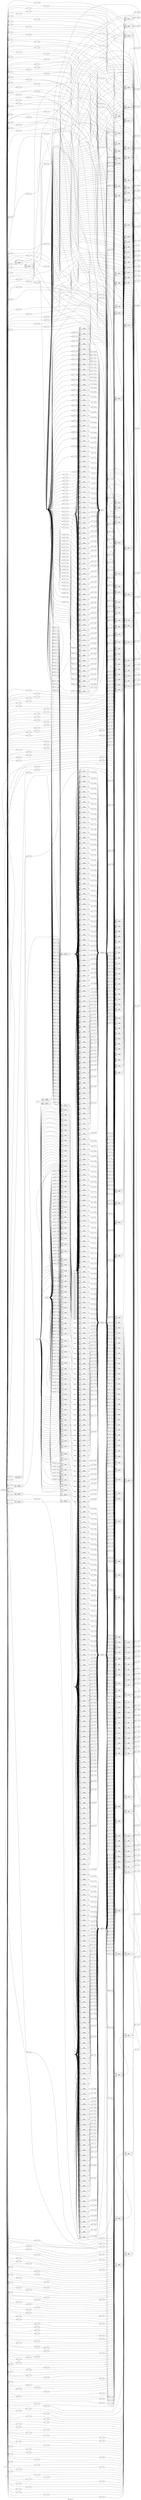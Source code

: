 digraph "dff_ram_4x72" {
label="dff_ram_4x72";
rankdir="LR";
remincross=true;
n228 [ shape=octagon, label="address", color="black", fontcolor="black" ];
n229 [ shape=octagon, label="clk", color="black", fontcolor="black" ];
n230 [ shape=diamond, label="data[0]", color="black", fontcolor="black" ];
n231 [ shape=diamond, label="data[1]", color="black", fontcolor="black" ];
n232 [ shape=diamond, label="data[2]", color="black", fontcolor="black" ];
n233 [ shape=diamond, label="data[3]", color="black", fontcolor="black" ];
n234 [ shape=octagon, label="en_n", color="black", fontcolor="black" ];
n235 [ shape=octagon, label="rdata", color="black", fontcolor="black" ];
n236 [ shape=octagon, label="wdata", color="black", fontcolor="black" ];
n237 [ shape=octagon, label="wr", color="black", fontcolor="black" ];
c242 [ shape=record, label="{{<p238> A|<p239> B|<p240> S}|$1000\n$_MUX_|{<p241> Y}}",  ];
x0 [ shape=record, style=rounded, label="<s0> 29:29 - 0:0 ", color="black", fontcolor="black" ];
x0:e -> c242:p238:w [arrowhead=odiamond, arrowtail=odiamond, dir=both, color="black", fontcolor="black", label=""];
x1 [ shape=record, style=rounded, label="<s0> 29:29 - 0:0 ", color="black", fontcolor="black" ];
x1:e -> c242:p239:w [arrowhead=odiamond, arrowtail=odiamond, dir=both, color="black", fontcolor="black", label=""];
x2 [ shape=record, style=rounded, label="<s0> 0:0 - 0:0 ", color="black", fontcolor="black" ];
x2:e -> c242:p240:w [arrowhead=odiamond, arrowtail=odiamond, dir=both, color="black", fontcolor="black", label=""];
c243 [ shape=record, label="{{<p238> A|<p239> B|<p240> S}|$1001\n$_MUX_|{<p241> Y}}",  ];
x3 [ shape=record, style=rounded, label="<s0> 1:1 - 0:0 ", color="black", fontcolor="black" ];
x3:e -> c243:p240:w [arrowhead=odiamond, arrowtail=odiamond, dir=both, color="black", fontcolor="black", label=""];
x4 [ shape=record, style=rounded, label="<s0> 0:0 - 29:29 ", color="black", fontcolor="black" ];
c243:p241:e -> x4:w [arrowhead=odiamond, arrowtail=odiamond, dir=both, color="black", fontcolor="black", label=""];
c244 [ shape=record, label="{{<p238> A|<p239> B|<p240> S}|$1002\n$_MUX_|{<p241> Y}}",  ];
x5 [ shape=record, style=rounded, label="<s0> 29:29 - 0:0 ", color="black", fontcolor="black" ];
x5:e -> c244:p238:w [arrowhead=odiamond, arrowtail=odiamond, dir=both, color="black", fontcolor="black", label=""];
x6 [ shape=record, style=rounded, label="<s0> 29:29 - 0:0 ", color="black", fontcolor="black" ];
x6:e -> c244:p239:w [arrowhead=odiamond, arrowtail=odiamond, dir=both, color="black", fontcolor="black", label=""];
c245 [ shape=record, label="{{<p238> A|<p239> B|<p240> S}|$1003\n$_MUX_|{<p241> Y}}",  ];
x7 [ shape=record, style=rounded, label="<s0> 30:30 - 0:0 ", color="black", fontcolor="black" ];
x7:e -> c245:p238:w [arrowhead=odiamond, arrowtail=odiamond, dir=both, color="black", fontcolor="black", label=""];
x8 [ shape=record, style=rounded, label="<s0> 30:30 - 0:0 ", color="black", fontcolor="black" ];
x8:e -> c245:p239:w [arrowhead=odiamond, arrowtail=odiamond, dir=both, color="black", fontcolor="black", label=""];
x9 [ shape=record, style=rounded, label="<s0> 0:0 - 0:0 ", color="black", fontcolor="black" ];
x9:e -> c245:p240:w [arrowhead=odiamond, arrowtail=odiamond, dir=both, color="black", fontcolor="black", label=""];
c246 [ shape=record, label="{{<p238> A|<p239> B|<p240> S}|$1004\n$_MUX_|{<p241> Y}}",  ];
x10 [ shape=record, style=rounded, label="<s0> 30:30 - 0:0 ", color="black", fontcolor="black" ];
x10:e -> c246:p238:w [arrowhead=odiamond, arrowtail=odiamond, dir=both, color="black", fontcolor="black", label=""];
x11 [ shape=record, style=rounded, label="<s0> 30:30 - 0:0 ", color="black", fontcolor="black" ];
x11:e -> c246:p239:w [arrowhead=odiamond, arrowtail=odiamond, dir=both, color="black", fontcolor="black", label=""];
x12 [ shape=record, style=rounded, label="<s0> 0:0 - 0:0 ", color="black", fontcolor="black" ];
x12:e -> c246:p240:w [arrowhead=odiamond, arrowtail=odiamond, dir=both, color="black", fontcolor="black", label=""];
c247 [ shape=record, label="{{<p238> A|<p239> B|<p240> S}|$1005\n$_MUX_|{<p241> Y}}",  ];
x13 [ shape=record, style=rounded, label="<s0> 1:1 - 0:0 ", color="black", fontcolor="black" ];
x13:e -> c247:p240:w [arrowhead=odiamond, arrowtail=odiamond, dir=both, color="black", fontcolor="black", label=""];
x14 [ shape=record, style=rounded, label="<s0> 0:0 - 30:30 ", color="black", fontcolor="black" ];
c247:p241:e -> x14:w [arrowhead=odiamond, arrowtail=odiamond, dir=both, color="black", fontcolor="black", label=""];
c248 [ shape=record, label="{{<p238> A|<p239> B|<p240> S}|$1006\n$_MUX_|{<p241> Y}}",  ];
x15 [ shape=record, style=rounded, label="<s0> 30:30 - 0:0 ", color="black", fontcolor="black" ];
x15:e -> c248:p238:w [arrowhead=odiamond, arrowtail=odiamond, dir=both, color="black", fontcolor="black", label=""];
x16 [ shape=record, style=rounded, label="<s0> 30:30 - 0:0 ", color="black", fontcolor="black" ];
x16:e -> c248:p239:w [arrowhead=odiamond, arrowtail=odiamond, dir=both, color="black", fontcolor="black", label=""];
c249 [ shape=record, label="{{<p238> A|<p239> B|<p240> S}|$1007\n$_MUX_|{<p241> Y}}",  ];
x17 [ shape=record, style=rounded, label="<s0> 31:31 - 0:0 ", color="black", fontcolor="black" ];
x17:e -> c249:p238:w [arrowhead=odiamond, arrowtail=odiamond, dir=both, color="black", fontcolor="black", label=""];
x18 [ shape=record, style=rounded, label="<s0> 31:31 - 0:0 ", color="black", fontcolor="black" ];
x18:e -> c249:p239:w [arrowhead=odiamond, arrowtail=odiamond, dir=both, color="black", fontcolor="black", label=""];
x19 [ shape=record, style=rounded, label="<s0> 0:0 - 0:0 ", color="black", fontcolor="black" ];
x19:e -> c249:p240:w [arrowhead=odiamond, arrowtail=odiamond, dir=both, color="black", fontcolor="black", label=""];
c250 [ shape=record, label="{{<p238> A|<p239> B|<p240> S}|$1008\n$_MUX_|{<p241> Y}}",  ];
x20 [ shape=record, style=rounded, label="<s0> 31:31 - 0:0 ", color="black", fontcolor="black" ];
x20:e -> c250:p238:w [arrowhead=odiamond, arrowtail=odiamond, dir=both, color="black", fontcolor="black", label=""];
x21 [ shape=record, style=rounded, label="<s0> 31:31 - 0:0 ", color="black", fontcolor="black" ];
x21:e -> c250:p239:w [arrowhead=odiamond, arrowtail=odiamond, dir=both, color="black", fontcolor="black", label=""];
x22 [ shape=record, style=rounded, label="<s0> 0:0 - 0:0 ", color="black", fontcolor="black" ];
x22:e -> c250:p240:w [arrowhead=odiamond, arrowtail=odiamond, dir=both, color="black", fontcolor="black", label=""];
c251 [ shape=record, label="{{<p238> A|<p239> B|<p240> S}|$1009\n$_MUX_|{<p241> Y}}",  ];
x23 [ shape=record, style=rounded, label="<s0> 1:1 - 0:0 ", color="black", fontcolor="black" ];
x23:e -> c251:p240:w [arrowhead=odiamond, arrowtail=odiamond, dir=both, color="black", fontcolor="black", label=""];
x24 [ shape=record, style=rounded, label="<s0> 0:0 - 31:31 ", color="black", fontcolor="black" ];
c251:p241:e -> x24:w [arrowhead=odiamond, arrowtail=odiamond, dir=both, color="black", fontcolor="black", label=""];
c252 [ shape=record, label="{{<p238> A|<p239> B|<p240> S}|$1010\n$_MUX_|{<p241> Y}}",  ];
x25 [ shape=record, style=rounded, label="<s0> 31:31 - 0:0 ", color="black", fontcolor="black" ];
x25:e -> c252:p238:w [arrowhead=odiamond, arrowtail=odiamond, dir=both, color="black", fontcolor="black", label=""];
x26 [ shape=record, style=rounded, label="<s0> 31:31 - 0:0 ", color="black", fontcolor="black" ];
x26:e -> c252:p239:w [arrowhead=odiamond, arrowtail=odiamond, dir=both, color="black", fontcolor="black", label=""];
c253 [ shape=record, label="{{<p238> A|<p239> B|<p240> S}|$1011\n$_MUX_|{<p241> Y}}",  ];
x27 [ shape=record, style=rounded, label="<s0> 32:32 - 0:0 ", color="black", fontcolor="black" ];
x27:e -> c253:p238:w [arrowhead=odiamond, arrowtail=odiamond, dir=both, color="black", fontcolor="black", label=""];
x28 [ shape=record, style=rounded, label="<s0> 32:32 - 0:0 ", color="black", fontcolor="black" ];
x28:e -> c253:p239:w [arrowhead=odiamond, arrowtail=odiamond, dir=both, color="black", fontcolor="black", label=""];
x29 [ shape=record, style=rounded, label="<s0> 0:0 - 0:0 ", color="black", fontcolor="black" ];
x29:e -> c253:p240:w [arrowhead=odiamond, arrowtail=odiamond, dir=both, color="black", fontcolor="black", label=""];
c254 [ shape=record, label="{{<p238> A|<p239> B|<p240> S}|$1012\n$_MUX_|{<p241> Y}}",  ];
x30 [ shape=record, style=rounded, label="<s0> 32:32 - 0:0 ", color="black", fontcolor="black" ];
x30:e -> c254:p238:w [arrowhead=odiamond, arrowtail=odiamond, dir=both, color="black", fontcolor="black", label=""];
x31 [ shape=record, style=rounded, label="<s0> 32:32 - 0:0 ", color="black", fontcolor="black" ];
x31:e -> c254:p239:w [arrowhead=odiamond, arrowtail=odiamond, dir=both, color="black", fontcolor="black", label=""];
x32 [ shape=record, style=rounded, label="<s0> 0:0 - 0:0 ", color="black", fontcolor="black" ];
x32:e -> c254:p240:w [arrowhead=odiamond, arrowtail=odiamond, dir=both, color="black", fontcolor="black", label=""];
c255 [ shape=record, label="{{<p238> A|<p239> B|<p240> S}|$1013\n$_MUX_|{<p241> Y}}",  ];
x33 [ shape=record, style=rounded, label="<s0> 1:1 - 0:0 ", color="black", fontcolor="black" ];
x33:e -> c255:p240:w [arrowhead=odiamond, arrowtail=odiamond, dir=both, color="black", fontcolor="black", label=""];
x34 [ shape=record, style=rounded, label="<s0> 0:0 - 32:32 ", color="black", fontcolor="black" ];
c255:p241:e -> x34:w [arrowhead=odiamond, arrowtail=odiamond, dir=both, color="black", fontcolor="black", label=""];
c256 [ shape=record, label="{{<p238> A|<p239> B|<p240> S}|$1014\n$_MUX_|{<p241> Y}}",  ];
x35 [ shape=record, style=rounded, label="<s0> 32:32 - 0:0 ", color="black", fontcolor="black" ];
x35:e -> c256:p238:w [arrowhead=odiamond, arrowtail=odiamond, dir=both, color="black", fontcolor="black", label=""];
x36 [ shape=record, style=rounded, label="<s0> 32:32 - 0:0 ", color="black", fontcolor="black" ];
x36:e -> c256:p239:w [arrowhead=odiamond, arrowtail=odiamond, dir=both, color="black", fontcolor="black", label=""];
c257 [ shape=record, label="{{<p238> A|<p239> B|<p240> S}|$1015\n$_MUX_|{<p241> Y}}",  ];
x37 [ shape=record, style=rounded, label="<s0> 33:33 - 0:0 ", color="black", fontcolor="black" ];
x37:e -> c257:p238:w [arrowhead=odiamond, arrowtail=odiamond, dir=both, color="black", fontcolor="black", label=""];
x38 [ shape=record, style=rounded, label="<s0> 33:33 - 0:0 ", color="black", fontcolor="black" ];
x38:e -> c257:p239:w [arrowhead=odiamond, arrowtail=odiamond, dir=both, color="black", fontcolor="black", label=""];
x39 [ shape=record, style=rounded, label="<s0> 0:0 - 0:0 ", color="black", fontcolor="black" ];
x39:e -> c257:p240:w [arrowhead=odiamond, arrowtail=odiamond, dir=both, color="black", fontcolor="black", label=""];
c258 [ shape=record, label="{{<p238> A|<p239> B|<p240> S}|$1016\n$_MUX_|{<p241> Y}}",  ];
x40 [ shape=record, style=rounded, label="<s0> 33:33 - 0:0 ", color="black", fontcolor="black" ];
x40:e -> c258:p238:w [arrowhead=odiamond, arrowtail=odiamond, dir=both, color="black", fontcolor="black", label=""];
x41 [ shape=record, style=rounded, label="<s0> 33:33 - 0:0 ", color="black", fontcolor="black" ];
x41:e -> c258:p239:w [arrowhead=odiamond, arrowtail=odiamond, dir=both, color="black", fontcolor="black", label=""];
x42 [ shape=record, style=rounded, label="<s0> 0:0 - 0:0 ", color="black", fontcolor="black" ];
x42:e -> c258:p240:w [arrowhead=odiamond, arrowtail=odiamond, dir=both, color="black", fontcolor="black", label=""];
c259 [ shape=record, label="{{<p238> A|<p239> B|<p240> S}|$1017\n$_MUX_|{<p241> Y}}",  ];
x43 [ shape=record, style=rounded, label="<s0> 1:1 - 0:0 ", color="black", fontcolor="black" ];
x43:e -> c259:p240:w [arrowhead=odiamond, arrowtail=odiamond, dir=both, color="black", fontcolor="black", label=""];
x44 [ shape=record, style=rounded, label="<s0> 0:0 - 33:33 ", color="black", fontcolor="black" ];
c259:p241:e -> x44:w [arrowhead=odiamond, arrowtail=odiamond, dir=both, color="black", fontcolor="black", label=""];
c260 [ shape=record, label="{{<p238> A|<p239> B|<p240> S}|$1018\n$_MUX_|{<p241> Y}}",  ];
x45 [ shape=record, style=rounded, label="<s0> 33:33 - 0:0 ", color="black", fontcolor="black" ];
x45:e -> c260:p238:w [arrowhead=odiamond, arrowtail=odiamond, dir=both, color="black", fontcolor="black", label=""];
x46 [ shape=record, style=rounded, label="<s0> 33:33 - 0:0 ", color="black", fontcolor="black" ];
x46:e -> c260:p239:w [arrowhead=odiamond, arrowtail=odiamond, dir=both, color="black", fontcolor="black", label=""];
c261 [ shape=record, label="{{<p238> A|<p239> B|<p240> S}|$1019\n$_MUX_|{<p241> Y}}",  ];
x47 [ shape=record, style=rounded, label="<s0> 34:34 - 0:0 ", color="black", fontcolor="black" ];
x47:e -> c261:p238:w [arrowhead=odiamond, arrowtail=odiamond, dir=both, color="black", fontcolor="black", label=""];
x48 [ shape=record, style=rounded, label="<s0> 34:34 - 0:0 ", color="black", fontcolor="black" ];
x48:e -> c261:p239:w [arrowhead=odiamond, arrowtail=odiamond, dir=both, color="black", fontcolor="black", label=""];
x49 [ shape=record, style=rounded, label="<s0> 0:0 - 0:0 ", color="black", fontcolor="black" ];
x49:e -> c261:p240:w [arrowhead=odiamond, arrowtail=odiamond, dir=both, color="black", fontcolor="black", label=""];
c262 [ shape=record, label="{{<p238> A|<p239> B|<p240> S}|$1020\n$_MUX_|{<p241> Y}}",  ];
x50 [ shape=record, style=rounded, label="<s0> 34:34 - 0:0 ", color="black", fontcolor="black" ];
x50:e -> c262:p238:w [arrowhead=odiamond, arrowtail=odiamond, dir=both, color="black", fontcolor="black", label=""];
x51 [ shape=record, style=rounded, label="<s0> 34:34 - 0:0 ", color="black", fontcolor="black" ];
x51:e -> c262:p239:w [arrowhead=odiamond, arrowtail=odiamond, dir=both, color="black", fontcolor="black", label=""];
x52 [ shape=record, style=rounded, label="<s0> 0:0 - 0:0 ", color="black", fontcolor="black" ];
x52:e -> c262:p240:w [arrowhead=odiamond, arrowtail=odiamond, dir=both, color="black", fontcolor="black", label=""];
c263 [ shape=record, label="{{<p238> A|<p239> B|<p240> S}|$1021\n$_MUX_|{<p241> Y}}",  ];
x53 [ shape=record, style=rounded, label="<s0> 1:1 - 0:0 ", color="black", fontcolor="black" ];
x53:e -> c263:p240:w [arrowhead=odiamond, arrowtail=odiamond, dir=both, color="black", fontcolor="black", label=""];
x54 [ shape=record, style=rounded, label="<s0> 0:0 - 34:34 ", color="black", fontcolor="black" ];
c263:p241:e -> x54:w [arrowhead=odiamond, arrowtail=odiamond, dir=both, color="black", fontcolor="black", label=""];
c264 [ shape=record, label="{{<p238> A|<p239> B|<p240> S}|$1022\n$_MUX_|{<p241> Y}}",  ];
x55 [ shape=record, style=rounded, label="<s0> 34:34 - 0:0 ", color="black", fontcolor="black" ];
x55:e -> c264:p238:w [arrowhead=odiamond, arrowtail=odiamond, dir=both, color="black", fontcolor="black", label=""];
x56 [ shape=record, style=rounded, label="<s0> 34:34 - 0:0 ", color="black", fontcolor="black" ];
x56:e -> c264:p239:w [arrowhead=odiamond, arrowtail=odiamond, dir=both, color="black", fontcolor="black", label=""];
c265 [ shape=record, label="{{<p238> A|<p239> B|<p240> S}|$1023\n$_MUX_|{<p241> Y}}",  ];
x57 [ shape=record, style=rounded, label="<s0> 35:35 - 0:0 ", color="black", fontcolor="black" ];
x57:e -> c265:p238:w [arrowhead=odiamond, arrowtail=odiamond, dir=both, color="black", fontcolor="black", label=""];
x58 [ shape=record, style=rounded, label="<s0> 35:35 - 0:0 ", color="black", fontcolor="black" ];
x58:e -> c265:p239:w [arrowhead=odiamond, arrowtail=odiamond, dir=both, color="black", fontcolor="black", label=""];
x59 [ shape=record, style=rounded, label="<s0> 0:0 - 0:0 ", color="black", fontcolor="black" ];
x59:e -> c265:p240:w [arrowhead=odiamond, arrowtail=odiamond, dir=both, color="black", fontcolor="black", label=""];
c266 [ shape=record, label="{{<p238> A|<p239> B|<p240> S}|$1024\n$_MUX_|{<p241> Y}}",  ];
x60 [ shape=record, style=rounded, label="<s0> 35:35 - 0:0 ", color="black", fontcolor="black" ];
x60:e -> c266:p238:w [arrowhead=odiamond, arrowtail=odiamond, dir=both, color="black", fontcolor="black", label=""];
x61 [ shape=record, style=rounded, label="<s0> 35:35 - 0:0 ", color="black", fontcolor="black" ];
x61:e -> c266:p239:w [arrowhead=odiamond, arrowtail=odiamond, dir=both, color="black", fontcolor="black", label=""];
x62 [ shape=record, style=rounded, label="<s0> 0:0 - 0:0 ", color="black", fontcolor="black" ];
x62:e -> c266:p240:w [arrowhead=odiamond, arrowtail=odiamond, dir=both, color="black", fontcolor="black", label=""];
c267 [ shape=record, label="{{<p238> A|<p239> B|<p240> S}|$1025\n$_MUX_|{<p241> Y}}",  ];
x63 [ shape=record, style=rounded, label="<s0> 1:1 - 0:0 ", color="black", fontcolor="black" ];
x63:e -> c267:p240:w [arrowhead=odiamond, arrowtail=odiamond, dir=both, color="black", fontcolor="black", label=""];
x64 [ shape=record, style=rounded, label="<s0> 0:0 - 35:35 ", color="black", fontcolor="black" ];
c267:p241:e -> x64:w [arrowhead=odiamond, arrowtail=odiamond, dir=both, color="black", fontcolor="black", label=""];
c268 [ shape=record, label="{{<p238> A|<p239> B|<p240> S}|$1026\n$_MUX_|{<p241> Y}}",  ];
x65 [ shape=record, style=rounded, label="<s0> 35:35 - 0:0 ", color="black", fontcolor="black" ];
x65:e -> c268:p238:w [arrowhead=odiamond, arrowtail=odiamond, dir=both, color="black", fontcolor="black", label=""];
x66 [ shape=record, style=rounded, label="<s0> 35:35 - 0:0 ", color="black", fontcolor="black" ];
x66:e -> c268:p239:w [arrowhead=odiamond, arrowtail=odiamond, dir=both, color="black", fontcolor="black", label=""];
c269 [ shape=record, label="{{<p238> A|<p239> B|<p240> S}|$1027\n$_MUX_|{<p241> Y}}",  ];
x67 [ shape=record, style=rounded, label="<s0> 36:36 - 0:0 ", color="black", fontcolor="black" ];
x67:e -> c269:p238:w [arrowhead=odiamond, arrowtail=odiamond, dir=both, color="black", fontcolor="black", label=""];
x68 [ shape=record, style=rounded, label="<s0> 36:36 - 0:0 ", color="black", fontcolor="black" ];
x68:e -> c269:p239:w [arrowhead=odiamond, arrowtail=odiamond, dir=both, color="black", fontcolor="black", label=""];
x69 [ shape=record, style=rounded, label="<s0> 0:0 - 0:0 ", color="black", fontcolor="black" ];
x69:e -> c269:p240:w [arrowhead=odiamond, arrowtail=odiamond, dir=both, color="black", fontcolor="black", label=""];
c270 [ shape=record, label="{{<p238> A|<p239> B|<p240> S}|$1028\n$_MUX_|{<p241> Y}}",  ];
x70 [ shape=record, style=rounded, label="<s0> 36:36 - 0:0 ", color="black", fontcolor="black" ];
x70:e -> c270:p238:w [arrowhead=odiamond, arrowtail=odiamond, dir=both, color="black", fontcolor="black", label=""];
x71 [ shape=record, style=rounded, label="<s0> 36:36 - 0:0 ", color="black", fontcolor="black" ];
x71:e -> c270:p239:w [arrowhead=odiamond, arrowtail=odiamond, dir=both, color="black", fontcolor="black", label=""];
x72 [ shape=record, style=rounded, label="<s0> 0:0 - 0:0 ", color="black", fontcolor="black" ];
x72:e -> c270:p240:w [arrowhead=odiamond, arrowtail=odiamond, dir=both, color="black", fontcolor="black", label=""];
c271 [ shape=record, label="{{<p238> A|<p239> B|<p240> S}|$1029\n$_MUX_|{<p241> Y}}",  ];
x73 [ shape=record, style=rounded, label="<s0> 1:1 - 0:0 ", color="black", fontcolor="black" ];
x73:e -> c271:p240:w [arrowhead=odiamond, arrowtail=odiamond, dir=both, color="black", fontcolor="black", label=""];
x74 [ shape=record, style=rounded, label="<s0> 0:0 - 36:36 ", color="black", fontcolor="black" ];
c271:p241:e -> x74:w [arrowhead=odiamond, arrowtail=odiamond, dir=both, color="black", fontcolor="black", label=""];
c272 [ shape=record, label="{{<p238> A|<p239> B|<p240> S}|$1030\n$_MUX_|{<p241> Y}}",  ];
x75 [ shape=record, style=rounded, label="<s0> 36:36 - 0:0 ", color="black", fontcolor="black" ];
x75:e -> c272:p238:w [arrowhead=odiamond, arrowtail=odiamond, dir=both, color="black", fontcolor="black", label=""];
x76 [ shape=record, style=rounded, label="<s0> 36:36 - 0:0 ", color="black", fontcolor="black" ];
x76:e -> c272:p239:w [arrowhead=odiamond, arrowtail=odiamond, dir=both, color="black", fontcolor="black", label=""];
c273 [ shape=record, label="{{<p238> A|<p239> B|<p240> S}|$1031\n$_MUX_|{<p241> Y}}",  ];
x77 [ shape=record, style=rounded, label="<s0> 37:37 - 0:0 ", color="black", fontcolor="black" ];
x77:e -> c273:p238:w [arrowhead=odiamond, arrowtail=odiamond, dir=both, color="black", fontcolor="black", label=""];
x78 [ shape=record, style=rounded, label="<s0> 37:37 - 0:0 ", color="black", fontcolor="black" ];
x78:e -> c273:p239:w [arrowhead=odiamond, arrowtail=odiamond, dir=both, color="black", fontcolor="black", label=""];
x79 [ shape=record, style=rounded, label="<s0> 0:0 - 0:0 ", color="black", fontcolor="black" ];
x79:e -> c273:p240:w [arrowhead=odiamond, arrowtail=odiamond, dir=both, color="black", fontcolor="black", label=""];
c274 [ shape=record, label="{{<p238> A|<p239> B|<p240> S}|$1032\n$_MUX_|{<p241> Y}}",  ];
x80 [ shape=record, style=rounded, label="<s0> 37:37 - 0:0 ", color="black", fontcolor="black" ];
x80:e -> c274:p238:w [arrowhead=odiamond, arrowtail=odiamond, dir=both, color="black", fontcolor="black", label=""];
x81 [ shape=record, style=rounded, label="<s0> 37:37 - 0:0 ", color="black", fontcolor="black" ];
x81:e -> c274:p239:w [arrowhead=odiamond, arrowtail=odiamond, dir=both, color="black", fontcolor="black", label=""];
x82 [ shape=record, style=rounded, label="<s0> 0:0 - 0:0 ", color="black", fontcolor="black" ];
x82:e -> c274:p240:w [arrowhead=odiamond, arrowtail=odiamond, dir=both, color="black", fontcolor="black", label=""];
c275 [ shape=record, label="{{<p238> A|<p239> B|<p240> S}|$1033\n$_MUX_|{<p241> Y}}",  ];
x83 [ shape=record, style=rounded, label="<s0> 1:1 - 0:0 ", color="black", fontcolor="black" ];
x83:e -> c275:p240:w [arrowhead=odiamond, arrowtail=odiamond, dir=both, color="black", fontcolor="black", label=""];
x84 [ shape=record, style=rounded, label="<s0> 0:0 - 37:37 ", color="black", fontcolor="black" ];
c275:p241:e -> x84:w [arrowhead=odiamond, arrowtail=odiamond, dir=both, color="black", fontcolor="black", label=""];
c276 [ shape=record, label="{{<p238> A|<p239> B|<p240> S}|$1034\n$_MUX_|{<p241> Y}}",  ];
x85 [ shape=record, style=rounded, label="<s0> 37:37 - 0:0 ", color="black", fontcolor="black" ];
x85:e -> c276:p238:w [arrowhead=odiamond, arrowtail=odiamond, dir=both, color="black", fontcolor="black", label=""];
x86 [ shape=record, style=rounded, label="<s0> 37:37 - 0:0 ", color="black", fontcolor="black" ];
x86:e -> c276:p239:w [arrowhead=odiamond, arrowtail=odiamond, dir=both, color="black", fontcolor="black", label=""];
c277 [ shape=record, label="{{<p238> A|<p239> B|<p240> S}|$1035\n$_MUX_|{<p241> Y}}",  ];
x87 [ shape=record, style=rounded, label="<s0> 38:38 - 0:0 ", color="black", fontcolor="black" ];
x87:e -> c277:p238:w [arrowhead=odiamond, arrowtail=odiamond, dir=both, color="black", fontcolor="black", label=""];
x88 [ shape=record, style=rounded, label="<s0> 38:38 - 0:0 ", color="black", fontcolor="black" ];
x88:e -> c277:p239:w [arrowhead=odiamond, arrowtail=odiamond, dir=both, color="black", fontcolor="black", label=""];
x89 [ shape=record, style=rounded, label="<s0> 0:0 - 0:0 ", color="black", fontcolor="black" ];
x89:e -> c277:p240:w [arrowhead=odiamond, arrowtail=odiamond, dir=both, color="black", fontcolor="black", label=""];
c278 [ shape=record, label="{{<p238> A|<p239> B|<p240> S}|$1036\n$_MUX_|{<p241> Y}}",  ];
x90 [ shape=record, style=rounded, label="<s0> 38:38 - 0:0 ", color="black", fontcolor="black" ];
x90:e -> c278:p238:w [arrowhead=odiamond, arrowtail=odiamond, dir=both, color="black", fontcolor="black", label=""];
x91 [ shape=record, style=rounded, label="<s0> 38:38 - 0:0 ", color="black", fontcolor="black" ];
x91:e -> c278:p239:w [arrowhead=odiamond, arrowtail=odiamond, dir=both, color="black", fontcolor="black", label=""];
x92 [ shape=record, style=rounded, label="<s0> 0:0 - 0:0 ", color="black", fontcolor="black" ];
x92:e -> c278:p240:w [arrowhead=odiamond, arrowtail=odiamond, dir=both, color="black", fontcolor="black", label=""];
c279 [ shape=record, label="{{<p238> A|<p239> B|<p240> S}|$1037\n$_MUX_|{<p241> Y}}",  ];
x93 [ shape=record, style=rounded, label="<s0> 1:1 - 0:0 ", color="black", fontcolor="black" ];
x93:e -> c279:p240:w [arrowhead=odiamond, arrowtail=odiamond, dir=both, color="black", fontcolor="black", label=""];
x94 [ shape=record, style=rounded, label="<s0> 0:0 - 38:38 ", color="black", fontcolor="black" ];
c279:p241:e -> x94:w [arrowhead=odiamond, arrowtail=odiamond, dir=both, color="black", fontcolor="black", label=""];
c280 [ shape=record, label="{{<p238> A|<p239> B|<p240> S}|$1038\n$_MUX_|{<p241> Y}}",  ];
x95 [ shape=record, style=rounded, label="<s0> 38:38 - 0:0 ", color="black", fontcolor="black" ];
x95:e -> c280:p238:w [arrowhead=odiamond, arrowtail=odiamond, dir=both, color="black", fontcolor="black", label=""];
x96 [ shape=record, style=rounded, label="<s0> 38:38 - 0:0 ", color="black", fontcolor="black" ];
x96:e -> c280:p239:w [arrowhead=odiamond, arrowtail=odiamond, dir=both, color="black", fontcolor="black", label=""];
c281 [ shape=record, label="{{<p238> A|<p239> B|<p240> S}|$1039\n$_MUX_|{<p241> Y}}",  ];
x97 [ shape=record, style=rounded, label="<s0> 39:39 - 0:0 ", color="black", fontcolor="black" ];
x97:e -> c281:p238:w [arrowhead=odiamond, arrowtail=odiamond, dir=both, color="black", fontcolor="black", label=""];
x98 [ shape=record, style=rounded, label="<s0> 39:39 - 0:0 ", color="black", fontcolor="black" ];
x98:e -> c281:p239:w [arrowhead=odiamond, arrowtail=odiamond, dir=both, color="black", fontcolor="black", label=""];
x99 [ shape=record, style=rounded, label="<s0> 0:0 - 0:0 ", color="black", fontcolor="black" ];
x99:e -> c281:p240:w [arrowhead=odiamond, arrowtail=odiamond, dir=both, color="black", fontcolor="black", label=""];
c282 [ shape=record, label="{{<p238> A|<p239> B|<p240> S}|$1040\n$_MUX_|{<p241> Y}}",  ];
x100 [ shape=record, style=rounded, label="<s0> 39:39 - 0:0 ", color="black", fontcolor="black" ];
x100:e -> c282:p238:w [arrowhead=odiamond, arrowtail=odiamond, dir=both, color="black", fontcolor="black", label=""];
x101 [ shape=record, style=rounded, label="<s0> 39:39 - 0:0 ", color="black", fontcolor="black" ];
x101:e -> c282:p239:w [arrowhead=odiamond, arrowtail=odiamond, dir=both, color="black", fontcolor="black", label=""];
x102 [ shape=record, style=rounded, label="<s0> 0:0 - 0:0 ", color="black", fontcolor="black" ];
x102:e -> c282:p240:w [arrowhead=odiamond, arrowtail=odiamond, dir=both, color="black", fontcolor="black", label=""];
c283 [ shape=record, label="{{<p238> A|<p239> B|<p240> S}|$1041\n$_MUX_|{<p241> Y}}",  ];
x103 [ shape=record, style=rounded, label="<s0> 1:1 - 0:0 ", color="black", fontcolor="black" ];
x103:e -> c283:p240:w [arrowhead=odiamond, arrowtail=odiamond, dir=both, color="black", fontcolor="black", label=""];
x104 [ shape=record, style=rounded, label="<s0> 0:0 - 39:39 ", color="black", fontcolor="black" ];
c283:p241:e -> x104:w [arrowhead=odiamond, arrowtail=odiamond, dir=both, color="black", fontcolor="black", label=""];
c284 [ shape=record, label="{{<p238> A|<p239> B|<p240> S}|$1042\n$_MUX_|{<p241> Y}}",  ];
x105 [ shape=record, style=rounded, label="<s0> 39:39 - 0:0 ", color="black", fontcolor="black" ];
x105:e -> c284:p238:w [arrowhead=odiamond, arrowtail=odiamond, dir=both, color="black", fontcolor="black", label=""];
x106 [ shape=record, style=rounded, label="<s0> 39:39 - 0:0 ", color="black", fontcolor="black" ];
x106:e -> c284:p239:w [arrowhead=odiamond, arrowtail=odiamond, dir=both, color="black", fontcolor="black", label=""];
c285 [ shape=record, label="{{<p238> A|<p239> B|<p240> S}|$1043\n$_MUX_|{<p241> Y}}",  ];
x107 [ shape=record, style=rounded, label="<s0> 40:40 - 0:0 ", color="black", fontcolor="black" ];
x107:e -> c285:p238:w [arrowhead=odiamond, arrowtail=odiamond, dir=both, color="black", fontcolor="black", label=""];
x108 [ shape=record, style=rounded, label="<s0> 40:40 - 0:0 ", color="black", fontcolor="black" ];
x108:e -> c285:p239:w [arrowhead=odiamond, arrowtail=odiamond, dir=both, color="black", fontcolor="black", label=""];
x109 [ shape=record, style=rounded, label="<s0> 0:0 - 0:0 ", color="black", fontcolor="black" ];
x109:e -> c285:p240:w [arrowhead=odiamond, arrowtail=odiamond, dir=both, color="black", fontcolor="black", label=""];
c286 [ shape=record, label="{{<p238> A|<p239> B|<p240> S}|$1044\n$_MUX_|{<p241> Y}}",  ];
x110 [ shape=record, style=rounded, label="<s0> 40:40 - 0:0 ", color="black", fontcolor="black" ];
x110:e -> c286:p238:w [arrowhead=odiamond, arrowtail=odiamond, dir=both, color="black", fontcolor="black", label=""];
x111 [ shape=record, style=rounded, label="<s0> 40:40 - 0:0 ", color="black", fontcolor="black" ];
x111:e -> c286:p239:w [arrowhead=odiamond, arrowtail=odiamond, dir=both, color="black", fontcolor="black", label=""];
x112 [ shape=record, style=rounded, label="<s0> 0:0 - 0:0 ", color="black", fontcolor="black" ];
x112:e -> c286:p240:w [arrowhead=odiamond, arrowtail=odiamond, dir=both, color="black", fontcolor="black", label=""];
c287 [ shape=record, label="{{<p238> A|<p239> B|<p240> S}|$1045\n$_MUX_|{<p241> Y}}",  ];
x113 [ shape=record, style=rounded, label="<s0> 1:1 - 0:0 ", color="black", fontcolor="black" ];
x113:e -> c287:p240:w [arrowhead=odiamond, arrowtail=odiamond, dir=both, color="black", fontcolor="black", label=""];
x114 [ shape=record, style=rounded, label="<s0> 0:0 - 40:40 ", color="black", fontcolor="black" ];
c287:p241:e -> x114:w [arrowhead=odiamond, arrowtail=odiamond, dir=both, color="black", fontcolor="black", label=""];
c288 [ shape=record, label="{{<p238> A|<p239> B|<p240> S}|$1046\n$_MUX_|{<p241> Y}}",  ];
x115 [ shape=record, style=rounded, label="<s0> 40:40 - 0:0 ", color="black", fontcolor="black" ];
x115:e -> c288:p238:w [arrowhead=odiamond, arrowtail=odiamond, dir=both, color="black", fontcolor="black", label=""];
x116 [ shape=record, style=rounded, label="<s0> 40:40 - 0:0 ", color="black", fontcolor="black" ];
x116:e -> c288:p239:w [arrowhead=odiamond, arrowtail=odiamond, dir=both, color="black", fontcolor="black", label=""];
c289 [ shape=record, label="{{<p238> A|<p239> B|<p240> S}|$1047\n$_MUX_|{<p241> Y}}",  ];
x117 [ shape=record, style=rounded, label="<s0> 41:41 - 0:0 ", color="black", fontcolor="black" ];
x117:e -> c289:p238:w [arrowhead=odiamond, arrowtail=odiamond, dir=both, color="black", fontcolor="black", label=""];
x118 [ shape=record, style=rounded, label="<s0> 41:41 - 0:0 ", color="black", fontcolor="black" ];
x118:e -> c289:p239:w [arrowhead=odiamond, arrowtail=odiamond, dir=both, color="black", fontcolor="black", label=""];
x119 [ shape=record, style=rounded, label="<s0> 0:0 - 0:0 ", color="black", fontcolor="black" ];
x119:e -> c289:p240:w [arrowhead=odiamond, arrowtail=odiamond, dir=both, color="black", fontcolor="black", label=""];
c290 [ shape=record, label="{{<p238> A|<p239> B|<p240> S}|$1048\n$_MUX_|{<p241> Y}}",  ];
x120 [ shape=record, style=rounded, label="<s0> 41:41 - 0:0 ", color="black", fontcolor="black" ];
x120:e -> c290:p238:w [arrowhead=odiamond, arrowtail=odiamond, dir=both, color="black", fontcolor="black", label=""];
x121 [ shape=record, style=rounded, label="<s0> 41:41 - 0:0 ", color="black", fontcolor="black" ];
x121:e -> c290:p239:w [arrowhead=odiamond, arrowtail=odiamond, dir=both, color="black", fontcolor="black", label=""];
x122 [ shape=record, style=rounded, label="<s0> 0:0 - 0:0 ", color="black", fontcolor="black" ];
x122:e -> c290:p240:w [arrowhead=odiamond, arrowtail=odiamond, dir=both, color="black", fontcolor="black", label=""];
c291 [ shape=record, label="{{<p238> A|<p239> B|<p240> S}|$1049\n$_MUX_|{<p241> Y}}",  ];
x123 [ shape=record, style=rounded, label="<s0> 1:1 - 0:0 ", color="black", fontcolor="black" ];
x123:e -> c291:p240:w [arrowhead=odiamond, arrowtail=odiamond, dir=both, color="black", fontcolor="black", label=""];
x124 [ shape=record, style=rounded, label="<s0> 0:0 - 41:41 ", color="black", fontcolor="black" ];
c291:p241:e -> x124:w [arrowhead=odiamond, arrowtail=odiamond, dir=both, color="black", fontcolor="black", label=""];
c292 [ shape=record, label="{{<p238> A|<p239> B|<p240> S}|$1050\n$_MUX_|{<p241> Y}}",  ];
x125 [ shape=record, style=rounded, label="<s0> 41:41 - 0:0 ", color="black", fontcolor="black" ];
x125:e -> c292:p238:w [arrowhead=odiamond, arrowtail=odiamond, dir=both, color="black", fontcolor="black", label=""];
x126 [ shape=record, style=rounded, label="<s0> 41:41 - 0:0 ", color="black", fontcolor="black" ];
x126:e -> c292:p239:w [arrowhead=odiamond, arrowtail=odiamond, dir=both, color="black", fontcolor="black", label=""];
c293 [ shape=record, label="{{<p238> A|<p239> B|<p240> S}|$1051\n$_MUX_|{<p241> Y}}",  ];
x127 [ shape=record, style=rounded, label="<s0> 42:42 - 0:0 ", color="black", fontcolor="black" ];
x127:e -> c293:p238:w [arrowhead=odiamond, arrowtail=odiamond, dir=both, color="black", fontcolor="black", label=""];
x128 [ shape=record, style=rounded, label="<s0> 42:42 - 0:0 ", color="black", fontcolor="black" ];
x128:e -> c293:p239:w [arrowhead=odiamond, arrowtail=odiamond, dir=both, color="black", fontcolor="black", label=""];
x129 [ shape=record, style=rounded, label="<s0> 0:0 - 0:0 ", color="black", fontcolor="black" ];
x129:e -> c293:p240:w [arrowhead=odiamond, arrowtail=odiamond, dir=both, color="black", fontcolor="black", label=""];
c294 [ shape=record, label="{{<p238> A|<p239> B|<p240> S}|$1052\n$_MUX_|{<p241> Y}}",  ];
x130 [ shape=record, style=rounded, label="<s0> 42:42 - 0:0 ", color="black", fontcolor="black" ];
x130:e -> c294:p238:w [arrowhead=odiamond, arrowtail=odiamond, dir=both, color="black", fontcolor="black", label=""];
x131 [ shape=record, style=rounded, label="<s0> 42:42 - 0:0 ", color="black", fontcolor="black" ];
x131:e -> c294:p239:w [arrowhead=odiamond, arrowtail=odiamond, dir=both, color="black", fontcolor="black", label=""];
x132 [ shape=record, style=rounded, label="<s0> 0:0 - 0:0 ", color="black", fontcolor="black" ];
x132:e -> c294:p240:w [arrowhead=odiamond, arrowtail=odiamond, dir=both, color="black", fontcolor="black", label=""];
c295 [ shape=record, label="{{<p238> A|<p239> B|<p240> S}|$1053\n$_MUX_|{<p241> Y}}",  ];
x133 [ shape=record, style=rounded, label="<s0> 1:1 - 0:0 ", color="black", fontcolor="black" ];
x133:e -> c295:p240:w [arrowhead=odiamond, arrowtail=odiamond, dir=both, color="black", fontcolor="black", label=""];
x134 [ shape=record, style=rounded, label="<s0> 0:0 - 42:42 ", color="black", fontcolor="black" ];
c295:p241:e -> x134:w [arrowhead=odiamond, arrowtail=odiamond, dir=both, color="black", fontcolor="black", label=""];
c296 [ shape=record, label="{{<p238> A|<p239> B|<p240> S}|$1054\n$_MUX_|{<p241> Y}}",  ];
x135 [ shape=record, style=rounded, label="<s0> 42:42 - 0:0 ", color="black", fontcolor="black" ];
x135:e -> c296:p238:w [arrowhead=odiamond, arrowtail=odiamond, dir=both, color="black", fontcolor="black", label=""];
x136 [ shape=record, style=rounded, label="<s0> 42:42 - 0:0 ", color="black", fontcolor="black" ];
x136:e -> c296:p239:w [arrowhead=odiamond, arrowtail=odiamond, dir=both, color="black", fontcolor="black", label=""];
c297 [ shape=record, label="{{<p238> A|<p239> B|<p240> S}|$1055\n$_MUX_|{<p241> Y}}",  ];
x137 [ shape=record, style=rounded, label="<s0> 43:43 - 0:0 ", color="black", fontcolor="black" ];
x137:e -> c297:p238:w [arrowhead=odiamond, arrowtail=odiamond, dir=both, color="black", fontcolor="black", label=""];
x138 [ shape=record, style=rounded, label="<s0> 43:43 - 0:0 ", color="black", fontcolor="black" ];
x138:e -> c297:p239:w [arrowhead=odiamond, arrowtail=odiamond, dir=both, color="black", fontcolor="black", label=""];
x139 [ shape=record, style=rounded, label="<s0> 0:0 - 0:0 ", color="black", fontcolor="black" ];
x139:e -> c297:p240:w [arrowhead=odiamond, arrowtail=odiamond, dir=both, color="black", fontcolor="black", label=""];
c298 [ shape=record, label="{{<p238> A|<p239> B|<p240> S}|$1056\n$_MUX_|{<p241> Y}}",  ];
x140 [ shape=record, style=rounded, label="<s0> 43:43 - 0:0 ", color="black", fontcolor="black" ];
x140:e -> c298:p238:w [arrowhead=odiamond, arrowtail=odiamond, dir=both, color="black", fontcolor="black", label=""];
x141 [ shape=record, style=rounded, label="<s0> 43:43 - 0:0 ", color="black", fontcolor="black" ];
x141:e -> c298:p239:w [arrowhead=odiamond, arrowtail=odiamond, dir=both, color="black", fontcolor="black", label=""];
x142 [ shape=record, style=rounded, label="<s0> 0:0 - 0:0 ", color="black", fontcolor="black" ];
x142:e -> c298:p240:w [arrowhead=odiamond, arrowtail=odiamond, dir=both, color="black", fontcolor="black", label=""];
c299 [ shape=record, label="{{<p238> A|<p239> B|<p240> S}|$1057\n$_MUX_|{<p241> Y}}",  ];
x143 [ shape=record, style=rounded, label="<s0> 1:1 - 0:0 ", color="black", fontcolor="black" ];
x143:e -> c299:p240:w [arrowhead=odiamond, arrowtail=odiamond, dir=both, color="black", fontcolor="black", label=""];
x144 [ shape=record, style=rounded, label="<s0> 0:0 - 43:43 ", color="black", fontcolor="black" ];
c299:p241:e -> x144:w [arrowhead=odiamond, arrowtail=odiamond, dir=both, color="black", fontcolor="black", label=""];
c300 [ shape=record, label="{{<p238> A|<p239> B|<p240> S}|$1058\n$_MUX_|{<p241> Y}}",  ];
x145 [ shape=record, style=rounded, label="<s0> 43:43 - 0:0 ", color="black", fontcolor="black" ];
x145:e -> c300:p238:w [arrowhead=odiamond, arrowtail=odiamond, dir=both, color="black", fontcolor="black", label=""];
x146 [ shape=record, style=rounded, label="<s0> 43:43 - 0:0 ", color="black", fontcolor="black" ];
x146:e -> c300:p239:w [arrowhead=odiamond, arrowtail=odiamond, dir=both, color="black", fontcolor="black", label=""];
c301 [ shape=record, label="{{<p238> A|<p239> B|<p240> S}|$1059\n$_MUX_|{<p241> Y}}",  ];
x147 [ shape=record, style=rounded, label="<s0> 44:44 - 0:0 ", color="black", fontcolor="black" ];
x147:e -> c301:p238:w [arrowhead=odiamond, arrowtail=odiamond, dir=both, color="black", fontcolor="black", label=""];
x148 [ shape=record, style=rounded, label="<s0> 44:44 - 0:0 ", color="black", fontcolor="black" ];
x148:e -> c301:p239:w [arrowhead=odiamond, arrowtail=odiamond, dir=both, color="black", fontcolor="black", label=""];
x149 [ shape=record, style=rounded, label="<s0> 0:0 - 0:0 ", color="black", fontcolor="black" ];
x149:e -> c301:p240:w [arrowhead=odiamond, arrowtail=odiamond, dir=both, color="black", fontcolor="black", label=""];
c302 [ shape=record, label="{{<p238> A|<p239> B|<p240> S}|$1060\n$_MUX_|{<p241> Y}}",  ];
x150 [ shape=record, style=rounded, label="<s0> 44:44 - 0:0 ", color="black", fontcolor="black" ];
x150:e -> c302:p238:w [arrowhead=odiamond, arrowtail=odiamond, dir=both, color="black", fontcolor="black", label=""];
x151 [ shape=record, style=rounded, label="<s0> 44:44 - 0:0 ", color="black", fontcolor="black" ];
x151:e -> c302:p239:w [arrowhead=odiamond, arrowtail=odiamond, dir=both, color="black", fontcolor="black", label=""];
x152 [ shape=record, style=rounded, label="<s0> 0:0 - 0:0 ", color="black", fontcolor="black" ];
x152:e -> c302:p240:w [arrowhead=odiamond, arrowtail=odiamond, dir=both, color="black", fontcolor="black", label=""];
c303 [ shape=record, label="{{<p238> A|<p239> B|<p240> S}|$1061\n$_MUX_|{<p241> Y}}",  ];
x153 [ shape=record, style=rounded, label="<s0> 1:1 - 0:0 ", color="black", fontcolor="black" ];
x153:e -> c303:p240:w [arrowhead=odiamond, arrowtail=odiamond, dir=both, color="black", fontcolor="black", label=""];
x154 [ shape=record, style=rounded, label="<s0> 0:0 - 44:44 ", color="black", fontcolor="black" ];
c303:p241:e -> x154:w [arrowhead=odiamond, arrowtail=odiamond, dir=both, color="black", fontcolor="black", label=""];
c304 [ shape=record, label="{{<p238> A|<p239> B|<p240> S}|$1062\n$_MUX_|{<p241> Y}}",  ];
x155 [ shape=record, style=rounded, label="<s0> 44:44 - 0:0 ", color="black", fontcolor="black" ];
x155:e -> c304:p238:w [arrowhead=odiamond, arrowtail=odiamond, dir=both, color="black", fontcolor="black", label=""];
x156 [ shape=record, style=rounded, label="<s0> 44:44 - 0:0 ", color="black", fontcolor="black" ];
x156:e -> c304:p239:w [arrowhead=odiamond, arrowtail=odiamond, dir=both, color="black", fontcolor="black", label=""];
c305 [ shape=record, label="{{<p238> A|<p239> B|<p240> S}|$1063\n$_MUX_|{<p241> Y}}",  ];
x157 [ shape=record, style=rounded, label="<s0> 45:45 - 0:0 ", color="black", fontcolor="black" ];
x157:e -> c305:p238:w [arrowhead=odiamond, arrowtail=odiamond, dir=both, color="black", fontcolor="black", label=""];
x158 [ shape=record, style=rounded, label="<s0> 45:45 - 0:0 ", color="black", fontcolor="black" ];
x158:e -> c305:p239:w [arrowhead=odiamond, arrowtail=odiamond, dir=both, color="black", fontcolor="black", label=""];
x159 [ shape=record, style=rounded, label="<s0> 0:0 - 0:0 ", color="black", fontcolor="black" ];
x159:e -> c305:p240:w [arrowhead=odiamond, arrowtail=odiamond, dir=both, color="black", fontcolor="black", label=""];
c306 [ shape=record, label="{{<p238> A|<p239> B|<p240> S}|$1064\n$_MUX_|{<p241> Y}}",  ];
x160 [ shape=record, style=rounded, label="<s0> 45:45 - 0:0 ", color="black", fontcolor="black" ];
x160:e -> c306:p238:w [arrowhead=odiamond, arrowtail=odiamond, dir=both, color="black", fontcolor="black", label=""];
x161 [ shape=record, style=rounded, label="<s0> 45:45 - 0:0 ", color="black", fontcolor="black" ];
x161:e -> c306:p239:w [arrowhead=odiamond, arrowtail=odiamond, dir=both, color="black", fontcolor="black", label=""];
x162 [ shape=record, style=rounded, label="<s0> 0:0 - 0:0 ", color="black", fontcolor="black" ];
x162:e -> c306:p240:w [arrowhead=odiamond, arrowtail=odiamond, dir=both, color="black", fontcolor="black", label=""];
c307 [ shape=record, label="{{<p238> A|<p239> B|<p240> S}|$1065\n$_MUX_|{<p241> Y}}",  ];
x163 [ shape=record, style=rounded, label="<s0> 1:1 - 0:0 ", color="black", fontcolor="black" ];
x163:e -> c307:p240:w [arrowhead=odiamond, arrowtail=odiamond, dir=both, color="black", fontcolor="black", label=""];
x164 [ shape=record, style=rounded, label="<s0> 0:0 - 45:45 ", color="black", fontcolor="black" ];
c307:p241:e -> x164:w [arrowhead=odiamond, arrowtail=odiamond, dir=both, color="black", fontcolor="black", label=""];
c308 [ shape=record, label="{{<p238> A|<p239> B|<p240> S}|$1066\n$_MUX_|{<p241> Y}}",  ];
x165 [ shape=record, style=rounded, label="<s0> 45:45 - 0:0 ", color="black", fontcolor="black" ];
x165:e -> c308:p238:w [arrowhead=odiamond, arrowtail=odiamond, dir=both, color="black", fontcolor="black", label=""];
x166 [ shape=record, style=rounded, label="<s0> 45:45 - 0:0 ", color="black", fontcolor="black" ];
x166:e -> c308:p239:w [arrowhead=odiamond, arrowtail=odiamond, dir=both, color="black", fontcolor="black", label=""];
c309 [ shape=record, label="{{<p238> A|<p239> B|<p240> S}|$1067\n$_MUX_|{<p241> Y}}",  ];
x167 [ shape=record, style=rounded, label="<s0> 46:46 - 0:0 ", color="black", fontcolor="black" ];
x167:e -> c309:p238:w [arrowhead=odiamond, arrowtail=odiamond, dir=both, color="black", fontcolor="black", label=""];
x168 [ shape=record, style=rounded, label="<s0> 46:46 - 0:0 ", color="black", fontcolor="black" ];
x168:e -> c309:p239:w [arrowhead=odiamond, arrowtail=odiamond, dir=both, color="black", fontcolor="black", label=""];
x169 [ shape=record, style=rounded, label="<s0> 0:0 - 0:0 ", color="black", fontcolor="black" ];
x169:e -> c309:p240:w [arrowhead=odiamond, arrowtail=odiamond, dir=both, color="black", fontcolor="black", label=""];
c310 [ shape=record, label="{{<p238> A|<p239> B|<p240> S}|$1068\n$_MUX_|{<p241> Y}}",  ];
x170 [ shape=record, style=rounded, label="<s0> 46:46 - 0:0 ", color="black", fontcolor="black" ];
x170:e -> c310:p238:w [arrowhead=odiamond, arrowtail=odiamond, dir=both, color="black", fontcolor="black", label=""];
x171 [ shape=record, style=rounded, label="<s0> 46:46 - 0:0 ", color="black", fontcolor="black" ];
x171:e -> c310:p239:w [arrowhead=odiamond, arrowtail=odiamond, dir=both, color="black", fontcolor="black", label=""];
x172 [ shape=record, style=rounded, label="<s0> 0:0 - 0:0 ", color="black", fontcolor="black" ];
x172:e -> c310:p240:w [arrowhead=odiamond, arrowtail=odiamond, dir=both, color="black", fontcolor="black", label=""];
c311 [ shape=record, label="{{<p238> A|<p239> B|<p240> S}|$1069\n$_MUX_|{<p241> Y}}",  ];
x173 [ shape=record, style=rounded, label="<s0> 1:1 - 0:0 ", color="black", fontcolor="black" ];
x173:e -> c311:p240:w [arrowhead=odiamond, arrowtail=odiamond, dir=both, color="black", fontcolor="black", label=""];
x174 [ shape=record, style=rounded, label="<s0> 0:0 - 46:46 ", color="black", fontcolor="black" ];
c311:p241:e -> x174:w [arrowhead=odiamond, arrowtail=odiamond, dir=both, color="black", fontcolor="black", label=""];
c312 [ shape=record, label="{{<p238> A|<p239> B|<p240> S}|$1070\n$_MUX_|{<p241> Y}}",  ];
x175 [ shape=record, style=rounded, label="<s0> 46:46 - 0:0 ", color="black", fontcolor="black" ];
x175:e -> c312:p238:w [arrowhead=odiamond, arrowtail=odiamond, dir=both, color="black", fontcolor="black", label=""];
x176 [ shape=record, style=rounded, label="<s0> 46:46 - 0:0 ", color="black", fontcolor="black" ];
x176:e -> c312:p239:w [arrowhead=odiamond, arrowtail=odiamond, dir=both, color="black", fontcolor="black", label=""];
c313 [ shape=record, label="{{<p238> A|<p239> B|<p240> S}|$1071\n$_MUX_|{<p241> Y}}",  ];
x177 [ shape=record, style=rounded, label="<s0> 47:47 - 0:0 ", color="black", fontcolor="black" ];
x177:e -> c313:p238:w [arrowhead=odiamond, arrowtail=odiamond, dir=both, color="black", fontcolor="black", label=""];
x178 [ shape=record, style=rounded, label="<s0> 47:47 - 0:0 ", color="black", fontcolor="black" ];
x178:e -> c313:p239:w [arrowhead=odiamond, arrowtail=odiamond, dir=both, color="black", fontcolor="black", label=""];
x179 [ shape=record, style=rounded, label="<s0> 0:0 - 0:0 ", color="black", fontcolor="black" ];
x179:e -> c313:p240:w [arrowhead=odiamond, arrowtail=odiamond, dir=both, color="black", fontcolor="black", label=""];
c314 [ shape=record, label="{{<p238> A|<p239> B|<p240> S}|$1072\n$_MUX_|{<p241> Y}}",  ];
x180 [ shape=record, style=rounded, label="<s0> 47:47 - 0:0 ", color="black", fontcolor="black" ];
x180:e -> c314:p238:w [arrowhead=odiamond, arrowtail=odiamond, dir=both, color="black", fontcolor="black", label=""];
x181 [ shape=record, style=rounded, label="<s0> 47:47 - 0:0 ", color="black", fontcolor="black" ];
x181:e -> c314:p239:w [arrowhead=odiamond, arrowtail=odiamond, dir=both, color="black", fontcolor="black", label=""];
x182 [ shape=record, style=rounded, label="<s0> 0:0 - 0:0 ", color="black", fontcolor="black" ];
x182:e -> c314:p240:w [arrowhead=odiamond, arrowtail=odiamond, dir=both, color="black", fontcolor="black", label=""];
c315 [ shape=record, label="{{<p238> A|<p239> B|<p240> S}|$1073\n$_MUX_|{<p241> Y}}",  ];
x183 [ shape=record, style=rounded, label="<s0> 1:1 - 0:0 ", color="black", fontcolor="black" ];
x183:e -> c315:p240:w [arrowhead=odiamond, arrowtail=odiamond, dir=both, color="black", fontcolor="black", label=""];
x184 [ shape=record, style=rounded, label="<s0> 0:0 - 47:47 ", color="black", fontcolor="black" ];
c315:p241:e -> x184:w [arrowhead=odiamond, arrowtail=odiamond, dir=both, color="black", fontcolor="black", label=""];
c316 [ shape=record, label="{{<p238> A|<p239> B|<p240> S}|$1074\n$_MUX_|{<p241> Y}}",  ];
x185 [ shape=record, style=rounded, label="<s0> 47:47 - 0:0 ", color="black", fontcolor="black" ];
x185:e -> c316:p238:w [arrowhead=odiamond, arrowtail=odiamond, dir=both, color="black", fontcolor="black", label=""];
x186 [ shape=record, style=rounded, label="<s0> 47:47 - 0:0 ", color="black", fontcolor="black" ];
x186:e -> c316:p239:w [arrowhead=odiamond, arrowtail=odiamond, dir=both, color="black", fontcolor="black", label=""];
c317 [ shape=record, label="{{<p238> A|<p239> B|<p240> S}|$1075\n$_MUX_|{<p241> Y}}",  ];
x187 [ shape=record, style=rounded, label="<s0> 48:48 - 0:0 ", color="black", fontcolor="black" ];
x187:e -> c317:p238:w [arrowhead=odiamond, arrowtail=odiamond, dir=both, color="black", fontcolor="black", label=""];
x188 [ shape=record, style=rounded, label="<s0> 48:48 - 0:0 ", color="black", fontcolor="black" ];
x188:e -> c317:p239:w [arrowhead=odiamond, arrowtail=odiamond, dir=both, color="black", fontcolor="black", label=""];
x189 [ shape=record, style=rounded, label="<s0> 0:0 - 0:0 ", color="black", fontcolor="black" ];
x189:e -> c317:p240:w [arrowhead=odiamond, arrowtail=odiamond, dir=both, color="black", fontcolor="black", label=""];
c318 [ shape=record, label="{{<p238> A|<p239> B|<p240> S}|$1076\n$_MUX_|{<p241> Y}}",  ];
x190 [ shape=record, style=rounded, label="<s0> 48:48 - 0:0 ", color="black", fontcolor="black" ];
x190:e -> c318:p238:w [arrowhead=odiamond, arrowtail=odiamond, dir=both, color="black", fontcolor="black", label=""];
x191 [ shape=record, style=rounded, label="<s0> 48:48 - 0:0 ", color="black", fontcolor="black" ];
x191:e -> c318:p239:w [arrowhead=odiamond, arrowtail=odiamond, dir=both, color="black", fontcolor="black", label=""];
x192 [ shape=record, style=rounded, label="<s0> 0:0 - 0:0 ", color="black", fontcolor="black" ];
x192:e -> c318:p240:w [arrowhead=odiamond, arrowtail=odiamond, dir=both, color="black", fontcolor="black", label=""];
c319 [ shape=record, label="{{<p238> A|<p239> B|<p240> S}|$1077\n$_MUX_|{<p241> Y}}",  ];
x193 [ shape=record, style=rounded, label="<s0> 1:1 - 0:0 ", color="black", fontcolor="black" ];
x193:e -> c319:p240:w [arrowhead=odiamond, arrowtail=odiamond, dir=both, color="black", fontcolor="black", label=""];
x194 [ shape=record, style=rounded, label="<s0> 0:0 - 48:48 ", color="black", fontcolor="black" ];
c319:p241:e -> x194:w [arrowhead=odiamond, arrowtail=odiamond, dir=both, color="black", fontcolor="black", label=""];
c320 [ shape=record, label="{{<p238> A|<p239> B|<p240> S}|$1078\n$_MUX_|{<p241> Y}}",  ];
x195 [ shape=record, style=rounded, label="<s0> 48:48 - 0:0 ", color="black", fontcolor="black" ];
x195:e -> c320:p238:w [arrowhead=odiamond, arrowtail=odiamond, dir=both, color="black", fontcolor="black", label=""];
x196 [ shape=record, style=rounded, label="<s0> 48:48 - 0:0 ", color="black", fontcolor="black" ];
x196:e -> c320:p239:w [arrowhead=odiamond, arrowtail=odiamond, dir=both, color="black", fontcolor="black", label=""];
c321 [ shape=record, label="{{<p238> A|<p239> B|<p240> S}|$1079\n$_MUX_|{<p241> Y}}",  ];
x197 [ shape=record, style=rounded, label="<s0> 49:49 - 0:0 ", color="black", fontcolor="black" ];
x197:e -> c321:p238:w [arrowhead=odiamond, arrowtail=odiamond, dir=both, color="black", fontcolor="black", label=""];
x198 [ shape=record, style=rounded, label="<s0> 49:49 - 0:0 ", color="black", fontcolor="black" ];
x198:e -> c321:p239:w [arrowhead=odiamond, arrowtail=odiamond, dir=both, color="black", fontcolor="black", label=""];
x199 [ shape=record, style=rounded, label="<s0> 0:0 - 0:0 ", color="black", fontcolor="black" ];
x199:e -> c321:p240:w [arrowhead=odiamond, arrowtail=odiamond, dir=both, color="black", fontcolor="black", label=""];
c322 [ shape=record, label="{{<p238> A|<p239> B|<p240> S}|$1080\n$_MUX_|{<p241> Y}}",  ];
x200 [ shape=record, style=rounded, label="<s0> 49:49 - 0:0 ", color="black", fontcolor="black" ];
x200:e -> c322:p238:w [arrowhead=odiamond, arrowtail=odiamond, dir=both, color="black", fontcolor="black", label=""];
x201 [ shape=record, style=rounded, label="<s0> 49:49 - 0:0 ", color="black", fontcolor="black" ];
x201:e -> c322:p239:w [arrowhead=odiamond, arrowtail=odiamond, dir=both, color="black", fontcolor="black", label=""];
x202 [ shape=record, style=rounded, label="<s0> 0:0 - 0:0 ", color="black", fontcolor="black" ];
x202:e -> c322:p240:w [arrowhead=odiamond, arrowtail=odiamond, dir=both, color="black", fontcolor="black", label=""];
c323 [ shape=record, label="{{<p238> A|<p239> B|<p240> S}|$1081\n$_MUX_|{<p241> Y}}",  ];
x203 [ shape=record, style=rounded, label="<s0> 1:1 - 0:0 ", color="black", fontcolor="black" ];
x203:e -> c323:p240:w [arrowhead=odiamond, arrowtail=odiamond, dir=both, color="black", fontcolor="black", label=""];
x204 [ shape=record, style=rounded, label="<s0> 0:0 - 49:49 ", color="black", fontcolor="black" ];
c323:p241:e -> x204:w [arrowhead=odiamond, arrowtail=odiamond, dir=both, color="black", fontcolor="black", label=""];
c324 [ shape=record, label="{{<p238> A|<p239> B|<p240> S}|$1082\n$_MUX_|{<p241> Y}}",  ];
x205 [ shape=record, style=rounded, label="<s0> 49:49 - 0:0 ", color="black", fontcolor="black" ];
x205:e -> c324:p238:w [arrowhead=odiamond, arrowtail=odiamond, dir=both, color="black", fontcolor="black", label=""];
x206 [ shape=record, style=rounded, label="<s0> 49:49 - 0:0 ", color="black", fontcolor="black" ];
x206:e -> c324:p239:w [arrowhead=odiamond, arrowtail=odiamond, dir=both, color="black", fontcolor="black", label=""];
c325 [ shape=record, label="{{<p238> A|<p239> B|<p240> S}|$1083\n$_MUX_|{<p241> Y}}",  ];
x207 [ shape=record, style=rounded, label="<s0> 50:50 - 0:0 ", color="black", fontcolor="black" ];
x207:e -> c325:p238:w [arrowhead=odiamond, arrowtail=odiamond, dir=both, color="black", fontcolor="black", label=""];
x208 [ shape=record, style=rounded, label="<s0> 50:50 - 0:0 ", color="black", fontcolor="black" ];
x208:e -> c325:p239:w [arrowhead=odiamond, arrowtail=odiamond, dir=both, color="black", fontcolor="black", label=""];
x209 [ shape=record, style=rounded, label="<s0> 0:0 - 0:0 ", color="black", fontcolor="black" ];
x209:e -> c325:p240:w [arrowhead=odiamond, arrowtail=odiamond, dir=both, color="black", fontcolor="black", label=""];
c326 [ shape=record, label="{{<p238> A|<p239> B|<p240> S}|$1084\n$_MUX_|{<p241> Y}}",  ];
x210 [ shape=record, style=rounded, label="<s0> 50:50 - 0:0 ", color="black", fontcolor="black" ];
x210:e -> c326:p238:w [arrowhead=odiamond, arrowtail=odiamond, dir=both, color="black", fontcolor="black", label=""];
x211 [ shape=record, style=rounded, label="<s0> 50:50 - 0:0 ", color="black", fontcolor="black" ];
x211:e -> c326:p239:w [arrowhead=odiamond, arrowtail=odiamond, dir=both, color="black", fontcolor="black", label=""];
x212 [ shape=record, style=rounded, label="<s0> 0:0 - 0:0 ", color="black", fontcolor="black" ];
x212:e -> c326:p240:w [arrowhead=odiamond, arrowtail=odiamond, dir=both, color="black", fontcolor="black", label=""];
c327 [ shape=record, label="{{<p238> A|<p239> B|<p240> S}|$1085\n$_MUX_|{<p241> Y}}",  ];
x213 [ shape=record, style=rounded, label="<s0> 1:1 - 0:0 ", color="black", fontcolor="black" ];
x213:e -> c327:p240:w [arrowhead=odiamond, arrowtail=odiamond, dir=both, color="black", fontcolor="black", label=""];
x214 [ shape=record, style=rounded, label="<s0> 0:0 - 50:50 ", color="black", fontcolor="black" ];
c327:p241:e -> x214:w [arrowhead=odiamond, arrowtail=odiamond, dir=both, color="black", fontcolor="black", label=""];
c328 [ shape=record, label="{{<p238> A|<p239> B|<p240> S}|$1086\n$_MUX_|{<p241> Y}}",  ];
x215 [ shape=record, style=rounded, label="<s0> 50:50 - 0:0 ", color="black", fontcolor="black" ];
x215:e -> c328:p238:w [arrowhead=odiamond, arrowtail=odiamond, dir=both, color="black", fontcolor="black", label=""];
x216 [ shape=record, style=rounded, label="<s0> 50:50 - 0:0 ", color="black", fontcolor="black" ];
x216:e -> c328:p239:w [arrowhead=odiamond, arrowtail=odiamond, dir=both, color="black", fontcolor="black", label=""];
c329 [ shape=record, label="{{<p238> A|<p239> B|<p240> S}|$1087\n$_MUX_|{<p241> Y}}",  ];
x217 [ shape=record, style=rounded, label="<s0> 51:51 - 0:0 ", color="black", fontcolor="black" ];
x217:e -> c329:p238:w [arrowhead=odiamond, arrowtail=odiamond, dir=both, color="black", fontcolor="black", label=""];
x218 [ shape=record, style=rounded, label="<s0> 51:51 - 0:0 ", color="black", fontcolor="black" ];
x218:e -> c329:p239:w [arrowhead=odiamond, arrowtail=odiamond, dir=both, color="black", fontcolor="black", label=""];
x219 [ shape=record, style=rounded, label="<s0> 0:0 - 0:0 ", color="black", fontcolor="black" ];
x219:e -> c329:p240:w [arrowhead=odiamond, arrowtail=odiamond, dir=both, color="black", fontcolor="black", label=""];
c330 [ shape=record, label="{{<p238> A|<p239> B|<p240> S}|$1088\n$_MUX_|{<p241> Y}}",  ];
x220 [ shape=record, style=rounded, label="<s0> 51:51 - 0:0 ", color="black", fontcolor="black" ];
x220:e -> c330:p238:w [arrowhead=odiamond, arrowtail=odiamond, dir=both, color="black", fontcolor="black", label=""];
x221 [ shape=record, style=rounded, label="<s0> 51:51 - 0:0 ", color="black", fontcolor="black" ];
x221:e -> c330:p239:w [arrowhead=odiamond, arrowtail=odiamond, dir=both, color="black", fontcolor="black", label=""];
x222 [ shape=record, style=rounded, label="<s0> 0:0 - 0:0 ", color="black", fontcolor="black" ];
x222:e -> c330:p240:w [arrowhead=odiamond, arrowtail=odiamond, dir=both, color="black", fontcolor="black", label=""];
c331 [ shape=record, label="{{<p238> A|<p239> B|<p240> S}|$1089\n$_MUX_|{<p241> Y}}",  ];
x223 [ shape=record, style=rounded, label="<s0> 1:1 - 0:0 ", color="black", fontcolor="black" ];
x223:e -> c331:p240:w [arrowhead=odiamond, arrowtail=odiamond, dir=both, color="black", fontcolor="black", label=""];
x224 [ shape=record, style=rounded, label="<s0> 0:0 - 51:51 ", color="black", fontcolor="black" ];
c331:p241:e -> x224:w [arrowhead=odiamond, arrowtail=odiamond, dir=both, color="black", fontcolor="black", label=""];
c332 [ shape=record, label="{{<p238> A|<p239> B|<p240> S}|$1090\n$_MUX_|{<p241> Y}}",  ];
x225 [ shape=record, style=rounded, label="<s0> 51:51 - 0:0 ", color="black", fontcolor="black" ];
x225:e -> c332:p238:w [arrowhead=odiamond, arrowtail=odiamond, dir=both, color="black", fontcolor="black", label=""];
x226 [ shape=record, style=rounded, label="<s0> 51:51 - 0:0 ", color="black", fontcolor="black" ];
x226:e -> c332:p239:w [arrowhead=odiamond, arrowtail=odiamond, dir=both, color="black", fontcolor="black", label=""];
c333 [ shape=record, label="{{<p238> A|<p239> B|<p240> S}|$1091\n$_MUX_|{<p241> Y}}",  ];
x227 [ shape=record, style=rounded, label="<s0> 52:52 - 0:0 ", color="black", fontcolor="black" ];
x227:e -> c333:p238:w [arrowhead=odiamond, arrowtail=odiamond, dir=both, color="black", fontcolor="black", label=""];
x228 [ shape=record, style=rounded, label="<s0> 52:52 - 0:0 ", color="black", fontcolor="black" ];
x228:e -> c333:p239:w [arrowhead=odiamond, arrowtail=odiamond, dir=both, color="black", fontcolor="black", label=""];
x229 [ shape=record, style=rounded, label="<s0> 0:0 - 0:0 ", color="black", fontcolor="black" ];
x229:e -> c333:p240:w [arrowhead=odiamond, arrowtail=odiamond, dir=both, color="black", fontcolor="black", label=""];
c334 [ shape=record, label="{{<p238> A|<p239> B|<p240> S}|$1092\n$_MUX_|{<p241> Y}}",  ];
x230 [ shape=record, style=rounded, label="<s0> 52:52 - 0:0 ", color="black", fontcolor="black" ];
x230:e -> c334:p238:w [arrowhead=odiamond, arrowtail=odiamond, dir=both, color="black", fontcolor="black", label=""];
x231 [ shape=record, style=rounded, label="<s0> 52:52 - 0:0 ", color="black", fontcolor="black" ];
x231:e -> c334:p239:w [arrowhead=odiamond, arrowtail=odiamond, dir=both, color="black", fontcolor="black", label=""];
x232 [ shape=record, style=rounded, label="<s0> 0:0 - 0:0 ", color="black", fontcolor="black" ];
x232:e -> c334:p240:w [arrowhead=odiamond, arrowtail=odiamond, dir=both, color="black", fontcolor="black", label=""];
c335 [ shape=record, label="{{<p238> A|<p239> B|<p240> S}|$1093\n$_MUX_|{<p241> Y}}",  ];
x233 [ shape=record, style=rounded, label="<s0> 1:1 - 0:0 ", color="black", fontcolor="black" ];
x233:e -> c335:p240:w [arrowhead=odiamond, arrowtail=odiamond, dir=both, color="black", fontcolor="black", label=""];
x234 [ shape=record, style=rounded, label="<s0> 0:0 - 52:52 ", color="black", fontcolor="black" ];
c335:p241:e -> x234:w [arrowhead=odiamond, arrowtail=odiamond, dir=both, color="black", fontcolor="black", label=""];
c336 [ shape=record, label="{{<p238> A|<p239> B|<p240> S}|$1094\n$_MUX_|{<p241> Y}}",  ];
x235 [ shape=record, style=rounded, label="<s0> 52:52 - 0:0 ", color="black", fontcolor="black" ];
x235:e -> c336:p238:w [arrowhead=odiamond, arrowtail=odiamond, dir=both, color="black", fontcolor="black", label=""];
x236 [ shape=record, style=rounded, label="<s0> 52:52 - 0:0 ", color="black", fontcolor="black" ];
x236:e -> c336:p239:w [arrowhead=odiamond, arrowtail=odiamond, dir=both, color="black", fontcolor="black", label=""];
c337 [ shape=record, label="{{<p238> A|<p239> B|<p240> S}|$1095\n$_MUX_|{<p241> Y}}",  ];
x237 [ shape=record, style=rounded, label="<s0> 53:53 - 0:0 ", color="black", fontcolor="black" ];
x237:e -> c337:p238:w [arrowhead=odiamond, arrowtail=odiamond, dir=both, color="black", fontcolor="black", label=""];
x238 [ shape=record, style=rounded, label="<s0> 53:53 - 0:0 ", color="black", fontcolor="black" ];
x238:e -> c337:p239:w [arrowhead=odiamond, arrowtail=odiamond, dir=both, color="black", fontcolor="black", label=""];
x239 [ shape=record, style=rounded, label="<s0> 0:0 - 0:0 ", color="black", fontcolor="black" ];
x239:e -> c337:p240:w [arrowhead=odiamond, arrowtail=odiamond, dir=both, color="black", fontcolor="black", label=""];
c338 [ shape=record, label="{{<p238> A|<p239> B|<p240> S}|$1096\n$_MUX_|{<p241> Y}}",  ];
x240 [ shape=record, style=rounded, label="<s0> 53:53 - 0:0 ", color="black", fontcolor="black" ];
x240:e -> c338:p238:w [arrowhead=odiamond, arrowtail=odiamond, dir=both, color="black", fontcolor="black", label=""];
x241 [ shape=record, style=rounded, label="<s0> 53:53 - 0:0 ", color="black", fontcolor="black" ];
x241:e -> c338:p239:w [arrowhead=odiamond, arrowtail=odiamond, dir=both, color="black", fontcolor="black", label=""];
x242 [ shape=record, style=rounded, label="<s0> 0:0 - 0:0 ", color="black", fontcolor="black" ];
x242:e -> c338:p240:w [arrowhead=odiamond, arrowtail=odiamond, dir=both, color="black", fontcolor="black", label=""];
c339 [ shape=record, label="{{<p238> A|<p239> B|<p240> S}|$1097\n$_MUX_|{<p241> Y}}",  ];
x243 [ shape=record, style=rounded, label="<s0> 1:1 - 0:0 ", color="black", fontcolor="black" ];
x243:e -> c339:p240:w [arrowhead=odiamond, arrowtail=odiamond, dir=both, color="black", fontcolor="black", label=""];
x244 [ shape=record, style=rounded, label="<s0> 0:0 - 53:53 ", color="black", fontcolor="black" ];
c339:p241:e -> x244:w [arrowhead=odiamond, arrowtail=odiamond, dir=both, color="black", fontcolor="black", label=""];
c340 [ shape=record, label="{{<p238> A|<p239> B|<p240> S}|$1098\n$_MUX_|{<p241> Y}}",  ];
x245 [ shape=record, style=rounded, label="<s0> 53:53 - 0:0 ", color="black", fontcolor="black" ];
x245:e -> c340:p238:w [arrowhead=odiamond, arrowtail=odiamond, dir=both, color="black", fontcolor="black", label=""];
x246 [ shape=record, style=rounded, label="<s0> 53:53 - 0:0 ", color="black", fontcolor="black" ];
x246:e -> c340:p239:w [arrowhead=odiamond, arrowtail=odiamond, dir=both, color="black", fontcolor="black", label=""];
c341 [ shape=record, label="{{<p238> A|<p239> B|<p240> S}|$1099\n$_MUX_|{<p241> Y}}",  ];
x247 [ shape=record, style=rounded, label="<s0> 54:54 - 0:0 ", color="black", fontcolor="black" ];
x247:e -> c341:p238:w [arrowhead=odiamond, arrowtail=odiamond, dir=both, color="black", fontcolor="black", label=""];
x248 [ shape=record, style=rounded, label="<s0> 54:54 - 0:0 ", color="black", fontcolor="black" ];
x248:e -> c341:p239:w [arrowhead=odiamond, arrowtail=odiamond, dir=both, color="black", fontcolor="black", label=""];
x249 [ shape=record, style=rounded, label="<s0> 0:0 - 0:0 ", color="black", fontcolor="black" ];
x249:e -> c341:p240:w [arrowhead=odiamond, arrowtail=odiamond, dir=both, color="black", fontcolor="black", label=""];
c342 [ shape=record, label="{{<p238> A|<p239> B|<p240> S}|$1100\n$_MUX_|{<p241> Y}}",  ];
x250 [ shape=record, style=rounded, label="<s0> 54:54 - 0:0 ", color="black", fontcolor="black" ];
x250:e -> c342:p238:w [arrowhead=odiamond, arrowtail=odiamond, dir=both, color="black", fontcolor="black", label=""];
x251 [ shape=record, style=rounded, label="<s0> 54:54 - 0:0 ", color="black", fontcolor="black" ];
x251:e -> c342:p239:w [arrowhead=odiamond, arrowtail=odiamond, dir=both, color="black", fontcolor="black", label=""];
x252 [ shape=record, style=rounded, label="<s0> 0:0 - 0:0 ", color="black", fontcolor="black" ];
x252:e -> c342:p240:w [arrowhead=odiamond, arrowtail=odiamond, dir=both, color="black", fontcolor="black", label=""];
c343 [ shape=record, label="{{<p238> A|<p239> B|<p240> S}|$1101\n$_MUX_|{<p241> Y}}",  ];
x253 [ shape=record, style=rounded, label="<s0> 1:1 - 0:0 ", color="black", fontcolor="black" ];
x253:e -> c343:p240:w [arrowhead=odiamond, arrowtail=odiamond, dir=both, color="black", fontcolor="black", label=""];
x254 [ shape=record, style=rounded, label="<s0> 0:0 - 54:54 ", color="black", fontcolor="black" ];
c343:p241:e -> x254:w [arrowhead=odiamond, arrowtail=odiamond, dir=both, color="black", fontcolor="black", label=""];
c344 [ shape=record, label="{{<p238> A|<p239> B|<p240> S}|$1102\n$_MUX_|{<p241> Y}}",  ];
x255 [ shape=record, style=rounded, label="<s0> 54:54 - 0:0 ", color="black", fontcolor="black" ];
x255:e -> c344:p238:w [arrowhead=odiamond, arrowtail=odiamond, dir=both, color="black", fontcolor="black", label=""];
x256 [ shape=record, style=rounded, label="<s0> 54:54 - 0:0 ", color="black", fontcolor="black" ];
x256:e -> c344:p239:w [arrowhead=odiamond, arrowtail=odiamond, dir=both, color="black", fontcolor="black", label=""];
c345 [ shape=record, label="{{<p238> A|<p239> B|<p240> S}|$1103\n$_MUX_|{<p241> Y}}",  ];
x257 [ shape=record, style=rounded, label="<s0> 55:55 - 0:0 ", color="black", fontcolor="black" ];
x257:e -> c345:p238:w [arrowhead=odiamond, arrowtail=odiamond, dir=both, color="black", fontcolor="black", label=""];
x258 [ shape=record, style=rounded, label="<s0> 55:55 - 0:0 ", color="black", fontcolor="black" ];
x258:e -> c345:p239:w [arrowhead=odiamond, arrowtail=odiamond, dir=both, color="black", fontcolor="black", label=""];
x259 [ shape=record, style=rounded, label="<s0> 0:0 - 0:0 ", color="black", fontcolor="black" ];
x259:e -> c345:p240:w [arrowhead=odiamond, arrowtail=odiamond, dir=both, color="black", fontcolor="black", label=""];
c346 [ shape=record, label="{{<p238> A|<p239> B|<p240> S}|$1104\n$_MUX_|{<p241> Y}}",  ];
x260 [ shape=record, style=rounded, label="<s0> 55:55 - 0:0 ", color="black", fontcolor="black" ];
x260:e -> c346:p238:w [arrowhead=odiamond, arrowtail=odiamond, dir=both, color="black", fontcolor="black", label=""];
x261 [ shape=record, style=rounded, label="<s0> 55:55 - 0:0 ", color="black", fontcolor="black" ];
x261:e -> c346:p239:w [arrowhead=odiamond, arrowtail=odiamond, dir=both, color="black", fontcolor="black", label=""];
x262 [ shape=record, style=rounded, label="<s0> 0:0 - 0:0 ", color="black", fontcolor="black" ];
x262:e -> c346:p240:w [arrowhead=odiamond, arrowtail=odiamond, dir=both, color="black", fontcolor="black", label=""];
c347 [ shape=record, label="{{<p238> A|<p239> B|<p240> S}|$1105\n$_MUX_|{<p241> Y}}",  ];
x263 [ shape=record, style=rounded, label="<s0> 1:1 - 0:0 ", color="black", fontcolor="black" ];
x263:e -> c347:p240:w [arrowhead=odiamond, arrowtail=odiamond, dir=both, color="black", fontcolor="black", label=""];
x264 [ shape=record, style=rounded, label="<s0> 0:0 - 55:55 ", color="black", fontcolor="black" ];
c347:p241:e -> x264:w [arrowhead=odiamond, arrowtail=odiamond, dir=both, color="black", fontcolor="black", label=""];
c348 [ shape=record, label="{{<p238> A|<p239> B|<p240> S}|$1106\n$_MUX_|{<p241> Y}}",  ];
x265 [ shape=record, style=rounded, label="<s0> 55:55 - 0:0 ", color="black", fontcolor="black" ];
x265:e -> c348:p238:w [arrowhead=odiamond, arrowtail=odiamond, dir=both, color="black", fontcolor="black", label=""];
x266 [ shape=record, style=rounded, label="<s0> 55:55 - 0:0 ", color="black", fontcolor="black" ];
x266:e -> c348:p239:w [arrowhead=odiamond, arrowtail=odiamond, dir=both, color="black", fontcolor="black", label=""];
c349 [ shape=record, label="{{<p238> A|<p239> B|<p240> S}|$1107\n$_MUX_|{<p241> Y}}",  ];
x267 [ shape=record, style=rounded, label="<s0> 56:56 - 0:0 ", color="black", fontcolor="black" ];
x267:e -> c349:p238:w [arrowhead=odiamond, arrowtail=odiamond, dir=both, color="black", fontcolor="black", label=""];
x268 [ shape=record, style=rounded, label="<s0> 56:56 - 0:0 ", color="black", fontcolor="black" ];
x268:e -> c349:p239:w [arrowhead=odiamond, arrowtail=odiamond, dir=both, color="black", fontcolor="black", label=""];
x269 [ shape=record, style=rounded, label="<s0> 0:0 - 0:0 ", color="black", fontcolor="black" ];
x269:e -> c349:p240:w [arrowhead=odiamond, arrowtail=odiamond, dir=both, color="black", fontcolor="black", label=""];
c350 [ shape=record, label="{{<p238> A|<p239> B|<p240> S}|$1108\n$_MUX_|{<p241> Y}}",  ];
x270 [ shape=record, style=rounded, label="<s0> 56:56 - 0:0 ", color="black", fontcolor="black" ];
x270:e -> c350:p238:w [arrowhead=odiamond, arrowtail=odiamond, dir=both, color="black", fontcolor="black", label=""];
x271 [ shape=record, style=rounded, label="<s0> 56:56 - 0:0 ", color="black", fontcolor="black" ];
x271:e -> c350:p239:w [arrowhead=odiamond, arrowtail=odiamond, dir=both, color="black", fontcolor="black", label=""];
x272 [ shape=record, style=rounded, label="<s0> 0:0 - 0:0 ", color="black", fontcolor="black" ];
x272:e -> c350:p240:w [arrowhead=odiamond, arrowtail=odiamond, dir=both, color="black", fontcolor="black", label=""];
c351 [ shape=record, label="{{<p238> A|<p239> B|<p240> S}|$1109\n$_MUX_|{<p241> Y}}",  ];
x273 [ shape=record, style=rounded, label="<s0> 1:1 - 0:0 ", color="black", fontcolor="black" ];
x273:e -> c351:p240:w [arrowhead=odiamond, arrowtail=odiamond, dir=both, color="black", fontcolor="black", label=""];
x274 [ shape=record, style=rounded, label="<s0> 0:0 - 56:56 ", color="black", fontcolor="black" ];
c351:p241:e -> x274:w [arrowhead=odiamond, arrowtail=odiamond, dir=both, color="black", fontcolor="black", label=""];
c352 [ shape=record, label="{{<p238> A|<p239> B|<p240> S}|$1110\n$_MUX_|{<p241> Y}}",  ];
x275 [ shape=record, style=rounded, label="<s0> 56:56 - 0:0 ", color="black", fontcolor="black" ];
x275:e -> c352:p238:w [arrowhead=odiamond, arrowtail=odiamond, dir=both, color="black", fontcolor="black", label=""];
x276 [ shape=record, style=rounded, label="<s0> 56:56 - 0:0 ", color="black", fontcolor="black" ];
x276:e -> c352:p239:w [arrowhead=odiamond, arrowtail=odiamond, dir=both, color="black", fontcolor="black", label=""];
c353 [ shape=record, label="{{<p238> A|<p239> B|<p240> S}|$1111\n$_MUX_|{<p241> Y}}",  ];
x277 [ shape=record, style=rounded, label="<s0> 57:57 - 0:0 ", color="black", fontcolor="black" ];
x277:e -> c353:p238:w [arrowhead=odiamond, arrowtail=odiamond, dir=both, color="black", fontcolor="black", label=""];
x278 [ shape=record, style=rounded, label="<s0> 57:57 - 0:0 ", color="black", fontcolor="black" ];
x278:e -> c353:p239:w [arrowhead=odiamond, arrowtail=odiamond, dir=both, color="black", fontcolor="black", label=""];
x279 [ shape=record, style=rounded, label="<s0> 0:0 - 0:0 ", color="black", fontcolor="black" ];
x279:e -> c353:p240:w [arrowhead=odiamond, arrowtail=odiamond, dir=both, color="black", fontcolor="black", label=""];
c354 [ shape=record, label="{{<p238> A|<p239> B|<p240> S}|$1112\n$_MUX_|{<p241> Y}}",  ];
x280 [ shape=record, style=rounded, label="<s0> 57:57 - 0:0 ", color="black", fontcolor="black" ];
x280:e -> c354:p238:w [arrowhead=odiamond, arrowtail=odiamond, dir=both, color="black", fontcolor="black", label=""];
x281 [ shape=record, style=rounded, label="<s0> 57:57 - 0:0 ", color="black", fontcolor="black" ];
x281:e -> c354:p239:w [arrowhead=odiamond, arrowtail=odiamond, dir=both, color="black", fontcolor="black", label=""];
x282 [ shape=record, style=rounded, label="<s0> 0:0 - 0:0 ", color="black", fontcolor="black" ];
x282:e -> c354:p240:w [arrowhead=odiamond, arrowtail=odiamond, dir=both, color="black", fontcolor="black", label=""];
c355 [ shape=record, label="{{<p238> A|<p239> B|<p240> S}|$1113\n$_MUX_|{<p241> Y}}",  ];
x283 [ shape=record, style=rounded, label="<s0> 1:1 - 0:0 ", color="black", fontcolor="black" ];
x283:e -> c355:p240:w [arrowhead=odiamond, arrowtail=odiamond, dir=both, color="black", fontcolor="black", label=""];
x284 [ shape=record, style=rounded, label="<s0> 0:0 - 57:57 ", color="black", fontcolor="black" ];
c355:p241:e -> x284:w [arrowhead=odiamond, arrowtail=odiamond, dir=both, color="black", fontcolor="black", label=""];
c356 [ shape=record, label="{{<p238> A|<p239> B|<p240> S}|$1114\n$_MUX_|{<p241> Y}}",  ];
x285 [ shape=record, style=rounded, label="<s0> 57:57 - 0:0 ", color="black", fontcolor="black" ];
x285:e -> c356:p238:w [arrowhead=odiamond, arrowtail=odiamond, dir=both, color="black", fontcolor="black", label=""];
x286 [ shape=record, style=rounded, label="<s0> 57:57 - 0:0 ", color="black", fontcolor="black" ];
x286:e -> c356:p239:w [arrowhead=odiamond, arrowtail=odiamond, dir=both, color="black", fontcolor="black", label=""];
c357 [ shape=record, label="{{<p238> A|<p239> B|<p240> S}|$1115\n$_MUX_|{<p241> Y}}",  ];
x287 [ shape=record, style=rounded, label="<s0> 58:58 - 0:0 ", color="black", fontcolor="black" ];
x287:e -> c357:p238:w [arrowhead=odiamond, arrowtail=odiamond, dir=both, color="black", fontcolor="black", label=""];
x288 [ shape=record, style=rounded, label="<s0> 58:58 - 0:0 ", color="black", fontcolor="black" ];
x288:e -> c357:p239:w [arrowhead=odiamond, arrowtail=odiamond, dir=both, color="black", fontcolor="black", label=""];
x289 [ shape=record, style=rounded, label="<s0> 0:0 - 0:0 ", color="black", fontcolor="black" ];
x289:e -> c357:p240:w [arrowhead=odiamond, arrowtail=odiamond, dir=both, color="black", fontcolor="black", label=""];
c358 [ shape=record, label="{{<p238> A|<p239> B|<p240> S}|$1116\n$_MUX_|{<p241> Y}}",  ];
x290 [ shape=record, style=rounded, label="<s0> 58:58 - 0:0 ", color="black", fontcolor="black" ];
x290:e -> c358:p238:w [arrowhead=odiamond, arrowtail=odiamond, dir=both, color="black", fontcolor="black", label=""];
x291 [ shape=record, style=rounded, label="<s0> 58:58 - 0:0 ", color="black", fontcolor="black" ];
x291:e -> c358:p239:w [arrowhead=odiamond, arrowtail=odiamond, dir=both, color="black", fontcolor="black", label=""];
x292 [ shape=record, style=rounded, label="<s0> 0:0 - 0:0 ", color="black", fontcolor="black" ];
x292:e -> c358:p240:w [arrowhead=odiamond, arrowtail=odiamond, dir=both, color="black", fontcolor="black", label=""];
c359 [ shape=record, label="{{<p238> A|<p239> B|<p240> S}|$1117\n$_MUX_|{<p241> Y}}",  ];
x293 [ shape=record, style=rounded, label="<s0> 1:1 - 0:0 ", color="black", fontcolor="black" ];
x293:e -> c359:p240:w [arrowhead=odiamond, arrowtail=odiamond, dir=both, color="black", fontcolor="black", label=""];
x294 [ shape=record, style=rounded, label="<s0> 0:0 - 58:58 ", color="black", fontcolor="black" ];
c359:p241:e -> x294:w [arrowhead=odiamond, arrowtail=odiamond, dir=both, color="black", fontcolor="black", label=""];
c360 [ shape=record, label="{{<p238> A|<p239> B|<p240> S}|$1118\n$_MUX_|{<p241> Y}}",  ];
x295 [ shape=record, style=rounded, label="<s0> 58:58 - 0:0 ", color="black", fontcolor="black" ];
x295:e -> c360:p238:w [arrowhead=odiamond, arrowtail=odiamond, dir=both, color="black", fontcolor="black", label=""];
x296 [ shape=record, style=rounded, label="<s0> 58:58 - 0:0 ", color="black", fontcolor="black" ];
x296:e -> c360:p239:w [arrowhead=odiamond, arrowtail=odiamond, dir=both, color="black", fontcolor="black", label=""];
c361 [ shape=record, label="{{<p238> A|<p239> B|<p240> S}|$1119\n$_MUX_|{<p241> Y}}",  ];
x297 [ shape=record, style=rounded, label="<s0> 59:59 - 0:0 ", color="black", fontcolor="black" ];
x297:e -> c361:p238:w [arrowhead=odiamond, arrowtail=odiamond, dir=both, color="black", fontcolor="black", label=""];
x298 [ shape=record, style=rounded, label="<s0> 59:59 - 0:0 ", color="black", fontcolor="black" ];
x298:e -> c361:p239:w [arrowhead=odiamond, arrowtail=odiamond, dir=both, color="black", fontcolor="black", label=""];
x299 [ shape=record, style=rounded, label="<s0> 0:0 - 0:0 ", color="black", fontcolor="black" ];
x299:e -> c361:p240:w [arrowhead=odiamond, arrowtail=odiamond, dir=both, color="black", fontcolor="black", label=""];
c362 [ shape=record, label="{{<p238> A|<p239> B|<p240> S}|$1120\n$_MUX_|{<p241> Y}}",  ];
x300 [ shape=record, style=rounded, label="<s0> 59:59 - 0:0 ", color="black", fontcolor="black" ];
x300:e -> c362:p238:w [arrowhead=odiamond, arrowtail=odiamond, dir=both, color="black", fontcolor="black", label=""];
x301 [ shape=record, style=rounded, label="<s0> 59:59 - 0:0 ", color="black", fontcolor="black" ];
x301:e -> c362:p239:w [arrowhead=odiamond, arrowtail=odiamond, dir=both, color="black", fontcolor="black", label=""];
x302 [ shape=record, style=rounded, label="<s0> 0:0 - 0:0 ", color="black", fontcolor="black" ];
x302:e -> c362:p240:w [arrowhead=odiamond, arrowtail=odiamond, dir=both, color="black", fontcolor="black", label=""];
c363 [ shape=record, label="{{<p238> A|<p239> B|<p240> S}|$1121\n$_MUX_|{<p241> Y}}",  ];
x303 [ shape=record, style=rounded, label="<s0> 1:1 - 0:0 ", color="black", fontcolor="black" ];
x303:e -> c363:p240:w [arrowhead=odiamond, arrowtail=odiamond, dir=both, color="black", fontcolor="black", label=""];
x304 [ shape=record, style=rounded, label="<s0> 0:0 - 59:59 ", color="black", fontcolor="black" ];
c363:p241:e -> x304:w [arrowhead=odiamond, arrowtail=odiamond, dir=both, color="black", fontcolor="black", label=""];
c364 [ shape=record, label="{{<p238> A|<p239> B|<p240> S}|$1122\n$_MUX_|{<p241> Y}}",  ];
x305 [ shape=record, style=rounded, label="<s0> 59:59 - 0:0 ", color="black", fontcolor="black" ];
x305:e -> c364:p238:w [arrowhead=odiamond, arrowtail=odiamond, dir=both, color="black", fontcolor="black", label=""];
x306 [ shape=record, style=rounded, label="<s0> 59:59 - 0:0 ", color="black", fontcolor="black" ];
x306:e -> c364:p239:w [arrowhead=odiamond, arrowtail=odiamond, dir=both, color="black", fontcolor="black", label=""];
c365 [ shape=record, label="{{<p238> A|<p239> B|<p240> S}|$1123\n$_MUX_|{<p241> Y}}",  ];
x307 [ shape=record, style=rounded, label="<s0> 60:60 - 0:0 ", color="black", fontcolor="black" ];
x307:e -> c365:p238:w [arrowhead=odiamond, arrowtail=odiamond, dir=both, color="black", fontcolor="black", label=""];
x308 [ shape=record, style=rounded, label="<s0> 60:60 - 0:0 ", color="black", fontcolor="black" ];
x308:e -> c365:p239:w [arrowhead=odiamond, arrowtail=odiamond, dir=both, color="black", fontcolor="black", label=""];
x309 [ shape=record, style=rounded, label="<s0> 0:0 - 0:0 ", color="black", fontcolor="black" ];
x309:e -> c365:p240:w [arrowhead=odiamond, arrowtail=odiamond, dir=both, color="black", fontcolor="black", label=""];
c366 [ shape=record, label="{{<p238> A|<p239> B|<p240> S}|$1124\n$_MUX_|{<p241> Y}}",  ];
x310 [ shape=record, style=rounded, label="<s0> 60:60 - 0:0 ", color="black", fontcolor="black" ];
x310:e -> c366:p238:w [arrowhead=odiamond, arrowtail=odiamond, dir=both, color="black", fontcolor="black", label=""];
x311 [ shape=record, style=rounded, label="<s0> 60:60 - 0:0 ", color="black", fontcolor="black" ];
x311:e -> c366:p239:w [arrowhead=odiamond, arrowtail=odiamond, dir=both, color="black", fontcolor="black", label=""];
x312 [ shape=record, style=rounded, label="<s0> 0:0 - 0:0 ", color="black", fontcolor="black" ];
x312:e -> c366:p240:w [arrowhead=odiamond, arrowtail=odiamond, dir=both, color="black", fontcolor="black", label=""];
c367 [ shape=record, label="{{<p238> A|<p239> B|<p240> S}|$1125\n$_MUX_|{<p241> Y}}",  ];
x313 [ shape=record, style=rounded, label="<s0> 1:1 - 0:0 ", color="black", fontcolor="black" ];
x313:e -> c367:p240:w [arrowhead=odiamond, arrowtail=odiamond, dir=both, color="black", fontcolor="black", label=""];
x314 [ shape=record, style=rounded, label="<s0> 0:0 - 60:60 ", color="black", fontcolor="black" ];
c367:p241:e -> x314:w [arrowhead=odiamond, arrowtail=odiamond, dir=both, color="black", fontcolor="black", label=""];
c368 [ shape=record, label="{{<p238> A|<p239> B|<p240> S}|$1126\n$_MUX_|{<p241> Y}}",  ];
x315 [ shape=record, style=rounded, label="<s0> 60:60 - 0:0 ", color="black", fontcolor="black" ];
x315:e -> c368:p238:w [arrowhead=odiamond, arrowtail=odiamond, dir=both, color="black", fontcolor="black", label=""];
x316 [ shape=record, style=rounded, label="<s0> 60:60 - 0:0 ", color="black", fontcolor="black" ];
x316:e -> c368:p239:w [arrowhead=odiamond, arrowtail=odiamond, dir=both, color="black", fontcolor="black", label=""];
c369 [ shape=record, label="{{<p238> A|<p239> B|<p240> S}|$1127\n$_MUX_|{<p241> Y}}",  ];
x317 [ shape=record, style=rounded, label="<s0> 61:61 - 0:0 ", color="black", fontcolor="black" ];
x317:e -> c369:p238:w [arrowhead=odiamond, arrowtail=odiamond, dir=both, color="black", fontcolor="black", label=""];
x318 [ shape=record, style=rounded, label="<s0> 61:61 - 0:0 ", color="black", fontcolor="black" ];
x318:e -> c369:p239:w [arrowhead=odiamond, arrowtail=odiamond, dir=both, color="black", fontcolor="black", label=""];
x319 [ shape=record, style=rounded, label="<s0> 0:0 - 0:0 ", color="black", fontcolor="black" ];
x319:e -> c369:p240:w [arrowhead=odiamond, arrowtail=odiamond, dir=both, color="black", fontcolor="black", label=""];
c370 [ shape=record, label="{{<p238> A|<p239> B|<p240> S}|$1128\n$_MUX_|{<p241> Y}}",  ];
x320 [ shape=record, style=rounded, label="<s0> 61:61 - 0:0 ", color="black", fontcolor="black" ];
x320:e -> c370:p238:w [arrowhead=odiamond, arrowtail=odiamond, dir=both, color="black", fontcolor="black", label=""];
x321 [ shape=record, style=rounded, label="<s0> 61:61 - 0:0 ", color="black", fontcolor="black" ];
x321:e -> c370:p239:w [arrowhead=odiamond, arrowtail=odiamond, dir=both, color="black", fontcolor="black", label=""];
x322 [ shape=record, style=rounded, label="<s0> 0:0 - 0:0 ", color="black", fontcolor="black" ];
x322:e -> c370:p240:w [arrowhead=odiamond, arrowtail=odiamond, dir=both, color="black", fontcolor="black", label=""];
c371 [ shape=record, label="{{<p238> A|<p239> B|<p240> S}|$1129\n$_MUX_|{<p241> Y}}",  ];
x323 [ shape=record, style=rounded, label="<s0> 1:1 - 0:0 ", color="black", fontcolor="black" ];
x323:e -> c371:p240:w [arrowhead=odiamond, arrowtail=odiamond, dir=both, color="black", fontcolor="black", label=""];
x324 [ shape=record, style=rounded, label="<s0> 0:0 - 61:61 ", color="black", fontcolor="black" ];
c371:p241:e -> x324:w [arrowhead=odiamond, arrowtail=odiamond, dir=both, color="black", fontcolor="black", label=""];
c372 [ shape=record, label="{{<p238> A|<p239> B|<p240> S}|$1130\n$_MUX_|{<p241> Y}}",  ];
x325 [ shape=record, style=rounded, label="<s0> 61:61 - 0:0 ", color="black", fontcolor="black" ];
x325:e -> c372:p238:w [arrowhead=odiamond, arrowtail=odiamond, dir=both, color="black", fontcolor="black", label=""];
x326 [ shape=record, style=rounded, label="<s0> 61:61 - 0:0 ", color="black", fontcolor="black" ];
x326:e -> c372:p239:w [arrowhead=odiamond, arrowtail=odiamond, dir=both, color="black", fontcolor="black", label=""];
c373 [ shape=record, label="{{<p238> A|<p239> B|<p240> S}|$1131\n$_MUX_|{<p241> Y}}",  ];
x327 [ shape=record, style=rounded, label="<s0> 62:62 - 0:0 ", color="black", fontcolor="black" ];
x327:e -> c373:p238:w [arrowhead=odiamond, arrowtail=odiamond, dir=both, color="black", fontcolor="black", label=""];
x328 [ shape=record, style=rounded, label="<s0> 62:62 - 0:0 ", color="black", fontcolor="black" ];
x328:e -> c373:p239:w [arrowhead=odiamond, arrowtail=odiamond, dir=both, color="black", fontcolor="black", label=""];
x329 [ shape=record, style=rounded, label="<s0> 0:0 - 0:0 ", color="black", fontcolor="black" ];
x329:e -> c373:p240:w [arrowhead=odiamond, arrowtail=odiamond, dir=both, color="black", fontcolor="black", label=""];
c374 [ shape=record, label="{{<p238> A|<p239> B|<p240> S}|$1132\n$_MUX_|{<p241> Y}}",  ];
x330 [ shape=record, style=rounded, label="<s0> 62:62 - 0:0 ", color="black", fontcolor="black" ];
x330:e -> c374:p238:w [arrowhead=odiamond, arrowtail=odiamond, dir=both, color="black", fontcolor="black", label=""];
x331 [ shape=record, style=rounded, label="<s0> 62:62 - 0:0 ", color="black", fontcolor="black" ];
x331:e -> c374:p239:w [arrowhead=odiamond, arrowtail=odiamond, dir=both, color="black", fontcolor="black", label=""];
x332 [ shape=record, style=rounded, label="<s0> 0:0 - 0:0 ", color="black", fontcolor="black" ];
x332:e -> c374:p240:w [arrowhead=odiamond, arrowtail=odiamond, dir=both, color="black", fontcolor="black", label=""];
c375 [ shape=record, label="{{<p238> A|<p239> B|<p240> S}|$1133\n$_MUX_|{<p241> Y}}",  ];
x333 [ shape=record, style=rounded, label="<s0> 1:1 - 0:0 ", color="black", fontcolor="black" ];
x333:e -> c375:p240:w [arrowhead=odiamond, arrowtail=odiamond, dir=both, color="black", fontcolor="black", label=""];
x334 [ shape=record, style=rounded, label="<s0> 0:0 - 62:62 ", color="black", fontcolor="black" ];
c375:p241:e -> x334:w [arrowhead=odiamond, arrowtail=odiamond, dir=both, color="black", fontcolor="black", label=""];
c376 [ shape=record, label="{{<p238> A|<p239> B|<p240> S}|$1134\n$_MUX_|{<p241> Y}}",  ];
x335 [ shape=record, style=rounded, label="<s0> 62:62 - 0:0 ", color="black", fontcolor="black" ];
x335:e -> c376:p238:w [arrowhead=odiamond, arrowtail=odiamond, dir=both, color="black", fontcolor="black", label=""];
x336 [ shape=record, style=rounded, label="<s0> 62:62 - 0:0 ", color="black", fontcolor="black" ];
x336:e -> c376:p239:w [arrowhead=odiamond, arrowtail=odiamond, dir=both, color="black", fontcolor="black", label=""];
c377 [ shape=record, label="{{<p238> A|<p239> B|<p240> S}|$1135\n$_MUX_|{<p241> Y}}",  ];
x337 [ shape=record, style=rounded, label="<s0> 63:63 - 0:0 ", color="black", fontcolor="black" ];
x337:e -> c377:p238:w [arrowhead=odiamond, arrowtail=odiamond, dir=both, color="black", fontcolor="black", label=""];
x338 [ shape=record, style=rounded, label="<s0> 63:63 - 0:0 ", color="black", fontcolor="black" ];
x338:e -> c377:p239:w [arrowhead=odiamond, arrowtail=odiamond, dir=both, color="black", fontcolor="black", label=""];
x339 [ shape=record, style=rounded, label="<s0> 0:0 - 0:0 ", color="black", fontcolor="black" ];
x339:e -> c377:p240:w [arrowhead=odiamond, arrowtail=odiamond, dir=both, color="black", fontcolor="black", label=""];
c378 [ shape=record, label="{{<p238> A|<p239> B|<p240> S}|$1136\n$_MUX_|{<p241> Y}}",  ];
x340 [ shape=record, style=rounded, label="<s0> 63:63 - 0:0 ", color="black", fontcolor="black" ];
x340:e -> c378:p238:w [arrowhead=odiamond, arrowtail=odiamond, dir=both, color="black", fontcolor="black", label=""];
x341 [ shape=record, style=rounded, label="<s0> 63:63 - 0:0 ", color="black", fontcolor="black" ];
x341:e -> c378:p239:w [arrowhead=odiamond, arrowtail=odiamond, dir=both, color="black", fontcolor="black", label=""];
x342 [ shape=record, style=rounded, label="<s0> 0:0 - 0:0 ", color="black", fontcolor="black" ];
x342:e -> c378:p240:w [arrowhead=odiamond, arrowtail=odiamond, dir=both, color="black", fontcolor="black", label=""];
c379 [ shape=record, label="{{<p238> A|<p239> B|<p240> S}|$1137\n$_MUX_|{<p241> Y}}",  ];
x343 [ shape=record, style=rounded, label="<s0> 1:1 - 0:0 ", color="black", fontcolor="black" ];
x343:e -> c379:p240:w [arrowhead=odiamond, arrowtail=odiamond, dir=both, color="black", fontcolor="black", label=""];
x344 [ shape=record, style=rounded, label="<s0> 0:0 - 63:63 ", color="black", fontcolor="black" ];
c379:p241:e -> x344:w [arrowhead=odiamond, arrowtail=odiamond, dir=both, color="black", fontcolor="black", label=""];
c380 [ shape=record, label="{{<p238> A|<p239> B|<p240> S}|$1138\n$_MUX_|{<p241> Y}}",  ];
x345 [ shape=record, style=rounded, label="<s0> 63:63 - 0:0 ", color="black", fontcolor="black" ];
x345:e -> c380:p238:w [arrowhead=odiamond, arrowtail=odiamond, dir=both, color="black", fontcolor="black", label=""];
x346 [ shape=record, style=rounded, label="<s0> 63:63 - 0:0 ", color="black", fontcolor="black" ];
x346:e -> c380:p239:w [arrowhead=odiamond, arrowtail=odiamond, dir=both, color="black", fontcolor="black", label=""];
c381 [ shape=record, label="{{<p238> A|<p239> B|<p240> S}|$1139\n$_MUX_|{<p241> Y}}",  ];
x347 [ shape=record, style=rounded, label="<s0> 64:64 - 0:0 ", color="black", fontcolor="black" ];
x347:e -> c381:p238:w [arrowhead=odiamond, arrowtail=odiamond, dir=both, color="black", fontcolor="black", label=""];
x348 [ shape=record, style=rounded, label="<s0> 64:64 - 0:0 ", color="black", fontcolor="black" ];
x348:e -> c381:p239:w [arrowhead=odiamond, arrowtail=odiamond, dir=both, color="black", fontcolor="black", label=""];
x349 [ shape=record, style=rounded, label="<s0> 0:0 - 0:0 ", color="black", fontcolor="black" ];
x349:e -> c381:p240:w [arrowhead=odiamond, arrowtail=odiamond, dir=both, color="black", fontcolor="black", label=""];
c382 [ shape=record, label="{{<p238> A|<p239> B|<p240> S}|$1140\n$_MUX_|{<p241> Y}}",  ];
x350 [ shape=record, style=rounded, label="<s0> 64:64 - 0:0 ", color="black", fontcolor="black" ];
x350:e -> c382:p238:w [arrowhead=odiamond, arrowtail=odiamond, dir=both, color="black", fontcolor="black", label=""];
x351 [ shape=record, style=rounded, label="<s0> 64:64 - 0:0 ", color="black", fontcolor="black" ];
x351:e -> c382:p239:w [arrowhead=odiamond, arrowtail=odiamond, dir=both, color="black", fontcolor="black", label=""];
x352 [ shape=record, style=rounded, label="<s0> 0:0 - 0:0 ", color="black", fontcolor="black" ];
x352:e -> c382:p240:w [arrowhead=odiamond, arrowtail=odiamond, dir=both, color="black", fontcolor="black", label=""];
c383 [ shape=record, label="{{<p238> A|<p239> B|<p240> S}|$1141\n$_MUX_|{<p241> Y}}",  ];
x353 [ shape=record, style=rounded, label="<s0> 1:1 - 0:0 ", color="black", fontcolor="black" ];
x353:e -> c383:p240:w [arrowhead=odiamond, arrowtail=odiamond, dir=both, color="black", fontcolor="black", label=""];
x354 [ shape=record, style=rounded, label="<s0> 0:0 - 64:64 ", color="black", fontcolor="black" ];
c383:p241:e -> x354:w [arrowhead=odiamond, arrowtail=odiamond, dir=both, color="black", fontcolor="black", label=""];
c384 [ shape=record, label="{{<p238> A|<p239> B|<p240> S}|$1142\n$_MUX_|{<p241> Y}}",  ];
x355 [ shape=record, style=rounded, label="<s0> 64:64 - 0:0 ", color="black", fontcolor="black" ];
x355:e -> c384:p238:w [arrowhead=odiamond, arrowtail=odiamond, dir=both, color="black", fontcolor="black", label=""];
x356 [ shape=record, style=rounded, label="<s0> 64:64 - 0:0 ", color="black", fontcolor="black" ];
x356:e -> c384:p239:w [arrowhead=odiamond, arrowtail=odiamond, dir=both, color="black", fontcolor="black", label=""];
c385 [ shape=record, label="{{<p238> A|<p239> B|<p240> S}|$1143\n$_MUX_|{<p241> Y}}",  ];
x357 [ shape=record, style=rounded, label="<s0> 65:65 - 0:0 ", color="black", fontcolor="black" ];
x357:e -> c385:p238:w [arrowhead=odiamond, arrowtail=odiamond, dir=both, color="black", fontcolor="black", label=""];
x358 [ shape=record, style=rounded, label="<s0> 65:65 - 0:0 ", color="black", fontcolor="black" ];
x358:e -> c385:p239:w [arrowhead=odiamond, arrowtail=odiamond, dir=both, color="black", fontcolor="black", label=""];
x359 [ shape=record, style=rounded, label="<s0> 0:0 - 0:0 ", color="black", fontcolor="black" ];
x359:e -> c385:p240:w [arrowhead=odiamond, arrowtail=odiamond, dir=both, color="black", fontcolor="black", label=""];
c386 [ shape=record, label="{{<p238> A|<p239> B|<p240> S}|$1144\n$_MUX_|{<p241> Y}}",  ];
x360 [ shape=record, style=rounded, label="<s0> 65:65 - 0:0 ", color="black", fontcolor="black" ];
x360:e -> c386:p238:w [arrowhead=odiamond, arrowtail=odiamond, dir=both, color="black", fontcolor="black", label=""];
x361 [ shape=record, style=rounded, label="<s0> 65:65 - 0:0 ", color="black", fontcolor="black" ];
x361:e -> c386:p239:w [arrowhead=odiamond, arrowtail=odiamond, dir=both, color="black", fontcolor="black", label=""];
x362 [ shape=record, style=rounded, label="<s0> 0:0 - 0:0 ", color="black", fontcolor="black" ];
x362:e -> c386:p240:w [arrowhead=odiamond, arrowtail=odiamond, dir=both, color="black", fontcolor="black", label=""];
c387 [ shape=record, label="{{<p238> A|<p239> B|<p240> S}|$1145\n$_MUX_|{<p241> Y}}",  ];
x363 [ shape=record, style=rounded, label="<s0> 1:1 - 0:0 ", color="black", fontcolor="black" ];
x363:e -> c387:p240:w [arrowhead=odiamond, arrowtail=odiamond, dir=both, color="black", fontcolor="black", label=""];
x364 [ shape=record, style=rounded, label="<s0> 0:0 - 65:65 ", color="black", fontcolor="black" ];
c387:p241:e -> x364:w [arrowhead=odiamond, arrowtail=odiamond, dir=both, color="black", fontcolor="black", label=""];
c388 [ shape=record, label="{{<p238> A|<p239> B|<p240> S}|$1146\n$_MUX_|{<p241> Y}}",  ];
x365 [ shape=record, style=rounded, label="<s0> 65:65 - 0:0 ", color="black", fontcolor="black" ];
x365:e -> c388:p238:w [arrowhead=odiamond, arrowtail=odiamond, dir=both, color="black", fontcolor="black", label=""];
x366 [ shape=record, style=rounded, label="<s0> 65:65 - 0:0 ", color="black", fontcolor="black" ];
x366:e -> c388:p239:w [arrowhead=odiamond, arrowtail=odiamond, dir=both, color="black", fontcolor="black", label=""];
c389 [ shape=record, label="{{<p238> A|<p239> B|<p240> S}|$1147\n$_MUX_|{<p241> Y}}",  ];
x367 [ shape=record, style=rounded, label="<s0> 66:66 - 0:0 ", color="black", fontcolor="black" ];
x367:e -> c389:p238:w [arrowhead=odiamond, arrowtail=odiamond, dir=both, color="black", fontcolor="black", label=""];
x368 [ shape=record, style=rounded, label="<s0> 66:66 - 0:0 ", color="black", fontcolor="black" ];
x368:e -> c389:p239:w [arrowhead=odiamond, arrowtail=odiamond, dir=both, color="black", fontcolor="black", label=""];
x369 [ shape=record, style=rounded, label="<s0> 0:0 - 0:0 ", color="black", fontcolor="black" ];
x369:e -> c389:p240:w [arrowhead=odiamond, arrowtail=odiamond, dir=both, color="black", fontcolor="black", label=""];
c390 [ shape=record, label="{{<p238> A|<p239> B|<p240> S}|$1148\n$_MUX_|{<p241> Y}}",  ];
x370 [ shape=record, style=rounded, label="<s0> 66:66 - 0:0 ", color="black", fontcolor="black" ];
x370:e -> c390:p238:w [arrowhead=odiamond, arrowtail=odiamond, dir=both, color="black", fontcolor="black", label=""];
x371 [ shape=record, style=rounded, label="<s0> 66:66 - 0:0 ", color="black", fontcolor="black" ];
x371:e -> c390:p239:w [arrowhead=odiamond, arrowtail=odiamond, dir=both, color="black", fontcolor="black", label=""];
x372 [ shape=record, style=rounded, label="<s0> 0:0 - 0:0 ", color="black", fontcolor="black" ];
x372:e -> c390:p240:w [arrowhead=odiamond, arrowtail=odiamond, dir=both, color="black", fontcolor="black", label=""];
c391 [ shape=record, label="{{<p238> A|<p239> B|<p240> S}|$1149\n$_MUX_|{<p241> Y}}",  ];
x373 [ shape=record, style=rounded, label="<s0> 1:1 - 0:0 ", color="black", fontcolor="black" ];
x373:e -> c391:p240:w [arrowhead=odiamond, arrowtail=odiamond, dir=both, color="black", fontcolor="black", label=""];
x374 [ shape=record, style=rounded, label="<s0> 0:0 - 66:66 ", color="black", fontcolor="black" ];
c391:p241:e -> x374:w [arrowhead=odiamond, arrowtail=odiamond, dir=both, color="black", fontcolor="black", label=""];
c392 [ shape=record, label="{{<p238> A|<p239> B|<p240> S}|$1150\n$_MUX_|{<p241> Y}}",  ];
x375 [ shape=record, style=rounded, label="<s0> 66:66 - 0:0 ", color="black", fontcolor="black" ];
x375:e -> c392:p238:w [arrowhead=odiamond, arrowtail=odiamond, dir=both, color="black", fontcolor="black", label=""];
x376 [ shape=record, style=rounded, label="<s0> 66:66 - 0:0 ", color="black", fontcolor="black" ];
x376:e -> c392:p239:w [arrowhead=odiamond, arrowtail=odiamond, dir=both, color="black", fontcolor="black", label=""];
c393 [ shape=record, label="{{<p238> A|<p239> B|<p240> S}|$1151\n$_MUX_|{<p241> Y}}",  ];
x377 [ shape=record, style=rounded, label="<s0> 67:67 - 0:0 ", color="black", fontcolor="black" ];
x377:e -> c393:p238:w [arrowhead=odiamond, arrowtail=odiamond, dir=both, color="black", fontcolor="black", label=""];
x378 [ shape=record, style=rounded, label="<s0> 67:67 - 0:0 ", color="black", fontcolor="black" ];
x378:e -> c393:p239:w [arrowhead=odiamond, arrowtail=odiamond, dir=both, color="black", fontcolor="black", label=""];
x379 [ shape=record, style=rounded, label="<s0> 0:0 - 0:0 ", color="black", fontcolor="black" ];
x379:e -> c393:p240:w [arrowhead=odiamond, arrowtail=odiamond, dir=both, color="black", fontcolor="black", label=""];
c394 [ shape=record, label="{{<p238> A|<p239> B|<p240> S}|$1152\n$_MUX_|{<p241> Y}}",  ];
x380 [ shape=record, style=rounded, label="<s0> 67:67 - 0:0 ", color="black", fontcolor="black" ];
x380:e -> c394:p238:w [arrowhead=odiamond, arrowtail=odiamond, dir=both, color="black", fontcolor="black", label=""];
x381 [ shape=record, style=rounded, label="<s0> 67:67 - 0:0 ", color="black", fontcolor="black" ];
x381:e -> c394:p239:w [arrowhead=odiamond, arrowtail=odiamond, dir=both, color="black", fontcolor="black", label=""];
x382 [ shape=record, style=rounded, label="<s0> 0:0 - 0:0 ", color="black", fontcolor="black" ];
x382:e -> c394:p240:w [arrowhead=odiamond, arrowtail=odiamond, dir=both, color="black", fontcolor="black", label=""];
c395 [ shape=record, label="{{<p238> A|<p239> B|<p240> S}|$1153\n$_MUX_|{<p241> Y}}",  ];
x383 [ shape=record, style=rounded, label="<s0> 1:1 - 0:0 ", color="black", fontcolor="black" ];
x383:e -> c395:p240:w [arrowhead=odiamond, arrowtail=odiamond, dir=both, color="black", fontcolor="black", label=""];
x384 [ shape=record, style=rounded, label="<s0> 0:0 - 67:67 ", color="black", fontcolor="black" ];
c395:p241:e -> x384:w [arrowhead=odiamond, arrowtail=odiamond, dir=both, color="black", fontcolor="black", label=""];
c396 [ shape=record, label="{{<p238> A|<p239> B|<p240> S}|$1154\n$_MUX_|{<p241> Y}}",  ];
x385 [ shape=record, style=rounded, label="<s0> 67:67 - 0:0 ", color="black", fontcolor="black" ];
x385:e -> c396:p238:w [arrowhead=odiamond, arrowtail=odiamond, dir=both, color="black", fontcolor="black", label=""];
x386 [ shape=record, style=rounded, label="<s0> 67:67 - 0:0 ", color="black", fontcolor="black" ];
x386:e -> c396:p239:w [arrowhead=odiamond, arrowtail=odiamond, dir=both, color="black", fontcolor="black", label=""];
c397 [ shape=record, label="{{<p238> A|<p239> B|<p240> S}|$1155\n$_MUX_|{<p241> Y}}",  ];
x387 [ shape=record, style=rounded, label="<s0> 68:68 - 0:0 ", color="black", fontcolor="black" ];
x387:e -> c397:p238:w [arrowhead=odiamond, arrowtail=odiamond, dir=both, color="black", fontcolor="black", label=""];
x388 [ shape=record, style=rounded, label="<s0> 68:68 - 0:0 ", color="black", fontcolor="black" ];
x388:e -> c397:p239:w [arrowhead=odiamond, arrowtail=odiamond, dir=both, color="black", fontcolor="black", label=""];
x389 [ shape=record, style=rounded, label="<s0> 0:0 - 0:0 ", color="black", fontcolor="black" ];
x389:e -> c397:p240:w [arrowhead=odiamond, arrowtail=odiamond, dir=both, color="black", fontcolor="black", label=""];
c398 [ shape=record, label="{{<p238> A|<p239> B|<p240> S}|$1156\n$_MUX_|{<p241> Y}}",  ];
x390 [ shape=record, style=rounded, label="<s0> 68:68 - 0:0 ", color="black", fontcolor="black" ];
x390:e -> c398:p238:w [arrowhead=odiamond, arrowtail=odiamond, dir=both, color="black", fontcolor="black", label=""];
x391 [ shape=record, style=rounded, label="<s0> 68:68 - 0:0 ", color="black", fontcolor="black" ];
x391:e -> c398:p239:w [arrowhead=odiamond, arrowtail=odiamond, dir=both, color="black", fontcolor="black", label=""];
x392 [ shape=record, style=rounded, label="<s0> 0:0 - 0:0 ", color="black", fontcolor="black" ];
x392:e -> c398:p240:w [arrowhead=odiamond, arrowtail=odiamond, dir=both, color="black", fontcolor="black", label=""];
c399 [ shape=record, label="{{<p238> A|<p239> B|<p240> S}|$1157\n$_MUX_|{<p241> Y}}",  ];
x393 [ shape=record, style=rounded, label="<s0> 1:1 - 0:0 ", color="black", fontcolor="black" ];
x393:e -> c399:p240:w [arrowhead=odiamond, arrowtail=odiamond, dir=both, color="black", fontcolor="black", label=""];
x394 [ shape=record, style=rounded, label="<s0> 0:0 - 68:68 ", color="black", fontcolor="black" ];
c399:p241:e -> x394:w [arrowhead=odiamond, arrowtail=odiamond, dir=both, color="black", fontcolor="black", label=""];
c400 [ shape=record, label="{{<p238> A|<p239> B|<p240> S}|$1158\n$_MUX_|{<p241> Y}}",  ];
x395 [ shape=record, style=rounded, label="<s0> 68:68 - 0:0 ", color="black", fontcolor="black" ];
x395:e -> c400:p238:w [arrowhead=odiamond, arrowtail=odiamond, dir=both, color="black", fontcolor="black", label=""];
x396 [ shape=record, style=rounded, label="<s0> 68:68 - 0:0 ", color="black", fontcolor="black" ];
x396:e -> c400:p239:w [arrowhead=odiamond, arrowtail=odiamond, dir=both, color="black", fontcolor="black", label=""];
c401 [ shape=record, label="{{<p238> A|<p239> B|<p240> S}|$1159\n$_MUX_|{<p241> Y}}",  ];
x397 [ shape=record, style=rounded, label="<s0> 69:69 - 0:0 ", color="black", fontcolor="black" ];
x397:e -> c401:p238:w [arrowhead=odiamond, arrowtail=odiamond, dir=both, color="black", fontcolor="black", label=""];
x398 [ shape=record, style=rounded, label="<s0> 69:69 - 0:0 ", color="black", fontcolor="black" ];
x398:e -> c401:p239:w [arrowhead=odiamond, arrowtail=odiamond, dir=both, color="black", fontcolor="black", label=""];
x399 [ shape=record, style=rounded, label="<s0> 0:0 - 0:0 ", color="black", fontcolor="black" ];
x399:e -> c401:p240:w [arrowhead=odiamond, arrowtail=odiamond, dir=both, color="black", fontcolor="black", label=""];
c402 [ shape=record, label="{{<p238> A|<p239> B|<p240> S}|$1160\n$_MUX_|{<p241> Y}}",  ];
x400 [ shape=record, style=rounded, label="<s0> 69:69 - 0:0 ", color="black", fontcolor="black" ];
x400:e -> c402:p238:w [arrowhead=odiamond, arrowtail=odiamond, dir=both, color="black", fontcolor="black", label=""];
x401 [ shape=record, style=rounded, label="<s0> 69:69 - 0:0 ", color="black", fontcolor="black" ];
x401:e -> c402:p239:w [arrowhead=odiamond, arrowtail=odiamond, dir=both, color="black", fontcolor="black", label=""];
x402 [ shape=record, style=rounded, label="<s0> 0:0 - 0:0 ", color="black", fontcolor="black" ];
x402:e -> c402:p240:w [arrowhead=odiamond, arrowtail=odiamond, dir=both, color="black", fontcolor="black", label=""];
c403 [ shape=record, label="{{<p238> A|<p239> B|<p240> S}|$1161\n$_MUX_|{<p241> Y}}",  ];
x403 [ shape=record, style=rounded, label="<s0> 1:1 - 0:0 ", color="black", fontcolor="black" ];
x403:e -> c403:p240:w [arrowhead=odiamond, arrowtail=odiamond, dir=both, color="black", fontcolor="black", label=""];
x404 [ shape=record, style=rounded, label="<s0> 0:0 - 69:69 ", color="black", fontcolor="black" ];
c403:p241:e -> x404:w [arrowhead=odiamond, arrowtail=odiamond, dir=both, color="black", fontcolor="black", label=""];
c404 [ shape=record, label="{{<p238> A|<p239> B|<p240> S}|$1162\n$_MUX_|{<p241> Y}}",  ];
x405 [ shape=record, style=rounded, label="<s0> 69:69 - 0:0 ", color="black", fontcolor="black" ];
x405:e -> c404:p238:w [arrowhead=odiamond, arrowtail=odiamond, dir=both, color="black", fontcolor="black", label=""];
x406 [ shape=record, style=rounded, label="<s0> 69:69 - 0:0 ", color="black", fontcolor="black" ];
x406:e -> c404:p239:w [arrowhead=odiamond, arrowtail=odiamond, dir=both, color="black", fontcolor="black", label=""];
c405 [ shape=record, label="{{<p238> A|<p239> B|<p240> S}|$1163\n$_MUX_|{<p241> Y}}",  ];
x407 [ shape=record, style=rounded, label="<s0> 70:70 - 0:0 ", color="black", fontcolor="black" ];
x407:e -> c405:p238:w [arrowhead=odiamond, arrowtail=odiamond, dir=both, color="black", fontcolor="black", label=""];
x408 [ shape=record, style=rounded, label="<s0> 70:70 - 0:0 ", color="black", fontcolor="black" ];
x408:e -> c405:p239:w [arrowhead=odiamond, arrowtail=odiamond, dir=both, color="black", fontcolor="black", label=""];
x409 [ shape=record, style=rounded, label="<s0> 0:0 - 0:0 ", color="black", fontcolor="black" ];
x409:e -> c405:p240:w [arrowhead=odiamond, arrowtail=odiamond, dir=both, color="black", fontcolor="black", label=""];
c406 [ shape=record, label="{{<p238> A|<p239> B|<p240> S}|$1164\n$_MUX_|{<p241> Y}}",  ];
x410 [ shape=record, style=rounded, label="<s0> 70:70 - 0:0 ", color="black", fontcolor="black" ];
x410:e -> c406:p238:w [arrowhead=odiamond, arrowtail=odiamond, dir=both, color="black", fontcolor="black", label=""];
x411 [ shape=record, style=rounded, label="<s0> 70:70 - 0:0 ", color="black", fontcolor="black" ];
x411:e -> c406:p239:w [arrowhead=odiamond, arrowtail=odiamond, dir=both, color="black", fontcolor="black", label=""];
x412 [ shape=record, style=rounded, label="<s0> 0:0 - 0:0 ", color="black", fontcolor="black" ];
x412:e -> c406:p240:w [arrowhead=odiamond, arrowtail=odiamond, dir=both, color="black", fontcolor="black", label=""];
c407 [ shape=record, label="{{<p238> A|<p239> B|<p240> S}|$1165\n$_MUX_|{<p241> Y}}",  ];
x413 [ shape=record, style=rounded, label="<s0> 1:1 - 0:0 ", color="black", fontcolor="black" ];
x413:e -> c407:p240:w [arrowhead=odiamond, arrowtail=odiamond, dir=both, color="black", fontcolor="black", label=""];
x414 [ shape=record, style=rounded, label="<s0> 0:0 - 70:70 ", color="black", fontcolor="black" ];
c407:p241:e -> x414:w [arrowhead=odiamond, arrowtail=odiamond, dir=both, color="black", fontcolor="black", label=""];
c408 [ shape=record, label="{{<p238> A|<p239> B|<p240> S}|$1166\n$_MUX_|{<p241> Y}}",  ];
x415 [ shape=record, style=rounded, label="<s0> 70:70 - 0:0 ", color="black", fontcolor="black" ];
x415:e -> c408:p238:w [arrowhead=odiamond, arrowtail=odiamond, dir=both, color="black", fontcolor="black", label=""];
x416 [ shape=record, style=rounded, label="<s0> 70:70 - 0:0 ", color="black", fontcolor="black" ];
x416:e -> c408:p239:w [arrowhead=odiamond, arrowtail=odiamond, dir=both, color="black", fontcolor="black", label=""];
c409 [ shape=record, label="{{<p238> A|<p239> B|<p240> S}|$1167\n$_MUX_|{<p241> Y}}",  ];
x417 [ shape=record, style=rounded, label="<s0> 71:71 - 0:0 ", color="black", fontcolor="black" ];
x417:e -> c409:p238:w [arrowhead=odiamond, arrowtail=odiamond, dir=both, color="black", fontcolor="black", label=""];
x418 [ shape=record, style=rounded, label="<s0> 71:71 - 0:0 ", color="black", fontcolor="black" ];
x418:e -> c409:p239:w [arrowhead=odiamond, arrowtail=odiamond, dir=both, color="black", fontcolor="black", label=""];
x419 [ shape=record, style=rounded, label="<s0> 0:0 - 0:0 ", color="black", fontcolor="black" ];
x419:e -> c409:p240:w [arrowhead=odiamond, arrowtail=odiamond, dir=both, color="black", fontcolor="black", label=""];
c410 [ shape=record, label="{{<p238> A|<p239> B|<p240> S}|$1168\n$_MUX_|{<p241> Y}}",  ];
x420 [ shape=record, style=rounded, label="<s0> 71:71 - 0:0 ", color="black", fontcolor="black" ];
x420:e -> c410:p238:w [arrowhead=odiamond, arrowtail=odiamond, dir=both, color="black", fontcolor="black", label=""];
x421 [ shape=record, style=rounded, label="<s0> 71:71 - 0:0 ", color="black", fontcolor="black" ];
x421:e -> c410:p239:w [arrowhead=odiamond, arrowtail=odiamond, dir=both, color="black", fontcolor="black", label=""];
x422 [ shape=record, style=rounded, label="<s0> 0:0 - 0:0 ", color="black", fontcolor="black" ];
x422:e -> c410:p240:w [arrowhead=odiamond, arrowtail=odiamond, dir=both, color="black", fontcolor="black", label=""];
c411 [ shape=record, label="{{<p238> A|<p239> B|<p240> S}|$1169\n$_MUX_|{<p241> Y}}",  ];
x423 [ shape=record, style=rounded, label="<s0> 1:1 - 0:0 ", color="black", fontcolor="black" ];
x423:e -> c411:p240:w [arrowhead=odiamond, arrowtail=odiamond, dir=both, color="black", fontcolor="black", label=""];
x424 [ shape=record, style=rounded, label="<s0> 0:0 - 71:71 ", color="black", fontcolor="black" ];
c411:p241:e -> x424:w [arrowhead=odiamond, arrowtail=odiamond, dir=both, color="black", fontcolor="black", label=""];
c412 [ shape=record, label="{{<p238> A|<p239> B|<p240> S}|$1170\n$_MUX_|{<p241> Y}}",  ];
x425 [ shape=record, style=rounded, label="<s0> 71:71 - 0:0 ", color="black", fontcolor="black" ];
x425:e -> c412:p238:w [arrowhead=odiamond, arrowtail=odiamond, dir=both, color="black", fontcolor="black", label=""];
x426 [ shape=record, style=rounded, label="<s0> 71:71 - 0:0 ", color="black", fontcolor="black" ];
x426:e -> c412:p239:w [arrowhead=odiamond, arrowtail=odiamond, dir=both, color="black", fontcolor="black", label=""];
c413 [ shape=record, label="{{<p238> A|<p239> B}|$1171\n$_NAND_|{<p241> Y}}",  ];
x427 [ shape=record, style=rounded, label="<s0> 0:0 - 0:0 ", color="black", fontcolor="black" ];
x427:e -> c413:p238:w [arrowhead=odiamond, arrowtail=odiamond, dir=both, color="black", fontcolor="black", label=""];
x428 [ shape=record, style=rounded, label="<s0> 1:1 - 0:0 ", color="black", fontcolor="black" ];
x428:e -> c413:p239:w [arrowhead=odiamond, arrowtail=odiamond, dir=both, color="black", fontcolor="black", label=""];
c414 [ shape=record, label="{{<p238> A|<p239> B}|$1172\n$_ORNOT_|{<p241> Y}}",  ];
c415 [ shape=record, label="{{<p238> A|<p239> B}|$1173\n$_ANDNOT_|{<p241> Y}}",  ];
c416 [ shape=record, label="{{<p238> A|<p239> B}|$1174\n$_ORNOT_|{<p241> Y}}",  ];
x429 [ shape=record, style=rounded, label="<s0> 0:0 - 0:0 ", color="black", fontcolor="black" ];
x429:e -> c416:p238:w [arrowhead=odiamond, arrowtail=odiamond, dir=both, color="black", fontcolor="black", label=""];
x430 [ shape=record, style=rounded, label="<s0> 1:1 - 0:0 ", color="black", fontcolor="black" ];
x430:e -> c416:p239:w [arrowhead=odiamond, arrowtail=odiamond, dir=both, color="black", fontcolor="black", label=""];
c417 [ shape=record, label="{{<p238> A|<p239> B}|$1175\n$_ANDNOT_|{<p241> Y}}",  ];
c418 [ shape=record, label="{{<p238> A|<p239> B}|$1176\n$_ORNOT_|{<p241> Y}}",  ];
x431 [ shape=record, style=rounded, label="<s0> 1:1 - 0:0 ", color="black", fontcolor="black" ];
x431:e -> c418:p238:w [arrowhead=odiamond, arrowtail=odiamond, dir=both, color="black", fontcolor="black", label=""];
x432 [ shape=record, style=rounded, label="<s0> 0:0 - 0:0 ", color="black", fontcolor="black" ];
x432:e -> c418:p239:w [arrowhead=odiamond, arrowtail=odiamond, dir=both, color="black", fontcolor="black", label=""];
c419 [ shape=record, label="{{<p238> A|<p239> B}|$1177\n$_ANDNOT_|{<p241> Y}}",  ];
c420 [ shape=record, label="{{<p238> A|<p239> B}|$1178\n$_OR_|{<p241> Y}}",  ];
x433 [ shape=record, style=rounded, label="<s0> 0:0 - 0:0 ", color="black", fontcolor="black" ];
x433:e -> c420:p238:w [arrowhead=odiamond, arrowtail=odiamond, dir=both, color="black", fontcolor="black", label=""];
x434 [ shape=record, style=rounded, label="<s0> 1:1 - 0:0 ", color="black", fontcolor="black" ];
x434:e -> c420:p239:w [arrowhead=odiamond, arrowtail=odiamond, dir=both, color="black", fontcolor="black", label=""];
c421 [ shape=record, label="{{<p238> A|<p239> B}|$1179\n$_ANDNOT_|{<p241> Y}}",  ];
c422 [ shape=record, label="{{<p238> A|<p239> B}|$880\n$_ANDNOT_|{<p241> Y}}",  ];
c423 [ shape=record, label="{{<p238> A|<p239> B|<p240> S}|$882\n$_MUX_|{<p241> Y}}",  ];
x435 [ shape=record, style=rounded, label="<s0> 0:0 - 0:0 ", color="black", fontcolor="black" ];
x435:e -> c423:p238:w [arrowhead=odiamond, arrowtail=odiamond, dir=both, color="black", fontcolor="black", label=""];
x436 [ shape=record, style=rounded, label="<s0> 0:0 - 0:0 ", color="black", fontcolor="black" ];
x436:e -> c423:p239:w [arrowhead=odiamond, arrowtail=odiamond, dir=both, color="black", fontcolor="black", label=""];
x437 [ shape=record, style=rounded, label="<s0> 0:0 - 0:0 ", color="black", fontcolor="black" ];
x437:e -> c423:p240:w [arrowhead=odiamond, arrowtail=odiamond, dir=both, color="black", fontcolor="black", label=""];
c424 [ shape=record, label="{{<p238> A|<p239> B|<p240> S}|$883\n$_MUX_|{<p241> Y}}",  ];
x438 [ shape=record, style=rounded, label="<s0> 0:0 - 0:0 ", color="black", fontcolor="black" ];
x438:e -> c424:p238:w [arrowhead=odiamond, arrowtail=odiamond, dir=both, color="black", fontcolor="black", label=""];
x439 [ shape=record, style=rounded, label="<s0> 0:0 - 0:0 ", color="black", fontcolor="black" ];
x439:e -> c424:p239:w [arrowhead=odiamond, arrowtail=odiamond, dir=both, color="black", fontcolor="black", label=""];
x440 [ shape=record, style=rounded, label="<s0> 0:0 - 0:0 ", color="black", fontcolor="black" ];
x440:e -> c424:p240:w [arrowhead=odiamond, arrowtail=odiamond, dir=both, color="black", fontcolor="black", label=""];
c425 [ shape=record, label="{{<p238> A|<p239> B|<p240> S}|$884\n$_MUX_|{<p241> Y}}",  ];
x441 [ shape=record, style=rounded, label="<s0> 1:1 - 0:0 ", color="black", fontcolor="black" ];
x441:e -> c425:p240:w [arrowhead=odiamond, arrowtail=odiamond, dir=both, color="black", fontcolor="black", label=""];
x442 [ shape=record, style=rounded, label="<s0> 0:0 - 0:0 ", color="black", fontcolor="black" ];
c425:p241:e -> x442:w [arrowhead=odiamond, arrowtail=odiamond, dir=both, color="black", fontcolor="black", label=""];
c426 [ shape=record, label="{{<p238> A|<p239> B|<p240> S}|$886\n$_MUX_|{<p241> Y}}",  ];
x443 [ shape=record, style=rounded, label="<s0> 0:0 - 0:0 ", color="black", fontcolor="black" ];
x443:e -> c426:p238:w [arrowhead=odiamond, arrowtail=odiamond, dir=both, color="black", fontcolor="black", label=""];
x444 [ shape=record, style=rounded, label="<s0> 0:0 - 0:0 ", color="black", fontcolor="black" ];
x444:e -> c426:p239:w [arrowhead=odiamond, arrowtail=odiamond, dir=both, color="black", fontcolor="black", label=""];
c427 [ shape=record, label="{{<p238> A|<p239> B|<p240> S}|$887\n$_MUX_|{<p241> Y}}",  ];
x445 [ shape=record, style=rounded, label="<s0> 1:1 - 0:0 ", color="black", fontcolor="black" ];
x445:e -> c427:p238:w [arrowhead=odiamond, arrowtail=odiamond, dir=both, color="black", fontcolor="black", label=""];
x446 [ shape=record, style=rounded, label="<s0> 1:1 - 0:0 ", color="black", fontcolor="black" ];
x446:e -> c427:p239:w [arrowhead=odiamond, arrowtail=odiamond, dir=both, color="black", fontcolor="black", label=""];
x447 [ shape=record, style=rounded, label="<s0> 0:0 - 0:0 ", color="black", fontcolor="black" ];
x447:e -> c427:p240:w [arrowhead=odiamond, arrowtail=odiamond, dir=both, color="black", fontcolor="black", label=""];
c428 [ shape=record, label="{{<p238> A|<p239> B|<p240> S}|$888\n$_MUX_|{<p241> Y}}",  ];
x448 [ shape=record, style=rounded, label="<s0> 1:1 - 0:0 ", color="black", fontcolor="black" ];
x448:e -> c428:p238:w [arrowhead=odiamond, arrowtail=odiamond, dir=both, color="black", fontcolor="black", label=""];
x449 [ shape=record, style=rounded, label="<s0> 1:1 - 0:0 ", color="black", fontcolor="black" ];
x449:e -> c428:p239:w [arrowhead=odiamond, arrowtail=odiamond, dir=both, color="black", fontcolor="black", label=""];
x450 [ shape=record, style=rounded, label="<s0> 0:0 - 0:0 ", color="black", fontcolor="black" ];
x450:e -> c428:p240:w [arrowhead=odiamond, arrowtail=odiamond, dir=both, color="black", fontcolor="black", label=""];
c429 [ shape=record, label="{{<p238> A|<p239> B|<p240> S}|$889\n$_MUX_|{<p241> Y}}",  ];
x451 [ shape=record, style=rounded, label="<s0> 1:1 - 0:0 ", color="black", fontcolor="black" ];
x451:e -> c429:p240:w [arrowhead=odiamond, arrowtail=odiamond, dir=both, color="black", fontcolor="black", label=""];
x452 [ shape=record, style=rounded, label="<s0> 0:0 - 1:1 ", color="black", fontcolor="black" ];
c429:p241:e -> x452:w [arrowhead=odiamond, arrowtail=odiamond, dir=both, color="black", fontcolor="black", label=""];
c430 [ shape=record, label="{{<p238> A|<p239> B|<p240> S}|$890\n$_MUX_|{<p241> Y}}",  ];
x453 [ shape=record, style=rounded, label="<s0> 1:1 - 0:0 ", color="black", fontcolor="black" ];
x453:e -> c430:p238:w [arrowhead=odiamond, arrowtail=odiamond, dir=both, color="black", fontcolor="black", label=""];
x454 [ shape=record, style=rounded, label="<s0> 1:1 - 0:0 ", color="black", fontcolor="black" ];
x454:e -> c430:p239:w [arrowhead=odiamond, arrowtail=odiamond, dir=both, color="black", fontcolor="black", label=""];
c431 [ shape=record, label="{{<p238> A|<p239> B|<p240> S}|$891\n$_MUX_|{<p241> Y}}",  ];
x455 [ shape=record, style=rounded, label="<s0> 2:2 - 0:0 ", color="black", fontcolor="black" ];
x455:e -> c431:p238:w [arrowhead=odiamond, arrowtail=odiamond, dir=both, color="black", fontcolor="black", label=""];
x456 [ shape=record, style=rounded, label="<s0> 2:2 - 0:0 ", color="black", fontcolor="black" ];
x456:e -> c431:p239:w [arrowhead=odiamond, arrowtail=odiamond, dir=both, color="black", fontcolor="black", label=""];
x457 [ shape=record, style=rounded, label="<s0> 0:0 - 0:0 ", color="black", fontcolor="black" ];
x457:e -> c431:p240:w [arrowhead=odiamond, arrowtail=odiamond, dir=both, color="black", fontcolor="black", label=""];
c432 [ shape=record, label="{{<p238> A|<p239> B|<p240> S}|$892\n$_MUX_|{<p241> Y}}",  ];
x458 [ shape=record, style=rounded, label="<s0> 2:2 - 0:0 ", color="black", fontcolor="black" ];
x458:e -> c432:p238:w [arrowhead=odiamond, arrowtail=odiamond, dir=both, color="black", fontcolor="black", label=""];
x459 [ shape=record, style=rounded, label="<s0> 2:2 - 0:0 ", color="black", fontcolor="black" ];
x459:e -> c432:p239:w [arrowhead=odiamond, arrowtail=odiamond, dir=both, color="black", fontcolor="black", label=""];
x460 [ shape=record, style=rounded, label="<s0> 0:0 - 0:0 ", color="black", fontcolor="black" ];
x460:e -> c432:p240:w [arrowhead=odiamond, arrowtail=odiamond, dir=both, color="black", fontcolor="black", label=""];
c433 [ shape=record, label="{{<p238> A|<p239> B|<p240> S}|$893\n$_MUX_|{<p241> Y}}",  ];
x461 [ shape=record, style=rounded, label="<s0> 1:1 - 0:0 ", color="black", fontcolor="black" ];
x461:e -> c433:p240:w [arrowhead=odiamond, arrowtail=odiamond, dir=both, color="black", fontcolor="black", label=""];
x462 [ shape=record, style=rounded, label="<s0> 0:0 - 2:2 ", color="black", fontcolor="black" ];
c433:p241:e -> x462:w [arrowhead=odiamond, arrowtail=odiamond, dir=both, color="black", fontcolor="black", label=""];
c434 [ shape=record, label="{{<p238> A|<p239> B|<p240> S}|$894\n$_MUX_|{<p241> Y}}",  ];
x463 [ shape=record, style=rounded, label="<s0> 2:2 - 0:0 ", color="black", fontcolor="black" ];
x463:e -> c434:p238:w [arrowhead=odiamond, arrowtail=odiamond, dir=both, color="black", fontcolor="black", label=""];
x464 [ shape=record, style=rounded, label="<s0> 2:2 - 0:0 ", color="black", fontcolor="black" ];
x464:e -> c434:p239:w [arrowhead=odiamond, arrowtail=odiamond, dir=both, color="black", fontcolor="black", label=""];
c435 [ shape=record, label="{{<p238> A|<p239> B|<p240> S}|$895\n$_MUX_|{<p241> Y}}",  ];
x465 [ shape=record, style=rounded, label="<s0> 3:3 - 0:0 ", color="black", fontcolor="black" ];
x465:e -> c435:p238:w [arrowhead=odiamond, arrowtail=odiamond, dir=both, color="black", fontcolor="black", label=""];
x466 [ shape=record, style=rounded, label="<s0> 3:3 - 0:0 ", color="black", fontcolor="black" ];
x466:e -> c435:p239:w [arrowhead=odiamond, arrowtail=odiamond, dir=both, color="black", fontcolor="black", label=""];
x467 [ shape=record, style=rounded, label="<s0> 0:0 - 0:0 ", color="black", fontcolor="black" ];
x467:e -> c435:p240:w [arrowhead=odiamond, arrowtail=odiamond, dir=both, color="black", fontcolor="black", label=""];
c436 [ shape=record, label="{{<p238> A|<p239> B|<p240> S}|$896\n$_MUX_|{<p241> Y}}",  ];
x468 [ shape=record, style=rounded, label="<s0> 3:3 - 0:0 ", color="black", fontcolor="black" ];
x468:e -> c436:p238:w [arrowhead=odiamond, arrowtail=odiamond, dir=both, color="black", fontcolor="black", label=""];
x469 [ shape=record, style=rounded, label="<s0> 3:3 - 0:0 ", color="black", fontcolor="black" ];
x469:e -> c436:p239:w [arrowhead=odiamond, arrowtail=odiamond, dir=both, color="black", fontcolor="black", label=""];
x470 [ shape=record, style=rounded, label="<s0> 0:0 - 0:0 ", color="black", fontcolor="black" ];
x470:e -> c436:p240:w [arrowhead=odiamond, arrowtail=odiamond, dir=both, color="black", fontcolor="black", label=""];
c437 [ shape=record, label="{{<p238> A|<p239> B|<p240> S}|$897\n$_MUX_|{<p241> Y}}",  ];
x471 [ shape=record, style=rounded, label="<s0> 1:1 - 0:0 ", color="black", fontcolor="black" ];
x471:e -> c437:p240:w [arrowhead=odiamond, arrowtail=odiamond, dir=both, color="black", fontcolor="black", label=""];
x472 [ shape=record, style=rounded, label="<s0> 0:0 - 3:3 ", color="black", fontcolor="black" ];
c437:p241:e -> x472:w [arrowhead=odiamond, arrowtail=odiamond, dir=both, color="black", fontcolor="black", label=""];
c438 [ shape=record, label="{{<p238> A|<p239> B|<p240> S}|$898\n$_MUX_|{<p241> Y}}",  ];
x473 [ shape=record, style=rounded, label="<s0> 3:3 - 0:0 ", color="black", fontcolor="black" ];
x473:e -> c438:p238:w [arrowhead=odiamond, arrowtail=odiamond, dir=both, color="black", fontcolor="black", label=""];
x474 [ shape=record, style=rounded, label="<s0> 3:3 - 0:0 ", color="black", fontcolor="black" ];
x474:e -> c438:p239:w [arrowhead=odiamond, arrowtail=odiamond, dir=both, color="black", fontcolor="black", label=""];
c439 [ shape=record, label="{{<p238> A|<p239> B|<p240> S}|$899\n$_MUX_|{<p241> Y}}",  ];
x475 [ shape=record, style=rounded, label="<s0> 4:4 - 0:0 ", color="black", fontcolor="black" ];
x475:e -> c439:p238:w [arrowhead=odiamond, arrowtail=odiamond, dir=both, color="black", fontcolor="black", label=""];
x476 [ shape=record, style=rounded, label="<s0> 4:4 - 0:0 ", color="black", fontcolor="black" ];
x476:e -> c439:p239:w [arrowhead=odiamond, arrowtail=odiamond, dir=both, color="black", fontcolor="black", label=""];
x477 [ shape=record, style=rounded, label="<s0> 0:0 - 0:0 ", color="black", fontcolor="black" ];
x477:e -> c439:p240:w [arrowhead=odiamond, arrowtail=odiamond, dir=both, color="black", fontcolor="black", label=""];
c440 [ shape=record, label="{{<p238> A|<p239> B|<p240> S}|$900\n$_MUX_|{<p241> Y}}",  ];
x478 [ shape=record, style=rounded, label="<s0> 4:4 - 0:0 ", color="black", fontcolor="black" ];
x478:e -> c440:p238:w [arrowhead=odiamond, arrowtail=odiamond, dir=both, color="black", fontcolor="black", label=""];
x479 [ shape=record, style=rounded, label="<s0> 4:4 - 0:0 ", color="black", fontcolor="black" ];
x479:e -> c440:p239:w [arrowhead=odiamond, arrowtail=odiamond, dir=both, color="black", fontcolor="black", label=""];
x480 [ shape=record, style=rounded, label="<s0> 0:0 - 0:0 ", color="black", fontcolor="black" ];
x480:e -> c440:p240:w [arrowhead=odiamond, arrowtail=odiamond, dir=both, color="black", fontcolor="black", label=""];
c441 [ shape=record, label="{{<p238> A|<p239> B|<p240> S}|$901\n$_MUX_|{<p241> Y}}",  ];
x481 [ shape=record, style=rounded, label="<s0> 1:1 - 0:0 ", color="black", fontcolor="black" ];
x481:e -> c441:p240:w [arrowhead=odiamond, arrowtail=odiamond, dir=both, color="black", fontcolor="black", label=""];
x482 [ shape=record, style=rounded, label="<s0> 0:0 - 4:4 ", color="black", fontcolor="black" ];
c441:p241:e -> x482:w [arrowhead=odiamond, arrowtail=odiamond, dir=both, color="black", fontcolor="black", label=""];
c442 [ shape=record, label="{{<p238> A|<p239> B|<p240> S}|$902\n$_MUX_|{<p241> Y}}",  ];
x483 [ shape=record, style=rounded, label="<s0> 4:4 - 0:0 ", color="black", fontcolor="black" ];
x483:e -> c442:p238:w [arrowhead=odiamond, arrowtail=odiamond, dir=both, color="black", fontcolor="black", label=""];
x484 [ shape=record, style=rounded, label="<s0> 4:4 - 0:0 ", color="black", fontcolor="black" ];
x484:e -> c442:p239:w [arrowhead=odiamond, arrowtail=odiamond, dir=both, color="black", fontcolor="black", label=""];
c443 [ shape=record, label="{{<p238> A|<p239> B|<p240> S}|$903\n$_MUX_|{<p241> Y}}",  ];
x485 [ shape=record, style=rounded, label="<s0> 5:5 - 0:0 ", color="black", fontcolor="black" ];
x485:e -> c443:p238:w [arrowhead=odiamond, arrowtail=odiamond, dir=both, color="black", fontcolor="black", label=""];
x486 [ shape=record, style=rounded, label="<s0> 5:5 - 0:0 ", color="black", fontcolor="black" ];
x486:e -> c443:p239:w [arrowhead=odiamond, arrowtail=odiamond, dir=both, color="black", fontcolor="black", label=""];
x487 [ shape=record, style=rounded, label="<s0> 0:0 - 0:0 ", color="black", fontcolor="black" ];
x487:e -> c443:p240:w [arrowhead=odiamond, arrowtail=odiamond, dir=both, color="black", fontcolor="black", label=""];
c444 [ shape=record, label="{{<p238> A|<p239> B|<p240> S}|$904\n$_MUX_|{<p241> Y}}",  ];
x488 [ shape=record, style=rounded, label="<s0> 5:5 - 0:0 ", color="black", fontcolor="black" ];
x488:e -> c444:p238:w [arrowhead=odiamond, arrowtail=odiamond, dir=both, color="black", fontcolor="black", label=""];
x489 [ shape=record, style=rounded, label="<s0> 5:5 - 0:0 ", color="black", fontcolor="black" ];
x489:e -> c444:p239:w [arrowhead=odiamond, arrowtail=odiamond, dir=both, color="black", fontcolor="black", label=""];
x490 [ shape=record, style=rounded, label="<s0> 0:0 - 0:0 ", color="black", fontcolor="black" ];
x490:e -> c444:p240:w [arrowhead=odiamond, arrowtail=odiamond, dir=both, color="black", fontcolor="black", label=""];
c445 [ shape=record, label="{{<p238> A|<p239> B|<p240> S}|$905\n$_MUX_|{<p241> Y}}",  ];
x491 [ shape=record, style=rounded, label="<s0> 1:1 - 0:0 ", color="black", fontcolor="black" ];
x491:e -> c445:p240:w [arrowhead=odiamond, arrowtail=odiamond, dir=both, color="black", fontcolor="black", label=""];
x492 [ shape=record, style=rounded, label="<s0> 0:0 - 5:5 ", color="black", fontcolor="black" ];
c445:p241:e -> x492:w [arrowhead=odiamond, arrowtail=odiamond, dir=both, color="black", fontcolor="black", label=""];
c446 [ shape=record, label="{{<p238> A|<p239> B|<p240> S}|$906\n$_MUX_|{<p241> Y}}",  ];
x493 [ shape=record, style=rounded, label="<s0> 5:5 - 0:0 ", color="black", fontcolor="black" ];
x493:e -> c446:p238:w [arrowhead=odiamond, arrowtail=odiamond, dir=both, color="black", fontcolor="black", label=""];
x494 [ shape=record, style=rounded, label="<s0> 5:5 - 0:0 ", color="black", fontcolor="black" ];
x494:e -> c446:p239:w [arrowhead=odiamond, arrowtail=odiamond, dir=both, color="black", fontcolor="black", label=""];
c447 [ shape=record, label="{{<p238> A|<p239> B|<p240> S}|$907\n$_MUX_|{<p241> Y}}",  ];
x495 [ shape=record, style=rounded, label="<s0> 6:6 - 0:0 ", color="black", fontcolor="black" ];
x495:e -> c447:p238:w [arrowhead=odiamond, arrowtail=odiamond, dir=both, color="black", fontcolor="black", label=""];
x496 [ shape=record, style=rounded, label="<s0> 6:6 - 0:0 ", color="black", fontcolor="black" ];
x496:e -> c447:p239:w [arrowhead=odiamond, arrowtail=odiamond, dir=both, color="black", fontcolor="black", label=""];
x497 [ shape=record, style=rounded, label="<s0> 0:0 - 0:0 ", color="black", fontcolor="black" ];
x497:e -> c447:p240:w [arrowhead=odiamond, arrowtail=odiamond, dir=both, color="black", fontcolor="black", label=""];
c448 [ shape=record, label="{{<p238> A|<p239> B|<p240> S}|$908\n$_MUX_|{<p241> Y}}",  ];
x498 [ shape=record, style=rounded, label="<s0> 6:6 - 0:0 ", color="black", fontcolor="black" ];
x498:e -> c448:p238:w [arrowhead=odiamond, arrowtail=odiamond, dir=both, color="black", fontcolor="black", label=""];
x499 [ shape=record, style=rounded, label="<s0> 6:6 - 0:0 ", color="black", fontcolor="black" ];
x499:e -> c448:p239:w [arrowhead=odiamond, arrowtail=odiamond, dir=both, color="black", fontcolor="black", label=""];
x500 [ shape=record, style=rounded, label="<s0> 0:0 - 0:0 ", color="black", fontcolor="black" ];
x500:e -> c448:p240:w [arrowhead=odiamond, arrowtail=odiamond, dir=both, color="black", fontcolor="black", label=""];
c449 [ shape=record, label="{{<p238> A|<p239> B|<p240> S}|$909\n$_MUX_|{<p241> Y}}",  ];
x501 [ shape=record, style=rounded, label="<s0> 1:1 - 0:0 ", color="black", fontcolor="black" ];
x501:e -> c449:p240:w [arrowhead=odiamond, arrowtail=odiamond, dir=both, color="black", fontcolor="black", label=""];
x502 [ shape=record, style=rounded, label="<s0> 0:0 - 6:6 ", color="black", fontcolor="black" ];
c449:p241:e -> x502:w [arrowhead=odiamond, arrowtail=odiamond, dir=both, color="black", fontcolor="black", label=""];
c450 [ shape=record, label="{{<p238> A|<p239> B|<p240> S}|$910\n$_MUX_|{<p241> Y}}",  ];
x503 [ shape=record, style=rounded, label="<s0> 6:6 - 0:0 ", color="black", fontcolor="black" ];
x503:e -> c450:p238:w [arrowhead=odiamond, arrowtail=odiamond, dir=both, color="black", fontcolor="black", label=""];
x504 [ shape=record, style=rounded, label="<s0> 6:6 - 0:0 ", color="black", fontcolor="black" ];
x504:e -> c450:p239:w [arrowhead=odiamond, arrowtail=odiamond, dir=both, color="black", fontcolor="black", label=""];
c451 [ shape=record, label="{{<p238> A|<p239> B|<p240> S}|$911\n$_MUX_|{<p241> Y}}",  ];
x505 [ shape=record, style=rounded, label="<s0> 7:7 - 0:0 ", color="black", fontcolor="black" ];
x505:e -> c451:p238:w [arrowhead=odiamond, arrowtail=odiamond, dir=both, color="black", fontcolor="black", label=""];
x506 [ shape=record, style=rounded, label="<s0> 7:7 - 0:0 ", color="black", fontcolor="black" ];
x506:e -> c451:p239:w [arrowhead=odiamond, arrowtail=odiamond, dir=both, color="black", fontcolor="black", label=""];
x507 [ shape=record, style=rounded, label="<s0> 0:0 - 0:0 ", color="black", fontcolor="black" ];
x507:e -> c451:p240:w [arrowhead=odiamond, arrowtail=odiamond, dir=both, color="black", fontcolor="black", label=""];
c452 [ shape=record, label="{{<p238> A|<p239> B|<p240> S}|$912\n$_MUX_|{<p241> Y}}",  ];
x508 [ shape=record, style=rounded, label="<s0> 7:7 - 0:0 ", color="black", fontcolor="black" ];
x508:e -> c452:p238:w [arrowhead=odiamond, arrowtail=odiamond, dir=both, color="black", fontcolor="black", label=""];
x509 [ shape=record, style=rounded, label="<s0> 7:7 - 0:0 ", color="black", fontcolor="black" ];
x509:e -> c452:p239:w [arrowhead=odiamond, arrowtail=odiamond, dir=both, color="black", fontcolor="black", label=""];
x510 [ shape=record, style=rounded, label="<s0> 0:0 - 0:0 ", color="black", fontcolor="black" ];
x510:e -> c452:p240:w [arrowhead=odiamond, arrowtail=odiamond, dir=both, color="black", fontcolor="black", label=""];
c453 [ shape=record, label="{{<p238> A|<p239> B|<p240> S}|$913\n$_MUX_|{<p241> Y}}",  ];
x511 [ shape=record, style=rounded, label="<s0> 1:1 - 0:0 ", color="black", fontcolor="black" ];
x511:e -> c453:p240:w [arrowhead=odiamond, arrowtail=odiamond, dir=both, color="black", fontcolor="black", label=""];
x512 [ shape=record, style=rounded, label="<s0> 0:0 - 7:7 ", color="black", fontcolor="black" ];
c453:p241:e -> x512:w [arrowhead=odiamond, arrowtail=odiamond, dir=both, color="black", fontcolor="black", label=""];
c454 [ shape=record, label="{{<p238> A|<p239> B|<p240> S}|$914\n$_MUX_|{<p241> Y}}",  ];
x513 [ shape=record, style=rounded, label="<s0> 7:7 - 0:0 ", color="black", fontcolor="black" ];
x513:e -> c454:p238:w [arrowhead=odiamond, arrowtail=odiamond, dir=both, color="black", fontcolor="black", label=""];
x514 [ shape=record, style=rounded, label="<s0> 7:7 - 0:0 ", color="black", fontcolor="black" ];
x514:e -> c454:p239:w [arrowhead=odiamond, arrowtail=odiamond, dir=both, color="black", fontcolor="black", label=""];
c455 [ shape=record, label="{{<p238> A|<p239> B|<p240> S}|$915\n$_MUX_|{<p241> Y}}",  ];
x515 [ shape=record, style=rounded, label="<s0> 8:8 - 0:0 ", color="black", fontcolor="black" ];
x515:e -> c455:p238:w [arrowhead=odiamond, arrowtail=odiamond, dir=both, color="black", fontcolor="black", label=""];
x516 [ shape=record, style=rounded, label="<s0> 8:8 - 0:0 ", color="black", fontcolor="black" ];
x516:e -> c455:p239:w [arrowhead=odiamond, arrowtail=odiamond, dir=both, color="black", fontcolor="black", label=""];
x517 [ shape=record, style=rounded, label="<s0> 0:0 - 0:0 ", color="black", fontcolor="black" ];
x517:e -> c455:p240:w [arrowhead=odiamond, arrowtail=odiamond, dir=both, color="black", fontcolor="black", label=""];
c456 [ shape=record, label="{{<p238> A|<p239> B|<p240> S}|$916\n$_MUX_|{<p241> Y}}",  ];
x518 [ shape=record, style=rounded, label="<s0> 8:8 - 0:0 ", color="black", fontcolor="black" ];
x518:e -> c456:p238:w [arrowhead=odiamond, arrowtail=odiamond, dir=both, color="black", fontcolor="black", label=""];
x519 [ shape=record, style=rounded, label="<s0> 8:8 - 0:0 ", color="black", fontcolor="black" ];
x519:e -> c456:p239:w [arrowhead=odiamond, arrowtail=odiamond, dir=both, color="black", fontcolor="black", label=""];
x520 [ shape=record, style=rounded, label="<s0> 0:0 - 0:0 ", color="black", fontcolor="black" ];
x520:e -> c456:p240:w [arrowhead=odiamond, arrowtail=odiamond, dir=both, color="black", fontcolor="black", label=""];
c457 [ shape=record, label="{{<p238> A|<p239> B|<p240> S}|$917\n$_MUX_|{<p241> Y}}",  ];
x521 [ shape=record, style=rounded, label="<s0> 1:1 - 0:0 ", color="black", fontcolor="black" ];
x521:e -> c457:p240:w [arrowhead=odiamond, arrowtail=odiamond, dir=both, color="black", fontcolor="black", label=""];
x522 [ shape=record, style=rounded, label="<s0> 0:0 - 8:8 ", color="black", fontcolor="black" ];
c457:p241:e -> x522:w [arrowhead=odiamond, arrowtail=odiamond, dir=both, color="black", fontcolor="black", label=""];
c458 [ shape=record, label="{{<p238> A|<p239> B|<p240> S}|$918\n$_MUX_|{<p241> Y}}",  ];
x523 [ shape=record, style=rounded, label="<s0> 8:8 - 0:0 ", color="black", fontcolor="black" ];
x523:e -> c458:p238:w [arrowhead=odiamond, arrowtail=odiamond, dir=both, color="black", fontcolor="black", label=""];
x524 [ shape=record, style=rounded, label="<s0> 8:8 - 0:0 ", color="black", fontcolor="black" ];
x524:e -> c458:p239:w [arrowhead=odiamond, arrowtail=odiamond, dir=both, color="black", fontcolor="black", label=""];
c459 [ shape=record, label="{{<p238> A|<p239> B|<p240> S}|$919\n$_MUX_|{<p241> Y}}",  ];
x525 [ shape=record, style=rounded, label="<s0> 9:9 - 0:0 ", color="black", fontcolor="black" ];
x525:e -> c459:p238:w [arrowhead=odiamond, arrowtail=odiamond, dir=both, color="black", fontcolor="black", label=""];
x526 [ shape=record, style=rounded, label="<s0> 9:9 - 0:0 ", color="black", fontcolor="black" ];
x526:e -> c459:p239:w [arrowhead=odiamond, arrowtail=odiamond, dir=both, color="black", fontcolor="black", label=""];
x527 [ shape=record, style=rounded, label="<s0> 0:0 - 0:0 ", color="black", fontcolor="black" ];
x527:e -> c459:p240:w [arrowhead=odiamond, arrowtail=odiamond, dir=both, color="black", fontcolor="black", label=""];
c460 [ shape=record, label="{{<p238> A|<p239> B|<p240> S}|$920\n$_MUX_|{<p241> Y}}",  ];
x528 [ shape=record, style=rounded, label="<s0> 9:9 - 0:0 ", color="black", fontcolor="black" ];
x528:e -> c460:p238:w [arrowhead=odiamond, arrowtail=odiamond, dir=both, color="black", fontcolor="black", label=""];
x529 [ shape=record, style=rounded, label="<s0> 9:9 - 0:0 ", color="black", fontcolor="black" ];
x529:e -> c460:p239:w [arrowhead=odiamond, arrowtail=odiamond, dir=both, color="black", fontcolor="black", label=""];
x530 [ shape=record, style=rounded, label="<s0> 0:0 - 0:0 ", color="black", fontcolor="black" ];
x530:e -> c460:p240:w [arrowhead=odiamond, arrowtail=odiamond, dir=both, color="black", fontcolor="black", label=""];
c461 [ shape=record, label="{{<p238> A|<p239> B|<p240> S}|$921\n$_MUX_|{<p241> Y}}",  ];
x531 [ shape=record, style=rounded, label="<s0> 1:1 - 0:0 ", color="black", fontcolor="black" ];
x531:e -> c461:p240:w [arrowhead=odiamond, arrowtail=odiamond, dir=both, color="black", fontcolor="black", label=""];
x532 [ shape=record, style=rounded, label="<s0> 0:0 - 9:9 ", color="black", fontcolor="black" ];
c461:p241:e -> x532:w [arrowhead=odiamond, arrowtail=odiamond, dir=both, color="black", fontcolor="black", label=""];
c462 [ shape=record, label="{{<p238> A|<p239> B|<p240> S}|$922\n$_MUX_|{<p241> Y}}",  ];
x533 [ shape=record, style=rounded, label="<s0> 9:9 - 0:0 ", color="black", fontcolor="black" ];
x533:e -> c462:p238:w [arrowhead=odiamond, arrowtail=odiamond, dir=both, color="black", fontcolor="black", label=""];
x534 [ shape=record, style=rounded, label="<s0> 9:9 - 0:0 ", color="black", fontcolor="black" ];
x534:e -> c462:p239:w [arrowhead=odiamond, arrowtail=odiamond, dir=both, color="black", fontcolor="black", label=""];
c463 [ shape=record, label="{{<p238> A|<p239> B|<p240> S}|$923\n$_MUX_|{<p241> Y}}",  ];
x535 [ shape=record, style=rounded, label="<s0> 10:10 - 0:0 ", color="black", fontcolor="black" ];
x535:e -> c463:p238:w [arrowhead=odiamond, arrowtail=odiamond, dir=both, color="black", fontcolor="black", label=""];
x536 [ shape=record, style=rounded, label="<s0> 10:10 - 0:0 ", color="black", fontcolor="black" ];
x536:e -> c463:p239:w [arrowhead=odiamond, arrowtail=odiamond, dir=both, color="black", fontcolor="black", label=""];
x537 [ shape=record, style=rounded, label="<s0> 0:0 - 0:0 ", color="black", fontcolor="black" ];
x537:e -> c463:p240:w [arrowhead=odiamond, arrowtail=odiamond, dir=both, color="black", fontcolor="black", label=""];
c464 [ shape=record, label="{{<p238> A|<p239> B|<p240> S}|$924\n$_MUX_|{<p241> Y}}",  ];
x538 [ shape=record, style=rounded, label="<s0> 10:10 - 0:0 ", color="black", fontcolor="black" ];
x538:e -> c464:p238:w [arrowhead=odiamond, arrowtail=odiamond, dir=both, color="black", fontcolor="black", label=""];
x539 [ shape=record, style=rounded, label="<s0> 10:10 - 0:0 ", color="black", fontcolor="black" ];
x539:e -> c464:p239:w [arrowhead=odiamond, arrowtail=odiamond, dir=both, color="black", fontcolor="black", label=""];
x540 [ shape=record, style=rounded, label="<s0> 0:0 - 0:0 ", color="black", fontcolor="black" ];
x540:e -> c464:p240:w [arrowhead=odiamond, arrowtail=odiamond, dir=both, color="black", fontcolor="black", label=""];
c465 [ shape=record, label="{{<p238> A|<p239> B|<p240> S}|$925\n$_MUX_|{<p241> Y}}",  ];
x541 [ shape=record, style=rounded, label="<s0> 1:1 - 0:0 ", color="black", fontcolor="black" ];
x541:e -> c465:p240:w [arrowhead=odiamond, arrowtail=odiamond, dir=both, color="black", fontcolor="black", label=""];
x542 [ shape=record, style=rounded, label="<s0> 0:0 - 10:10 ", color="black", fontcolor="black" ];
c465:p241:e -> x542:w [arrowhead=odiamond, arrowtail=odiamond, dir=both, color="black", fontcolor="black", label=""];
c466 [ shape=record, label="{{<p238> A|<p239> B|<p240> S}|$926\n$_MUX_|{<p241> Y}}",  ];
x543 [ shape=record, style=rounded, label="<s0> 10:10 - 0:0 ", color="black", fontcolor="black" ];
x543:e -> c466:p238:w [arrowhead=odiamond, arrowtail=odiamond, dir=both, color="black", fontcolor="black", label=""];
x544 [ shape=record, style=rounded, label="<s0> 10:10 - 0:0 ", color="black", fontcolor="black" ];
x544:e -> c466:p239:w [arrowhead=odiamond, arrowtail=odiamond, dir=both, color="black", fontcolor="black", label=""];
c467 [ shape=record, label="{{<p238> A|<p239> B|<p240> S}|$927\n$_MUX_|{<p241> Y}}",  ];
x545 [ shape=record, style=rounded, label="<s0> 11:11 - 0:0 ", color="black", fontcolor="black" ];
x545:e -> c467:p238:w [arrowhead=odiamond, arrowtail=odiamond, dir=both, color="black", fontcolor="black", label=""];
x546 [ shape=record, style=rounded, label="<s0> 11:11 - 0:0 ", color="black", fontcolor="black" ];
x546:e -> c467:p239:w [arrowhead=odiamond, arrowtail=odiamond, dir=both, color="black", fontcolor="black", label=""];
x547 [ shape=record, style=rounded, label="<s0> 0:0 - 0:0 ", color="black", fontcolor="black" ];
x547:e -> c467:p240:w [arrowhead=odiamond, arrowtail=odiamond, dir=both, color="black", fontcolor="black", label=""];
c468 [ shape=record, label="{{<p238> A|<p239> B|<p240> S}|$928\n$_MUX_|{<p241> Y}}",  ];
x548 [ shape=record, style=rounded, label="<s0> 11:11 - 0:0 ", color="black", fontcolor="black" ];
x548:e -> c468:p238:w [arrowhead=odiamond, arrowtail=odiamond, dir=both, color="black", fontcolor="black", label=""];
x549 [ shape=record, style=rounded, label="<s0> 11:11 - 0:0 ", color="black", fontcolor="black" ];
x549:e -> c468:p239:w [arrowhead=odiamond, arrowtail=odiamond, dir=both, color="black", fontcolor="black", label=""];
x550 [ shape=record, style=rounded, label="<s0> 0:0 - 0:0 ", color="black", fontcolor="black" ];
x550:e -> c468:p240:w [arrowhead=odiamond, arrowtail=odiamond, dir=both, color="black", fontcolor="black", label=""];
c469 [ shape=record, label="{{<p238> A|<p239> B|<p240> S}|$929\n$_MUX_|{<p241> Y}}",  ];
x551 [ shape=record, style=rounded, label="<s0> 1:1 - 0:0 ", color="black", fontcolor="black" ];
x551:e -> c469:p240:w [arrowhead=odiamond, arrowtail=odiamond, dir=both, color="black", fontcolor="black", label=""];
x552 [ shape=record, style=rounded, label="<s0> 0:0 - 11:11 ", color="black", fontcolor="black" ];
c469:p241:e -> x552:w [arrowhead=odiamond, arrowtail=odiamond, dir=both, color="black", fontcolor="black", label=""];
c470 [ shape=record, label="{{<p238> A|<p239> B|<p240> S}|$930\n$_MUX_|{<p241> Y}}",  ];
x553 [ shape=record, style=rounded, label="<s0> 11:11 - 0:0 ", color="black", fontcolor="black" ];
x553:e -> c470:p238:w [arrowhead=odiamond, arrowtail=odiamond, dir=both, color="black", fontcolor="black", label=""];
x554 [ shape=record, style=rounded, label="<s0> 11:11 - 0:0 ", color="black", fontcolor="black" ];
x554:e -> c470:p239:w [arrowhead=odiamond, arrowtail=odiamond, dir=both, color="black", fontcolor="black", label=""];
c471 [ shape=record, label="{{<p238> A|<p239> B|<p240> S}|$931\n$_MUX_|{<p241> Y}}",  ];
x555 [ shape=record, style=rounded, label="<s0> 12:12 - 0:0 ", color="black", fontcolor="black" ];
x555:e -> c471:p238:w [arrowhead=odiamond, arrowtail=odiamond, dir=both, color="black", fontcolor="black", label=""];
x556 [ shape=record, style=rounded, label="<s0> 12:12 - 0:0 ", color="black", fontcolor="black" ];
x556:e -> c471:p239:w [arrowhead=odiamond, arrowtail=odiamond, dir=both, color="black", fontcolor="black", label=""];
x557 [ shape=record, style=rounded, label="<s0> 0:0 - 0:0 ", color="black", fontcolor="black" ];
x557:e -> c471:p240:w [arrowhead=odiamond, arrowtail=odiamond, dir=both, color="black", fontcolor="black", label=""];
c472 [ shape=record, label="{{<p238> A|<p239> B|<p240> S}|$932\n$_MUX_|{<p241> Y}}",  ];
x558 [ shape=record, style=rounded, label="<s0> 12:12 - 0:0 ", color="black", fontcolor="black" ];
x558:e -> c472:p238:w [arrowhead=odiamond, arrowtail=odiamond, dir=both, color="black", fontcolor="black", label=""];
x559 [ shape=record, style=rounded, label="<s0> 12:12 - 0:0 ", color="black", fontcolor="black" ];
x559:e -> c472:p239:w [arrowhead=odiamond, arrowtail=odiamond, dir=both, color="black", fontcolor="black", label=""];
x560 [ shape=record, style=rounded, label="<s0> 0:0 - 0:0 ", color="black", fontcolor="black" ];
x560:e -> c472:p240:w [arrowhead=odiamond, arrowtail=odiamond, dir=both, color="black", fontcolor="black", label=""];
c473 [ shape=record, label="{{<p238> A|<p239> B|<p240> S}|$933\n$_MUX_|{<p241> Y}}",  ];
x561 [ shape=record, style=rounded, label="<s0> 1:1 - 0:0 ", color="black", fontcolor="black" ];
x561:e -> c473:p240:w [arrowhead=odiamond, arrowtail=odiamond, dir=both, color="black", fontcolor="black", label=""];
x562 [ shape=record, style=rounded, label="<s0> 0:0 - 12:12 ", color="black", fontcolor="black" ];
c473:p241:e -> x562:w [arrowhead=odiamond, arrowtail=odiamond, dir=both, color="black", fontcolor="black", label=""];
c474 [ shape=record, label="{{<p238> A|<p239> B|<p240> S}|$934\n$_MUX_|{<p241> Y}}",  ];
x563 [ shape=record, style=rounded, label="<s0> 12:12 - 0:0 ", color="black", fontcolor="black" ];
x563:e -> c474:p238:w [arrowhead=odiamond, arrowtail=odiamond, dir=both, color="black", fontcolor="black", label=""];
x564 [ shape=record, style=rounded, label="<s0> 12:12 - 0:0 ", color="black", fontcolor="black" ];
x564:e -> c474:p239:w [arrowhead=odiamond, arrowtail=odiamond, dir=both, color="black", fontcolor="black", label=""];
c475 [ shape=record, label="{{<p238> A|<p239> B|<p240> S}|$935\n$_MUX_|{<p241> Y}}",  ];
x565 [ shape=record, style=rounded, label="<s0> 13:13 - 0:0 ", color="black", fontcolor="black" ];
x565:e -> c475:p238:w [arrowhead=odiamond, arrowtail=odiamond, dir=both, color="black", fontcolor="black", label=""];
x566 [ shape=record, style=rounded, label="<s0> 13:13 - 0:0 ", color="black", fontcolor="black" ];
x566:e -> c475:p239:w [arrowhead=odiamond, arrowtail=odiamond, dir=both, color="black", fontcolor="black", label=""];
x567 [ shape=record, style=rounded, label="<s0> 0:0 - 0:0 ", color="black", fontcolor="black" ];
x567:e -> c475:p240:w [arrowhead=odiamond, arrowtail=odiamond, dir=both, color="black", fontcolor="black", label=""];
c476 [ shape=record, label="{{<p238> A|<p239> B|<p240> S}|$936\n$_MUX_|{<p241> Y}}",  ];
x568 [ shape=record, style=rounded, label="<s0> 13:13 - 0:0 ", color="black", fontcolor="black" ];
x568:e -> c476:p238:w [arrowhead=odiamond, arrowtail=odiamond, dir=both, color="black", fontcolor="black", label=""];
x569 [ shape=record, style=rounded, label="<s0> 13:13 - 0:0 ", color="black", fontcolor="black" ];
x569:e -> c476:p239:w [arrowhead=odiamond, arrowtail=odiamond, dir=both, color="black", fontcolor="black", label=""];
x570 [ shape=record, style=rounded, label="<s0> 0:0 - 0:0 ", color="black", fontcolor="black" ];
x570:e -> c476:p240:w [arrowhead=odiamond, arrowtail=odiamond, dir=both, color="black", fontcolor="black", label=""];
c477 [ shape=record, label="{{<p238> A|<p239> B|<p240> S}|$937\n$_MUX_|{<p241> Y}}",  ];
x571 [ shape=record, style=rounded, label="<s0> 1:1 - 0:0 ", color="black", fontcolor="black" ];
x571:e -> c477:p240:w [arrowhead=odiamond, arrowtail=odiamond, dir=both, color="black", fontcolor="black", label=""];
x572 [ shape=record, style=rounded, label="<s0> 0:0 - 13:13 ", color="black", fontcolor="black" ];
c477:p241:e -> x572:w [arrowhead=odiamond, arrowtail=odiamond, dir=both, color="black", fontcolor="black", label=""];
c478 [ shape=record, label="{{<p238> A|<p239> B|<p240> S}|$938\n$_MUX_|{<p241> Y}}",  ];
x573 [ shape=record, style=rounded, label="<s0> 13:13 - 0:0 ", color="black", fontcolor="black" ];
x573:e -> c478:p238:w [arrowhead=odiamond, arrowtail=odiamond, dir=both, color="black", fontcolor="black", label=""];
x574 [ shape=record, style=rounded, label="<s0> 13:13 - 0:0 ", color="black", fontcolor="black" ];
x574:e -> c478:p239:w [arrowhead=odiamond, arrowtail=odiamond, dir=both, color="black", fontcolor="black", label=""];
c479 [ shape=record, label="{{<p238> A|<p239> B|<p240> S}|$939\n$_MUX_|{<p241> Y}}",  ];
x575 [ shape=record, style=rounded, label="<s0> 14:14 - 0:0 ", color="black", fontcolor="black" ];
x575:e -> c479:p238:w [arrowhead=odiamond, arrowtail=odiamond, dir=both, color="black", fontcolor="black", label=""];
x576 [ shape=record, style=rounded, label="<s0> 14:14 - 0:0 ", color="black", fontcolor="black" ];
x576:e -> c479:p239:w [arrowhead=odiamond, arrowtail=odiamond, dir=both, color="black", fontcolor="black", label=""];
x577 [ shape=record, style=rounded, label="<s0> 0:0 - 0:0 ", color="black", fontcolor="black" ];
x577:e -> c479:p240:w [arrowhead=odiamond, arrowtail=odiamond, dir=both, color="black", fontcolor="black", label=""];
c480 [ shape=record, label="{{<p238> A|<p239> B|<p240> S}|$940\n$_MUX_|{<p241> Y}}",  ];
x578 [ shape=record, style=rounded, label="<s0> 14:14 - 0:0 ", color="black", fontcolor="black" ];
x578:e -> c480:p238:w [arrowhead=odiamond, arrowtail=odiamond, dir=both, color="black", fontcolor="black", label=""];
x579 [ shape=record, style=rounded, label="<s0> 14:14 - 0:0 ", color="black", fontcolor="black" ];
x579:e -> c480:p239:w [arrowhead=odiamond, arrowtail=odiamond, dir=both, color="black", fontcolor="black", label=""];
x580 [ shape=record, style=rounded, label="<s0> 0:0 - 0:0 ", color="black", fontcolor="black" ];
x580:e -> c480:p240:w [arrowhead=odiamond, arrowtail=odiamond, dir=both, color="black", fontcolor="black", label=""];
c481 [ shape=record, label="{{<p238> A|<p239> B|<p240> S}|$941\n$_MUX_|{<p241> Y}}",  ];
x581 [ shape=record, style=rounded, label="<s0> 1:1 - 0:0 ", color="black", fontcolor="black" ];
x581:e -> c481:p240:w [arrowhead=odiamond, arrowtail=odiamond, dir=both, color="black", fontcolor="black", label=""];
x582 [ shape=record, style=rounded, label="<s0> 0:0 - 14:14 ", color="black", fontcolor="black" ];
c481:p241:e -> x582:w [arrowhead=odiamond, arrowtail=odiamond, dir=both, color="black", fontcolor="black", label=""];
c482 [ shape=record, label="{{<p238> A|<p239> B|<p240> S}|$942\n$_MUX_|{<p241> Y}}",  ];
x583 [ shape=record, style=rounded, label="<s0> 14:14 - 0:0 ", color="black", fontcolor="black" ];
x583:e -> c482:p238:w [arrowhead=odiamond, arrowtail=odiamond, dir=both, color="black", fontcolor="black", label=""];
x584 [ shape=record, style=rounded, label="<s0> 14:14 - 0:0 ", color="black", fontcolor="black" ];
x584:e -> c482:p239:w [arrowhead=odiamond, arrowtail=odiamond, dir=both, color="black", fontcolor="black", label=""];
c483 [ shape=record, label="{{<p238> A|<p239> B|<p240> S}|$943\n$_MUX_|{<p241> Y}}",  ];
x585 [ shape=record, style=rounded, label="<s0> 15:15 - 0:0 ", color="black", fontcolor="black" ];
x585:e -> c483:p238:w [arrowhead=odiamond, arrowtail=odiamond, dir=both, color="black", fontcolor="black", label=""];
x586 [ shape=record, style=rounded, label="<s0> 15:15 - 0:0 ", color="black", fontcolor="black" ];
x586:e -> c483:p239:w [arrowhead=odiamond, arrowtail=odiamond, dir=both, color="black", fontcolor="black", label=""];
x587 [ shape=record, style=rounded, label="<s0> 0:0 - 0:0 ", color="black", fontcolor="black" ];
x587:e -> c483:p240:w [arrowhead=odiamond, arrowtail=odiamond, dir=both, color="black", fontcolor="black", label=""];
c484 [ shape=record, label="{{<p238> A|<p239> B|<p240> S}|$944\n$_MUX_|{<p241> Y}}",  ];
x588 [ shape=record, style=rounded, label="<s0> 15:15 - 0:0 ", color="black", fontcolor="black" ];
x588:e -> c484:p238:w [arrowhead=odiamond, arrowtail=odiamond, dir=both, color="black", fontcolor="black", label=""];
x589 [ shape=record, style=rounded, label="<s0> 15:15 - 0:0 ", color="black", fontcolor="black" ];
x589:e -> c484:p239:w [arrowhead=odiamond, arrowtail=odiamond, dir=both, color="black", fontcolor="black", label=""];
x590 [ shape=record, style=rounded, label="<s0> 0:0 - 0:0 ", color="black", fontcolor="black" ];
x590:e -> c484:p240:w [arrowhead=odiamond, arrowtail=odiamond, dir=both, color="black", fontcolor="black", label=""];
c485 [ shape=record, label="{{<p238> A|<p239> B|<p240> S}|$945\n$_MUX_|{<p241> Y}}",  ];
x591 [ shape=record, style=rounded, label="<s0> 1:1 - 0:0 ", color="black", fontcolor="black" ];
x591:e -> c485:p240:w [arrowhead=odiamond, arrowtail=odiamond, dir=both, color="black", fontcolor="black", label=""];
x592 [ shape=record, style=rounded, label="<s0> 0:0 - 15:15 ", color="black", fontcolor="black" ];
c485:p241:e -> x592:w [arrowhead=odiamond, arrowtail=odiamond, dir=both, color="black", fontcolor="black", label=""];
c486 [ shape=record, label="{{<p238> A|<p239> B|<p240> S}|$946\n$_MUX_|{<p241> Y}}",  ];
x593 [ shape=record, style=rounded, label="<s0> 15:15 - 0:0 ", color="black", fontcolor="black" ];
x593:e -> c486:p238:w [arrowhead=odiamond, arrowtail=odiamond, dir=both, color="black", fontcolor="black", label=""];
x594 [ shape=record, style=rounded, label="<s0> 15:15 - 0:0 ", color="black", fontcolor="black" ];
x594:e -> c486:p239:w [arrowhead=odiamond, arrowtail=odiamond, dir=both, color="black", fontcolor="black", label=""];
c487 [ shape=record, label="{{<p238> A|<p239> B|<p240> S}|$947\n$_MUX_|{<p241> Y}}",  ];
x595 [ shape=record, style=rounded, label="<s0> 16:16 - 0:0 ", color="black", fontcolor="black" ];
x595:e -> c487:p238:w [arrowhead=odiamond, arrowtail=odiamond, dir=both, color="black", fontcolor="black", label=""];
x596 [ shape=record, style=rounded, label="<s0> 16:16 - 0:0 ", color="black", fontcolor="black" ];
x596:e -> c487:p239:w [arrowhead=odiamond, arrowtail=odiamond, dir=both, color="black", fontcolor="black", label=""];
x597 [ shape=record, style=rounded, label="<s0> 0:0 - 0:0 ", color="black", fontcolor="black" ];
x597:e -> c487:p240:w [arrowhead=odiamond, arrowtail=odiamond, dir=both, color="black", fontcolor="black", label=""];
c488 [ shape=record, label="{{<p238> A|<p239> B|<p240> S}|$948\n$_MUX_|{<p241> Y}}",  ];
x598 [ shape=record, style=rounded, label="<s0> 16:16 - 0:0 ", color="black", fontcolor="black" ];
x598:e -> c488:p238:w [arrowhead=odiamond, arrowtail=odiamond, dir=both, color="black", fontcolor="black", label=""];
x599 [ shape=record, style=rounded, label="<s0> 16:16 - 0:0 ", color="black", fontcolor="black" ];
x599:e -> c488:p239:w [arrowhead=odiamond, arrowtail=odiamond, dir=both, color="black", fontcolor="black", label=""];
x600 [ shape=record, style=rounded, label="<s0> 0:0 - 0:0 ", color="black", fontcolor="black" ];
x600:e -> c488:p240:w [arrowhead=odiamond, arrowtail=odiamond, dir=both, color="black", fontcolor="black", label=""];
c489 [ shape=record, label="{{<p238> A|<p239> B|<p240> S}|$949\n$_MUX_|{<p241> Y}}",  ];
x601 [ shape=record, style=rounded, label="<s0> 1:1 - 0:0 ", color="black", fontcolor="black" ];
x601:e -> c489:p240:w [arrowhead=odiamond, arrowtail=odiamond, dir=both, color="black", fontcolor="black", label=""];
x602 [ shape=record, style=rounded, label="<s0> 0:0 - 16:16 ", color="black", fontcolor="black" ];
c489:p241:e -> x602:w [arrowhead=odiamond, arrowtail=odiamond, dir=both, color="black", fontcolor="black", label=""];
c490 [ shape=record, label="{{<p238> A|<p239> B|<p240> S}|$950\n$_MUX_|{<p241> Y}}",  ];
x603 [ shape=record, style=rounded, label="<s0> 16:16 - 0:0 ", color="black", fontcolor="black" ];
x603:e -> c490:p238:w [arrowhead=odiamond, arrowtail=odiamond, dir=both, color="black", fontcolor="black", label=""];
x604 [ shape=record, style=rounded, label="<s0> 16:16 - 0:0 ", color="black", fontcolor="black" ];
x604:e -> c490:p239:w [arrowhead=odiamond, arrowtail=odiamond, dir=both, color="black", fontcolor="black", label=""];
c491 [ shape=record, label="{{<p238> A|<p239> B|<p240> S}|$951\n$_MUX_|{<p241> Y}}",  ];
x605 [ shape=record, style=rounded, label="<s0> 17:17 - 0:0 ", color="black", fontcolor="black" ];
x605:e -> c491:p238:w [arrowhead=odiamond, arrowtail=odiamond, dir=both, color="black", fontcolor="black", label=""];
x606 [ shape=record, style=rounded, label="<s0> 17:17 - 0:0 ", color="black", fontcolor="black" ];
x606:e -> c491:p239:w [arrowhead=odiamond, arrowtail=odiamond, dir=both, color="black", fontcolor="black", label=""];
x607 [ shape=record, style=rounded, label="<s0> 0:0 - 0:0 ", color="black", fontcolor="black" ];
x607:e -> c491:p240:w [arrowhead=odiamond, arrowtail=odiamond, dir=both, color="black", fontcolor="black", label=""];
c492 [ shape=record, label="{{<p238> A|<p239> B|<p240> S}|$952\n$_MUX_|{<p241> Y}}",  ];
x608 [ shape=record, style=rounded, label="<s0> 17:17 - 0:0 ", color="black", fontcolor="black" ];
x608:e -> c492:p238:w [arrowhead=odiamond, arrowtail=odiamond, dir=both, color="black", fontcolor="black", label=""];
x609 [ shape=record, style=rounded, label="<s0> 17:17 - 0:0 ", color="black", fontcolor="black" ];
x609:e -> c492:p239:w [arrowhead=odiamond, arrowtail=odiamond, dir=both, color="black", fontcolor="black", label=""];
x610 [ shape=record, style=rounded, label="<s0> 0:0 - 0:0 ", color="black", fontcolor="black" ];
x610:e -> c492:p240:w [arrowhead=odiamond, arrowtail=odiamond, dir=both, color="black", fontcolor="black", label=""];
c493 [ shape=record, label="{{<p238> A|<p239> B|<p240> S}|$953\n$_MUX_|{<p241> Y}}",  ];
x611 [ shape=record, style=rounded, label="<s0> 1:1 - 0:0 ", color="black", fontcolor="black" ];
x611:e -> c493:p240:w [arrowhead=odiamond, arrowtail=odiamond, dir=both, color="black", fontcolor="black", label=""];
x612 [ shape=record, style=rounded, label="<s0> 0:0 - 17:17 ", color="black", fontcolor="black" ];
c493:p241:e -> x612:w [arrowhead=odiamond, arrowtail=odiamond, dir=both, color="black", fontcolor="black", label=""];
c494 [ shape=record, label="{{<p238> A|<p239> B|<p240> S}|$954\n$_MUX_|{<p241> Y}}",  ];
x613 [ shape=record, style=rounded, label="<s0> 17:17 - 0:0 ", color="black", fontcolor="black" ];
x613:e -> c494:p238:w [arrowhead=odiamond, arrowtail=odiamond, dir=both, color="black", fontcolor="black", label=""];
x614 [ shape=record, style=rounded, label="<s0> 17:17 - 0:0 ", color="black", fontcolor="black" ];
x614:e -> c494:p239:w [arrowhead=odiamond, arrowtail=odiamond, dir=both, color="black", fontcolor="black", label=""];
c495 [ shape=record, label="{{<p238> A|<p239> B|<p240> S}|$955\n$_MUX_|{<p241> Y}}",  ];
x615 [ shape=record, style=rounded, label="<s0> 18:18 - 0:0 ", color="black", fontcolor="black" ];
x615:e -> c495:p238:w [arrowhead=odiamond, arrowtail=odiamond, dir=both, color="black", fontcolor="black", label=""];
x616 [ shape=record, style=rounded, label="<s0> 18:18 - 0:0 ", color="black", fontcolor="black" ];
x616:e -> c495:p239:w [arrowhead=odiamond, arrowtail=odiamond, dir=both, color="black", fontcolor="black", label=""];
x617 [ shape=record, style=rounded, label="<s0> 0:0 - 0:0 ", color="black", fontcolor="black" ];
x617:e -> c495:p240:w [arrowhead=odiamond, arrowtail=odiamond, dir=both, color="black", fontcolor="black", label=""];
c496 [ shape=record, label="{{<p238> A|<p239> B|<p240> S}|$956\n$_MUX_|{<p241> Y}}",  ];
x618 [ shape=record, style=rounded, label="<s0> 18:18 - 0:0 ", color="black", fontcolor="black" ];
x618:e -> c496:p238:w [arrowhead=odiamond, arrowtail=odiamond, dir=both, color="black", fontcolor="black", label=""];
x619 [ shape=record, style=rounded, label="<s0> 18:18 - 0:0 ", color="black", fontcolor="black" ];
x619:e -> c496:p239:w [arrowhead=odiamond, arrowtail=odiamond, dir=both, color="black", fontcolor="black", label=""];
x620 [ shape=record, style=rounded, label="<s0> 0:0 - 0:0 ", color="black", fontcolor="black" ];
x620:e -> c496:p240:w [arrowhead=odiamond, arrowtail=odiamond, dir=both, color="black", fontcolor="black", label=""];
c497 [ shape=record, label="{{<p238> A|<p239> B|<p240> S}|$957\n$_MUX_|{<p241> Y}}",  ];
x621 [ shape=record, style=rounded, label="<s0> 1:1 - 0:0 ", color="black", fontcolor="black" ];
x621:e -> c497:p240:w [arrowhead=odiamond, arrowtail=odiamond, dir=both, color="black", fontcolor="black", label=""];
x622 [ shape=record, style=rounded, label="<s0> 0:0 - 18:18 ", color="black", fontcolor="black" ];
c497:p241:e -> x622:w [arrowhead=odiamond, arrowtail=odiamond, dir=both, color="black", fontcolor="black", label=""];
c498 [ shape=record, label="{{<p238> A|<p239> B|<p240> S}|$958\n$_MUX_|{<p241> Y}}",  ];
x623 [ shape=record, style=rounded, label="<s0> 18:18 - 0:0 ", color="black", fontcolor="black" ];
x623:e -> c498:p238:w [arrowhead=odiamond, arrowtail=odiamond, dir=both, color="black", fontcolor="black", label=""];
x624 [ shape=record, style=rounded, label="<s0> 18:18 - 0:0 ", color="black", fontcolor="black" ];
x624:e -> c498:p239:w [arrowhead=odiamond, arrowtail=odiamond, dir=both, color="black", fontcolor="black", label=""];
c499 [ shape=record, label="{{<p238> A|<p239> B|<p240> S}|$959\n$_MUX_|{<p241> Y}}",  ];
x625 [ shape=record, style=rounded, label="<s0> 19:19 - 0:0 ", color="black", fontcolor="black" ];
x625:e -> c499:p238:w [arrowhead=odiamond, arrowtail=odiamond, dir=both, color="black", fontcolor="black", label=""];
x626 [ shape=record, style=rounded, label="<s0> 19:19 - 0:0 ", color="black", fontcolor="black" ];
x626:e -> c499:p239:w [arrowhead=odiamond, arrowtail=odiamond, dir=both, color="black", fontcolor="black", label=""];
x627 [ shape=record, style=rounded, label="<s0> 0:0 - 0:0 ", color="black", fontcolor="black" ];
x627:e -> c499:p240:w [arrowhead=odiamond, arrowtail=odiamond, dir=both, color="black", fontcolor="black", label=""];
c500 [ shape=record, label="{{<p238> A|<p239> B|<p240> S}|$960\n$_MUX_|{<p241> Y}}",  ];
x628 [ shape=record, style=rounded, label="<s0> 19:19 - 0:0 ", color="black", fontcolor="black" ];
x628:e -> c500:p238:w [arrowhead=odiamond, arrowtail=odiamond, dir=both, color="black", fontcolor="black", label=""];
x629 [ shape=record, style=rounded, label="<s0> 19:19 - 0:0 ", color="black", fontcolor="black" ];
x629:e -> c500:p239:w [arrowhead=odiamond, arrowtail=odiamond, dir=both, color="black", fontcolor="black", label=""];
x630 [ shape=record, style=rounded, label="<s0> 0:0 - 0:0 ", color="black", fontcolor="black" ];
x630:e -> c500:p240:w [arrowhead=odiamond, arrowtail=odiamond, dir=both, color="black", fontcolor="black", label=""];
c501 [ shape=record, label="{{<p238> A|<p239> B|<p240> S}|$961\n$_MUX_|{<p241> Y}}",  ];
x631 [ shape=record, style=rounded, label="<s0> 1:1 - 0:0 ", color="black", fontcolor="black" ];
x631:e -> c501:p240:w [arrowhead=odiamond, arrowtail=odiamond, dir=both, color="black", fontcolor="black", label=""];
x632 [ shape=record, style=rounded, label="<s0> 0:0 - 19:19 ", color="black", fontcolor="black" ];
c501:p241:e -> x632:w [arrowhead=odiamond, arrowtail=odiamond, dir=both, color="black", fontcolor="black", label=""];
c502 [ shape=record, label="{{<p238> A|<p239> B|<p240> S}|$962\n$_MUX_|{<p241> Y}}",  ];
x633 [ shape=record, style=rounded, label="<s0> 19:19 - 0:0 ", color="black", fontcolor="black" ];
x633:e -> c502:p238:w [arrowhead=odiamond, arrowtail=odiamond, dir=both, color="black", fontcolor="black", label=""];
x634 [ shape=record, style=rounded, label="<s0> 19:19 - 0:0 ", color="black", fontcolor="black" ];
x634:e -> c502:p239:w [arrowhead=odiamond, arrowtail=odiamond, dir=both, color="black", fontcolor="black", label=""];
c503 [ shape=record, label="{{<p238> A|<p239> B|<p240> S}|$963\n$_MUX_|{<p241> Y}}",  ];
x635 [ shape=record, style=rounded, label="<s0> 20:20 - 0:0 ", color="black", fontcolor="black" ];
x635:e -> c503:p238:w [arrowhead=odiamond, arrowtail=odiamond, dir=both, color="black", fontcolor="black", label=""];
x636 [ shape=record, style=rounded, label="<s0> 20:20 - 0:0 ", color="black", fontcolor="black" ];
x636:e -> c503:p239:w [arrowhead=odiamond, arrowtail=odiamond, dir=both, color="black", fontcolor="black", label=""];
x637 [ shape=record, style=rounded, label="<s0> 0:0 - 0:0 ", color="black", fontcolor="black" ];
x637:e -> c503:p240:w [arrowhead=odiamond, arrowtail=odiamond, dir=both, color="black", fontcolor="black", label=""];
c504 [ shape=record, label="{{<p238> A|<p239> B|<p240> S}|$964\n$_MUX_|{<p241> Y}}",  ];
x638 [ shape=record, style=rounded, label="<s0> 20:20 - 0:0 ", color="black", fontcolor="black" ];
x638:e -> c504:p238:w [arrowhead=odiamond, arrowtail=odiamond, dir=both, color="black", fontcolor="black", label=""];
x639 [ shape=record, style=rounded, label="<s0> 20:20 - 0:0 ", color="black", fontcolor="black" ];
x639:e -> c504:p239:w [arrowhead=odiamond, arrowtail=odiamond, dir=both, color="black", fontcolor="black", label=""];
x640 [ shape=record, style=rounded, label="<s0> 0:0 - 0:0 ", color="black", fontcolor="black" ];
x640:e -> c504:p240:w [arrowhead=odiamond, arrowtail=odiamond, dir=both, color="black", fontcolor="black", label=""];
c505 [ shape=record, label="{{<p238> A|<p239> B|<p240> S}|$965\n$_MUX_|{<p241> Y}}",  ];
x641 [ shape=record, style=rounded, label="<s0> 1:1 - 0:0 ", color="black", fontcolor="black" ];
x641:e -> c505:p240:w [arrowhead=odiamond, arrowtail=odiamond, dir=both, color="black", fontcolor="black", label=""];
x642 [ shape=record, style=rounded, label="<s0> 0:0 - 20:20 ", color="black", fontcolor="black" ];
c505:p241:e -> x642:w [arrowhead=odiamond, arrowtail=odiamond, dir=both, color="black", fontcolor="black", label=""];
c506 [ shape=record, label="{{<p238> A|<p239> B|<p240> S}|$966\n$_MUX_|{<p241> Y}}",  ];
x643 [ shape=record, style=rounded, label="<s0> 20:20 - 0:0 ", color="black", fontcolor="black" ];
x643:e -> c506:p238:w [arrowhead=odiamond, arrowtail=odiamond, dir=both, color="black", fontcolor="black", label=""];
x644 [ shape=record, style=rounded, label="<s0> 20:20 - 0:0 ", color="black", fontcolor="black" ];
x644:e -> c506:p239:w [arrowhead=odiamond, arrowtail=odiamond, dir=both, color="black", fontcolor="black", label=""];
c507 [ shape=record, label="{{<p238> A|<p239> B|<p240> S}|$967\n$_MUX_|{<p241> Y}}",  ];
x645 [ shape=record, style=rounded, label="<s0> 21:21 - 0:0 ", color="black", fontcolor="black" ];
x645:e -> c507:p238:w [arrowhead=odiamond, arrowtail=odiamond, dir=both, color="black", fontcolor="black", label=""];
x646 [ shape=record, style=rounded, label="<s0> 21:21 - 0:0 ", color="black", fontcolor="black" ];
x646:e -> c507:p239:w [arrowhead=odiamond, arrowtail=odiamond, dir=both, color="black", fontcolor="black", label=""];
x647 [ shape=record, style=rounded, label="<s0> 0:0 - 0:0 ", color="black", fontcolor="black" ];
x647:e -> c507:p240:w [arrowhead=odiamond, arrowtail=odiamond, dir=both, color="black", fontcolor="black", label=""];
c508 [ shape=record, label="{{<p238> A|<p239> B|<p240> S}|$968\n$_MUX_|{<p241> Y}}",  ];
x648 [ shape=record, style=rounded, label="<s0> 21:21 - 0:0 ", color="black", fontcolor="black" ];
x648:e -> c508:p238:w [arrowhead=odiamond, arrowtail=odiamond, dir=both, color="black", fontcolor="black", label=""];
x649 [ shape=record, style=rounded, label="<s0> 21:21 - 0:0 ", color="black", fontcolor="black" ];
x649:e -> c508:p239:w [arrowhead=odiamond, arrowtail=odiamond, dir=both, color="black", fontcolor="black", label=""];
x650 [ shape=record, style=rounded, label="<s0> 0:0 - 0:0 ", color="black", fontcolor="black" ];
x650:e -> c508:p240:w [arrowhead=odiamond, arrowtail=odiamond, dir=both, color="black", fontcolor="black", label=""];
c509 [ shape=record, label="{{<p238> A|<p239> B|<p240> S}|$969\n$_MUX_|{<p241> Y}}",  ];
x651 [ shape=record, style=rounded, label="<s0> 1:1 - 0:0 ", color="black", fontcolor="black" ];
x651:e -> c509:p240:w [arrowhead=odiamond, arrowtail=odiamond, dir=both, color="black", fontcolor="black", label=""];
x652 [ shape=record, style=rounded, label="<s0> 0:0 - 21:21 ", color="black", fontcolor="black" ];
c509:p241:e -> x652:w [arrowhead=odiamond, arrowtail=odiamond, dir=both, color="black", fontcolor="black", label=""];
c510 [ shape=record, label="{{<p238> A|<p239> B|<p240> S}|$970\n$_MUX_|{<p241> Y}}",  ];
x653 [ shape=record, style=rounded, label="<s0> 21:21 - 0:0 ", color="black", fontcolor="black" ];
x653:e -> c510:p238:w [arrowhead=odiamond, arrowtail=odiamond, dir=both, color="black", fontcolor="black", label=""];
x654 [ shape=record, style=rounded, label="<s0> 21:21 - 0:0 ", color="black", fontcolor="black" ];
x654:e -> c510:p239:w [arrowhead=odiamond, arrowtail=odiamond, dir=both, color="black", fontcolor="black", label=""];
c511 [ shape=record, label="{{<p238> A|<p239> B|<p240> S}|$971\n$_MUX_|{<p241> Y}}",  ];
x655 [ shape=record, style=rounded, label="<s0> 22:22 - 0:0 ", color="black", fontcolor="black" ];
x655:e -> c511:p238:w [arrowhead=odiamond, arrowtail=odiamond, dir=both, color="black", fontcolor="black", label=""];
x656 [ shape=record, style=rounded, label="<s0> 22:22 - 0:0 ", color="black", fontcolor="black" ];
x656:e -> c511:p239:w [arrowhead=odiamond, arrowtail=odiamond, dir=both, color="black", fontcolor="black", label=""];
x657 [ shape=record, style=rounded, label="<s0> 0:0 - 0:0 ", color="black", fontcolor="black" ];
x657:e -> c511:p240:w [arrowhead=odiamond, arrowtail=odiamond, dir=both, color="black", fontcolor="black", label=""];
c512 [ shape=record, label="{{<p238> A|<p239> B|<p240> S}|$972\n$_MUX_|{<p241> Y}}",  ];
x658 [ shape=record, style=rounded, label="<s0> 22:22 - 0:0 ", color="black", fontcolor="black" ];
x658:e -> c512:p238:w [arrowhead=odiamond, arrowtail=odiamond, dir=both, color="black", fontcolor="black", label=""];
x659 [ shape=record, style=rounded, label="<s0> 22:22 - 0:0 ", color="black", fontcolor="black" ];
x659:e -> c512:p239:w [arrowhead=odiamond, arrowtail=odiamond, dir=both, color="black", fontcolor="black", label=""];
x660 [ shape=record, style=rounded, label="<s0> 0:0 - 0:0 ", color="black", fontcolor="black" ];
x660:e -> c512:p240:w [arrowhead=odiamond, arrowtail=odiamond, dir=both, color="black", fontcolor="black", label=""];
c513 [ shape=record, label="{{<p238> A|<p239> B|<p240> S}|$973\n$_MUX_|{<p241> Y}}",  ];
x661 [ shape=record, style=rounded, label="<s0> 1:1 - 0:0 ", color="black", fontcolor="black" ];
x661:e -> c513:p240:w [arrowhead=odiamond, arrowtail=odiamond, dir=both, color="black", fontcolor="black", label=""];
x662 [ shape=record, style=rounded, label="<s0> 0:0 - 22:22 ", color="black", fontcolor="black" ];
c513:p241:e -> x662:w [arrowhead=odiamond, arrowtail=odiamond, dir=both, color="black", fontcolor="black", label=""];
c514 [ shape=record, label="{{<p238> A|<p239> B|<p240> S}|$974\n$_MUX_|{<p241> Y}}",  ];
x663 [ shape=record, style=rounded, label="<s0> 22:22 - 0:0 ", color="black", fontcolor="black" ];
x663:e -> c514:p238:w [arrowhead=odiamond, arrowtail=odiamond, dir=both, color="black", fontcolor="black", label=""];
x664 [ shape=record, style=rounded, label="<s0> 22:22 - 0:0 ", color="black", fontcolor="black" ];
x664:e -> c514:p239:w [arrowhead=odiamond, arrowtail=odiamond, dir=both, color="black", fontcolor="black", label=""];
c515 [ shape=record, label="{{<p238> A|<p239> B|<p240> S}|$975\n$_MUX_|{<p241> Y}}",  ];
x665 [ shape=record, style=rounded, label="<s0> 23:23 - 0:0 ", color="black", fontcolor="black" ];
x665:e -> c515:p238:w [arrowhead=odiamond, arrowtail=odiamond, dir=both, color="black", fontcolor="black", label=""];
x666 [ shape=record, style=rounded, label="<s0> 23:23 - 0:0 ", color="black", fontcolor="black" ];
x666:e -> c515:p239:w [arrowhead=odiamond, arrowtail=odiamond, dir=both, color="black", fontcolor="black", label=""];
x667 [ shape=record, style=rounded, label="<s0> 0:0 - 0:0 ", color="black", fontcolor="black" ];
x667:e -> c515:p240:w [arrowhead=odiamond, arrowtail=odiamond, dir=both, color="black", fontcolor="black", label=""];
c516 [ shape=record, label="{{<p238> A|<p239> B|<p240> S}|$976\n$_MUX_|{<p241> Y}}",  ];
x668 [ shape=record, style=rounded, label="<s0> 23:23 - 0:0 ", color="black", fontcolor="black" ];
x668:e -> c516:p238:w [arrowhead=odiamond, arrowtail=odiamond, dir=both, color="black", fontcolor="black", label=""];
x669 [ shape=record, style=rounded, label="<s0> 23:23 - 0:0 ", color="black", fontcolor="black" ];
x669:e -> c516:p239:w [arrowhead=odiamond, arrowtail=odiamond, dir=both, color="black", fontcolor="black", label=""];
x670 [ shape=record, style=rounded, label="<s0> 0:0 - 0:0 ", color="black", fontcolor="black" ];
x670:e -> c516:p240:w [arrowhead=odiamond, arrowtail=odiamond, dir=both, color="black", fontcolor="black", label=""];
c517 [ shape=record, label="{{<p238> A|<p239> B|<p240> S}|$977\n$_MUX_|{<p241> Y}}",  ];
x671 [ shape=record, style=rounded, label="<s0> 1:1 - 0:0 ", color="black", fontcolor="black" ];
x671:e -> c517:p240:w [arrowhead=odiamond, arrowtail=odiamond, dir=both, color="black", fontcolor="black", label=""];
x672 [ shape=record, style=rounded, label="<s0> 0:0 - 23:23 ", color="black", fontcolor="black" ];
c517:p241:e -> x672:w [arrowhead=odiamond, arrowtail=odiamond, dir=both, color="black", fontcolor="black", label=""];
c518 [ shape=record, label="{{<p238> A|<p239> B|<p240> S}|$978\n$_MUX_|{<p241> Y}}",  ];
x673 [ shape=record, style=rounded, label="<s0> 23:23 - 0:0 ", color="black", fontcolor="black" ];
x673:e -> c518:p238:w [arrowhead=odiamond, arrowtail=odiamond, dir=both, color="black", fontcolor="black", label=""];
x674 [ shape=record, style=rounded, label="<s0> 23:23 - 0:0 ", color="black", fontcolor="black" ];
x674:e -> c518:p239:w [arrowhead=odiamond, arrowtail=odiamond, dir=both, color="black", fontcolor="black", label=""];
c519 [ shape=record, label="{{<p238> A|<p239> B|<p240> S}|$979\n$_MUX_|{<p241> Y}}",  ];
x675 [ shape=record, style=rounded, label="<s0> 24:24 - 0:0 ", color="black", fontcolor="black" ];
x675:e -> c519:p238:w [arrowhead=odiamond, arrowtail=odiamond, dir=both, color="black", fontcolor="black", label=""];
x676 [ shape=record, style=rounded, label="<s0> 24:24 - 0:0 ", color="black", fontcolor="black" ];
x676:e -> c519:p239:w [arrowhead=odiamond, arrowtail=odiamond, dir=both, color="black", fontcolor="black", label=""];
x677 [ shape=record, style=rounded, label="<s0> 0:0 - 0:0 ", color="black", fontcolor="black" ];
x677:e -> c519:p240:w [arrowhead=odiamond, arrowtail=odiamond, dir=both, color="black", fontcolor="black", label=""];
c520 [ shape=record, label="{{<p238> A|<p239> B|<p240> S}|$980\n$_MUX_|{<p241> Y}}",  ];
x678 [ shape=record, style=rounded, label="<s0> 24:24 - 0:0 ", color="black", fontcolor="black" ];
x678:e -> c520:p238:w [arrowhead=odiamond, arrowtail=odiamond, dir=both, color="black", fontcolor="black", label=""];
x679 [ shape=record, style=rounded, label="<s0> 24:24 - 0:0 ", color="black", fontcolor="black" ];
x679:e -> c520:p239:w [arrowhead=odiamond, arrowtail=odiamond, dir=both, color="black", fontcolor="black", label=""];
x680 [ shape=record, style=rounded, label="<s0> 0:0 - 0:0 ", color="black", fontcolor="black" ];
x680:e -> c520:p240:w [arrowhead=odiamond, arrowtail=odiamond, dir=both, color="black", fontcolor="black", label=""];
c521 [ shape=record, label="{{<p238> A|<p239> B|<p240> S}|$981\n$_MUX_|{<p241> Y}}",  ];
x681 [ shape=record, style=rounded, label="<s0> 1:1 - 0:0 ", color="black", fontcolor="black" ];
x681:e -> c521:p240:w [arrowhead=odiamond, arrowtail=odiamond, dir=both, color="black", fontcolor="black", label=""];
x682 [ shape=record, style=rounded, label="<s0> 0:0 - 24:24 ", color="black", fontcolor="black" ];
c521:p241:e -> x682:w [arrowhead=odiamond, arrowtail=odiamond, dir=both, color="black", fontcolor="black", label=""];
c522 [ shape=record, label="{{<p238> A|<p239> B|<p240> S}|$982\n$_MUX_|{<p241> Y}}",  ];
x683 [ shape=record, style=rounded, label="<s0> 24:24 - 0:0 ", color="black", fontcolor="black" ];
x683:e -> c522:p238:w [arrowhead=odiamond, arrowtail=odiamond, dir=both, color="black", fontcolor="black", label=""];
x684 [ shape=record, style=rounded, label="<s0> 24:24 - 0:0 ", color="black", fontcolor="black" ];
x684:e -> c522:p239:w [arrowhead=odiamond, arrowtail=odiamond, dir=both, color="black", fontcolor="black", label=""];
c523 [ shape=record, label="{{<p238> A|<p239> B|<p240> S}|$983\n$_MUX_|{<p241> Y}}",  ];
x685 [ shape=record, style=rounded, label="<s0> 25:25 - 0:0 ", color="black", fontcolor="black" ];
x685:e -> c523:p238:w [arrowhead=odiamond, arrowtail=odiamond, dir=both, color="black", fontcolor="black", label=""];
x686 [ shape=record, style=rounded, label="<s0> 25:25 - 0:0 ", color="black", fontcolor="black" ];
x686:e -> c523:p239:w [arrowhead=odiamond, arrowtail=odiamond, dir=both, color="black", fontcolor="black", label=""];
x687 [ shape=record, style=rounded, label="<s0> 0:0 - 0:0 ", color="black", fontcolor="black" ];
x687:e -> c523:p240:w [arrowhead=odiamond, arrowtail=odiamond, dir=both, color="black", fontcolor="black", label=""];
c524 [ shape=record, label="{{<p238> A|<p239> B|<p240> S}|$984\n$_MUX_|{<p241> Y}}",  ];
x688 [ shape=record, style=rounded, label="<s0> 25:25 - 0:0 ", color="black", fontcolor="black" ];
x688:e -> c524:p238:w [arrowhead=odiamond, arrowtail=odiamond, dir=both, color="black", fontcolor="black", label=""];
x689 [ shape=record, style=rounded, label="<s0> 25:25 - 0:0 ", color="black", fontcolor="black" ];
x689:e -> c524:p239:w [arrowhead=odiamond, arrowtail=odiamond, dir=both, color="black", fontcolor="black", label=""];
x690 [ shape=record, style=rounded, label="<s0> 0:0 - 0:0 ", color="black", fontcolor="black" ];
x690:e -> c524:p240:w [arrowhead=odiamond, arrowtail=odiamond, dir=both, color="black", fontcolor="black", label=""];
c525 [ shape=record, label="{{<p238> A|<p239> B|<p240> S}|$985\n$_MUX_|{<p241> Y}}",  ];
x691 [ shape=record, style=rounded, label="<s0> 1:1 - 0:0 ", color="black", fontcolor="black" ];
x691:e -> c525:p240:w [arrowhead=odiamond, arrowtail=odiamond, dir=both, color="black", fontcolor="black", label=""];
x692 [ shape=record, style=rounded, label="<s0> 0:0 - 25:25 ", color="black", fontcolor="black" ];
c525:p241:e -> x692:w [arrowhead=odiamond, arrowtail=odiamond, dir=both, color="black", fontcolor="black", label=""];
c526 [ shape=record, label="{{<p238> A|<p239> B|<p240> S}|$986\n$_MUX_|{<p241> Y}}",  ];
x693 [ shape=record, style=rounded, label="<s0> 25:25 - 0:0 ", color="black", fontcolor="black" ];
x693:e -> c526:p238:w [arrowhead=odiamond, arrowtail=odiamond, dir=both, color="black", fontcolor="black", label=""];
x694 [ shape=record, style=rounded, label="<s0> 25:25 - 0:0 ", color="black", fontcolor="black" ];
x694:e -> c526:p239:w [arrowhead=odiamond, arrowtail=odiamond, dir=both, color="black", fontcolor="black", label=""];
c527 [ shape=record, label="{{<p238> A|<p239> B|<p240> S}|$987\n$_MUX_|{<p241> Y}}",  ];
x695 [ shape=record, style=rounded, label="<s0> 26:26 - 0:0 ", color="black", fontcolor="black" ];
x695:e -> c527:p238:w [arrowhead=odiamond, arrowtail=odiamond, dir=both, color="black", fontcolor="black", label=""];
x696 [ shape=record, style=rounded, label="<s0> 26:26 - 0:0 ", color="black", fontcolor="black" ];
x696:e -> c527:p239:w [arrowhead=odiamond, arrowtail=odiamond, dir=both, color="black", fontcolor="black", label=""];
x697 [ shape=record, style=rounded, label="<s0> 0:0 - 0:0 ", color="black", fontcolor="black" ];
x697:e -> c527:p240:w [arrowhead=odiamond, arrowtail=odiamond, dir=both, color="black", fontcolor="black", label=""];
c528 [ shape=record, label="{{<p238> A|<p239> B|<p240> S}|$988\n$_MUX_|{<p241> Y}}",  ];
x698 [ shape=record, style=rounded, label="<s0> 26:26 - 0:0 ", color="black", fontcolor="black" ];
x698:e -> c528:p238:w [arrowhead=odiamond, arrowtail=odiamond, dir=both, color="black", fontcolor="black", label=""];
x699 [ shape=record, style=rounded, label="<s0> 26:26 - 0:0 ", color="black", fontcolor="black" ];
x699:e -> c528:p239:w [arrowhead=odiamond, arrowtail=odiamond, dir=both, color="black", fontcolor="black", label=""];
x700 [ shape=record, style=rounded, label="<s0> 0:0 - 0:0 ", color="black", fontcolor="black" ];
x700:e -> c528:p240:w [arrowhead=odiamond, arrowtail=odiamond, dir=both, color="black", fontcolor="black", label=""];
c529 [ shape=record, label="{{<p238> A|<p239> B|<p240> S}|$989\n$_MUX_|{<p241> Y}}",  ];
x701 [ shape=record, style=rounded, label="<s0> 1:1 - 0:0 ", color="black", fontcolor="black" ];
x701:e -> c529:p240:w [arrowhead=odiamond, arrowtail=odiamond, dir=both, color="black", fontcolor="black", label=""];
x702 [ shape=record, style=rounded, label="<s0> 0:0 - 26:26 ", color="black", fontcolor="black" ];
c529:p241:e -> x702:w [arrowhead=odiamond, arrowtail=odiamond, dir=both, color="black", fontcolor="black", label=""];
c530 [ shape=record, label="{{<p238> A|<p239> B|<p240> S}|$990\n$_MUX_|{<p241> Y}}",  ];
x703 [ shape=record, style=rounded, label="<s0> 26:26 - 0:0 ", color="black", fontcolor="black" ];
x703:e -> c530:p238:w [arrowhead=odiamond, arrowtail=odiamond, dir=both, color="black", fontcolor="black", label=""];
x704 [ shape=record, style=rounded, label="<s0> 26:26 - 0:0 ", color="black", fontcolor="black" ];
x704:e -> c530:p239:w [arrowhead=odiamond, arrowtail=odiamond, dir=both, color="black", fontcolor="black", label=""];
c531 [ shape=record, label="{{<p238> A|<p239> B|<p240> S}|$991\n$_MUX_|{<p241> Y}}",  ];
x705 [ shape=record, style=rounded, label="<s0> 27:27 - 0:0 ", color="black", fontcolor="black" ];
x705:e -> c531:p238:w [arrowhead=odiamond, arrowtail=odiamond, dir=both, color="black", fontcolor="black", label=""];
x706 [ shape=record, style=rounded, label="<s0> 27:27 - 0:0 ", color="black", fontcolor="black" ];
x706:e -> c531:p239:w [arrowhead=odiamond, arrowtail=odiamond, dir=both, color="black", fontcolor="black", label=""];
x707 [ shape=record, style=rounded, label="<s0> 0:0 - 0:0 ", color="black", fontcolor="black" ];
x707:e -> c531:p240:w [arrowhead=odiamond, arrowtail=odiamond, dir=both, color="black", fontcolor="black", label=""];
c532 [ shape=record, label="{{<p238> A|<p239> B|<p240> S}|$992\n$_MUX_|{<p241> Y}}",  ];
x708 [ shape=record, style=rounded, label="<s0> 27:27 - 0:0 ", color="black", fontcolor="black" ];
x708:e -> c532:p238:w [arrowhead=odiamond, arrowtail=odiamond, dir=both, color="black", fontcolor="black", label=""];
x709 [ shape=record, style=rounded, label="<s0> 27:27 - 0:0 ", color="black", fontcolor="black" ];
x709:e -> c532:p239:w [arrowhead=odiamond, arrowtail=odiamond, dir=both, color="black", fontcolor="black", label=""];
x710 [ shape=record, style=rounded, label="<s0> 0:0 - 0:0 ", color="black", fontcolor="black" ];
x710:e -> c532:p240:w [arrowhead=odiamond, arrowtail=odiamond, dir=both, color="black", fontcolor="black", label=""];
c533 [ shape=record, label="{{<p238> A|<p239> B|<p240> S}|$993\n$_MUX_|{<p241> Y}}",  ];
x711 [ shape=record, style=rounded, label="<s0> 1:1 - 0:0 ", color="black", fontcolor="black" ];
x711:e -> c533:p240:w [arrowhead=odiamond, arrowtail=odiamond, dir=both, color="black", fontcolor="black", label=""];
x712 [ shape=record, style=rounded, label="<s0> 0:0 - 27:27 ", color="black", fontcolor="black" ];
c533:p241:e -> x712:w [arrowhead=odiamond, arrowtail=odiamond, dir=both, color="black", fontcolor="black", label=""];
c534 [ shape=record, label="{{<p238> A|<p239> B|<p240> S}|$994\n$_MUX_|{<p241> Y}}",  ];
x713 [ shape=record, style=rounded, label="<s0> 27:27 - 0:0 ", color="black", fontcolor="black" ];
x713:e -> c534:p238:w [arrowhead=odiamond, arrowtail=odiamond, dir=both, color="black", fontcolor="black", label=""];
x714 [ shape=record, style=rounded, label="<s0> 27:27 - 0:0 ", color="black", fontcolor="black" ];
x714:e -> c534:p239:w [arrowhead=odiamond, arrowtail=odiamond, dir=both, color="black", fontcolor="black", label=""];
c535 [ shape=record, label="{{<p238> A|<p239> B|<p240> S}|$995\n$_MUX_|{<p241> Y}}",  ];
x715 [ shape=record, style=rounded, label="<s0> 28:28 - 0:0 ", color="black", fontcolor="black" ];
x715:e -> c535:p238:w [arrowhead=odiamond, arrowtail=odiamond, dir=both, color="black", fontcolor="black", label=""];
x716 [ shape=record, style=rounded, label="<s0> 28:28 - 0:0 ", color="black", fontcolor="black" ];
x716:e -> c535:p239:w [arrowhead=odiamond, arrowtail=odiamond, dir=both, color="black", fontcolor="black", label=""];
x717 [ shape=record, style=rounded, label="<s0> 0:0 - 0:0 ", color="black", fontcolor="black" ];
x717:e -> c535:p240:w [arrowhead=odiamond, arrowtail=odiamond, dir=both, color="black", fontcolor="black", label=""];
c536 [ shape=record, label="{{<p238> A|<p239> B|<p240> S}|$996\n$_MUX_|{<p241> Y}}",  ];
x718 [ shape=record, style=rounded, label="<s0> 28:28 - 0:0 ", color="black", fontcolor="black" ];
x718:e -> c536:p238:w [arrowhead=odiamond, arrowtail=odiamond, dir=both, color="black", fontcolor="black", label=""];
x719 [ shape=record, style=rounded, label="<s0> 28:28 - 0:0 ", color="black", fontcolor="black" ];
x719:e -> c536:p239:w [arrowhead=odiamond, arrowtail=odiamond, dir=both, color="black", fontcolor="black", label=""];
x720 [ shape=record, style=rounded, label="<s0> 0:0 - 0:0 ", color="black", fontcolor="black" ];
x720:e -> c536:p240:w [arrowhead=odiamond, arrowtail=odiamond, dir=both, color="black", fontcolor="black", label=""];
c537 [ shape=record, label="{{<p238> A|<p239> B|<p240> S}|$997\n$_MUX_|{<p241> Y}}",  ];
x721 [ shape=record, style=rounded, label="<s0> 1:1 - 0:0 ", color="black", fontcolor="black" ];
x721:e -> c537:p240:w [arrowhead=odiamond, arrowtail=odiamond, dir=both, color="black", fontcolor="black", label=""];
x722 [ shape=record, style=rounded, label="<s0> 0:0 - 28:28 ", color="black", fontcolor="black" ];
c537:p241:e -> x722:w [arrowhead=odiamond, arrowtail=odiamond, dir=both, color="black", fontcolor="black", label=""];
c538 [ shape=record, label="{{<p238> A|<p239> B|<p240> S}|$998\n$_MUX_|{<p241> Y}}",  ];
x723 [ shape=record, style=rounded, label="<s0> 28:28 - 0:0 ", color="black", fontcolor="black" ];
x723:e -> c538:p238:w [arrowhead=odiamond, arrowtail=odiamond, dir=both, color="black", fontcolor="black", label=""];
x724 [ shape=record, style=rounded, label="<s0> 28:28 - 0:0 ", color="black", fontcolor="black" ];
x724:e -> c538:p239:w [arrowhead=odiamond, arrowtail=odiamond, dir=both, color="black", fontcolor="black", label=""];
c539 [ shape=record, label="{{<p238> A|<p239> B|<p240> S}|$999\n$_MUX_|{<p241> Y}}",  ];
x725 [ shape=record, style=rounded, label="<s0> 29:29 - 0:0 ", color="black", fontcolor="black" ];
x725:e -> c539:p238:w [arrowhead=odiamond, arrowtail=odiamond, dir=both, color="black", fontcolor="black", label=""];
x726 [ shape=record, style=rounded, label="<s0> 29:29 - 0:0 ", color="black", fontcolor="black" ];
x726:e -> c539:p239:w [arrowhead=odiamond, arrowtail=odiamond, dir=both, color="black", fontcolor="black", label=""];
x727 [ shape=record, style=rounded, label="<s0> 0:0 - 0:0 ", color="black", fontcolor="black" ];
x727:e -> c539:p240:w [arrowhead=odiamond, arrowtail=odiamond, dir=both, color="black", fontcolor="black", label=""];
c544 [ shape=record, label="{{<p540> C|<p541> D|<p542> E}|$361\n$_DFFE_PP_|{<p543> Q}}",  ];
x728 [ shape=record, style=rounded, label="<s0> 0:0 - 0:0 ", color="black", fontcolor="black" ];
c544:p543:e -> x728:w [arrowhead=odiamond, arrowtail=odiamond, dir=both, color="black", fontcolor="black", label=""];
c545 [ shape=record, label="{{<p540> C|<p541> D|<p542> E}|$362\n$_DFFE_PP_|{<p543> Q}}",  ];
x729 [ shape=record, style=rounded, label="<s0> 0:0 - 1:1 ", color="black", fontcolor="black" ];
c545:p543:e -> x729:w [arrowhead=odiamond, arrowtail=odiamond, dir=both, color="black", fontcolor="black", label=""];
c546 [ shape=record, label="{{<p540> C|<p541> D|<p542> E}|$363\n$_DFFE_PP_|{<p543> Q}}",  ];
x730 [ shape=record, style=rounded, label="<s0> 0:0 - 2:2 ", color="black", fontcolor="black" ];
c546:p543:e -> x730:w [arrowhead=odiamond, arrowtail=odiamond, dir=both, color="black", fontcolor="black", label=""];
c547 [ shape=record, label="{{<p540> C|<p541> D|<p542> E}|$364\n$_DFFE_PP_|{<p543> Q}}",  ];
x731 [ shape=record, style=rounded, label="<s0> 0:0 - 3:3 ", color="black", fontcolor="black" ];
c547:p543:e -> x731:w [arrowhead=odiamond, arrowtail=odiamond, dir=both, color="black", fontcolor="black", label=""];
c548 [ shape=record, label="{{<p540> C|<p541> D|<p542> E}|$365\n$_DFFE_PP_|{<p543> Q}}",  ];
x732 [ shape=record, style=rounded, label="<s0> 0:0 - 4:4 ", color="black", fontcolor="black" ];
c548:p543:e -> x732:w [arrowhead=odiamond, arrowtail=odiamond, dir=both, color="black", fontcolor="black", label=""];
c549 [ shape=record, label="{{<p540> C|<p541> D|<p542> E}|$366\n$_DFFE_PP_|{<p543> Q}}",  ];
x733 [ shape=record, style=rounded, label="<s0> 0:0 - 5:5 ", color="black", fontcolor="black" ];
c549:p543:e -> x733:w [arrowhead=odiamond, arrowtail=odiamond, dir=both, color="black", fontcolor="black", label=""];
c550 [ shape=record, label="{{<p540> C|<p541> D|<p542> E}|$367\n$_DFFE_PP_|{<p543> Q}}",  ];
x734 [ shape=record, style=rounded, label="<s0> 0:0 - 6:6 ", color="black", fontcolor="black" ];
c550:p543:e -> x734:w [arrowhead=odiamond, arrowtail=odiamond, dir=both, color="black", fontcolor="black", label=""];
c551 [ shape=record, label="{{<p540> C|<p541> D|<p542> E}|$368\n$_DFFE_PP_|{<p543> Q}}",  ];
x735 [ shape=record, style=rounded, label="<s0> 0:0 - 7:7 ", color="black", fontcolor="black" ];
c551:p543:e -> x735:w [arrowhead=odiamond, arrowtail=odiamond, dir=both, color="black", fontcolor="black", label=""];
c552 [ shape=record, label="{{<p540> C|<p541> D|<p542> E}|$369\n$_DFFE_PP_|{<p543> Q}}",  ];
x736 [ shape=record, style=rounded, label="<s0> 0:0 - 8:8 ", color="black", fontcolor="black" ];
c552:p543:e -> x736:w [arrowhead=odiamond, arrowtail=odiamond, dir=both, color="black", fontcolor="black", label=""];
c553 [ shape=record, label="{{<p540> C|<p541> D|<p542> E}|$370\n$_DFFE_PP_|{<p543> Q}}",  ];
x737 [ shape=record, style=rounded, label="<s0> 0:0 - 9:9 ", color="black", fontcolor="black" ];
c553:p543:e -> x737:w [arrowhead=odiamond, arrowtail=odiamond, dir=both, color="black", fontcolor="black", label=""];
c554 [ shape=record, label="{{<p540> C|<p541> D|<p542> E}|$371\n$_DFFE_PP_|{<p543> Q}}",  ];
x738 [ shape=record, style=rounded, label="<s0> 0:0 - 10:10 ", color="black", fontcolor="black" ];
c554:p543:e -> x738:w [arrowhead=odiamond, arrowtail=odiamond, dir=both, color="black", fontcolor="black", label=""];
c555 [ shape=record, label="{{<p540> C|<p541> D|<p542> E}|$372\n$_DFFE_PP_|{<p543> Q}}",  ];
x739 [ shape=record, style=rounded, label="<s0> 0:0 - 11:11 ", color="black", fontcolor="black" ];
c555:p543:e -> x739:w [arrowhead=odiamond, arrowtail=odiamond, dir=both, color="black", fontcolor="black", label=""];
c556 [ shape=record, label="{{<p540> C|<p541> D|<p542> E}|$373\n$_DFFE_PP_|{<p543> Q}}",  ];
x740 [ shape=record, style=rounded, label="<s0> 0:0 - 12:12 ", color="black", fontcolor="black" ];
c556:p543:e -> x740:w [arrowhead=odiamond, arrowtail=odiamond, dir=both, color="black", fontcolor="black", label=""];
c557 [ shape=record, label="{{<p540> C|<p541> D|<p542> E}|$374\n$_DFFE_PP_|{<p543> Q}}",  ];
x741 [ shape=record, style=rounded, label="<s0> 0:0 - 13:13 ", color="black", fontcolor="black" ];
c557:p543:e -> x741:w [arrowhead=odiamond, arrowtail=odiamond, dir=both, color="black", fontcolor="black", label=""];
c558 [ shape=record, label="{{<p540> C|<p541> D|<p542> E}|$375\n$_DFFE_PP_|{<p543> Q}}",  ];
x742 [ shape=record, style=rounded, label="<s0> 0:0 - 14:14 ", color="black", fontcolor="black" ];
c558:p543:e -> x742:w [arrowhead=odiamond, arrowtail=odiamond, dir=both, color="black", fontcolor="black", label=""];
c559 [ shape=record, label="{{<p540> C|<p541> D|<p542> E}|$376\n$_DFFE_PP_|{<p543> Q}}",  ];
x743 [ shape=record, style=rounded, label="<s0> 0:0 - 15:15 ", color="black", fontcolor="black" ];
c559:p543:e -> x743:w [arrowhead=odiamond, arrowtail=odiamond, dir=both, color="black", fontcolor="black", label=""];
c560 [ shape=record, label="{{<p540> C|<p541> D|<p542> E}|$377\n$_DFFE_PP_|{<p543> Q}}",  ];
x744 [ shape=record, style=rounded, label="<s0> 0:0 - 16:16 ", color="black", fontcolor="black" ];
c560:p543:e -> x744:w [arrowhead=odiamond, arrowtail=odiamond, dir=both, color="black", fontcolor="black", label=""];
c561 [ shape=record, label="{{<p540> C|<p541> D|<p542> E}|$378\n$_DFFE_PP_|{<p543> Q}}",  ];
x745 [ shape=record, style=rounded, label="<s0> 0:0 - 17:17 ", color="black", fontcolor="black" ];
c561:p543:e -> x745:w [arrowhead=odiamond, arrowtail=odiamond, dir=both, color="black", fontcolor="black", label=""];
c562 [ shape=record, label="{{<p540> C|<p541> D|<p542> E}|$379\n$_DFFE_PP_|{<p543> Q}}",  ];
x746 [ shape=record, style=rounded, label="<s0> 0:0 - 18:18 ", color="black", fontcolor="black" ];
c562:p543:e -> x746:w [arrowhead=odiamond, arrowtail=odiamond, dir=both, color="black", fontcolor="black", label=""];
c563 [ shape=record, label="{{<p540> C|<p541> D|<p542> E}|$380\n$_DFFE_PP_|{<p543> Q}}",  ];
x747 [ shape=record, style=rounded, label="<s0> 0:0 - 19:19 ", color="black", fontcolor="black" ];
c563:p543:e -> x747:w [arrowhead=odiamond, arrowtail=odiamond, dir=both, color="black", fontcolor="black", label=""];
c564 [ shape=record, label="{{<p540> C|<p541> D|<p542> E}|$381\n$_DFFE_PP_|{<p543> Q}}",  ];
x748 [ shape=record, style=rounded, label="<s0> 0:0 - 20:20 ", color="black", fontcolor="black" ];
c564:p543:e -> x748:w [arrowhead=odiamond, arrowtail=odiamond, dir=both, color="black", fontcolor="black", label=""];
c565 [ shape=record, label="{{<p540> C|<p541> D|<p542> E}|$382\n$_DFFE_PP_|{<p543> Q}}",  ];
x749 [ shape=record, style=rounded, label="<s0> 0:0 - 21:21 ", color="black", fontcolor="black" ];
c565:p543:e -> x749:w [arrowhead=odiamond, arrowtail=odiamond, dir=both, color="black", fontcolor="black", label=""];
c566 [ shape=record, label="{{<p540> C|<p541> D|<p542> E}|$383\n$_DFFE_PP_|{<p543> Q}}",  ];
x750 [ shape=record, style=rounded, label="<s0> 0:0 - 22:22 ", color="black", fontcolor="black" ];
c566:p543:e -> x750:w [arrowhead=odiamond, arrowtail=odiamond, dir=both, color="black", fontcolor="black", label=""];
c567 [ shape=record, label="{{<p540> C|<p541> D|<p542> E}|$384\n$_DFFE_PP_|{<p543> Q}}",  ];
x751 [ shape=record, style=rounded, label="<s0> 0:0 - 23:23 ", color="black", fontcolor="black" ];
c567:p543:e -> x751:w [arrowhead=odiamond, arrowtail=odiamond, dir=both, color="black", fontcolor="black", label=""];
c568 [ shape=record, label="{{<p540> C|<p541> D|<p542> E}|$385\n$_DFFE_PP_|{<p543> Q}}",  ];
x752 [ shape=record, style=rounded, label="<s0> 0:0 - 24:24 ", color="black", fontcolor="black" ];
c568:p543:e -> x752:w [arrowhead=odiamond, arrowtail=odiamond, dir=both, color="black", fontcolor="black", label=""];
c569 [ shape=record, label="{{<p540> C|<p541> D|<p542> E}|$386\n$_DFFE_PP_|{<p543> Q}}",  ];
x753 [ shape=record, style=rounded, label="<s0> 0:0 - 25:25 ", color="black", fontcolor="black" ];
c569:p543:e -> x753:w [arrowhead=odiamond, arrowtail=odiamond, dir=both, color="black", fontcolor="black", label=""];
c570 [ shape=record, label="{{<p540> C|<p541> D|<p542> E}|$387\n$_DFFE_PP_|{<p543> Q}}",  ];
x754 [ shape=record, style=rounded, label="<s0> 0:0 - 26:26 ", color="black", fontcolor="black" ];
c570:p543:e -> x754:w [arrowhead=odiamond, arrowtail=odiamond, dir=both, color="black", fontcolor="black", label=""];
c571 [ shape=record, label="{{<p540> C|<p541> D|<p542> E}|$388\n$_DFFE_PP_|{<p543> Q}}",  ];
x755 [ shape=record, style=rounded, label="<s0> 0:0 - 27:27 ", color="black", fontcolor="black" ];
c571:p543:e -> x755:w [arrowhead=odiamond, arrowtail=odiamond, dir=both, color="black", fontcolor="black", label=""];
c572 [ shape=record, label="{{<p540> C|<p541> D|<p542> E}|$389\n$_DFFE_PP_|{<p543> Q}}",  ];
x756 [ shape=record, style=rounded, label="<s0> 0:0 - 28:28 ", color="black", fontcolor="black" ];
c572:p543:e -> x756:w [arrowhead=odiamond, arrowtail=odiamond, dir=both, color="black", fontcolor="black", label=""];
c573 [ shape=record, label="{{<p540> C|<p541> D|<p542> E}|$390\n$_DFFE_PP_|{<p543> Q}}",  ];
x757 [ shape=record, style=rounded, label="<s0> 0:0 - 29:29 ", color="black", fontcolor="black" ];
c573:p543:e -> x757:w [arrowhead=odiamond, arrowtail=odiamond, dir=both, color="black", fontcolor="black", label=""];
c574 [ shape=record, label="{{<p540> C|<p541> D|<p542> E}|$391\n$_DFFE_PP_|{<p543> Q}}",  ];
x758 [ shape=record, style=rounded, label="<s0> 0:0 - 30:30 ", color="black", fontcolor="black" ];
c574:p543:e -> x758:w [arrowhead=odiamond, arrowtail=odiamond, dir=both, color="black", fontcolor="black", label=""];
c575 [ shape=record, label="{{<p540> C|<p541> D|<p542> E}|$392\n$_DFFE_PP_|{<p543> Q}}",  ];
x759 [ shape=record, style=rounded, label="<s0> 0:0 - 31:31 ", color="black", fontcolor="black" ];
c575:p543:e -> x759:w [arrowhead=odiamond, arrowtail=odiamond, dir=both, color="black", fontcolor="black", label=""];
c576 [ shape=record, label="{{<p540> C|<p541> D|<p542> E}|$393\n$_DFFE_PP_|{<p543> Q}}",  ];
x760 [ shape=record, style=rounded, label="<s0> 0:0 - 32:32 ", color="black", fontcolor="black" ];
c576:p543:e -> x760:w [arrowhead=odiamond, arrowtail=odiamond, dir=both, color="black", fontcolor="black", label=""];
c577 [ shape=record, label="{{<p540> C|<p541> D|<p542> E}|$394\n$_DFFE_PP_|{<p543> Q}}",  ];
x761 [ shape=record, style=rounded, label="<s0> 0:0 - 33:33 ", color="black", fontcolor="black" ];
c577:p543:e -> x761:w [arrowhead=odiamond, arrowtail=odiamond, dir=both, color="black", fontcolor="black", label=""];
c578 [ shape=record, label="{{<p540> C|<p541> D|<p542> E}|$395\n$_DFFE_PP_|{<p543> Q}}",  ];
x762 [ shape=record, style=rounded, label="<s0> 0:0 - 34:34 ", color="black", fontcolor="black" ];
c578:p543:e -> x762:w [arrowhead=odiamond, arrowtail=odiamond, dir=both, color="black", fontcolor="black", label=""];
c579 [ shape=record, label="{{<p540> C|<p541> D|<p542> E}|$396\n$_DFFE_PP_|{<p543> Q}}",  ];
x763 [ shape=record, style=rounded, label="<s0> 0:0 - 35:35 ", color="black", fontcolor="black" ];
c579:p543:e -> x763:w [arrowhead=odiamond, arrowtail=odiamond, dir=both, color="black", fontcolor="black", label=""];
c580 [ shape=record, label="{{<p540> C|<p541> D|<p542> E}|$397\n$_DFFE_PP_|{<p543> Q}}",  ];
x764 [ shape=record, style=rounded, label="<s0> 0:0 - 36:36 ", color="black", fontcolor="black" ];
c580:p543:e -> x764:w [arrowhead=odiamond, arrowtail=odiamond, dir=both, color="black", fontcolor="black", label=""];
c581 [ shape=record, label="{{<p540> C|<p541> D|<p542> E}|$398\n$_DFFE_PP_|{<p543> Q}}",  ];
x765 [ shape=record, style=rounded, label="<s0> 0:0 - 37:37 ", color="black", fontcolor="black" ];
c581:p543:e -> x765:w [arrowhead=odiamond, arrowtail=odiamond, dir=both, color="black", fontcolor="black", label=""];
c582 [ shape=record, label="{{<p540> C|<p541> D|<p542> E}|$399\n$_DFFE_PP_|{<p543> Q}}",  ];
x766 [ shape=record, style=rounded, label="<s0> 0:0 - 38:38 ", color="black", fontcolor="black" ];
c582:p543:e -> x766:w [arrowhead=odiamond, arrowtail=odiamond, dir=both, color="black", fontcolor="black", label=""];
c583 [ shape=record, label="{{<p540> C|<p541> D|<p542> E}|$400\n$_DFFE_PP_|{<p543> Q}}",  ];
x767 [ shape=record, style=rounded, label="<s0> 0:0 - 39:39 ", color="black", fontcolor="black" ];
c583:p543:e -> x767:w [arrowhead=odiamond, arrowtail=odiamond, dir=both, color="black", fontcolor="black", label=""];
c584 [ shape=record, label="{{<p540> C|<p541> D|<p542> E}|$401\n$_DFFE_PP_|{<p543> Q}}",  ];
x768 [ shape=record, style=rounded, label="<s0> 0:0 - 40:40 ", color="black", fontcolor="black" ];
c584:p543:e -> x768:w [arrowhead=odiamond, arrowtail=odiamond, dir=both, color="black", fontcolor="black", label=""];
c585 [ shape=record, label="{{<p540> C|<p541> D|<p542> E}|$402\n$_DFFE_PP_|{<p543> Q}}",  ];
x769 [ shape=record, style=rounded, label="<s0> 0:0 - 41:41 ", color="black", fontcolor="black" ];
c585:p543:e -> x769:w [arrowhead=odiamond, arrowtail=odiamond, dir=both, color="black", fontcolor="black", label=""];
c586 [ shape=record, label="{{<p540> C|<p541> D|<p542> E}|$403\n$_DFFE_PP_|{<p543> Q}}",  ];
x770 [ shape=record, style=rounded, label="<s0> 0:0 - 42:42 ", color="black", fontcolor="black" ];
c586:p543:e -> x770:w [arrowhead=odiamond, arrowtail=odiamond, dir=both, color="black", fontcolor="black", label=""];
c587 [ shape=record, label="{{<p540> C|<p541> D|<p542> E}|$404\n$_DFFE_PP_|{<p543> Q}}",  ];
x771 [ shape=record, style=rounded, label="<s0> 0:0 - 43:43 ", color="black", fontcolor="black" ];
c587:p543:e -> x771:w [arrowhead=odiamond, arrowtail=odiamond, dir=both, color="black", fontcolor="black", label=""];
c588 [ shape=record, label="{{<p540> C|<p541> D|<p542> E}|$405\n$_DFFE_PP_|{<p543> Q}}",  ];
x772 [ shape=record, style=rounded, label="<s0> 0:0 - 44:44 ", color="black", fontcolor="black" ];
c588:p543:e -> x772:w [arrowhead=odiamond, arrowtail=odiamond, dir=both, color="black", fontcolor="black", label=""];
c589 [ shape=record, label="{{<p540> C|<p541> D|<p542> E}|$406\n$_DFFE_PP_|{<p543> Q}}",  ];
x773 [ shape=record, style=rounded, label="<s0> 0:0 - 45:45 ", color="black", fontcolor="black" ];
c589:p543:e -> x773:w [arrowhead=odiamond, arrowtail=odiamond, dir=both, color="black", fontcolor="black", label=""];
c590 [ shape=record, label="{{<p540> C|<p541> D|<p542> E}|$407\n$_DFFE_PP_|{<p543> Q}}",  ];
x774 [ shape=record, style=rounded, label="<s0> 0:0 - 46:46 ", color="black", fontcolor="black" ];
c590:p543:e -> x774:w [arrowhead=odiamond, arrowtail=odiamond, dir=both, color="black", fontcolor="black", label=""];
c591 [ shape=record, label="{{<p540> C|<p541> D|<p542> E}|$408\n$_DFFE_PP_|{<p543> Q}}",  ];
x775 [ shape=record, style=rounded, label="<s0> 0:0 - 47:47 ", color="black", fontcolor="black" ];
c591:p543:e -> x775:w [arrowhead=odiamond, arrowtail=odiamond, dir=both, color="black", fontcolor="black", label=""];
c592 [ shape=record, label="{{<p540> C|<p541> D|<p542> E}|$409\n$_DFFE_PP_|{<p543> Q}}",  ];
x776 [ shape=record, style=rounded, label="<s0> 0:0 - 48:48 ", color="black", fontcolor="black" ];
c592:p543:e -> x776:w [arrowhead=odiamond, arrowtail=odiamond, dir=both, color="black", fontcolor="black", label=""];
c593 [ shape=record, label="{{<p540> C|<p541> D|<p542> E}|$410\n$_DFFE_PP_|{<p543> Q}}",  ];
x777 [ shape=record, style=rounded, label="<s0> 0:0 - 49:49 ", color="black", fontcolor="black" ];
c593:p543:e -> x777:w [arrowhead=odiamond, arrowtail=odiamond, dir=both, color="black", fontcolor="black", label=""];
c594 [ shape=record, label="{{<p540> C|<p541> D|<p542> E}|$411\n$_DFFE_PP_|{<p543> Q}}",  ];
x778 [ shape=record, style=rounded, label="<s0> 0:0 - 50:50 ", color="black", fontcolor="black" ];
c594:p543:e -> x778:w [arrowhead=odiamond, arrowtail=odiamond, dir=both, color="black", fontcolor="black", label=""];
c595 [ shape=record, label="{{<p540> C|<p541> D|<p542> E}|$412\n$_DFFE_PP_|{<p543> Q}}",  ];
x779 [ shape=record, style=rounded, label="<s0> 0:0 - 51:51 ", color="black", fontcolor="black" ];
c595:p543:e -> x779:w [arrowhead=odiamond, arrowtail=odiamond, dir=both, color="black", fontcolor="black", label=""];
c596 [ shape=record, label="{{<p540> C|<p541> D|<p542> E}|$413\n$_DFFE_PP_|{<p543> Q}}",  ];
x780 [ shape=record, style=rounded, label="<s0> 0:0 - 52:52 ", color="black", fontcolor="black" ];
c596:p543:e -> x780:w [arrowhead=odiamond, arrowtail=odiamond, dir=both, color="black", fontcolor="black", label=""];
c597 [ shape=record, label="{{<p540> C|<p541> D|<p542> E}|$414\n$_DFFE_PP_|{<p543> Q}}",  ];
x781 [ shape=record, style=rounded, label="<s0> 0:0 - 53:53 ", color="black", fontcolor="black" ];
c597:p543:e -> x781:w [arrowhead=odiamond, arrowtail=odiamond, dir=both, color="black", fontcolor="black", label=""];
c598 [ shape=record, label="{{<p540> C|<p541> D|<p542> E}|$415\n$_DFFE_PP_|{<p543> Q}}",  ];
x782 [ shape=record, style=rounded, label="<s0> 0:0 - 54:54 ", color="black", fontcolor="black" ];
c598:p543:e -> x782:w [arrowhead=odiamond, arrowtail=odiamond, dir=both, color="black", fontcolor="black", label=""];
c599 [ shape=record, label="{{<p540> C|<p541> D|<p542> E}|$416\n$_DFFE_PP_|{<p543> Q}}",  ];
x783 [ shape=record, style=rounded, label="<s0> 0:0 - 55:55 ", color="black", fontcolor="black" ];
c599:p543:e -> x783:w [arrowhead=odiamond, arrowtail=odiamond, dir=both, color="black", fontcolor="black", label=""];
c600 [ shape=record, label="{{<p540> C|<p541> D|<p542> E}|$417\n$_DFFE_PP_|{<p543> Q}}",  ];
x784 [ shape=record, style=rounded, label="<s0> 0:0 - 56:56 ", color="black", fontcolor="black" ];
c600:p543:e -> x784:w [arrowhead=odiamond, arrowtail=odiamond, dir=both, color="black", fontcolor="black", label=""];
c601 [ shape=record, label="{{<p540> C|<p541> D|<p542> E}|$418\n$_DFFE_PP_|{<p543> Q}}",  ];
x785 [ shape=record, style=rounded, label="<s0> 0:0 - 57:57 ", color="black", fontcolor="black" ];
c601:p543:e -> x785:w [arrowhead=odiamond, arrowtail=odiamond, dir=both, color="black", fontcolor="black", label=""];
c602 [ shape=record, label="{{<p540> C|<p541> D|<p542> E}|$419\n$_DFFE_PP_|{<p543> Q}}",  ];
x786 [ shape=record, style=rounded, label="<s0> 0:0 - 58:58 ", color="black", fontcolor="black" ];
c602:p543:e -> x786:w [arrowhead=odiamond, arrowtail=odiamond, dir=both, color="black", fontcolor="black", label=""];
c603 [ shape=record, label="{{<p540> C|<p541> D|<p542> E}|$420\n$_DFFE_PP_|{<p543> Q}}",  ];
x787 [ shape=record, style=rounded, label="<s0> 0:0 - 59:59 ", color="black", fontcolor="black" ];
c603:p543:e -> x787:w [arrowhead=odiamond, arrowtail=odiamond, dir=both, color="black", fontcolor="black", label=""];
c604 [ shape=record, label="{{<p540> C|<p541> D|<p542> E}|$421\n$_DFFE_PP_|{<p543> Q}}",  ];
x788 [ shape=record, style=rounded, label="<s0> 0:0 - 60:60 ", color="black", fontcolor="black" ];
c604:p543:e -> x788:w [arrowhead=odiamond, arrowtail=odiamond, dir=both, color="black", fontcolor="black", label=""];
c605 [ shape=record, label="{{<p540> C|<p541> D|<p542> E}|$422\n$_DFFE_PP_|{<p543> Q}}",  ];
x789 [ shape=record, style=rounded, label="<s0> 0:0 - 61:61 ", color="black", fontcolor="black" ];
c605:p543:e -> x789:w [arrowhead=odiamond, arrowtail=odiamond, dir=both, color="black", fontcolor="black", label=""];
c606 [ shape=record, label="{{<p540> C|<p541> D|<p542> E}|$423\n$_DFFE_PP_|{<p543> Q}}",  ];
x790 [ shape=record, style=rounded, label="<s0> 0:0 - 62:62 ", color="black", fontcolor="black" ];
c606:p543:e -> x790:w [arrowhead=odiamond, arrowtail=odiamond, dir=both, color="black", fontcolor="black", label=""];
c607 [ shape=record, label="{{<p540> C|<p541> D|<p542> E}|$424\n$_DFFE_PP_|{<p543> Q}}",  ];
x791 [ shape=record, style=rounded, label="<s0> 0:0 - 63:63 ", color="black", fontcolor="black" ];
c607:p543:e -> x791:w [arrowhead=odiamond, arrowtail=odiamond, dir=both, color="black", fontcolor="black", label=""];
c608 [ shape=record, label="{{<p540> C|<p541> D|<p542> E}|$425\n$_DFFE_PP_|{<p543> Q}}",  ];
x792 [ shape=record, style=rounded, label="<s0> 0:0 - 64:64 ", color="black", fontcolor="black" ];
c608:p543:e -> x792:w [arrowhead=odiamond, arrowtail=odiamond, dir=both, color="black", fontcolor="black", label=""];
c609 [ shape=record, label="{{<p540> C|<p541> D|<p542> E}|$426\n$_DFFE_PP_|{<p543> Q}}",  ];
x793 [ shape=record, style=rounded, label="<s0> 0:0 - 65:65 ", color="black", fontcolor="black" ];
c609:p543:e -> x793:w [arrowhead=odiamond, arrowtail=odiamond, dir=both, color="black", fontcolor="black", label=""];
c610 [ shape=record, label="{{<p540> C|<p541> D|<p542> E}|$427\n$_DFFE_PP_|{<p543> Q}}",  ];
x794 [ shape=record, style=rounded, label="<s0> 0:0 - 66:66 ", color="black", fontcolor="black" ];
c610:p543:e -> x794:w [arrowhead=odiamond, arrowtail=odiamond, dir=both, color="black", fontcolor="black", label=""];
c611 [ shape=record, label="{{<p540> C|<p541> D|<p542> E}|$428\n$_DFFE_PP_|{<p543> Q}}",  ];
x795 [ shape=record, style=rounded, label="<s0> 0:0 - 67:67 ", color="black", fontcolor="black" ];
c611:p543:e -> x795:w [arrowhead=odiamond, arrowtail=odiamond, dir=both, color="black", fontcolor="black", label=""];
c612 [ shape=record, label="{{<p540> C|<p541> D|<p542> E}|$429\n$_DFFE_PP_|{<p543> Q}}",  ];
x796 [ shape=record, style=rounded, label="<s0> 0:0 - 68:68 ", color="black", fontcolor="black" ];
c612:p543:e -> x796:w [arrowhead=odiamond, arrowtail=odiamond, dir=both, color="black", fontcolor="black", label=""];
c613 [ shape=record, label="{{<p540> C|<p541> D|<p542> E}|$430\n$_DFFE_PP_|{<p543> Q}}",  ];
x797 [ shape=record, style=rounded, label="<s0> 0:0 - 69:69 ", color="black", fontcolor="black" ];
c613:p543:e -> x797:w [arrowhead=odiamond, arrowtail=odiamond, dir=both, color="black", fontcolor="black", label=""];
c614 [ shape=record, label="{{<p540> C|<p541> D|<p542> E}|$431\n$_DFFE_PP_|{<p543> Q}}",  ];
x798 [ shape=record, style=rounded, label="<s0> 0:0 - 70:70 ", color="black", fontcolor="black" ];
c614:p543:e -> x798:w [arrowhead=odiamond, arrowtail=odiamond, dir=both, color="black", fontcolor="black", label=""];
c615 [ shape=record, label="{{<p540> C|<p541> D|<p542> E}|$432\n$_DFFE_PP_|{<p543> Q}}",  ];
x799 [ shape=record, style=rounded, label="<s0> 0:0 - 71:71 ", color="black", fontcolor="black" ];
c615:p543:e -> x799:w [arrowhead=odiamond, arrowtail=odiamond, dir=both, color="black", fontcolor="black", label=""];
c616 [ shape=record, label="{{<p540> C|<p541> D|<p542> E}|$433\n$_DFFE_PP_|{<p543> Q}}",  ];
x800 [ shape=record, style=rounded, label="<s0> 0:0 - 0:0 ", color="black", fontcolor="black" ];
c616:p543:e -> x800:w [arrowhead=odiamond, arrowtail=odiamond, dir=both, color="black", fontcolor="black", label=""];
c617 [ shape=record, label="{{<p540> C|<p541> D|<p542> E}|$434\n$_DFFE_PP_|{<p543> Q}}",  ];
x801 [ shape=record, style=rounded, label="<s0> 0:0 - 1:1 ", color="black", fontcolor="black" ];
c617:p543:e -> x801:w [arrowhead=odiamond, arrowtail=odiamond, dir=both, color="black", fontcolor="black", label=""];
c618 [ shape=record, label="{{<p540> C|<p541> D|<p542> E}|$435\n$_DFFE_PP_|{<p543> Q}}",  ];
x802 [ shape=record, style=rounded, label="<s0> 0:0 - 2:2 ", color="black", fontcolor="black" ];
c618:p543:e -> x802:w [arrowhead=odiamond, arrowtail=odiamond, dir=both, color="black", fontcolor="black", label=""];
c619 [ shape=record, label="{{<p540> C|<p541> D|<p542> E}|$436\n$_DFFE_PP_|{<p543> Q}}",  ];
x803 [ shape=record, style=rounded, label="<s0> 0:0 - 3:3 ", color="black", fontcolor="black" ];
c619:p543:e -> x803:w [arrowhead=odiamond, arrowtail=odiamond, dir=both, color="black", fontcolor="black", label=""];
c620 [ shape=record, label="{{<p540> C|<p541> D|<p542> E}|$437\n$_DFFE_PP_|{<p543> Q}}",  ];
x804 [ shape=record, style=rounded, label="<s0> 0:0 - 4:4 ", color="black", fontcolor="black" ];
c620:p543:e -> x804:w [arrowhead=odiamond, arrowtail=odiamond, dir=both, color="black", fontcolor="black", label=""];
c621 [ shape=record, label="{{<p540> C|<p541> D|<p542> E}|$438\n$_DFFE_PP_|{<p543> Q}}",  ];
x805 [ shape=record, style=rounded, label="<s0> 0:0 - 5:5 ", color="black", fontcolor="black" ];
c621:p543:e -> x805:w [arrowhead=odiamond, arrowtail=odiamond, dir=both, color="black", fontcolor="black", label=""];
c622 [ shape=record, label="{{<p540> C|<p541> D|<p542> E}|$439\n$_DFFE_PP_|{<p543> Q}}",  ];
x806 [ shape=record, style=rounded, label="<s0> 0:0 - 6:6 ", color="black", fontcolor="black" ];
c622:p543:e -> x806:w [arrowhead=odiamond, arrowtail=odiamond, dir=both, color="black", fontcolor="black", label=""];
c623 [ shape=record, label="{{<p540> C|<p541> D|<p542> E}|$440\n$_DFFE_PP_|{<p543> Q}}",  ];
x807 [ shape=record, style=rounded, label="<s0> 0:0 - 7:7 ", color="black", fontcolor="black" ];
c623:p543:e -> x807:w [arrowhead=odiamond, arrowtail=odiamond, dir=both, color="black", fontcolor="black", label=""];
c624 [ shape=record, label="{{<p540> C|<p541> D|<p542> E}|$441\n$_DFFE_PP_|{<p543> Q}}",  ];
x808 [ shape=record, style=rounded, label="<s0> 0:0 - 8:8 ", color="black", fontcolor="black" ];
c624:p543:e -> x808:w [arrowhead=odiamond, arrowtail=odiamond, dir=both, color="black", fontcolor="black", label=""];
c625 [ shape=record, label="{{<p540> C|<p541> D|<p542> E}|$442\n$_DFFE_PP_|{<p543> Q}}",  ];
x809 [ shape=record, style=rounded, label="<s0> 0:0 - 9:9 ", color="black", fontcolor="black" ];
c625:p543:e -> x809:w [arrowhead=odiamond, arrowtail=odiamond, dir=both, color="black", fontcolor="black", label=""];
c626 [ shape=record, label="{{<p540> C|<p541> D|<p542> E}|$443\n$_DFFE_PP_|{<p543> Q}}",  ];
x810 [ shape=record, style=rounded, label="<s0> 0:0 - 10:10 ", color="black", fontcolor="black" ];
c626:p543:e -> x810:w [arrowhead=odiamond, arrowtail=odiamond, dir=both, color="black", fontcolor="black", label=""];
c627 [ shape=record, label="{{<p540> C|<p541> D|<p542> E}|$444\n$_DFFE_PP_|{<p543> Q}}",  ];
x811 [ shape=record, style=rounded, label="<s0> 0:0 - 11:11 ", color="black", fontcolor="black" ];
c627:p543:e -> x811:w [arrowhead=odiamond, arrowtail=odiamond, dir=both, color="black", fontcolor="black", label=""];
c628 [ shape=record, label="{{<p540> C|<p541> D|<p542> E}|$445\n$_DFFE_PP_|{<p543> Q}}",  ];
x812 [ shape=record, style=rounded, label="<s0> 0:0 - 12:12 ", color="black", fontcolor="black" ];
c628:p543:e -> x812:w [arrowhead=odiamond, arrowtail=odiamond, dir=both, color="black", fontcolor="black", label=""];
c629 [ shape=record, label="{{<p540> C|<p541> D|<p542> E}|$446\n$_DFFE_PP_|{<p543> Q}}",  ];
x813 [ shape=record, style=rounded, label="<s0> 0:0 - 13:13 ", color="black", fontcolor="black" ];
c629:p543:e -> x813:w [arrowhead=odiamond, arrowtail=odiamond, dir=both, color="black", fontcolor="black", label=""];
c630 [ shape=record, label="{{<p540> C|<p541> D|<p542> E}|$447\n$_DFFE_PP_|{<p543> Q}}",  ];
x814 [ shape=record, style=rounded, label="<s0> 0:0 - 14:14 ", color="black", fontcolor="black" ];
c630:p543:e -> x814:w [arrowhead=odiamond, arrowtail=odiamond, dir=both, color="black", fontcolor="black", label=""];
c631 [ shape=record, label="{{<p540> C|<p541> D|<p542> E}|$448\n$_DFFE_PP_|{<p543> Q}}",  ];
x815 [ shape=record, style=rounded, label="<s0> 0:0 - 15:15 ", color="black", fontcolor="black" ];
c631:p543:e -> x815:w [arrowhead=odiamond, arrowtail=odiamond, dir=both, color="black", fontcolor="black", label=""];
c632 [ shape=record, label="{{<p540> C|<p541> D|<p542> E}|$449\n$_DFFE_PP_|{<p543> Q}}",  ];
x816 [ shape=record, style=rounded, label="<s0> 0:0 - 16:16 ", color="black", fontcolor="black" ];
c632:p543:e -> x816:w [arrowhead=odiamond, arrowtail=odiamond, dir=both, color="black", fontcolor="black", label=""];
c633 [ shape=record, label="{{<p540> C|<p541> D|<p542> E}|$450\n$_DFFE_PP_|{<p543> Q}}",  ];
x817 [ shape=record, style=rounded, label="<s0> 0:0 - 17:17 ", color="black", fontcolor="black" ];
c633:p543:e -> x817:w [arrowhead=odiamond, arrowtail=odiamond, dir=both, color="black", fontcolor="black", label=""];
c634 [ shape=record, label="{{<p540> C|<p541> D|<p542> E}|$451\n$_DFFE_PP_|{<p543> Q}}",  ];
x818 [ shape=record, style=rounded, label="<s0> 0:0 - 18:18 ", color="black", fontcolor="black" ];
c634:p543:e -> x818:w [arrowhead=odiamond, arrowtail=odiamond, dir=both, color="black", fontcolor="black", label=""];
c635 [ shape=record, label="{{<p540> C|<p541> D|<p542> E}|$452\n$_DFFE_PP_|{<p543> Q}}",  ];
x819 [ shape=record, style=rounded, label="<s0> 0:0 - 19:19 ", color="black", fontcolor="black" ];
c635:p543:e -> x819:w [arrowhead=odiamond, arrowtail=odiamond, dir=both, color="black", fontcolor="black", label=""];
c636 [ shape=record, label="{{<p540> C|<p541> D|<p542> E}|$453\n$_DFFE_PP_|{<p543> Q}}",  ];
x820 [ shape=record, style=rounded, label="<s0> 0:0 - 20:20 ", color="black", fontcolor="black" ];
c636:p543:e -> x820:w [arrowhead=odiamond, arrowtail=odiamond, dir=both, color="black", fontcolor="black", label=""];
c637 [ shape=record, label="{{<p540> C|<p541> D|<p542> E}|$454\n$_DFFE_PP_|{<p543> Q}}",  ];
x821 [ shape=record, style=rounded, label="<s0> 0:0 - 21:21 ", color="black", fontcolor="black" ];
c637:p543:e -> x821:w [arrowhead=odiamond, arrowtail=odiamond, dir=both, color="black", fontcolor="black", label=""];
c638 [ shape=record, label="{{<p540> C|<p541> D|<p542> E}|$455\n$_DFFE_PP_|{<p543> Q}}",  ];
x822 [ shape=record, style=rounded, label="<s0> 0:0 - 22:22 ", color="black", fontcolor="black" ];
c638:p543:e -> x822:w [arrowhead=odiamond, arrowtail=odiamond, dir=both, color="black", fontcolor="black", label=""];
c639 [ shape=record, label="{{<p540> C|<p541> D|<p542> E}|$456\n$_DFFE_PP_|{<p543> Q}}",  ];
x823 [ shape=record, style=rounded, label="<s0> 0:0 - 23:23 ", color="black", fontcolor="black" ];
c639:p543:e -> x823:w [arrowhead=odiamond, arrowtail=odiamond, dir=both, color="black", fontcolor="black", label=""];
c640 [ shape=record, label="{{<p540> C|<p541> D|<p542> E}|$457\n$_DFFE_PP_|{<p543> Q}}",  ];
x824 [ shape=record, style=rounded, label="<s0> 0:0 - 24:24 ", color="black", fontcolor="black" ];
c640:p543:e -> x824:w [arrowhead=odiamond, arrowtail=odiamond, dir=both, color="black", fontcolor="black", label=""];
c641 [ shape=record, label="{{<p540> C|<p541> D|<p542> E}|$458\n$_DFFE_PP_|{<p543> Q}}",  ];
x825 [ shape=record, style=rounded, label="<s0> 0:0 - 25:25 ", color="black", fontcolor="black" ];
c641:p543:e -> x825:w [arrowhead=odiamond, arrowtail=odiamond, dir=both, color="black", fontcolor="black", label=""];
c642 [ shape=record, label="{{<p540> C|<p541> D|<p542> E}|$459\n$_DFFE_PP_|{<p543> Q}}",  ];
x826 [ shape=record, style=rounded, label="<s0> 0:0 - 26:26 ", color="black", fontcolor="black" ];
c642:p543:e -> x826:w [arrowhead=odiamond, arrowtail=odiamond, dir=both, color="black", fontcolor="black", label=""];
c643 [ shape=record, label="{{<p540> C|<p541> D|<p542> E}|$460\n$_DFFE_PP_|{<p543> Q}}",  ];
x827 [ shape=record, style=rounded, label="<s0> 0:0 - 27:27 ", color="black", fontcolor="black" ];
c643:p543:e -> x827:w [arrowhead=odiamond, arrowtail=odiamond, dir=both, color="black", fontcolor="black", label=""];
c644 [ shape=record, label="{{<p540> C|<p541> D|<p542> E}|$461\n$_DFFE_PP_|{<p543> Q}}",  ];
x828 [ shape=record, style=rounded, label="<s0> 0:0 - 28:28 ", color="black", fontcolor="black" ];
c644:p543:e -> x828:w [arrowhead=odiamond, arrowtail=odiamond, dir=both, color="black", fontcolor="black", label=""];
c645 [ shape=record, label="{{<p540> C|<p541> D|<p542> E}|$462\n$_DFFE_PP_|{<p543> Q}}",  ];
x829 [ shape=record, style=rounded, label="<s0> 0:0 - 29:29 ", color="black", fontcolor="black" ];
c645:p543:e -> x829:w [arrowhead=odiamond, arrowtail=odiamond, dir=both, color="black", fontcolor="black", label=""];
c646 [ shape=record, label="{{<p540> C|<p541> D|<p542> E}|$463\n$_DFFE_PP_|{<p543> Q}}",  ];
x830 [ shape=record, style=rounded, label="<s0> 0:0 - 30:30 ", color="black", fontcolor="black" ];
c646:p543:e -> x830:w [arrowhead=odiamond, arrowtail=odiamond, dir=both, color="black", fontcolor="black", label=""];
c647 [ shape=record, label="{{<p540> C|<p541> D|<p542> E}|$464\n$_DFFE_PP_|{<p543> Q}}",  ];
x831 [ shape=record, style=rounded, label="<s0> 0:0 - 31:31 ", color="black", fontcolor="black" ];
c647:p543:e -> x831:w [arrowhead=odiamond, arrowtail=odiamond, dir=both, color="black", fontcolor="black", label=""];
c648 [ shape=record, label="{{<p540> C|<p541> D|<p542> E}|$465\n$_DFFE_PP_|{<p543> Q}}",  ];
x832 [ shape=record, style=rounded, label="<s0> 0:0 - 32:32 ", color="black", fontcolor="black" ];
c648:p543:e -> x832:w [arrowhead=odiamond, arrowtail=odiamond, dir=both, color="black", fontcolor="black", label=""];
c649 [ shape=record, label="{{<p540> C|<p541> D|<p542> E}|$466\n$_DFFE_PP_|{<p543> Q}}",  ];
x833 [ shape=record, style=rounded, label="<s0> 0:0 - 33:33 ", color="black", fontcolor="black" ];
c649:p543:e -> x833:w [arrowhead=odiamond, arrowtail=odiamond, dir=both, color="black", fontcolor="black", label=""];
c650 [ shape=record, label="{{<p540> C|<p541> D|<p542> E}|$467\n$_DFFE_PP_|{<p543> Q}}",  ];
x834 [ shape=record, style=rounded, label="<s0> 0:0 - 34:34 ", color="black", fontcolor="black" ];
c650:p543:e -> x834:w [arrowhead=odiamond, arrowtail=odiamond, dir=both, color="black", fontcolor="black", label=""];
c651 [ shape=record, label="{{<p540> C|<p541> D|<p542> E}|$468\n$_DFFE_PP_|{<p543> Q}}",  ];
x835 [ shape=record, style=rounded, label="<s0> 0:0 - 35:35 ", color="black", fontcolor="black" ];
c651:p543:e -> x835:w [arrowhead=odiamond, arrowtail=odiamond, dir=both, color="black", fontcolor="black", label=""];
c652 [ shape=record, label="{{<p540> C|<p541> D|<p542> E}|$469\n$_DFFE_PP_|{<p543> Q}}",  ];
x836 [ shape=record, style=rounded, label="<s0> 0:0 - 36:36 ", color="black", fontcolor="black" ];
c652:p543:e -> x836:w [arrowhead=odiamond, arrowtail=odiamond, dir=both, color="black", fontcolor="black", label=""];
c653 [ shape=record, label="{{<p540> C|<p541> D|<p542> E}|$470\n$_DFFE_PP_|{<p543> Q}}",  ];
x837 [ shape=record, style=rounded, label="<s0> 0:0 - 37:37 ", color="black", fontcolor="black" ];
c653:p543:e -> x837:w [arrowhead=odiamond, arrowtail=odiamond, dir=both, color="black", fontcolor="black", label=""];
c654 [ shape=record, label="{{<p540> C|<p541> D|<p542> E}|$471\n$_DFFE_PP_|{<p543> Q}}",  ];
x838 [ shape=record, style=rounded, label="<s0> 0:0 - 38:38 ", color="black", fontcolor="black" ];
c654:p543:e -> x838:w [arrowhead=odiamond, arrowtail=odiamond, dir=both, color="black", fontcolor="black", label=""];
c655 [ shape=record, label="{{<p540> C|<p541> D|<p542> E}|$472\n$_DFFE_PP_|{<p543> Q}}",  ];
x839 [ shape=record, style=rounded, label="<s0> 0:0 - 39:39 ", color="black", fontcolor="black" ];
c655:p543:e -> x839:w [arrowhead=odiamond, arrowtail=odiamond, dir=both, color="black", fontcolor="black", label=""];
c656 [ shape=record, label="{{<p540> C|<p541> D|<p542> E}|$473\n$_DFFE_PP_|{<p543> Q}}",  ];
x840 [ shape=record, style=rounded, label="<s0> 0:0 - 40:40 ", color="black", fontcolor="black" ];
c656:p543:e -> x840:w [arrowhead=odiamond, arrowtail=odiamond, dir=both, color="black", fontcolor="black", label=""];
c657 [ shape=record, label="{{<p540> C|<p541> D|<p542> E}|$474\n$_DFFE_PP_|{<p543> Q}}",  ];
x841 [ shape=record, style=rounded, label="<s0> 0:0 - 41:41 ", color="black", fontcolor="black" ];
c657:p543:e -> x841:w [arrowhead=odiamond, arrowtail=odiamond, dir=both, color="black", fontcolor="black", label=""];
c658 [ shape=record, label="{{<p540> C|<p541> D|<p542> E}|$475\n$_DFFE_PP_|{<p543> Q}}",  ];
x842 [ shape=record, style=rounded, label="<s0> 0:0 - 42:42 ", color="black", fontcolor="black" ];
c658:p543:e -> x842:w [arrowhead=odiamond, arrowtail=odiamond, dir=both, color="black", fontcolor="black", label=""];
c659 [ shape=record, label="{{<p540> C|<p541> D|<p542> E}|$476\n$_DFFE_PP_|{<p543> Q}}",  ];
x843 [ shape=record, style=rounded, label="<s0> 0:0 - 43:43 ", color="black", fontcolor="black" ];
c659:p543:e -> x843:w [arrowhead=odiamond, arrowtail=odiamond, dir=both, color="black", fontcolor="black", label=""];
c660 [ shape=record, label="{{<p540> C|<p541> D|<p542> E}|$477\n$_DFFE_PP_|{<p543> Q}}",  ];
x844 [ shape=record, style=rounded, label="<s0> 0:0 - 44:44 ", color="black", fontcolor="black" ];
c660:p543:e -> x844:w [arrowhead=odiamond, arrowtail=odiamond, dir=both, color="black", fontcolor="black", label=""];
c661 [ shape=record, label="{{<p540> C|<p541> D|<p542> E}|$478\n$_DFFE_PP_|{<p543> Q}}",  ];
x845 [ shape=record, style=rounded, label="<s0> 0:0 - 45:45 ", color="black", fontcolor="black" ];
c661:p543:e -> x845:w [arrowhead=odiamond, arrowtail=odiamond, dir=both, color="black", fontcolor="black", label=""];
c662 [ shape=record, label="{{<p540> C|<p541> D|<p542> E}|$479\n$_DFFE_PP_|{<p543> Q}}",  ];
x846 [ shape=record, style=rounded, label="<s0> 0:0 - 46:46 ", color="black", fontcolor="black" ];
c662:p543:e -> x846:w [arrowhead=odiamond, arrowtail=odiamond, dir=both, color="black", fontcolor="black", label=""];
c663 [ shape=record, label="{{<p540> C|<p541> D|<p542> E}|$480\n$_DFFE_PP_|{<p543> Q}}",  ];
x847 [ shape=record, style=rounded, label="<s0> 0:0 - 47:47 ", color="black", fontcolor="black" ];
c663:p543:e -> x847:w [arrowhead=odiamond, arrowtail=odiamond, dir=both, color="black", fontcolor="black", label=""];
c664 [ shape=record, label="{{<p540> C|<p541> D|<p542> E}|$481\n$_DFFE_PP_|{<p543> Q}}",  ];
x848 [ shape=record, style=rounded, label="<s0> 0:0 - 48:48 ", color="black", fontcolor="black" ];
c664:p543:e -> x848:w [arrowhead=odiamond, arrowtail=odiamond, dir=both, color="black", fontcolor="black", label=""];
c665 [ shape=record, label="{{<p540> C|<p541> D|<p542> E}|$482\n$_DFFE_PP_|{<p543> Q}}",  ];
x849 [ shape=record, style=rounded, label="<s0> 0:0 - 49:49 ", color="black", fontcolor="black" ];
c665:p543:e -> x849:w [arrowhead=odiamond, arrowtail=odiamond, dir=both, color="black", fontcolor="black", label=""];
c666 [ shape=record, label="{{<p540> C|<p541> D|<p542> E}|$483\n$_DFFE_PP_|{<p543> Q}}",  ];
x850 [ shape=record, style=rounded, label="<s0> 0:0 - 50:50 ", color="black", fontcolor="black" ];
c666:p543:e -> x850:w [arrowhead=odiamond, arrowtail=odiamond, dir=both, color="black", fontcolor="black", label=""];
c667 [ shape=record, label="{{<p540> C|<p541> D|<p542> E}|$484\n$_DFFE_PP_|{<p543> Q}}",  ];
x851 [ shape=record, style=rounded, label="<s0> 0:0 - 51:51 ", color="black", fontcolor="black" ];
c667:p543:e -> x851:w [arrowhead=odiamond, arrowtail=odiamond, dir=both, color="black", fontcolor="black", label=""];
c668 [ shape=record, label="{{<p540> C|<p541> D|<p542> E}|$485\n$_DFFE_PP_|{<p543> Q}}",  ];
x852 [ shape=record, style=rounded, label="<s0> 0:0 - 52:52 ", color="black", fontcolor="black" ];
c668:p543:e -> x852:w [arrowhead=odiamond, arrowtail=odiamond, dir=both, color="black", fontcolor="black", label=""];
c669 [ shape=record, label="{{<p540> C|<p541> D|<p542> E}|$486\n$_DFFE_PP_|{<p543> Q}}",  ];
x853 [ shape=record, style=rounded, label="<s0> 0:0 - 53:53 ", color="black", fontcolor="black" ];
c669:p543:e -> x853:w [arrowhead=odiamond, arrowtail=odiamond, dir=both, color="black", fontcolor="black", label=""];
c670 [ shape=record, label="{{<p540> C|<p541> D|<p542> E}|$487\n$_DFFE_PP_|{<p543> Q}}",  ];
x854 [ shape=record, style=rounded, label="<s0> 0:0 - 54:54 ", color="black", fontcolor="black" ];
c670:p543:e -> x854:w [arrowhead=odiamond, arrowtail=odiamond, dir=both, color="black", fontcolor="black", label=""];
c671 [ shape=record, label="{{<p540> C|<p541> D|<p542> E}|$488\n$_DFFE_PP_|{<p543> Q}}",  ];
x855 [ shape=record, style=rounded, label="<s0> 0:0 - 55:55 ", color="black", fontcolor="black" ];
c671:p543:e -> x855:w [arrowhead=odiamond, arrowtail=odiamond, dir=both, color="black", fontcolor="black", label=""];
c672 [ shape=record, label="{{<p540> C|<p541> D|<p542> E}|$489\n$_DFFE_PP_|{<p543> Q}}",  ];
x856 [ shape=record, style=rounded, label="<s0> 0:0 - 56:56 ", color="black", fontcolor="black" ];
c672:p543:e -> x856:w [arrowhead=odiamond, arrowtail=odiamond, dir=both, color="black", fontcolor="black", label=""];
c673 [ shape=record, label="{{<p540> C|<p541> D|<p542> E}|$490\n$_DFFE_PP_|{<p543> Q}}",  ];
x857 [ shape=record, style=rounded, label="<s0> 0:0 - 57:57 ", color="black", fontcolor="black" ];
c673:p543:e -> x857:w [arrowhead=odiamond, arrowtail=odiamond, dir=both, color="black", fontcolor="black", label=""];
c674 [ shape=record, label="{{<p540> C|<p541> D|<p542> E}|$491\n$_DFFE_PP_|{<p543> Q}}",  ];
x858 [ shape=record, style=rounded, label="<s0> 0:0 - 58:58 ", color="black", fontcolor="black" ];
c674:p543:e -> x858:w [arrowhead=odiamond, arrowtail=odiamond, dir=both, color="black", fontcolor="black", label=""];
c675 [ shape=record, label="{{<p540> C|<p541> D|<p542> E}|$492\n$_DFFE_PP_|{<p543> Q}}",  ];
x859 [ shape=record, style=rounded, label="<s0> 0:0 - 59:59 ", color="black", fontcolor="black" ];
c675:p543:e -> x859:w [arrowhead=odiamond, arrowtail=odiamond, dir=both, color="black", fontcolor="black", label=""];
c676 [ shape=record, label="{{<p540> C|<p541> D|<p542> E}|$493\n$_DFFE_PP_|{<p543> Q}}",  ];
x860 [ shape=record, style=rounded, label="<s0> 0:0 - 60:60 ", color="black", fontcolor="black" ];
c676:p543:e -> x860:w [arrowhead=odiamond, arrowtail=odiamond, dir=both, color="black", fontcolor="black", label=""];
c677 [ shape=record, label="{{<p540> C|<p541> D|<p542> E}|$494\n$_DFFE_PP_|{<p543> Q}}",  ];
x861 [ shape=record, style=rounded, label="<s0> 0:0 - 61:61 ", color="black", fontcolor="black" ];
c677:p543:e -> x861:w [arrowhead=odiamond, arrowtail=odiamond, dir=both, color="black", fontcolor="black", label=""];
c678 [ shape=record, label="{{<p540> C|<p541> D|<p542> E}|$495\n$_DFFE_PP_|{<p543> Q}}",  ];
x862 [ shape=record, style=rounded, label="<s0> 0:0 - 62:62 ", color="black", fontcolor="black" ];
c678:p543:e -> x862:w [arrowhead=odiamond, arrowtail=odiamond, dir=both, color="black", fontcolor="black", label=""];
c679 [ shape=record, label="{{<p540> C|<p541> D|<p542> E}|$496\n$_DFFE_PP_|{<p543> Q}}",  ];
x863 [ shape=record, style=rounded, label="<s0> 0:0 - 63:63 ", color="black", fontcolor="black" ];
c679:p543:e -> x863:w [arrowhead=odiamond, arrowtail=odiamond, dir=both, color="black", fontcolor="black", label=""];
c680 [ shape=record, label="{{<p540> C|<p541> D|<p542> E}|$497\n$_DFFE_PP_|{<p543> Q}}",  ];
x864 [ shape=record, style=rounded, label="<s0> 0:0 - 64:64 ", color="black", fontcolor="black" ];
c680:p543:e -> x864:w [arrowhead=odiamond, arrowtail=odiamond, dir=both, color="black", fontcolor="black", label=""];
c681 [ shape=record, label="{{<p540> C|<p541> D|<p542> E}|$498\n$_DFFE_PP_|{<p543> Q}}",  ];
x865 [ shape=record, style=rounded, label="<s0> 0:0 - 65:65 ", color="black", fontcolor="black" ];
c681:p543:e -> x865:w [arrowhead=odiamond, arrowtail=odiamond, dir=both, color="black", fontcolor="black", label=""];
c682 [ shape=record, label="{{<p540> C|<p541> D|<p542> E}|$499\n$_DFFE_PP_|{<p543> Q}}",  ];
x866 [ shape=record, style=rounded, label="<s0> 0:0 - 66:66 ", color="black", fontcolor="black" ];
c682:p543:e -> x866:w [arrowhead=odiamond, arrowtail=odiamond, dir=both, color="black", fontcolor="black", label=""];
c683 [ shape=record, label="{{<p540> C|<p541> D|<p542> E}|$500\n$_DFFE_PP_|{<p543> Q}}",  ];
x867 [ shape=record, style=rounded, label="<s0> 0:0 - 67:67 ", color="black", fontcolor="black" ];
c683:p543:e -> x867:w [arrowhead=odiamond, arrowtail=odiamond, dir=both, color="black", fontcolor="black", label=""];
c684 [ shape=record, label="{{<p540> C|<p541> D|<p542> E}|$501\n$_DFFE_PP_|{<p543> Q}}",  ];
x868 [ shape=record, style=rounded, label="<s0> 0:0 - 68:68 ", color="black", fontcolor="black" ];
c684:p543:e -> x868:w [arrowhead=odiamond, arrowtail=odiamond, dir=both, color="black", fontcolor="black", label=""];
c685 [ shape=record, label="{{<p540> C|<p541> D|<p542> E}|$502\n$_DFFE_PP_|{<p543> Q}}",  ];
x869 [ shape=record, style=rounded, label="<s0> 0:0 - 69:69 ", color="black", fontcolor="black" ];
c685:p543:e -> x869:w [arrowhead=odiamond, arrowtail=odiamond, dir=both, color="black", fontcolor="black", label=""];
c686 [ shape=record, label="{{<p540> C|<p541> D|<p542> E}|$503\n$_DFFE_PP_|{<p543> Q}}",  ];
x870 [ shape=record, style=rounded, label="<s0> 0:0 - 70:70 ", color="black", fontcolor="black" ];
c686:p543:e -> x870:w [arrowhead=odiamond, arrowtail=odiamond, dir=both, color="black", fontcolor="black", label=""];
c687 [ shape=record, label="{{<p540> C|<p541> D|<p542> E}|$504\n$_DFFE_PP_|{<p543> Q}}",  ];
x871 [ shape=record, style=rounded, label="<s0> 0:0 - 71:71 ", color="black", fontcolor="black" ];
c687:p543:e -> x871:w [arrowhead=odiamond, arrowtail=odiamond, dir=both, color="black", fontcolor="black", label=""];
c688 [ shape=record, label="{{<p540> C|<p541> D|<p542> E}|$505\n$_DFFE_PP_|{<p543> Q}}",  ];
x872 [ shape=record, style=rounded, label="<s0> 0:0 - 0:0 ", color="black", fontcolor="black" ];
x872:e -> c688:p541:w [arrowhead=odiamond, arrowtail=odiamond, dir=both, color="black", fontcolor="black", label=""];
x873 [ shape=record, style=rounded, label="<s0> 0:0 - 0:0 ", color="black", fontcolor="black" ];
c688:p543:e -> x873:w [arrowhead=odiamond, arrowtail=odiamond, dir=both, color="black", fontcolor="black", label=""];
c689 [ shape=record, label="{{<p540> C|<p541> D|<p542> E}|$506\n$_DFFE_PP_|{<p543> Q}}",  ];
x874 [ shape=record, style=rounded, label="<s0> 1:1 - 0:0 ", color="black", fontcolor="black" ];
x874:e -> c689:p541:w [arrowhead=odiamond, arrowtail=odiamond, dir=both, color="black", fontcolor="black", label=""];
x875 [ shape=record, style=rounded, label="<s0> 0:0 - 1:1 ", color="black", fontcolor="black" ];
c689:p543:e -> x875:w [arrowhead=odiamond, arrowtail=odiamond, dir=both, color="black", fontcolor="black", label=""];
c690 [ shape=record, label="{{<p540> C|<p541> D|<p542> E}|$507\n$_DFFE_PP_|{<p543> Q}}",  ];
x876 [ shape=record, style=rounded, label="<s0> 2:2 - 0:0 ", color="black", fontcolor="black" ];
x876:e -> c690:p541:w [arrowhead=odiamond, arrowtail=odiamond, dir=both, color="black", fontcolor="black", label=""];
x877 [ shape=record, style=rounded, label="<s0> 0:0 - 2:2 ", color="black", fontcolor="black" ];
c690:p543:e -> x877:w [arrowhead=odiamond, arrowtail=odiamond, dir=both, color="black", fontcolor="black", label=""];
c691 [ shape=record, label="{{<p540> C|<p541> D|<p542> E}|$508\n$_DFFE_PP_|{<p543> Q}}",  ];
x878 [ shape=record, style=rounded, label="<s0> 3:3 - 0:0 ", color="black", fontcolor="black" ];
x878:e -> c691:p541:w [arrowhead=odiamond, arrowtail=odiamond, dir=both, color="black", fontcolor="black", label=""];
x879 [ shape=record, style=rounded, label="<s0> 0:0 - 3:3 ", color="black", fontcolor="black" ];
c691:p543:e -> x879:w [arrowhead=odiamond, arrowtail=odiamond, dir=both, color="black", fontcolor="black", label=""];
c692 [ shape=record, label="{{<p540> C|<p541> D|<p542> E}|$509\n$_DFFE_PP_|{<p543> Q}}",  ];
x880 [ shape=record, style=rounded, label="<s0> 4:4 - 0:0 ", color="black", fontcolor="black" ];
x880:e -> c692:p541:w [arrowhead=odiamond, arrowtail=odiamond, dir=both, color="black", fontcolor="black", label=""];
x881 [ shape=record, style=rounded, label="<s0> 0:0 - 4:4 ", color="black", fontcolor="black" ];
c692:p543:e -> x881:w [arrowhead=odiamond, arrowtail=odiamond, dir=both, color="black", fontcolor="black", label=""];
c693 [ shape=record, label="{{<p540> C|<p541> D|<p542> E}|$510\n$_DFFE_PP_|{<p543> Q}}",  ];
x882 [ shape=record, style=rounded, label="<s0> 5:5 - 0:0 ", color="black", fontcolor="black" ];
x882:e -> c693:p541:w [arrowhead=odiamond, arrowtail=odiamond, dir=both, color="black", fontcolor="black", label=""];
x883 [ shape=record, style=rounded, label="<s0> 0:0 - 5:5 ", color="black", fontcolor="black" ];
c693:p543:e -> x883:w [arrowhead=odiamond, arrowtail=odiamond, dir=both, color="black", fontcolor="black", label=""];
c694 [ shape=record, label="{{<p540> C|<p541> D|<p542> E}|$511\n$_DFFE_PP_|{<p543> Q}}",  ];
x884 [ shape=record, style=rounded, label="<s0> 6:6 - 0:0 ", color="black", fontcolor="black" ];
x884:e -> c694:p541:w [arrowhead=odiamond, arrowtail=odiamond, dir=both, color="black", fontcolor="black", label=""];
x885 [ shape=record, style=rounded, label="<s0> 0:0 - 6:6 ", color="black", fontcolor="black" ];
c694:p543:e -> x885:w [arrowhead=odiamond, arrowtail=odiamond, dir=both, color="black", fontcolor="black", label=""];
c695 [ shape=record, label="{{<p540> C|<p541> D|<p542> E}|$512\n$_DFFE_PP_|{<p543> Q}}",  ];
x886 [ shape=record, style=rounded, label="<s0> 7:7 - 0:0 ", color="black", fontcolor="black" ];
x886:e -> c695:p541:w [arrowhead=odiamond, arrowtail=odiamond, dir=both, color="black", fontcolor="black", label=""];
x887 [ shape=record, style=rounded, label="<s0> 0:0 - 7:7 ", color="black", fontcolor="black" ];
c695:p543:e -> x887:w [arrowhead=odiamond, arrowtail=odiamond, dir=both, color="black", fontcolor="black", label=""];
c696 [ shape=record, label="{{<p540> C|<p541> D|<p542> E}|$513\n$_DFFE_PP_|{<p543> Q}}",  ];
x888 [ shape=record, style=rounded, label="<s0> 8:8 - 0:0 ", color="black", fontcolor="black" ];
x888:e -> c696:p541:w [arrowhead=odiamond, arrowtail=odiamond, dir=both, color="black", fontcolor="black", label=""];
x889 [ shape=record, style=rounded, label="<s0> 0:0 - 8:8 ", color="black", fontcolor="black" ];
c696:p543:e -> x889:w [arrowhead=odiamond, arrowtail=odiamond, dir=both, color="black", fontcolor="black", label=""];
c697 [ shape=record, label="{{<p540> C|<p541> D|<p542> E}|$514\n$_DFFE_PP_|{<p543> Q}}",  ];
x890 [ shape=record, style=rounded, label="<s0> 9:9 - 0:0 ", color="black", fontcolor="black" ];
x890:e -> c697:p541:w [arrowhead=odiamond, arrowtail=odiamond, dir=both, color="black", fontcolor="black", label=""];
x891 [ shape=record, style=rounded, label="<s0> 0:0 - 9:9 ", color="black", fontcolor="black" ];
c697:p543:e -> x891:w [arrowhead=odiamond, arrowtail=odiamond, dir=both, color="black", fontcolor="black", label=""];
c698 [ shape=record, label="{{<p540> C|<p541> D|<p542> E}|$515\n$_DFFE_PP_|{<p543> Q}}",  ];
x892 [ shape=record, style=rounded, label="<s0> 10:10 - 0:0 ", color="black", fontcolor="black" ];
x892:e -> c698:p541:w [arrowhead=odiamond, arrowtail=odiamond, dir=both, color="black", fontcolor="black", label=""];
x893 [ shape=record, style=rounded, label="<s0> 0:0 - 10:10 ", color="black", fontcolor="black" ];
c698:p543:e -> x893:w [arrowhead=odiamond, arrowtail=odiamond, dir=both, color="black", fontcolor="black", label=""];
c699 [ shape=record, label="{{<p540> C|<p541> D|<p542> E}|$516\n$_DFFE_PP_|{<p543> Q}}",  ];
x894 [ shape=record, style=rounded, label="<s0> 11:11 - 0:0 ", color="black", fontcolor="black" ];
x894:e -> c699:p541:w [arrowhead=odiamond, arrowtail=odiamond, dir=both, color="black", fontcolor="black", label=""];
x895 [ shape=record, style=rounded, label="<s0> 0:0 - 11:11 ", color="black", fontcolor="black" ];
c699:p543:e -> x895:w [arrowhead=odiamond, arrowtail=odiamond, dir=both, color="black", fontcolor="black", label=""];
c700 [ shape=record, label="{{<p540> C|<p541> D|<p542> E}|$517\n$_DFFE_PP_|{<p543> Q}}",  ];
x896 [ shape=record, style=rounded, label="<s0> 12:12 - 0:0 ", color="black", fontcolor="black" ];
x896:e -> c700:p541:w [arrowhead=odiamond, arrowtail=odiamond, dir=both, color="black", fontcolor="black", label=""];
x897 [ shape=record, style=rounded, label="<s0> 0:0 - 12:12 ", color="black", fontcolor="black" ];
c700:p543:e -> x897:w [arrowhead=odiamond, arrowtail=odiamond, dir=both, color="black", fontcolor="black", label=""];
c701 [ shape=record, label="{{<p540> C|<p541> D|<p542> E}|$518\n$_DFFE_PP_|{<p543> Q}}",  ];
x898 [ shape=record, style=rounded, label="<s0> 13:13 - 0:0 ", color="black", fontcolor="black" ];
x898:e -> c701:p541:w [arrowhead=odiamond, arrowtail=odiamond, dir=both, color="black", fontcolor="black", label=""];
x899 [ shape=record, style=rounded, label="<s0> 0:0 - 13:13 ", color="black", fontcolor="black" ];
c701:p543:e -> x899:w [arrowhead=odiamond, arrowtail=odiamond, dir=both, color="black", fontcolor="black", label=""];
c702 [ shape=record, label="{{<p540> C|<p541> D|<p542> E}|$519\n$_DFFE_PP_|{<p543> Q}}",  ];
x900 [ shape=record, style=rounded, label="<s0> 14:14 - 0:0 ", color="black", fontcolor="black" ];
x900:e -> c702:p541:w [arrowhead=odiamond, arrowtail=odiamond, dir=both, color="black", fontcolor="black", label=""];
x901 [ shape=record, style=rounded, label="<s0> 0:0 - 14:14 ", color="black", fontcolor="black" ];
c702:p543:e -> x901:w [arrowhead=odiamond, arrowtail=odiamond, dir=both, color="black", fontcolor="black", label=""];
c703 [ shape=record, label="{{<p540> C|<p541> D|<p542> E}|$520\n$_DFFE_PP_|{<p543> Q}}",  ];
x902 [ shape=record, style=rounded, label="<s0> 15:15 - 0:0 ", color="black", fontcolor="black" ];
x902:e -> c703:p541:w [arrowhead=odiamond, arrowtail=odiamond, dir=both, color="black", fontcolor="black", label=""];
x903 [ shape=record, style=rounded, label="<s0> 0:0 - 15:15 ", color="black", fontcolor="black" ];
c703:p543:e -> x903:w [arrowhead=odiamond, arrowtail=odiamond, dir=both, color="black", fontcolor="black", label=""];
c704 [ shape=record, label="{{<p540> C|<p541> D|<p542> E}|$521\n$_DFFE_PP_|{<p543> Q}}",  ];
x904 [ shape=record, style=rounded, label="<s0> 16:16 - 0:0 ", color="black", fontcolor="black" ];
x904:e -> c704:p541:w [arrowhead=odiamond, arrowtail=odiamond, dir=both, color="black", fontcolor="black", label=""];
x905 [ shape=record, style=rounded, label="<s0> 0:0 - 16:16 ", color="black", fontcolor="black" ];
c704:p543:e -> x905:w [arrowhead=odiamond, arrowtail=odiamond, dir=both, color="black", fontcolor="black", label=""];
c705 [ shape=record, label="{{<p540> C|<p541> D|<p542> E}|$522\n$_DFFE_PP_|{<p543> Q}}",  ];
x906 [ shape=record, style=rounded, label="<s0> 17:17 - 0:0 ", color="black", fontcolor="black" ];
x906:e -> c705:p541:w [arrowhead=odiamond, arrowtail=odiamond, dir=both, color="black", fontcolor="black", label=""];
x907 [ shape=record, style=rounded, label="<s0> 0:0 - 17:17 ", color="black", fontcolor="black" ];
c705:p543:e -> x907:w [arrowhead=odiamond, arrowtail=odiamond, dir=both, color="black", fontcolor="black", label=""];
c706 [ shape=record, label="{{<p540> C|<p541> D|<p542> E}|$523\n$_DFFE_PP_|{<p543> Q}}",  ];
x908 [ shape=record, style=rounded, label="<s0> 18:18 - 0:0 ", color="black", fontcolor="black" ];
x908:e -> c706:p541:w [arrowhead=odiamond, arrowtail=odiamond, dir=both, color="black", fontcolor="black", label=""];
x909 [ shape=record, style=rounded, label="<s0> 0:0 - 18:18 ", color="black", fontcolor="black" ];
c706:p543:e -> x909:w [arrowhead=odiamond, arrowtail=odiamond, dir=both, color="black", fontcolor="black", label=""];
c707 [ shape=record, label="{{<p540> C|<p541> D|<p542> E}|$524\n$_DFFE_PP_|{<p543> Q}}",  ];
x910 [ shape=record, style=rounded, label="<s0> 19:19 - 0:0 ", color="black", fontcolor="black" ];
x910:e -> c707:p541:w [arrowhead=odiamond, arrowtail=odiamond, dir=both, color="black", fontcolor="black", label=""];
x911 [ shape=record, style=rounded, label="<s0> 0:0 - 19:19 ", color="black", fontcolor="black" ];
c707:p543:e -> x911:w [arrowhead=odiamond, arrowtail=odiamond, dir=both, color="black", fontcolor="black", label=""];
c708 [ shape=record, label="{{<p540> C|<p541> D|<p542> E}|$525\n$_DFFE_PP_|{<p543> Q}}",  ];
x912 [ shape=record, style=rounded, label="<s0> 20:20 - 0:0 ", color="black", fontcolor="black" ];
x912:e -> c708:p541:w [arrowhead=odiamond, arrowtail=odiamond, dir=both, color="black", fontcolor="black", label=""];
x913 [ shape=record, style=rounded, label="<s0> 0:0 - 20:20 ", color="black", fontcolor="black" ];
c708:p543:e -> x913:w [arrowhead=odiamond, arrowtail=odiamond, dir=both, color="black", fontcolor="black", label=""];
c709 [ shape=record, label="{{<p540> C|<p541> D|<p542> E}|$526\n$_DFFE_PP_|{<p543> Q}}",  ];
x914 [ shape=record, style=rounded, label="<s0> 21:21 - 0:0 ", color="black", fontcolor="black" ];
x914:e -> c709:p541:w [arrowhead=odiamond, arrowtail=odiamond, dir=both, color="black", fontcolor="black", label=""];
x915 [ shape=record, style=rounded, label="<s0> 0:0 - 21:21 ", color="black", fontcolor="black" ];
c709:p543:e -> x915:w [arrowhead=odiamond, arrowtail=odiamond, dir=both, color="black", fontcolor="black", label=""];
c710 [ shape=record, label="{{<p540> C|<p541> D|<p542> E}|$527\n$_DFFE_PP_|{<p543> Q}}",  ];
x916 [ shape=record, style=rounded, label="<s0> 22:22 - 0:0 ", color="black", fontcolor="black" ];
x916:e -> c710:p541:w [arrowhead=odiamond, arrowtail=odiamond, dir=both, color="black", fontcolor="black", label=""];
x917 [ shape=record, style=rounded, label="<s0> 0:0 - 22:22 ", color="black", fontcolor="black" ];
c710:p543:e -> x917:w [arrowhead=odiamond, arrowtail=odiamond, dir=both, color="black", fontcolor="black", label=""];
c711 [ shape=record, label="{{<p540> C|<p541> D|<p542> E}|$528\n$_DFFE_PP_|{<p543> Q}}",  ];
x918 [ shape=record, style=rounded, label="<s0> 23:23 - 0:0 ", color="black", fontcolor="black" ];
x918:e -> c711:p541:w [arrowhead=odiamond, arrowtail=odiamond, dir=both, color="black", fontcolor="black", label=""];
x919 [ shape=record, style=rounded, label="<s0> 0:0 - 23:23 ", color="black", fontcolor="black" ];
c711:p543:e -> x919:w [arrowhead=odiamond, arrowtail=odiamond, dir=both, color="black", fontcolor="black", label=""];
c712 [ shape=record, label="{{<p540> C|<p541> D|<p542> E}|$529\n$_DFFE_PP_|{<p543> Q}}",  ];
x920 [ shape=record, style=rounded, label="<s0> 24:24 - 0:0 ", color="black", fontcolor="black" ];
x920:e -> c712:p541:w [arrowhead=odiamond, arrowtail=odiamond, dir=both, color="black", fontcolor="black", label=""];
x921 [ shape=record, style=rounded, label="<s0> 0:0 - 24:24 ", color="black", fontcolor="black" ];
c712:p543:e -> x921:w [arrowhead=odiamond, arrowtail=odiamond, dir=both, color="black", fontcolor="black", label=""];
c713 [ shape=record, label="{{<p540> C|<p541> D|<p542> E}|$530\n$_DFFE_PP_|{<p543> Q}}",  ];
x922 [ shape=record, style=rounded, label="<s0> 25:25 - 0:0 ", color="black", fontcolor="black" ];
x922:e -> c713:p541:w [arrowhead=odiamond, arrowtail=odiamond, dir=both, color="black", fontcolor="black", label=""];
x923 [ shape=record, style=rounded, label="<s0> 0:0 - 25:25 ", color="black", fontcolor="black" ];
c713:p543:e -> x923:w [arrowhead=odiamond, arrowtail=odiamond, dir=both, color="black", fontcolor="black", label=""];
c714 [ shape=record, label="{{<p540> C|<p541> D|<p542> E}|$531\n$_DFFE_PP_|{<p543> Q}}",  ];
x924 [ shape=record, style=rounded, label="<s0> 26:26 - 0:0 ", color="black", fontcolor="black" ];
x924:e -> c714:p541:w [arrowhead=odiamond, arrowtail=odiamond, dir=both, color="black", fontcolor="black", label=""];
x925 [ shape=record, style=rounded, label="<s0> 0:0 - 26:26 ", color="black", fontcolor="black" ];
c714:p543:e -> x925:w [arrowhead=odiamond, arrowtail=odiamond, dir=both, color="black", fontcolor="black", label=""];
c715 [ shape=record, label="{{<p540> C|<p541> D|<p542> E}|$532\n$_DFFE_PP_|{<p543> Q}}",  ];
x926 [ shape=record, style=rounded, label="<s0> 27:27 - 0:0 ", color="black", fontcolor="black" ];
x926:e -> c715:p541:w [arrowhead=odiamond, arrowtail=odiamond, dir=both, color="black", fontcolor="black", label=""];
x927 [ shape=record, style=rounded, label="<s0> 0:0 - 27:27 ", color="black", fontcolor="black" ];
c715:p543:e -> x927:w [arrowhead=odiamond, arrowtail=odiamond, dir=both, color="black", fontcolor="black", label=""];
c716 [ shape=record, label="{{<p540> C|<p541> D|<p542> E}|$533\n$_DFFE_PP_|{<p543> Q}}",  ];
x928 [ shape=record, style=rounded, label="<s0> 28:28 - 0:0 ", color="black", fontcolor="black" ];
x928:e -> c716:p541:w [arrowhead=odiamond, arrowtail=odiamond, dir=both, color="black", fontcolor="black", label=""];
x929 [ shape=record, style=rounded, label="<s0> 0:0 - 28:28 ", color="black", fontcolor="black" ];
c716:p543:e -> x929:w [arrowhead=odiamond, arrowtail=odiamond, dir=both, color="black", fontcolor="black", label=""];
c717 [ shape=record, label="{{<p540> C|<p541> D|<p542> E}|$534\n$_DFFE_PP_|{<p543> Q}}",  ];
x930 [ shape=record, style=rounded, label="<s0> 29:29 - 0:0 ", color="black", fontcolor="black" ];
x930:e -> c717:p541:w [arrowhead=odiamond, arrowtail=odiamond, dir=both, color="black", fontcolor="black", label=""];
x931 [ shape=record, style=rounded, label="<s0> 0:0 - 29:29 ", color="black", fontcolor="black" ];
c717:p543:e -> x931:w [arrowhead=odiamond, arrowtail=odiamond, dir=both, color="black", fontcolor="black", label=""];
c718 [ shape=record, label="{{<p540> C|<p541> D|<p542> E}|$535\n$_DFFE_PP_|{<p543> Q}}",  ];
x932 [ shape=record, style=rounded, label="<s0> 30:30 - 0:0 ", color="black", fontcolor="black" ];
x932:e -> c718:p541:w [arrowhead=odiamond, arrowtail=odiamond, dir=both, color="black", fontcolor="black", label=""];
x933 [ shape=record, style=rounded, label="<s0> 0:0 - 30:30 ", color="black", fontcolor="black" ];
c718:p543:e -> x933:w [arrowhead=odiamond, arrowtail=odiamond, dir=both, color="black", fontcolor="black", label=""];
c719 [ shape=record, label="{{<p540> C|<p541> D|<p542> E}|$536\n$_DFFE_PP_|{<p543> Q}}",  ];
x934 [ shape=record, style=rounded, label="<s0> 31:31 - 0:0 ", color="black", fontcolor="black" ];
x934:e -> c719:p541:w [arrowhead=odiamond, arrowtail=odiamond, dir=both, color="black", fontcolor="black", label=""];
x935 [ shape=record, style=rounded, label="<s0> 0:0 - 31:31 ", color="black", fontcolor="black" ];
c719:p543:e -> x935:w [arrowhead=odiamond, arrowtail=odiamond, dir=both, color="black", fontcolor="black", label=""];
c720 [ shape=record, label="{{<p540> C|<p541> D|<p542> E}|$537\n$_DFFE_PP_|{<p543> Q}}",  ];
x936 [ shape=record, style=rounded, label="<s0> 32:32 - 0:0 ", color="black", fontcolor="black" ];
x936:e -> c720:p541:w [arrowhead=odiamond, arrowtail=odiamond, dir=both, color="black", fontcolor="black", label=""];
x937 [ shape=record, style=rounded, label="<s0> 0:0 - 32:32 ", color="black", fontcolor="black" ];
c720:p543:e -> x937:w [arrowhead=odiamond, arrowtail=odiamond, dir=both, color="black", fontcolor="black", label=""];
c721 [ shape=record, label="{{<p540> C|<p541> D|<p542> E}|$538\n$_DFFE_PP_|{<p543> Q}}",  ];
x938 [ shape=record, style=rounded, label="<s0> 33:33 - 0:0 ", color="black", fontcolor="black" ];
x938:e -> c721:p541:w [arrowhead=odiamond, arrowtail=odiamond, dir=both, color="black", fontcolor="black", label=""];
x939 [ shape=record, style=rounded, label="<s0> 0:0 - 33:33 ", color="black", fontcolor="black" ];
c721:p543:e -> x939:w [arrowhead=odiamond, arrowtail=odiamond, dir=both, color="black", fontcolor="black", label=""];
c722 [ shape=record, label="{{<p540> C|<p541> D|<p542> E}|$539\n$_DFFE_PP_|{<p543> Q}}",  ];
x940 [ shape=record, style=rounded, label="<s0> 34:34 - 0:0 ", color="black", fontcolor="black" ];
x940:e -> c722:p541:w [arrowhead=odiamond, arrowtail=odiamond, dir=both, color="black", fontcolor="black", label=""];
x941 [ shape=record, style=rounded, label="<s0> 0:0 - 34:34 ", color="black", fontcolor="black" ];
c722:p543:e -> x941:w [arrowhead=odiamond, arrowtail=odiamond, dir=both, color="black", fontcolor="black", label=""];
c723 [ shape=record, label="{{<p540> C|<p541> D|<p542> E}|$540\n$_DFFE_PP_|{<p543> Q}}",  ];
x942 [ shape=record, style=rounded, label="<s0> 35:35 - 0:0 ", color="black", fontcolor="black" ];
x942:e -> c723:p541:w [arrowhead=odiamond, arrowtail=odiamond, dir=both, color="black", fontcolor="black", label=""];
x943 [ shape=record, style=rounded, label="<s0> 0:0 - 35:35 ", color="black", fontcolor="black" ];
c723:p543:e -> x943:w [arrowhead=odiamond, arrowtail=odiamond, dir=both, color="black", fontcolor="black", label=""];
c724 [ shape=record, label="{{<p540> C|<p541> D|<p542> E}|$541\n$_DFFE_PP_|{<p543> Q}}",  ];
x944 [ shape=record, style=rounded, label="<s0> 36:36 - 0:0 ", color="black", fontcolor="black" ];
x944:e -> c724:p541:w [arrowhead=odiamond, arrowtail=odiamond, dir=both, color="black", fontcolor="black", label=""];
x945 [ shape=record, style=rounded, label="<s0> 0:0 - 36:36 ", color="black", fontcolor="black" ];
c724:p543:e -> x945:w [arrowhead=odiamond, arrowtail=odiamond, dir=both, color="black", fontcolor="black", label=""];
c725 [ shape=record, label="{{<p540> C|<p541> D|<p542> E}|$542\n$_DFFE_PP_|{<p543> Q}}",  ];
x946 [ shape=record, style=rounded, label="<s0> 37:37 - 0:0 ", color="black", fontcolor="black" ];
x946:e -> c725:p541:w [arrowhead=odiamond, arrowtail=odiamond, dir=both, color="black", fontcolor="black", label=""];
x947 [ shape=record, style=rounded, label="<s0> 0:0 - 37:37 ", color="black", fontcolor="black" ];
c725:p543:e -> x947:w [arrowhead=odiamond, arrowtail=odiamond, dir=both, color="black", fontcolor="black", label=""];
c726 [ shape=record, label="{{<p540> C|<p541> D|<p542> E}|$543\n$_DFFE_PP_|{<p543> Q}}",  ];
x948 [ shape=record, style=rounded, label="<s0> 38:38 - 0:0 ", color="black", fontcolor="black" ];
x948:e -> c726:p541:w [arrowhead=odiamond, arrowtail=odiamond, dir=both, color="black", fontcolor="black", label=""];
x949 [ shape=record, style=rounded, label="<s0> 0:0 - 38:38 ", color="black", fontcolor="black" ];
c726:p543:e -> x949:w [arrowhead=odiamond, arrowtail=odiamond, dir=both, color="black", fontcolor="black", label=""];
c727 [ shape=record, label="{{<p540> C|<p541> D|<p542> E}|$544\n$_DFFE_PP_|{<p543> Q}}",  ];
x950 [ shape=record, style=rounded, label="<s0> 39:39 - 0:0 ", color="black", fontcolor="black" ];
x950:e -> c727:p541:w [arrowhead=odiamond, arrowtail=odiamond, dir=both, color="black", fontcolor="black", label=""];
x951 [ shape=record, style=rounded, label="<s0> 0:0 - 39:39 ", color="black", fontcolor="black" ];
c727:p543:e -> x951:w [arrowhead=odiamond, arrowtail=odiamond, dir=both, color="black", fontcolor="black", label=""];
c728 [ shape=record, label="{{<p540> C|<p541> D|<p542> E}|$545\n$_DFFE_PP_|{<p543> Q}}",  ];
x952 [ shape=record, style=rounded, label="<s0> 40:40 - 0:0 ", color="black", fontcolor="black" ];
x952:e -> c728:p541:w [arrowhead=odiamond, arrowtail=odiamond, dir=both, color="black", fontcolor="black", label=""];
x953 [ shape=record, style=rounded, label="<s0> 0:0 - 40:40 ", color="black", fontcolor="black" ];
c728:p543:e -> x953:w [arrowhead=odiamond, arrowtail=odiamond, dir=both, color="black", fontcolor="black", label=""];
c729 [ shape=record, label="{{<p540> C|<p541> D|<p542> E}|$546\n$_DFFE_PP_|{<p543> Q}}",  ];
x954 [ shape=record, style=rounded, label="<s0> 41:41 - 0:0 ", color="black", fontcolor="black" ];
x954:e -> c729:p541:w [arrowhead=odiamond, arrowtail=odiamond, dir=both, color="black", fontcolor="black", label=""];
x955 [ shape=record, style=rounded, label="<s0> 0:0 - 41:41 ", color="black", fontcolor="black" ];
c729:p543:e -> x955:w [arrowhead=odiamond, arrowtail=odiamond, dir=both, color="black", fontcolor="black", label=""];
c730 [ shape=record, label="{{<p540> C|<p541> D|<p542> E}|$547\n$_DFFE_PP_|{<p543> Q}}",  ];
x956 [ shape=record, style=rounded, label="<s0> 42:42 - 0:0 ", color="black", fontcolor="black" ];
x956:e -> c730:p541:w [arrowhead=odiamond, arrowtail=odiamond, dir=both, color="black", fontcolor="black", label=""];
x957 [ shape=record, style=rounded, label="<s0> 0:0 - 42:42 ", color="black", fontcolor="black" ];
c730:p543:e -> x957:w [arrowhead=odiamond, arrowtail=odiamond, dir=both, color="black", fontcolor="black", label=""];
c731 [ shape=record, label="{{<p540> C|<p541> D|<p542> E}|$548\n$_DFFE_PP_|{<p543> Q}}",  ];
x958 [ shape=record, style=rounded, label="<s0> 43:43 - 0:0 ", color="black", fontcolor="black" ];
x958:e -> c731:p541:w [arrowhead=odiamond, arrowtail=odiamond, dir=both, color="black", fontcolor="black", label=""];
x959 [ shape=record, style=rounded, label="<s0> 0:0 - 43:43 ", color="black", fontcolor="black" ];
c731:p543:e -> x959:w [arrowhead=odiamond, arrowtail=odiamond, dir=both, color="black", fontcolor="black", label=""];
c732 [ shape=record, label="{{<p540> C|<p541> D|<p542> E}|$549\n$_DFFE_PP_|{<p543> Q}}",  ];
x960 [ shape=record, style=rounded, label="<s0> 44:44 - 0:0 ", color="black", fontcolor="black" ];
x960:e -> c732:p541:w [arrowhead=odiamond, arrowtail=odiamond, dir=both, color="black", fontcolor="black", label=""];
x961 [ shape=record, style=rounded, label="<s0> 0:0 - 44:44 ", color="black", fontcolor="black" ];
c732:p543:e -> x961:w [arrowhead=odiamond, arrowtail=odiamond, dir=both, color="black", fontcolor="black", label=""];
c733 [ shape=record, label="{{<p540> C|<p541> D|<p542> E}|$550\n$_DFFE_PP_|{<p543> Q}}",  ];
x962 [ shape=record, style=rounded, label="<s0> 45:45 - 0:0 ", color="black", fontcolor="black" ];
x962:e -> c733:p541:w [arrowhead=odiamond, arrowtail=odiamond, dir=both, color="black", fontcolor="black", label=""];
x963 [ shape=record, style=rounded, label="<s0> 0:0 - 45:45 ", color="black", fontcolor="black" ];
c733:p543:e -> x963:w [arrowhead=odiamond, arrowtail=odiamond, dir=both, color="black", fontcolor="black", label=""];
c734 [ shape=record, label="{{<p540> C|<p541> D|<p542> E}|$551\n$_DFFE_PP_|{<p543> Q}}",  ];
x964 [ shape=record, style=rounded, label="<s0> 46:46 - 0:0 ", color="black", fontcolor="black" ];
x964:e -> c734:p541:w [arrowhead=odiamond, arrowtail=odiamond, dir=both, color="black", fontcolor="black", label=""];
x965 [ shape=record, style=rounded, label="<s0> 0:0 - 46:46 ", color="black", fontcolor="black" ];
c734:p543:e -> x965:w [arrowhead=odiamond, arrowtail=odiamond, dir=both, color="black", fontcolor="black", label=""];
c735 [ shape=record, label="{{<p540> C|<p541> D|<p542> E}|$552\n$_DFFE_PP_|{<p543> Q}}",  ];
x966 [ shape=record, style=rounded, label="<s0> 47:47 - 0:0 ", color="black", fontcolor="black" ];
x966:e -> c735:p541:w [arrowhead=odiamond, arrowtail=odiamond, dir=both, color="black", fontcolor="black", label=""];
x967 [ shape=record, style=rounded, label="<s0> 0:0 - 47:47 ", color="black", fontcolor="black" ];
c735:p543:e -> x967:w [arrowhead=odiamond, arrowtail=odiamond, dir=both, color="black", fontcolor="black", label=""];
c736 [ shape=record, label="{{<p540> C|<p541> D|<p542> E}|$553\n$_DFFE_PP_|{<p543> Q}}",  ];
x968 [ shape=record, style=rounded, label="<s0> 48:48 - 0:0 ", color="black", fontcolor="black" ];
x968:e -> c736:p541:w [arrowhead=odiamond, arrowtail=odiamond, dir=both, color="black", fontcolor="black", label=""];
x969 [ shape=record, style=rounded, label="<s0> 0:0 - 48:48 ", color="black", fontcolor="black" ];
c736:p543:e -> x969:w [arrowhead=odiamond, arrowtail=odiamond, dir=both, color="black", fontcolor="black", label=""];
c737 [ shape=record, label="{{<p540> C|<p541> D|<p542> E}|$554\n$_DFFE_PP_|{<p543> Q}}",  ];
x970 [ shape=record, style=rounded, label="<s0> 49:49 - 0:0 ", color="black", fontcolor="black" ];
x970:e -> c737:p541:w [arrowhead=odiamond, arrowtail=odiamond, dir=both, color="black", fontcolor="black", label=""];
x971 [ shape=record, style=rounded, label="<s0> 0:0 - 49:49 ", color="black", fontcolor="black" ];
c737:p543:e -> x971:w [arrowhead=odiamond, arrowtail=odiamond, dir=both, color="black", fontcolor="black", label=""];
c738 [ shape=record, label="{{<p540> C|<p541> D|<p542> E}|$555\n$_DFFE_PP_|{<p543> Q}}",  ];
x972 [ shape=record, style=rounded, label="<s0> 50:50 - 0:0 ", color="black", fontcolor="black" ];
x972:e -> c738:p541:w [arrowhead=odiamond, arrowtail=odiamond, dir=both, color="black", fontcolor="black", label=""];
x973 [ shape=record, style=rounded, label="<s0> 0:0 - 50:50 ", color="black", fontcolor="black" ];
c738:p543:e -> x973:w [arrowhead=odiamond, arrowtail=odiamond, dir=both, color="black", fontcolor="black", label=""];
c739 [ shape=record, label="{{<p540> C|<p541> D|<p542> E}|$556\n$_DFFE_PP_|{<p543> Q}}",  ];
x974 [ shape=record, style=rounded, label="<s0> 51:51 - 0:0 ", color="black", fontcolor="black" ];
x974:e -> c739:p541:w [arrowhead=odiamond, arrowtail=odiamond, dir=both, color="black", fontcolor="black", label=""];
x975 [ shape=record, style=rounded, label="<s0> 0:0 - 51:51 ", color="black", fontcolor="black" ];
c739:p543:e -> x975:w [arrowhead=odiamond, arrowtail=odiamond, dir=both, color="black", fontcolor="black", label=""];
c740 [ shape=record, label="{{<p540> C|<p541> D|<p542> E}|$557\n$_DFFE_PP_|{<p543> Q}}",  ];
x976 [ shape=record, style=rounded, label="<s0> 52:52 - 0:0 ", color="black", fontcolor="black" ];
x976:e -> c740:p541:w [arrowhead=odiamond, arrowtail=odiamond, dir=both, color="black", fontcolor="black", label=""];
x977 [ shape=record, style=rounded, label="<s0> 0:0 - 52:52 ", color="black", fontcolor="black" ];
c740:p543:e -> x977:w [arrowhead=odiamond, arrowtail=odiamond, dir=both, color="black", fontcolor="black", label=""];
c741 [ shape=record, label="{{<p540> C|<p541> D|<p542> E}|$558\n$_DFFE_PP_|{<p543> Q}}",  ];
x978 [ shape=record, style=rounded, label="<s0> 53:53 - 0:0 ", color="black", fontcolor="black" ];
x978:e -> c741:p541:w [arrowhead=odiamond, arrowtail=odiamond, dir=both, color="black", fontcolor="black", label=""];
x979 [ shape=record, style=rounded, label="<s0> 0:0 - 53:53 ", color="black", fontcolor="black" ];
c741:p543:e -> x979:w [arrowhead=odiamond, arrowtail=odiamond, dir=both, color="black", fontcolor="black", label=""];
c742 [ shape=record, label="{{<p540> C|<p541> D|<p542> E}|$559\n$_DFFE_PP_|{<p543> Q}}",  ];
x980 [ shape=record, style=rounded, label="<s0> 54:54 - 0:0 ", color="black", fontcolor="black" ];
x980:e -> c742:p541:w [arrowhead=odiamond, arrowtail=odiamond, dir=both, color="black", fontcolor="black", label=""];
x981 [ shape=record, style=rounded, label="<s0> 0:0 - 54:54 ", color="black", fontcolor="black" ];
c742:p543:e -> x981:w [arrowhead=odiamond, arrowtail=odiamond, dir=both, color="black", fontcolor="black", label=""];
c743 [ shape=record, label="{{<p540> C|<p541> D|<p542> E}|$560\n$_DFFE_PP_|{<p543> Q}}",  ];
x982 [ shape=record, style=rounded, label="<s0> 55:55 - 0:0 ", color="black", fontcolor="black" ];
x982:e -> c743:p541:w [arrowhead=odiamond, arrowtail=odiamond, dir=both, color="black", fontcolor="black", label=""];
x983 [ shape=record, style=rounded, label="<s0> 0:0 - 55:55 ", color="black", fontcolor="black" ];
c743:p543:e -> x983:w [arrowhead=odiamond, arrowtail=odiamond, dir=both, color="black", fontcolor="black", label=""];
c744 [ shape=record, label="{{<p540> C|<p541> D|<p542> E}|$561\n$_DFFE_PP_|{<p543> Q}}",  ];
x984 [ shape=record, style=rounded, label="<s0> 56:56 - 0:0 ", color="black", fontcolor="black" ];
x984:e -> c744:p541:w [arrowhead=odiamond, arrowtail=odiamond, dir=both, color="black", fontcolor="black", label=""];
x985 [ shape=record, style=rounded, label="<s0> 0:0 - 56:56 ", color="black", fontcolor="black" ];
c744:p543:e -> x985:w [arrowhead=odiamond, arrowtail=odiamond, dir=both, color="black", fontcolor="black", label=""];
c745 [ shape=record, label="{{<p540> C|<p541> D|<p542> E}|$562\n$_DFFE_PP_|{<p543> Q}}",  ];
x986 [ shape=record, style=rounded, label="<s0> 57:57 - 0:0 ", color="black", fontcolor="black" ];
x986:e -> c745:p541:w [arrowhead=odiamond, arrowtail=odiamond, dir=both, color="black", fontcolor="black", label=""];
x987 [ shape=record, style=rounded, label="<s0> 0:0 - 57:57 ", color="black", fontcolor="black" ];
c745:p543:e -> x987:w [arrowhead=odiamond, arrowtail=odiamond, dir=both, color="black", fontcolor="black", label=""];
c746 [ shape=record, label="{{<p540> C|<p541> D|<p542> E}|$563\n$_DFFE_PP_|{<p543> Q}}",  ];
x988 [ shape=record, style=rounded, label="<s0> 58:58 - 0:0 ", color="black", fontcolor="black" ];
x988:e -> c746:p541:w [arrowhead=odiamond, arrowtail=odiamond, dir=both, color="black", fontcolor="black", label=""];
x989 [ shape=record, style=rounded, label="<s0> 0:0 - 58:58 ", color="black", fontcolor="black" ];
c746:p543:e -> x989:w [arrowhead=odiamond, arrowtail=odiamond, dir=both, color="black", fontcolor="black", label=""];
c747 [ shape=record, label="{{<p540> C|<p541> D|<p542> E}|$564\n$_DFFE_PP_|{<p543> Q}}",  ];
x990 [ shape=record, style=rounded, label="<s0> 59:59 - 0:0 ", color="black", fontcolor="black" ];
x990:e -> c747:p541:w [arrowhead=odiamond, arrowtail=odiamond, dir=both, color="black", fontcolor="black", label=""];
x991 [ shape=record, style=rounded, label="<s0> 0:0 - 59:59 ", color="black", fontcolor="black" ];
c747:p543:e -> x991:w [arrowhead=odiamond, arrowtail=odiamond, dir=both, color="black", fontcolor="black", label=""];
c748 [ shape=record, label="{{<p540> C|<p541> D|<p542> E}|$565\n$_DFFE_PP_|{<p543> Q}}",  ];
x992 [ shape=record, style=rounded, label="<s0> 60:60 - 0:0 ", color="black", fontcolor="black" ];
x992:e -> c748:p541:w [arrowhead=odiamond, arrowtail=odiamond, dir=both, color="black", fontcolor="black", label=""];
x993 [ shape=record, style=rounded, label="<s0> 0:0 - 60:60 ", color="black", fontcolor="black" ];
c748:p543:e -> x993:w [arrowhead=odiamond, arrowtail=odiamond, dir=both, color="black", fontcolor="black", label=""];
c749 [ shape=record, label="{{<p540> C|<p541> D|<p542> E}|$566\n$_DFFE_PP_|{<p543> Q}}",  ];
x994 [ shape=record, style=rounded, label="<s0> 61:61 - 0:0 ", color="black", fontcolor="black" ];
x994:e -> c749:p541:w [arrowhead=odiamond, arrowtail=odiamond, dir=both, color="black", fontcolor="black", label=""];
x995 [ shape=record, style=rounded, label="<s0> 0:0 - 61:61 ", color="black", fontcolor="black" ];
c749:p543:e -> x995:w [arrowhead=odiamond, arrowtail=odiamond, dir=both, color="black", fontcolor="black", label=""];
c750 [ shape=record, label="{{<p540> C|<p541> D|<p542> E}|$567\n$_DFFE_PP_|{<p543> Q}}",  ];
x996 [ shape=record, style=rounded, label="<s0> 62:62 - 0:0 ", color="black", fontcolor="black" ];
x996:e -> c750:p541:w [arrowhead=odiamond, arrowtail=odiamond, dir=both, color="black", fontcolor="black", label=""];
x997 [ shape=record, style=rounded, label="<s0> 0:0 - 62:62 ", color="black", fontcolor="black" ];
c750:p543:e -> x997:w [arrowhead=odiamond, arrowtail=odiamond, dir=both, color="black", fontcolor="black", label=""];
c751 [ shape=record, label="{{<p540> C|<p541> D|<p542> E}|$568\n$_DFFE_PP_|{<p543> Q}}",  ];
x998 [ shape=record, style=rounded, label="<s0> 63:63 - 0:0 ", color="black", fontcolor="black" ];
x998:e -> c751:p541:w [arrowhead=odiamond, arrowtail=odiamond, dir=both, color="black", fontcolor="black", label=""];
x999 [ shape=record, style=rounded, label="<s0> 0:0 - 63:63 ", color="black", fontcolor="black" ];
c751:p543:e -> x999:w [arrowhead=odiamond, arrowtail=odiamond, dir=both, color="black", fontcolor="black", label=""];
c752 [ shape=record, label="{{<p540> C|<p541> D|<p542> E}|$569\n$_DFFE_PP_|{<p543> Q}}",  ];
x1000 [ shape=record, style=rounded, label="<s0> 64:64 - 0:0 ", color="black", fontcolor="black" ];
x1000:e -> c752:p541:w [arrowhead=odiamond, arrowtail=odiamond, dir=both, color="black", fontcolor="black", label=""];
x1001 [ shape=record, style=rounded, label="<s0> 0:0 - 64:64 ", color="black", fontcolor="black" ];
c752:p543:e -> x1001:w [arrowhead=odiamond, arrowtail=odiamond, dir=both, color="black", fontcolor="black", label=""];
c753 [ shape=record, label="{{<p540> C|<p541> D|<p542> E}|$570\n$_DFFE_PP_|{<p543> Q}}",  ];
x1002 [ shape=record, style=rounded, label="<s0> 65:65 - 0:0 ", color="black", fontcolor="black" ];
x1002:e -> c753:p541:w [arrowhead=odiamond, arrowtail=odiamond, dir=both, color="black", fontcolor="black", label=""];
x1003 [ shape=record, style=rounded, label="<s0> 0:0 - 65:65 ", color="black", fontcolor="black" ];
c753:p543:e -> x1003:w [arrowhead=odiamond, arrowtail=odiamond, dir=both, color="black", fontcolor="black", label=""];
c754 [ shape=record, label="{{<p540> C|<p541> D|<p542> E}|$571\n$_DFFE_PP_|{<p543> Q}}",  ];
x1004 [ shape=record, style=rounded, label="<s0> 66:66 - 0:0 ", color="black", fontcolor="black" ];
x1004:e -> c754:p541:w [arrowhead=odiamond, arrowtail=odiamond, dir=both, color="black", fontcolor="black", label=""];
x1005 [ shape=record, style=rounded, label="<s0> 0:0 - 66:66 ", color="black", fontcolor="black" ];
c754:p543:e -> x1005:w [arrowhead=odiamond, arrowtail=odiamond, dir=both, color="black", fontcolor="black", label=""];
c755 [ shape=record, label="{{<p540> C|<p541> D|<p542> E}|$572\n$_DFFE_PP_|{<p543> Q}}",  ];
x1006 [ shape=record, style=rounded, label="<s0> 67:67 - 0:0 ", color="black", fontcolor="black" ];
x1006:e -> c755:p541:w [arrowhead=odiamond, arrowtail=odiamond, dir=both, color="black", fontcolor="black", label=""];
x1007 [ shape=record, style=rounded, label="<s0> 0:0 - 67:67 ", color="black", fontcolor="black" ];
c755:p543:e -> x1007:w [arrowhead=odiamond, arrowtail=odiamond, dir=both, color="black", fontcolor="black", label=""];
c756 [ shape=record, label="{{<p540> C|<p541> D|<p542> E}|$573\n$_DFFE_PP_|{<p543> Q}}",  ];
x1008 [ shape=record, style=rounded, label="<s0> 68:68 - 0:0 ", color="black", fontcolor="black" ];
x1008:e -> c756:p541:w [arrowhead=odiamond, arrowtail=odiamond, dir=both, color="black", fontcolor="black", label=""];
x1009 [ shape=record, style=rounded, label="<s0> 0:0 - 68:68 ", color="black", fontcolor="black" ];
c756:p543:e -> x1009:w [arrowhead=odiamond, arrowtail=odiamond, dir=both, color="black", fontcolor="black", label=""];
c757 [ shape=record, label="{{<p540> C|<p541> D|<p542> E}|$574\n$_DFFE_PP_|{<p543> Q}}",  ];
x1010 [ shape=record, style=rounded, label="<s0> 69:69 - 0:0 ", color="black", fontcolor="black" ];
x1010:e -> c757:p541:w [arrowhead=odiamond, arrowtail=odiamond, dir=both, color="black", fontcolor="black", label=""];
x1011 [ shape=record, style=rounded, label="<s0> 0:0 - 69:69 ", color="black", fontcolor="black" ];
c757:p543:e -> x1011:w [arrowhead=odiamond, arrowtail=odiamond, dir=both, color="black", fontcolor="black", label=""];
c758 [ shape=record, label="{{<p540> C|<p541> D|<p542> E}|$575\n$_DFFE_PP_|{<p543> Q}}",  ];
x1012 [ shape=record, style=rounded, label="<s0> 70:70 - 0:0 ", color="black", fontcolor="black" ];
x1012:e -> c758:p541:w [arrowhead=odiamond, arrowtail=odiamond, dir=both, color="black", fontcolor="black", label=""];
x1013 [ shape=record, style=rounded, label="<s0> 0:0 - 70:70 ", color="black", fontcolor="black" ];
c758:p543:e -> x1013:w [arrowhead=odiamond, arrowtail=odiamond, dir=both, color="black", fontcolor="black", label=""];
c759 [ shape=record, label="{{<p540> C|<p541> D|<p542> E}|$576\n$_DFFE_PP_|{<p543> Q}}",  ];
x1014 [ shape=record, style=rounded, label="<s0> 71:71 - 0:0 ", color="black", fontcolor="black" ];
x1014:e -> c759:p541:w [arrowhead=odiamond, arrowtail=odiamond, dir=both, color="black", fontcolor="black", label=""];
x1015 [ shape=record, style=rounded, label="<s0> 0:0 - 71:71 ", color="black", fontcolor="black" ];
c759:p543:e -> x1015:w [arrowhead=odiamond, arrowtail=odiamond, dir=both, color="black", fontcolor="black", label=""];
c760 [ shape=record, label="{{<p540> C|<p541> D|<p542> E}|$581\n$_DFFE_PP_|{<p543> Q}}",  ];
x1016 [ shape=record, style=rounded, label="<s0> 0:0 - 0:0 ", color="black", fontcolor="black" ];
c760:p543:e -> x1016:w [arrowhead=odiamond, arrowtail=odiamond, dir=both, color="black", fontcolor="black", label=""];
c761 [ shape=record, label="{{<p540> C|<p541> D|<p542> E}|$582\n$_DFFE_PP_|{<p543> Q}}",  ];
x1017 [ shape=record, style=rounded, label="<s0> 0:0 - 1:1 ", color="black", fontcolor="black" ];
c761:p543:e -> x1017:w [arrowhead=odiamond, arrowtail=odiamond, dir=both, color="black", fontcolor="black", label=""];
c762 [ shape=record, label="{{<p540> C|<p541> D|<p542> E}|$583\n$_DFFE_PP_|{<p543> Q}}",  ];
x1018 [ shape=record, style=rounded, label="<s0> 0:0 - 2:2 ", color="black", fontcolor="black" ];
c762:p543:e -> x1018:w [arrowhead=odiamond, arrowtail=odiamond, dir=both, color="black", fontcolor="black", label=""];
c763 [ shape=record, label="{{<p540> C|<p541> D|<p542> E}|$584\n$_DFFE_PP_|{<p543> Q}}",  ];
x1019 [ shape=record, style=rounded, label="<s0> 0:0 - 3:3 ", color="black", fontcolor="black" ];
c763:p543:e -> x1019:w [arrowhead=odiamond, arrowtail=odiamond, dir=both, color="black", fontcolor="black", label=""];
c764 [ shape=record, label="{{<p540> C|<p541> D|<p542> E}|$585\n$_DFFE_PP_|{<p543> Q}}",  ];
x1020 [ shape=record, style=rounded, label="<s0> 0:0 - 4:4 ", color="black", fontcolor="black" ];
c764:p543:e -> x1020:w [arrowhead=odiamond, arrowtail=odiamond, dir=both, color="black", fontcolor="black", label=""];
c765 [ shape=record, label="{{<p540> C|<p541> D|<p542> E}|$586\n$_DFFE_PP_|{<p543> Q}}",  ];
x1021 [ shape=record, style=rounded, label="<s0> 0:0 - 5:5 ", color="black", fontcolor="black" ];
c765:p543:e -> x1021:w [arrowhead=odiamond, arrowtail=odiamond, dir=both, color="black", fontcolor="black", label=""];
c766 [ shape=record, label="{{<p540> C|<p541> D|<p542> E}|$587\n$_DFFE_PP_|{<p543> Q}}",  ];
x1022 [ shape=record, style=rounded, label="<s0> 0:0 - 6:6 ", color="black", fontcolor="black" ];
c766:p543:e -> x1022:w [arrowhead=odiamond, arrowtail=odiamond, dir=both, color="black", fontcolor="black", label=""];
c767 [ shape=record, label="{{<p540> C|<p541> D|<p542> E}|$588\n$_DFFE_PP_|{<p543> Q}}",  ];
x1023 [ shape=record, style=rounded, label="<s0> 0:0 - 7:7 ", color="black", fontcolor="black" ];
c767:p543:e -> x1023:w [arrowhead=odiamond, arrowtail=odiamond, dir=both, color="black", fontcolor="black", label=""];
c768 [ shape=record, label="{{<p540> C|<p541> D|<p542> E}|$589\n$_DFFE_PP_|{<p543> Q}}",  ];
x1024 [ shape=record, style=rounded, label="<s0> 0:0 - 8:8 ", color="black", fontcolor="black" ];
c768:p543:e -> x1024:w [arrowhead=odiamond, arrowtail=odiamond, dir=both, color="black", fontcolor="black", label=""];
c769 [ shape=record, label="{{<p540> C|<p541> D|<p542> E}|$590\n$_DFFE_PP_|{<p543> Q}}",  ];
x1025 [ shape=record, style=rounded, label="<s0> 0:0 - 9:9 ", color="black", fontcolor="black" ];
c769:p543:e -> x1025:w [arrowhead=odiamond, arrowtail=odiamond, dir=both, color="black", fontcolor="black", label=""];
c770 [ shape=record, label="{{<p540> C|<p541> D|<p542> E}|$591\n$_DFFE_PP_|{<p543> Q}}",  ];
x1026 [ shape=record, style=rounded, label="<s0> 0:0 - 10:10 ", color="black", fontcolor="black" ];
c770:p543:e -> x1026:w [arrowhead=odiamond, arrowtail=odiamond, dir=both, color="black", fontcolor="black", label=""];
c771 [ shape=record, label="{{<p540> C|<p541> D|<p542> E}|$592\n$_DFFE_PP_|{<p543> Q}}",  ];
x1027 [ shape=record, style=rounded, label="<s0> 0:0 - 11:11 ", color="black", fontcolor="black" ];
c771:p543:e -> x1027:w [arrowhead=odiamond, arrowtail=odiamond, dir=both, color="black", fontcolor="black", label=""];
c772 [ shape=record, label="{{<p540> C|<p541> D|<p542> E}|$593\n$_DFFE_PP_|{<p543> Q}}",  ];
x1028 [ shape=record, style=rounded, label="<s0> 0:0 - 12:12 ", color="black", fontcolor="black" ];
c772:p543:e -> x1028:w [arrowhead=odiamond, arrowtail=odiamond, dir=both, color="black", fontcolor="black", label=""];
c773 [ shape=record, label="{{<p540> C|<p541> D|<p542> E}|$594\n$_DFFE_PP_|{<p543> Q}}",  ];
x1029 [ shape=record, style=rounded, label="<s0> 0:0 - 13:13 ", color="black", fontcolor="black" ];
c773:p543:e -> x1029:w [arrowhead=odiamond, arrowtail=odiamond, dir=both, color="black", fontcolor="black", label=""];
c774 [ shape=record, label="{{<p540> C|<p541> D|<p542> E}|$595\n$_DFFE_PP_|{<p543> Q}}",  ];
x1030 [ shape=record, style=rounded, label="<s0> 0:0 - 14:14 ", color="black", fontcolor="black" ];
c774:p543:e -> x1030:w [arrowhead=odiamond, arrowtail=odiamond, dir=both, color="black", fontcolor="black", label=""];
c775 [ shape=record, label="{{<p540> C|<p541> D|<p542> E}|$596\n$_DFFE_PP_|{<p543> Q}}",  ];
x1031 [ shape=record, style=rounded, label="<s0> 0:0 - 15:15 ", color="black", fontcolor="black" ];
c775:p543:e -> x1031:w [arrowhead=odiamond, arrowtail=odiamond, dir=both, color="black", fontcolor="black", label=""];
c776 [ shape=record, label="{{<p540> C|<p541> D|<p542> E}|$597\n$_DFFE_PP_|{<p543> Q}}",  ];
x1032 [ shape=record, style=rounded, label="<s0> 0:0 - 16:16 ", color="black", fontcolor="black" ];
c776:p543:e -> x1032:w [arrowhead=odiamond, arrowtail=odiamond, dir=both, color="black", fontcolor="black", label=""];
c777 [ shape=record, label="{{<p540> C|<p541> D|<p542> E}|$598\n$_DFFE_PP_|{<p543> Q}}",  ];
x1033 [ shape=record, style=rounded, label="<s0> 0:0 - 17:17 ", color="black", fontcolor="black" ];
c777:p543:e -> x1033:w [arrowhead=odiamond, arrowtail=odiamond, dir=both, color="black", fontcolor="black", label=""];
c778 [ shape=record, label="{{<p540> C|<p541> D|<p542> E}|$599\n$_DFFE_PP_|{<p543> Q}}",  ];
x1034 [ shape=record, style=rounded, label="<s0> 0:0 - 18:18 ", color="black", fontcolor="black" ];
c778:p543:e -> x1034:w [arrowhead=odiamond, arrowtail=odiamond, dir=both, color="black", fontcolor="black", label=""];
c779 [ shape=record, label="{{<p540> C|<p541> D|<p542> E}|$600\n$_DFFE_PP_|{<p543> Q}}",  ];
x1035 [ shape=record, style=rounded, label="<s0> 0:0 - 19:19 ", color="black", fontcolor="black" ];
c779:p543:e -> x1035:w [arrowhead=odiamond, arrowtail=odiamond, dir=both, color="black", fontcolor="black", label=""];
c780 [ shape=record, label="{{<p540> C|<p541> D|<p542> E}|$601\n$_DFFE_PP_|{<p543> Q}}",  ];
x1036 [ shape=record, style=rounded, label="<s0> 0:0 - 20:20 ", color="black", fontcolor="black" ];
c780:p543:e -> x1036:w [arrowhead=odiamond, arrowtail=odiamond, dir=both, color="black", fontcolor="black", label=""];
c781 [ shape=record, label="{{<p540> C|<p541> D|<p542> E}|$602\n$_DFFE_PP_|{<p543> Q}}",  ];
x1037 [ shape=record, style=rounded, label="<s0> 0:0 - 21:21 ", color="black", fontcolor="black" ];
c781:p543:e -> x1037:w [arrowhead=odiamond, arrowtail=odiamond, dir=both, color="black", fontcolor="black", label=""];
c782 [ shape=record, label="{{<p540> C|<p541> D|<p542> E}|$603\n$_DFFE_PP_|{<p543> Q}}",  ];
x1038 [ shape=record, style=rounded, label="<s0> 0:0 - 22:22 ", color="black", fontcolor="black" ];
c782:p543:e -> x1038:w [arrowhead=odiamond, arrowtail=odiamond, dir=both, color="black", fontcolor="black", label=""];
c783 [ shape=record, label="{{<p540> C|<p541> D|<p542> E}|$604\n$_DFFE_PP_|{<p543> Q}}",  ];
x1039 [ shape=record, style=rounded, label="<s0> 0:0 - 23:23 ", color="black", fontcolor="black" ];
c783:p543:e -> x1039:w [arrowhead=odiamond, arrowtail=odiamond, dir=both, color="black", fontcolor="black", label=""];
c784 [ shape=record, label="{{<p540> C|<p541> D|<p542> E}|$605\n$_DFFE_PP_|{<p543> Q}}",  ];
x1040 [ shape=record, style=rounded, label="<s0> 0:0 - 24:24 ", color="black", fontcolor="black" ];
c784:p543:e -> x1040:w [arrowhead=odiamond, arrowtail=odiamond, dir=both, color="black", fontcolor="black", label=""];
c785 [ shape=record, label="{{<p540> C|<p541> D|<p542> E}|$606\n$_DFFE_PP_|{<p543> Q}}",  ];
x1041 [ shape=record, style=rounded, label="<s0> 0:0 - 25:25 ", color="black", fontcolor="black" ];
c785:p543:e -> x1041:w [arrowhead=odiamond, arrowtail=odiamond, dir=both, color="black", fontcolor="black", label=""];
c786 [ shape=record, label="{{<p540> C|<p541> D|<p542> E}|$607\n$_DFFE_PP_|{<p543> Q}}",  ];
x1042 [ shape=record, style=rounded, label="<s0> 0:0 - 26:26 ", color="black", fontcolor="black" ];
c786:p543:e -> x1042:w [arrowhead=odiamond, arrowtail=odiamond, dir=both, color="black", fontcolor="black", label=""];
c787 [ shape=record, label="{{<p540> C|<p541> D|<p542> E}|$608\n$_DFFE_PP_|{<p543> Q}}",  ];
x1043 [ shape=record, style=rounded, label="<s0> 0:0 - 27:27 ", color="black", fontcolor="black" ];
c787:p543:e -> x1043:w [arrowhead=odiamond, arrowtail=odiamond, dir=both, color="black", fontcolor="black", label=""];
c788 [ shape=record, label="{{<p540> C|<p541> D|<p542> E}|$609\n$_DFFE_PP_|{<p543> Q}}",  ];
x1044 [ shape=record, style=rounded, label="<s0> 0:0 - 28:28 ", color="black", fontcolor="black" ];
c788:p543:e -> x1044:w [arrowhead=odiamond, arrowtail=odiamond, dir=both, color="black", fontcolor="black", label=""];
c789 [ shape=record, label="{{<p540> C|<p541> D|<p542> E}|$610\n$_DFFE_PP_|{<p543> Q}}",  ];
x1045 [ shape=record, style=rounded, label="<s0> 0:0 - 29:29 ", color="black", fontcolor="black" ];
c789:p543:e -> x1045:w [arrowhead=odiamond, arrowtail=odiamond, dir=both, color="black", fontcolor="black", label=""];
c790 [ shape=record, label="{{<p540> C|<p541> D|<p542> E}|$611\n$_DFFE_PP_|{<p543> Q}}",  ];
x1046 [ shape=record, style=rounded, label="<s0> 0:0 - 30:30 ", color="black", fontcolor="black" ];
c790:p543:e -> x1046:w [arrowhead=odiamond, arrowtail=odiamond, dir=both, color="black", fontcolor="black", label=""];
c791 [ shape=record, label="{{<p540> C|<p541> D|<p542> E}|$612\n$_DFFE_PP_|{<p543> Q}}",  ];
x1047 [ shape=record, style=rounded, label="<s0> 0:0 - 31:31 ", color="black", fontcolor="black" ];
c791:p543:e -> x1047:w [arrowhead=odiamond, arrowtail=odiamond, dir=both, color="black", fontcolor="black", label=""];
c792 [ shape=record, label="{{<p540> C|<p541> D|<p542> E}|$613\n$_DFFE_PP_|{<p543> Q}}",  ];
x1048 [ shape=record, style=rounded, label="<s0> 0:0 - 32:32 ", color="black", fontcolor="black" ];
c792:p543:e -> x1048:w [arrowhead=odiamond, arrowtail=odiamond, dir=both, color="black", fontcolor="black", label=""];
c793 [ shape=record, label="{{<p540> C|<p541> D|<p542> E}|$614\n$_DFFE_PP_|{<p543> Q}}",  ];
x1049 [ shape=record, style=rounded, label="<s0> 0:0 - 33:33 ", color="black", fontcolor="black" ];
c793:p543:e -> x1049:w [arrowhead=odiamond, arrowtail=odiamond, dir=both, color="black", fontcolor="black", label=""];
c794 [ shape=record, label="{{<p540> C|<p541> D|<p542> E}|$615\n$_DFFE_PP_|{<p543> Q}}",  ];
x1050 [ shape=record, style=rounded, label="<s0> 0:0 - 34:34 ", color="black", fontcolor="black" ];
c794:p543:e -> x1050:w [arrowhead=odiamond, arrowtail=odiamond, dir=both, color="black", fontcolor="black", label=""];
c795 [ shape=record, label="{{<p540> C|<p541> D|<p542> E}|$616\n$_DFFE_PP_|{<p543> Q}}",  ];
x1051 [ shape=record, style=rounded, label="<s0> 0:0 - 35:35 ", color="black", fontcolor="black" ];
c795:p543:e -> x1051:w [arrowhead=odiamond, arrowtail=odiamond, dir=both, color="black", fontcolor="black", label=""];
c796 [ shape=record, label="{{<p540> C|<p541> D|<p542> E}|$617\n$_DFFE_PP_|{<p543> Q}}",  ];
x1052 [ shape=record, style=rounded, label="<s0> 0:0 - 36:36 ", color="black", fontcolor="black" ];
c796:p543:e -> x1052:w [arrowhead=odiamond, arrowtail=odiamond, dir=both, color="black", fontcolor="black", label=""];
c797 [ shape=record, label="{{<p540> C|<p541> D|<p542> E}|$618\n$_DFFE_PP_|{<p543> Q}}",  ];
x1053 [ shape=record, style=rounded, label="<s0> 0:0 - 37:37 ", color="black", fontcolor="black" ];
c797:p543:e -> x1053:w [arrowhead=odiamond, arrowtail=odiamond, dir=both, color="black", fontcolor="black", label=""];
c798 [ shape=record, label="{{<p540> C|<p541> D|<p542> E}|$619\n$_DFFE_PP_|{<p543> Q}}",  ];
x1054 [ shape=record, style=rounded, label="<s0> 0:0 - 38:38 ", color="black", fontcolor="black" ];
c798:p543:e -> x1054:w [arrowhead=odiamond, arrowtail=odiamond, dir=both, color="black", fontcolor="black", label=""];
c799 [ shape=record, label="{{<p540> C|<p541> D|<p542> E}|$620\n$_DFFE_PP_|{<p543> Q}}",  ];
x1055 [ shape=record, style=rounded, label="<s0> 0:0 - 39:39 ", color="black", fontcolor="black" ];
c799:p543:e -> x1055:w [arrowhead=odiamond, arrowtail=odiamond, dir=both, color="black", fontcolor="black", label=""];
c800 [ shape=record, label="{{<p540> C|<p541> D|<p542> E}|$621\n$_DFFE_PP_|{<p543> Q}}",  ];
x1056 [ shape=record, style=rounded, label="<s0> 0:0 - 40:40 ", color="black", fontcolor="black" ];
c800:p543:e -> x1056:w [arrowhead=odiamond, arrowtail=odiamond, dir=both, color="black", fontcolor="black", label=""];
c801 [ shape=record, label="{{<p540> C|<p541> D|<p542> E}|$622\n$_DFFE_PP_|{<p543> Q}}",  ];
x1057 [ shape=record, style=rounded, label="<s0> 0:0 - 41:41 ", color="black", fontcolor="black" ];
c801:p543:e -> x1057:w [arrowhead=odiamond, arrowtail=odiamond, dir=both, color="black", fontcolor="black", label=""];
c802 [ shape=record, label="{{<p540> C|<p541> D|<p542> E}|$623\n$_DFFE_PP_|{<p543> Q}}",  ];
x1058 [ shape=record, style=rounded, label="<s0> 0:0 - 42:42 ", color="black", fontcolor="black" ];
c802:p543:e -> x1058:w [arrowhead=odiamond, arrowtail=odiamond, dir=both, color="black", fontcolor="black", label=""];
c803 [ shape=record, label="{{<p540> C|<p541> D|<p542> E}|$624\n$_DFFE_PP_|{<p543> Q}}",  ];
x1059 [ shape=record, style=rounded, label="<s0> 0:0 - 43:43 ", color="black", fontcolor="black" ];
c803:p543:e -> x1059:w [arrowhead=odiamond, arrowtail=odiamond, dir=both, color="black", fontcolor="black", label=""];
c804 [ shape=record, label="{{<p540> C|<p541> D|<p542> E}|$625\n$_DFFE_PP_|{<p543> Q}}",  ];
x1060 [ shape=record, style=rounded, label="<s0> 0:0 - 44:44 ", color="black", fontcolor="black" ];
c804:p543:e -> x1060:w [arrowhead=odiamond, arrowtail=odiamond, dir=both, color="black", fontcolor="black", label=""];
c805 [ shape=record, label="{{<p540> C|<p541> D|<p542> E}|$626\n$_DFFE_PP_|{<p543> Q}}",  ];
x1061 [ shape=record, style=rounded, label="<s0> 0:0 - 45:45 ", color="black", fontcolor="black" ];
c805:p543:e -> x1061:w [arrowhead=odiamond, arrowtail=odiamond, dir=both, color="black", fontcolor="black", label=""];
c806 [ shape=record, label="{{<p540> C|<p541> D|<p542> E}|$627\n$_DFFE_PP_|{<p543> Q}}",  ];
x1062 [ shape=record, style=rounded, label="<s0> 0:0 - 46:46 ", color="black", fontcolor="black" ];
c806:p543:e -> x1062:w [arrowhead=odiamond, arrowtail=odiamond, dir=both, color="black", fontcolor="black", label=""];
c807 [ shape=record, label="{{<p540> C|<p541> D|<p542> E}|$628\n$_DFFE_PP_|{<p543> Q}}",  ];
x1063 [ shape=record, style=rounded, label="<s0> 0:0 - 47:47 ", color="black", fontcolor="black" ];
c807:p543:e -> x1063:w [arrowhead=odiamond, arrowtail=odiamond, dir=both, color="black", fontcolor="black", label=""];
c808 [ shape=record, label="{{<p540> C|<p541> D|<p542> E}|$629\n$_DFFE_PP_|{<p543> Q}}",  ];
x1064 [ shape=record, style=rounded, label="<s0> 0:0 - 48:48 ", color="black", fontcolor="black" ];
c808:p543:e -> x1064:w [arrowhead=odiamond, arrowtail=odiamond, dir=both, color="black", fontcolor="black", label=""];
c809 [ shape=record, label="{{<p540> C|<p541> D|<p542> E}|$630\n$_DFFE_PP_|{<p543> Q}}",  ];
x1065 [ shape=record, style=rounded, label="<s0> 0:0 - 49:49 ", color="black", fontcolor="black" ];
c809:p543:e -> x1065:w [arrowhead=odiamond, arrowtail=odiamond, dir=both, color="black", fontcolor="black", label=""];
c810 [ shape=record, label="{{<p540> C|<p541> D|<p542> E}|$631\n$_DFFE_PP_|{<p543> Q}}",  ];
x1066 [ shape=record, style=rounded, label="<s0> 0:0 - 50:50 ", color="black", fontcolor="black" ];
c810:p543:e -> x1066:w [arrowhead=odiamond, arrowtail=odiamond, dir=both, color="black", fontcolor="black", label=""];
c811 [ shape=record, label="{{<p540> C|<p541> D|<p542> E}|$632\n$_DFFE_PP_|{<p543> Q}}",  ];
x1067 [ shape=record, style=rounded, label="<s0> 0:0 - 51:51 ", color="black", fontcolor="black" ];
c811:p543:e -> x1067:w [arrowhead=odiamond, arrowtail=odiamond, dir=both, color="black", fontcolor="black", label=""];
c812 [ shape=record, label="{{<p540> C|<p541> D|<p542> E}|$633\n$_DFFE_PP_|{<p543> Q}}",  ];
x1068 [ shape=record, style=rounded, label="<s0> 0:0 - 52:52 ", color="black", fontcolor="black" ];
c812:p543:e -> x1068:w [arrowhead=odiamond, arrowtail=odiamond, dir=both, color="black", fontcolor="black", label=""];
c813 [ shape=record, label="{{<p540> C|<p541> D|<p542> E}|$634\n$_DFFE_PP_|{<p543> Q}}",  ];
x1069 [ shape=record, style=rounded, label="<s0> 0:0 - 53:53 ", color="black", fontcolor="black" ];
c813:p543:e -> x1069:w [arrowhead=odiamond, arrowtail=odiamond, dir=both, color="black", fontcolor="black", label=""];
c814 [ shape=record, label="{{<p540> C|<p541> D|<p542> E}|$635\n$_DFFE_PP_|{<p543> Q}}",  ];
x1070 [ shape=record, style=rounded, label="<s0> 0:0 - 54:54 ", color="black", fontcolor="black" ];
c814:p543:e -> x1070:w [arrowhead=odiamond, arrowtail=odiamond, dir=both, color="black", fontcolor="black", label=""];
c815 [ shape=record, label="{{<p540> C|<p541> D|<p542> E}|$636\n$_DFFE_PP_|{<p543> Q}}",  ];
x1071 [ shape=record, style=rounded, label="<s0> 0:0 - 55:55 ", color="black", fontcolor="black" ];
c815:p543:e -> x1071:w [arrowhead=odiamond, arrowtail=odiamond, dir=both, color="black", fontcolor="black", label=""];
c816 [ shape=record, label="{{<p540> C|<p541> D|<p542> E}|$637\n$_DFFE_PP_|{<p543> Q}}",  ];
x1072 [ shape=record, style=rounded, label="<s0> 0:0 - 56:56 ", color="black", fontcolor="black" ];
c816:p543:e -> x1072:w [arrowhead=odiamond, arrowtail=odiamond, dir=both, color="black", fontcolor="black", label=""];
c817 [ shape=record, label="{{<p540> C|<p541> D|<p542> E}|$638\n$_DFFE_PP_|{<p543> Q}}",  ];
x1073 [ shape=record, style=rounded, label="<s0> 0:0 - 57:57 ", color="black", fontcolor="black" ];
c817:p543:e -> x1073:w [arrowhead=odiamond, arrowtail=odiamond, dir=both, color="black", fontcolor="black", label=""];
c818 [ shape=record, label="{{<p540> C|<p541> D|<p542> E}|$639\n$_DFFE_PP_|{<p543> Q}}",  ];
x1074 [ shape=record, style=rounded, label="<s0> 0:0 - 58:58 ", color="black", fontcolor="black" ];
c818:p543:e -> x1074:w [arrowhead=odiamond, arrowtail=odiamond, dir=both, color="black", fontcolor="black", label=""];
c819 [ shape=record, label="{{<p540> C|<p541> D|<p542> E}|$640\n$_DFFE_PP_|{<p543> Q}}",  ];
x1075 [ shape=record, style=rounded, label="<s0> 0:0 - 59:59 ", color="black", fontcolor="black" ];
c819:p543:e -> x1075:w [arrowhead=odiamond, arrowtail=odiamond, dir=both, color="black", fontcolor="black", label=""];
c820 [ shape=record, label="{{<p540> C|<p541> D|<p542> E}|$641\n$_DFFE_PP_|{<p543> Q}}",  ];
x1076 [ shape=record, style=rounded, label="<s0> 0:0 - 60:60 ", color="black", fontcolor="black" ];
c820:p543:e -> x1076:w [arrowhead=odiamond, arrowtail=odiamond, dir=both, color="black", fontcolor="black", label=""];
c821 [ shape=record, label="{{<p540> C|<p541> D|<p542> E}|$642\n$_DFFE_PP_|{<p543> Q}}",  ];
x1077 [ shape=record, style=rounded, label="<s0> 0:0 - 61:61 ", color="black", fontcolor="black" ];
c821:p543:e -> x1077:w [arrowhead=odiamond, arrowtail=odiamond, dir=both, color="black", fontcolor="black", label=""];
c822 [ shape=record, label="{{<p540> C|<p541> D|<p542> E}|$643\n$_DFFE_PP_|{<p543> Q}}",  ];
x1078 [ shape=record, style=rounded, label="<s0> 0:0 - 62:62 ", color="black", fontcolor="black" ];
c822:p543:e -> x1078:w [arrowhead=odiamond, arrowtail=odiamond, dir=both, color="black", fontcolor="black", label=""];
c823 [ shape=record, label="{{<p540> C|<p541> D|<p542> E}|$644\n$_DFFE_PP_|{<p543> Q}}",  ];
x1079 [ shape=record, style=rounded, label="<s0> 0:0 - 63:63 ", color="black", fontcolor="black" ];
c823:p543:e -> x1079:w [arrowhead=odiamond, arrowtail=odiamond, dir=both, color="black", fontcolor="black", label=""];
c824 [ shape=record, label="{{<p540> C|<p541> D|<p542> E}|$645\n$_DFFE_PP_|{<p543> Q}}",  ];
x1080 [ shape=record, style=rounded, label="<s0> 0:0 - 64:64 ", color="black", fontcolor="black" ];
c824:p543:e -> x1080:w [arrowhead=odiamond, arrowtail=odiamond, dir=both, color="black", fontcolor="black", label=""];
c825 [ shape=record, label="{{<p540> C|<p541> D|<p542> E}|$646\n$_DFFE_PP_|{<p543> Q}}",  ];
x1081 [ shape=record, style=rounded, label="<s0> 0:0 - 65:65 ", color="black", fontcolor="black" ];
c825:p543:e -> x1081:w [arrowhead=odiamond, arrowtail=odiamond, dir=both, color="black", fontcolor="black", label=""];
c826 [ shape=record, label="{{<p540> C|<p541> D|<p542> E}|$647\n$_DFFE_PP_|{<p543> Q}}",  ];
x1082 [ shape=record, style=rounded, label="<s0> 0:0 - 66:66 ", color="black", fontcolor="black" ];
c826:p543:e -> x1082:w [arrowhead=odiamond, arrowtail=odiamond, dir=both, color="black", fontcolor="black", label=""];
c827 [ shape=record, label="{{<p540> C|<p541> D|<p542> E}|$648\n$_DFFE_PP_|{<p543> Q}}",  ];
x1083 [ shape=record, style=rounded, label="<s0> 0:0 - 67:67 ", color="black", fontcolor="black" ];
c827:p543:e -> x1083:w [arrowhead=odiamond, arrowtail=odiamond, dir=both, color="black", fontcolor="black", label=""];
c828 [ shape=record, label="{{<p540> C|<p541> D|<p542> E}|$649\n$_DFFE_PP_|{<p543> Q}}",  ];
x1084 [ shape=record, style=rounded, label="<s0> 0:0 - 68:68 ", color="black", fontcolor="black" ];
c828:p543:e -> x1084:w [arrowhead=odiamond, arrowtail=odiamond, dir=both, color="black", fontcolor="black", label=""];
c829 [ shape=record, label="{{<p540> C|<p541> D|<p542> E}|$650\n$_DFFE_PP_|{<p543> Q}}",  ];
x1085 [ shape=record, style=rounded, label="<s0> 0:0 - 69:69 ", color="black", fontcolor="black" ];
c829:p543:e -> x1085:w [arrowhead=odiamond, arrowtail=odiamond, dir=both, color="black", fontcolor="black", label=""];
c830 [ shape=record, label="{{<p540> C|<p541> D|<p542> E}|$651\n$_DFFE_PP_|{<p543> Q}}",  ];
x1086 [ shape=record, style=rounded, label="<s0> 0:0 - 70:70 ", color="black", fontcolor="black" ];
c830:p543:e -> x1086:w [arrowhead=odiamond, arrowtail=odiamond, dir=both, color="black", fontcolor="black", label=""];
c831 [ shape=record, label="{{<p540> C|<p541> D|<p542> E}|$652\n$_DFFE_PP_|{<p543> Q}}",  ];
x1087 [ shape=record, style=rounded, label="<s0> 0:0 - 71:71 ", color="black", fontcolor="black" ];
c831:p543:e -> x1087:w [arrowhead=odiamond, arrowtail=odiamond, dir=both, color="black", fontcolor="black", label=""];
c832 [ shape=record, label="{{<p540> C|<p541> D|<p542> E}|$802\n$_DFFE_PP_|{<p543> Q}}",  ];
x1088 [ shape=record, style=rounded, label="<s0> 0:0 - 0:0 ", color="black", fontcolor="black" ];
c832:p543:e -> x1088:w [arrowhead=odiamond, arrowtail=odiamond, dir=both, color="black", fontcolor="black", label=""];
c833 [ shape=record, label="{{<p540> C|<p541> D|<p542> E}|$803\n$_DFFE_PP_|{<p543> Q}}",  ];
x1089 [ shape=record, style=rounded, label="<s0> 0:0 - 1:1 ", color="black", fontcolor="black" ];
c833:p543:e -> x1089:w [arrowhead=odiamond, arrowtail=odiamond, dir=both, color="black", fontcolor="black", label=""];
c834 [ shape=record, label="{{<p540> C|<p541> D|<p542> E}|$804\n$_DFFE_PP_|{<p543> Q}}",  ];
x1090 [ shape=record, style=rounded, label="<s0> 0:0 - 2:2 ", color="black", fontcolor="black" ];
c834:p543:e -> x1090:w [arrowhead=odiamond, arrowtail=odiamond, dir=both, color="black", fontcolor="black", label=""];
c835 [ shape=record, label="{{<p540> C|<p541> D|<p542> E}|$805\n$_DFFE_PP_|{<p543> Q}}",  ];
x1091 [ shape=record, style=rounded, label="<s0> 0:0 - 3:3 ", color="black", fontcolor="black" ];
c835:p543:e -> x1091:w [arrowhead=odiamond, arrowtail=odiamond, dir=both, color="black", fontcolor="black", label=""];
c836 [ shape=record, label="{{<p540> C|<p541> D|<p542> E}|$806\n$_DFFE_PP_|{<p543> Q}}",  ];
x1092 [ shape=record, style=rounded, label="<s0> 0:0 - 4:4 ", color="black", fontcolor="black" ];
c836:p543:e -> x1092:w [arrowhead=odiamond, arrowtail=odiamond, dir=both, color="black", fontcolor="black", label=""];
c837 [ shape=record, label="{{<p540> C|<p541> D|<p542> E}|$807\n$_DFFE_PP_|{<p543> Q}}",  ];
x1093 [ shape=record, style=rounded, label="<s0> 0:0 - 5:5 ", color="black", fontcolor="black" ];
c837:p543:e -> x1093:w [arrowhead=odiamond, arrowtail=odiamond, dir=both, color="black", fontcolor="black", label=""];
c838 [ shape=record, label="{{<p540> C|<p541> D|<p542> E}|$808\n$_DFFE_PP_|{<p543> Q}}",  ];
x1094 [ shape=record, style=rounded, label="<s0> 0:0 - 6:6 ", color="black", fontcolor="black" ];
c838:p543:e -> x1094:w [arrowhead=odiamond, arrowtail=odiamond, dir=both, color="black", fontcolor="black", label=""];
c839 [ shape=record, label="{{<p540> C|<p541> D|<p542> E}|$809\n$_DFFE_PP_|{<p543> Q}}",  ];
x1095 [ shape=record, style=rounded, label="<s0> 0:0 - 7:7 ", color="black", fontcolor="black" ];
c839:p543:e -> x1095:w [arrowhead=odiamond, arrowtail=odiamond, dir=both, color="black", fontcolor="black", label=""];
c840 [ shape=record, label="{{<p540> C|<p541> D|<p542> E}|$810\n$_DFFE_PP_|{<p543> Q}}",  ];
x1096 [ shape=record, style=rounded, label="<s0> 0:0 - 8:8 ", color="black", fontcolor="black" ];
c840:p543:e -> x1096:w [arrowhead=odiamond, arrowtail=odiamond, dir=both, color="black", fontcolor="black", label=""];
c841 [ shape=record, label="{{<p540> C|<p541> D|<p542> E}|$811\n$_DFFE_PP_|{<p543> Q}}",  ];
x1097 [ shape=record, style=rounded, label="<s0> 0:0 - 9:9 ", color="black", fontcolor="black" ];
c841:p543:e -> x1097:w [arrowhead=odiamond, arrowtail=odiamond, dir=both, color="black", fontcolor="black", label=""];
c842 [ shape=record, label="{{<p540> C|<p541> D|<p542> E}|$812\n$_DFFE_PP_|{<p543> Q}}",  ];
x1098 [ shape=record, style=rounded, label="<s0> 0:0 - 10:10 ", color="black", fontcolor="black" ];
c842:p543:e -> x1098:w [arrowhead=odiamond, arrowtail=odiamond, dir=both, color="black", fontcolor="black", label=""];
c843 [ shape=record, label="{{<p540> C|<p541> D|<p542> E}|$813\n$_DFFE_PP_|{<p543> Q}}",  ];
x1099 [ shape=record, style=rounded, label="<s0> 0:0 - 11:11 ", color="black", fontcolor="black" ];
c843:p543:e -> x1099:w [arrowhead=odiamond, arrowtail=odiamond, dir=both, color="black", fontcolor="black", label=""];
c844 [ shape=record, label="{{<p540> C|<p541> D|<p542> E}|$814\n$_DFFE_PP_|{<p543> Q}}",  ];
x1100 [ shape=record, style=rounded, label="<s0> 0:0 - 12:12 ", color="black", fontcolor="black" ];
c844:p543:e -> x1100:w [arrowhead=odiamond, arrowtail=odiamond, dir=both, color="black", fontcolor="black", label=""];
c845 [ shape=record, label="{{<p540> C|<p541> D|<p542> E}|$815\n$_DFFE_PP_|{<p543> Q}}",  ];
x1101 [ shape=record, style=rounded, label="<s0> 0:0 - 13:13 ", color="black", fontcolor="black" ];
c845:p543:e -> x1101:w [arrowhead=odiamond, arrowtail=odiamond, dir=both, color="black", fontcolor="black", label=""];
c846 [ shape=record, label="{{<p540> C|<p541> D|<p542> E}|$816\n$_DFFE_PP_|{<p543> Q}}",  ];
x1102 [ shape=record, style=rounded, label="<s0> 0:0 - 14:14 ", color="black", fontcolor="black" ];
c846:p543:e -> x1102:w [arrowhead=odiamond, arrowtail=odiamond, dir=both, color="black", fontcolor="black", label=""];
c847 [ shape=record, label="{{<p540> C|<p541> D|<p542> E}|$817\n$_DFFE_PP_|{<p543> Q}}",  ];
x1103 [ shape=record, style=rounded, label="<s0> 0:0 - 15:15 ", color="black", fontcolor="black" ];
c847:p543:e -> x1103:w [arrowhead=odiamond, arrowtail=odiamond, dir=both, color="black", fontcolor="black", label=""];
c848 [ shape=record, label="{{<p540> C|<p541> D|<p542> E}|$818\n$_DFFE_PP_|{<p543> Q}}",  ];
x1104 [ shape=record, style=rounded, label="<s0> 0:0 - 16:16 ", color="black", fontcolor="black" ];
c848:p543:e -> x1104:w [arrowhead=odiamond, arrowtail=odiamond, dir=both, color="black", fontcolor="black", label=""];
c849 [ shape=record, label="{{<p540> C|<p541> D|<p542> E}|$819\n$_DFFE_PP_|{<p543> Q}}",  ];
x1105 [ shape=record, style=rounded, label="<s0> 0:0 - 17:17 ", color="black", fontcolor="black" ];
c849:p543:e -> x1105:w [arrowhead=odiamond, arrowtail=odiamond, dir=both, color="black", fontcolor="black", label=""];
c850 [ shape=record, label="{{<p540> C|<p541> D|<p542> E}|$820\n$_DFFE_PP_|{<p543> Q}}",  ];
x1106 [ shape=record, style=rounded, label="<s0> 0:0 - 18:18 ", color="black", fontcolor="black" ];
c850:p543:e -> x1106:w [arrowhead=odiamond, arrowtail=odiamond, dir=both, color="black", fontcolor="black", label=""];
c851 [ shape=record, label="{{<p540> C|<p541> D|<p542> E}|$821\n$_DFFE_PP_|{<p543> Q}}",  ];
x1107 [ shape=record, style=rounded, label="<s0> 0:0 - 19:19 ", color="black", fontcolor="black" ];
c851:p543:e -> x1107:w [arrowhead=odiamond, arrowtail=odiamond, dir=both, color="black", fontcolor="black", label=""];
c852 [ shape=record, label="{{<p540> C|<p541> D|<p542> E}|$822\n$_DFFE_PP_|{<p543> Q}}",  ];
x1108 [ shape=record, style=rounded, label="<s0> 0:0 - 20:20 ", color="black", fontcolor="black" ];
c852:p543:e -> x1108:w [arrowhead=odiamond, arrowtail=odiamond, dir=both, color="black", fontcolor="black", label=""];
c853 [ shape=record, label="{{<p540> C|<p541> D|<p542> E}|$823\n$_DFFE_PP_|{<p543> Q}}",  ];
x1109 [ shape=record, style=rounded, label="<s0> 0:0 - 21:21 ", color="black", fontcolor="black" ];
c853:p543:e -> x1109:w [arrowhead=odiamond, arrowtail=odiamond, dir=both, color="black", fontcolor="black", label=""];
c854 [ shape=record, label="{{<p540> C|<p541> D|<p542> E}|$824\n$_DFFE_PP_|{<p543> Q}}",  ];
x1110 [ shape=record, style=rounded, label="<s0> 0:0 - 22:22 ", color="black", fontcolor="black" ];
c854:p543:e -> x1110:w [arrowhead=odiamond, arrowtail=odiamond, dir=both, color="black", fontcolor="black", label=""];
c855 [ shape=record, label="{{<p540> C|<p541> D|<p542> E}|$825\n$_DFFE_PP_|{<p543> Q}}",  ];
x1111 [ shape=record, style=rounded, label="<s0> 0:0 - 23:23 ", color="black", fontcolor="black" ];
c855:p543:e -> x1111:w [arrowhead=odiamond, arrowtail=odiamond, dir=both, color="black", fontcolor="black", label=""];
c856 [ shape=record, label="{{<p540> C|<p541> D|<p542> E}|$826\n$_DFFE_PP_|{<p543> Q}}",  ];
x1112 [ shape=record, style=rounded, label="<s0> 0:0 - 24:24 ", color="black", fontcolor="black" ];
c856:p543:e -> x1112:w [arrowhead=odiamond, arrowtail=odiamond, dir=both, color="black", fontcolor="black", label=""];
c857 [ shape=record, label="{{<p540> C|<p541> D|<p542> E}|$827\n$_DFFE_PP_|{<p543> Q}}",  ];
x1113 [ shape=record, style=rounded, label="<s0> 0:0 - 25:25 ", color="black", fontcolor="black" ];
c857:p543:e -> x1113:w [arrowhead=odiamond, arrowtail=odiamond, dir=both, color="black", fontcolor="black", label=""];
c858 [ shape=record, label="{{<p540> C|<p541> D|<p542> E}|$828\n$_DFFE_PP_|{<p543> Q}}",  ];
x1114 [ shape=record, style=rounded, label="<s0> 0:0 - 26:26 ", color="black", fontcolor="black" ];
c858:p543:e -> x1114:w [arrowhead=odiamond, arrowtail=odiamond, dir=both, color="black", fontcolor="black", label=""];
c859 [ shape=record, label="{{<p540> C|<p541> D|<p542> E}|$829\n$_DFFE_PP_|{<p543> Q}}",  ];
x1115 [ shape=record, style=rounded, label="<s0> 0:0 - 27:27 ", color="black", fontcolor="black" ];
c859:p543:e -> x1115:w [arrowhead=odiamond, arrowtail=odiamond, dir=both, color="black", fontcolor="black", label=""];
c860 [ shape=record, label="{{<p540> C|<p541> D|<p542> E}|$830\n$_DFFE_PP_|{<p543> Q}}",  ];
x1116 [ shape=record, style=rounded, label="<s0> 0:0 - 28:28 ", color="black", fontcolor="black" ];
c860:p543:e -> x1116:w [arrowhead=odiamond, arrowtail=odiamond, dir=both, color="black", fontcolor="black", label=""];
c861 [ shape=record, label="{{<p540> C|<p541> D|<p542> E}|$831\n$_DFFE_PP_|{<p543> Q}}",  ];
x1117 [ shape=record, style=rounded, label="<s0> 0:0 - 29:29 ", color="black", fontcolor="black" ];
c861:p543:e -> x1117:w [arrowhead=odiamond, arrowtail=odiamond, dir=both, color="black", fontcolor="black", label=""];
c862 [ shape=record, label="{{<p540> C|<p541> D|<p542> E}|$832\n$_DFFE_PP_|{<p543> Q}}",  ];
x1118 [ shape=record, style=rounded, label="<s0> 0:0 - 30:30 ", color="black", fontcolor="black" ];
c862:p543:e -> x1118:w [arrowhead=odiamond, arrowtail=odiamond, dir=both, color="black", fontcolor="black", label=""];
c863 [ shape=record, label="{{<p540> C|<p541> D|<p542> E}|$833\n$_DFFE_PP_|{<p543> Q}}",  ];
x1119 [ shape=record, style=rounded, label="<s0> 0:0 - 31:31 ", color="black", fontcolor="black" ];
c863:p543:e -> x1119:w [arrowhead=odiamond, arrowtail=odiamond, dir=both, color="black", fontcolor="black", label=""];
c864 [ shape=record, label="{{<p540> C|<p541> D|<p542> E}|$834\n$_DFFE_PP_|{<p543> Q}}",  ];
x1120 [ shape=record, style=rounded, label="<s0> 0:0 - 32:32 ", color="black", fontcolor="black" ];
c864:p543:e -> x1120:w [arrowhead=odiamond, arrowtail=odiamond, dir=both, color="black", fontcolor="black", label=""];
c865 [ shape=record, label="{{<p540> C|<p541> D|<p542> E}|$835\n$_DFFE_PP_|{<p543> Q}}",  ];
x1121 [ shape=record, style=rounded, label="<s0> 0:0 - 33:33 ", color="black", fontcolor="black" ];
c865:p543:e -> x1121:w [arrowhead=odiamond, arrowtail=odiamond, dir=both, color="black", fontcolor="black", label=""];
c866 [ shape=record, label="{{<p540> C|<p541> D|<p542> E}|$836\n$_DFFE_PP_|{<p543> Q}}",  ];
x1122 [ shape=record, style=rounded, label="<s0> 0:0 - 34:34 ", color="black", fontcolor="black" ];
c866:p543:e -> x1122:w [arrowhead=odiamond, arrowtail=odiamond, dir=both, color="black", fontcolor="black", label=""];
c867 [ shape=record, label="{{<p540> C|<p541> D|<p542> E}|$837\n$_DFFE_PP_|{<p543> Q}}",  ];
x1123 [ shape=record, style=rounded, label="<s0> 0:0 - 35:35 ", color="black", fontcolor="black" ];
c867:p543:e -> x1123:w [arrowhead=odiamond, arrowtail=odiamond, dir=both, color="black", fontcolor="black", label=""];
c868 [ shape=record, label="{{<p540> C|<p541> D|<p542> E}|$838\n$_DFFE_PP_|{<p543> Q}}",  ];
x1124 [ shape=record, style=rounded, label="<s0> 0:0 - 36:36 ", color="black", fontcolor="black" ];
c868:p543:e -> x1124:w [arrowhead=odiamond, arrowtail=odiamond, dir=both, color="black", fontcolor="black", label=""];
c869 [ shape=record, label="{{<p540> C|<p541> D|<p542> E}|$839\n$_DFFE_PP_|{<p543> Q}}",  ];
x1125 [ shape=record, style=rounded, label="<s0> 0:0 - 37:37 ", color="black", fontcolor="black" ];
c869:p543:e -> x1125:w [arrowhead=odiamond, arrowtail=odiamond, dir=both, color="black", fontcolor="black", label=""];
c870 [ shape=record, label="{{<p540> C|<p541> D|<p542> E}|$840\n$_DFFE_PP_|{<p543> Q}}",  ];
x1126 [ shape=record, style=rounded, label="<s0> 0:0 - 38:38 ", color="black", fontcolor="black" ];
c870:p543:e -> x1126:w [arrowhead=odiamond, arrowtail=odiamond, dir=both, color="black", fontcolor="black", label=""];
c871 [ shape=record, label="{{<p540> C|<p541> D|<p542> E}|$841\n$_DFFE_PP_|{<p543> Q}}",  ];
x1127 [ shape=record, style=rounded, label="<s0> 0:0 - 39:39 ", color="black", fontcolor="black" ];
c871:p543:e -> x1127:w [arrowhead=odiamond, arrowtail=odiamond, dir=both, color="black", fontcolor="black", label=""];
c872 [ shape=record, label="{{<p540> C|<p541> D|<p542> E}|$842\n$_DFFE_PP_|{<p543> Q}}",  ];
x1128 [ shape=record, style=rounded, label="<s0> 0:0 - 40:40 ", color="black", fontcolor="black" ];
c872:p543:e -> x1128:w [arrowhead=odiamond, arrowtail=odiamond, dir=both, color="black", fontcolor="black", label=""];
c873 [ shape=record, label="{{<p540> C|<p541> D|<p542> E}|$843\n$_DFFE_PP_|{<p543> Q}}",  ];
x1129 [ shape=record, style=rounded, label="<s0> 0:0 - 41:41 ", color="black", fontcolor="black" ];
c873:p543:e -> x1129:w [arrowhead=odiamond, arrowtail=odiamond, dir=both, color="black", fontcolor="black", label=""];
c874 [ shape=record, label="{{<p540> C|<p541> D|<p542> E}|$844\n$_DFFE_PP_|{<p543> Q}}",  ];
x1130 [ shape=record, style=rounded, label="<s0> 0:0 - 42:42 ", color="black", fontcolor="black" ];
c874:p543:e -> x1130:w [arrowhead=odiamond, arrowtail=odiamond, dir=both, color="black", fontcolor="black", label=""];
c875 [ shape=record, label="{{<p540> C|<p541> D|<p542> E}|$845\n$_DFFE_PP_|{<p543> Q}}",  ];
x1131 [ shape=record, style=rounded, label="<s0> 0:0 - 43:43 ", color="black", fontcolor="black" ];
c875:p543:e -> x1131:w [arrowhead=odiamond, arrowtail=odiamond, dir=both, color="black", fontcolor="black", label=""];
c876 [ shape=record, label="{{<p540> C|<p541> D|<p542> E}|$846\n$_DFFE_PP_|{<p543> Q}}",  ];
x1132 [ shape=record, style=rounded, label="<s0> 0:0 - 44:44 ", color="black", fontcolor="black" ];
c876:p543:e -> x1132:w [arrowhead=odiamond, arrowtail=odiamond, dir=both, color="black", fontcolor="black", label=""];
c877 [ shape=record, label="{{<p540> C|<p541> D|<p542> E}|$847\n$_DFFE_PP_|{<p543> Q}}",  ];
x1133 [ shape=record, style=rounded, label="<s0> 0:0 - 45:45 ", color="black", fontcolor="black" ];
c877:p543:e -> x1133:w [arrowhead=odiamond, arrowtail=odiamond, dir=both, color="black", fontcolor="black", label=""];
c878 [ shape=record, label="{{<p540> C|<p541> D|<p542> E}|$848\n$_DFFE_PP_|{<p543> Q}}",  ];
x1134 [ shape=record, style=rounded, label="<s0> 0:0 - 46:46 ", color="black", fontcolor="black" ];
c878:p543:e -> x1134:w [arrowhead=odiamond, arrowtail=odiamond, dir=both, color="black", fontcolor="black", label=""];
c879 [ shape=record, label="{{<p540> C|<p541> D|<p542> E}|$849\n$_DFFE_PP_|{<p543> Q}}",  ];
x1135 [ shape=record, style=rounded, label="<s0> 0:0 - 47:47 ", color="black", fontcolor="black" ];
c879:p543:e -> x1135:w [arrowhead=odiamond, arrowtail=odiamond, dir=both, color="black", fontcolor="black", label=""];
c880 [ shape=record, label="{{<p540> C|<p541> D|<p542> E}|$850\n$_DFFE_PP_|{<p543> Q}}",  ];
x1136 [ shape=record, style=rounded, label="<s0> 0:0 - 48:48 ", color="black", fontcolor="black" ];
c880:p543:e -> x1136:w [arrowhead=odiamond, arrowtail=odiamond, dir=both, color="black", fontcolor="black", label=""];
c881 [ shape=record, label="{{<p540> C|<p541> D|<p542> E}|$851\n$_DFFE_PP_|{<p543> Q}}",  ];
x1137 [ shape=record, style=rounded, label="<s0> 0:0 - 49:49 ", color="black", fontcolor="black" ];
c881:p543:e -> x1137:w [arrowhead=odiamond, arrowtail=odiamond, dir=both, color="black", fontcolor="black", label=""];
c882 [ shape=record, label="{{<p540> C|<p541> D|<p542> E}|$852\n$_DFFE_PP_|{<p543> Q}}",  ];
x1138 [ shape=record, style=rounded, label="<s0> 0:0 - 50:50 ", color="black", fontcolor="black" ];
c882:p543:e -> x1138:w [arrowhead=odiamond, arrowtail=odiamond, dir=both, color="black", fontcolor="black", label=""];
c883 [ shape=record, label="{{<p540> C|<p541> D|<p542> E}|$853\n$_DFFE_PP_|{<p543> Q}}",  ];
x1139 [ shape=record, style=rounded, label="<s0> 0:0 - 51:51 ", color="black", fontcolor="black" ];
c883:p543:e -> x1139:w [arrowhead=odiamond, arrowtail=odiamond, dir=both, color="black", fontcolor="black", label=""];
c884 [ shape=record, label="{{<p540> C|<p541> D|<p542> E}|$854\n$_DFFE_PP_|{<p543> Q}}",  ];
x1140 [ shape=record, style=rounded, label="<s0> 0:0 - 52:52 ", color="black", fontcolor="black" ];
c884:p543:e -> x1140:w [arrowhead=odiamond, arrowtail=odiamond, dir=both, color="black", fontcolor="black", label=""];
c885 [ shape=record, label="{{<p540> C|<p541> D|<p542> E}|$855\n$_DFFE_PP_|{<p543> Q}}",  ];
x1141 [ shape=record, style=rounded, label="<s0> 0:0 - 53:53 ", color="black", fontcolor="black" ];
c885:p543:e -> x1141:w [arrowhead=odiamond, arrowtail=odiamond, dir=both, color="black", fontcolor="black", label=""];
c886 [ shape=record, label="{{<p540> C|<p541> D|<p542> E}|$856\n$_DFFE_PP_|{<p543> Q}}",  ];
x1142 [ shape=record, style=rounded, label="<s0> 0:0 - 54:54 ", color="black", fontcolor="black" ];
c886:p543:e -> x1142:w [arrowhead=odiamond, arrowtail=odiamond, dir=both, color="black", fontcolor="black", label=""];
c887 [ shape=record, label="{{<p540> C|<p541> D|<p542> E}|$857\n$_DFFE_PP_|{<p543> Q}}",  ];
x1143 [ shape=record, style=rounded, label="<s0> 0:0 - 55:55 ", color="black", fontcolor="black" ];
c887:p543:e -> x1143:w [arrowhead=odiamond, arrowtail=odiamond, dir=both, color="black", fontcolor="black", label=""];
c888 [ shape=record, label="{{<p540> C|<p541> D|<p542> E}|$858\n$_DFFE_PP_|{<p543> Q}}",  ];
x1144 [ shape=record, style=rounded, label="<s0> 0:0 - 56:56 ", color="black", fontcolor="black" ];
c888:p543:e -> x1144:w [arrowhead=odiamond, arrowtail=odiamond, dir=both, color="black", fontcolor="black", label=""];
c889 [ shape=record, label="{{<p540> C|<p541> D|<p542> E}|$859\n$_DFFE_PP_|{<p543> Q}}",  ];
x1145 [ shape=record, style=rounded, label="<s0> 0:0 - 57:57 ", color="black", fontcolor="black" ];
c889:p543:e -> x1145:w [arrowhead=odiamond, arrowtail=odiamond, dir=both, color="black", fontcolor="black", label=""];
c890 [ shape=record, label="{{<p540> C|<p541> D|<p542> E}|$860\n$_DFFE_PP_|{<p543> Q}}",  ];
x1146 [ shape=record, style=rounded, label="<s0> 0:0 - 58:58 ", color="black", fontcolor="black" ];
c890:p543:e -> x1146:w [arrowhead=odiamond, arrowtail=odiamond, dir=both, color="black", fontcolor="black", label=""];
c891 [ shape=record, label="{{<p540> C|<p541> D|<p542> E}|$861\n$_DFFE_PP_|{<p543> Q}}",  ];
x1147 [ shape=record, style=rounded, label="<s0> 0:0 - 59:59 ", color="black", fontcolor="black" ];
c891:p543:e -> x1147:w [arrowhead=odiamond, arrowtail=odiamond, dir=both, color="black", fontcolor="black", label=""];
c892 [ shape=record, label="{{<p540> C|<p541> D|<p542> E}|$862\n$_DFFE_PP_|{<p543> Q}}",  ];
x1148 [ shape=record, style=rounded, label="<s0> 0:0 - 60:60 ", color="black", fontcolor="black" ];
c892:p543:e -> x1148:w [arrowhead=odiamond, arrowtail=odiamond, dir=both, color="black", fontcolor="black", label=""];
c893 [ shape=record, label="{{<p540> C|<p541> D|<p542> E}|$863\n$_DFFE_PP_|{<p543> Q}}",  ];
x1149 [ shape=record, style=rounded, label="<s0> 0:0 - 61:61 ", color="black", fontcolor="black" ];
c893:p543:e -> x1149:w [arrowhead=odiamond, arrowtail=odiamond, dir=both, color="black", fontcolor="black", label=""];
c894 [ shape=record, label="{{<p540> C|<p541> D|<p542> E}|$864\n$_DFFE_PP_|{<p543> Q}}",  ];
x1150 [ shape=record, style=rounded, label="<s0> 0:0 - 62:62 ", color="black", fontcolor="black" ];
c894:p543:e -> x1150:w [arrowhead=odiamond, arrowtail=odiamond, dir=both, color="black", fontcolor="black", label=""];
c895 [ shape=record, label="{{<p540> C|<p541> D|<p542> E}|$865\n$_DFFE_PP_|{<p543> Q}}",  ];
x1151 [ shape=record, style=rounded, label="<s0> 0:0 - 63:63 ", color="black", fontcolor="black" ];
c895:p543:e -> x1151:w [arrowhead=odiamond, arrowtail=odiamond, dir=both, color="black", fontcolor="black", label=""];
c896 [ shape=record, label="{{<p540> C|<p541> D|<p542> E}|$866\n$_DFFE_PP_|{<p543> Q}}",  ];
x1152 [ shape=record, style=rounded, label="<s0> 0:0 - 64:64 ", color="black", fontcolor="black" ];
c896:p543:e -> x1152:w [arrowhead=odiamond, arrowtail=odiamond, dir=both, color="black", fontcolor="black", label=""];
c897 [ shape=record, label="{{<p540> C|<p541> D|<p542> E}|$867\n$_DFFE_PP_|{<p543> Q}}",  ];
x1153 [ shape=record, style=rounded, label="<s0> 0:0 - 65:65 ", color="black", fontcolor="black" ];
c897:p543:e -> x1153:w [arrowhead=odiamond, arrowtail=odiamond, dir=both, color="black", fontcolor="black", label=""];
c898 [ shape=record, label="{{<p540> C|<p541> D|<p542> E}|$868\n$_DFFE_PP_|{<p543> Q}}",  ];
x1154 [ shape=record, style=rounded, label="<s0> 0:0 - 66:66 ", color="black", fontcolor="black" ];
c898:p543:e -> x1154:w [arrowhead=odiamond, arrowtail=odiamond, dir=both, color="black", fontcolor="black", label=""];
c899 [ shape=record, label="{{<p540> C|<p541> D|<p542> E}|$869\n$_DFFE_PP_|{<p543> Q}}",  ];
x1155 [ shape=record, style=rounded, label="<s0> 0:0 - 67:67 ", color="black", fontcolor="black" ];
c899:p543:e -> x1155:w [arrowhead=odiamond, arrowtail=odiamond, dir=both, color="black", fontcolor="black", label=""];
c900 [ shape=record, label="{{<p540> C|<p541> D|<p542> E}|$870\n$_DFFE_PP_|{<p543> Q}}",  ];
x1156 [ shape=record, style=rounded, label="<s0> 0:0 - 68:68 ", color="black", fontcolor="black" ];
c900:p543:e -> x1156:w [arrowhead=odiamond, arrowtail=odiamond, dir=both, color="black", fontcolor="black", label=""];
c901 [ shape=record, label="{{<p540> C|<p541> D|<p542> E}|$871\n$_DFFE_PP_|{<p543> Q}}",  ];
x1157 [ shape=record, style=rounded, label="<s0> 0:0 - 69:69 ", color="black", fontcolor="black" ];
c901:p543:e -> x1157:w [arrowhead=odiamond, arrowtail=odiamond, dir=both, color="black", fontcolor="black", label=""];
c902 [ shape=record, label="{{<p540> C|<p541> D|<p542> E}|$872\n$_DFFE_PP_|{<p543> Q}}",  ];
x1158 [ shape=record, style=rounded, label="<s0> 0:0 - 70:70 ", color="black", fontcolor="black" ];
c902:p543:e -> x1158:w [arrowhead=odiamond, arrowtail=odiamond, dir=both, color="black", fontcolor="black", label=""];
c903 [ shape=record, label="{{<p540> C|<p541> D|<p542> E}|$873\n$_DFFE_PP_|{<p543> Q}}",  ];
x1159 [ shape=record, style=rounded, label="<s0> 0:0 - 71:71 ", color="black", fontcolor="black" ];
c903:p543:e -> x1159:w [arrowhead=odiamond, arrowtail=odiamond, dir=both, color="black", fontcolor="black", label=""];
n1 [ shape=point ];
x104:s0:e -> n1:w [color="black", fontcolor="black", label=""];
x114:s0:e -> n1:w [color="black", fontcolor="black", label=""];
x124:s0:e -> n1:w [color="black", fontcolor="black", label=""];
x134:s0:e -> n1:w [color="black", fontcolor="black", label=""];
x144:s0:e -> n1:w [color="black", fontcolor="black", label=""];
x14:s0:e -> n1:w [color="black", fontcolor="black", label=""];
x154:s0:e -> n1:w [color="black", fontcolor="black", label=""];
x164:s0:e -> n1:w [color="black", fontcolor="black", label=""];
x174:s0:e -> n1:w [color="black", fontcolor="black", label=""];
x184:s0:e -> n1:w [color="black", fontcolor="black", label=""];
x194:s0:e -> n1:w [color="black", fontcolor="black", label=""];
x204:s0:e -> n1:w [color="black", fontcolor="black", label=""];
x214:s0:e -> n1:w [color="black", fontcolor="black", label=""];
x224:s0:e -> n1:w [color="black", fontcolor="black", label=""];
x234:s0:e -> n1:w [color="black", fontcolor="black", label=""];
x244:s0:e -> n1:w [color="black", fontcolor="black", label=""];
x24:s0:e -> n1:w [color="black", fontcolor="black", label=""];
x254:s0:e -> n1:w [color="black", fontcolor="black", label=""];
x264:s0:e -> n1:w [color="black", fontcolor="black", label=""];
x274:s0:e -> n1:w [color="black", fontcolor="black", label=""];
x284:s0:e -> n1:w [color="black", fontcolor="black", label=""];
x294:s0:e -> n1:w [color="black", fontcolor="black", label=""];
x304:s0:e -> n1:w [color="black", fontcolor="black", label=""];
x314:s0:e -> n1:w [color="black", fontcolor="black", label=""];
x324:s0:e -> n1:w [color="black", fontcolor="black", label=""];
x334:s0:e -> n1:w [color="black", fontcolor="black", label=""];
x344:s0:e -> n1:w [color="black", fontcolor="black", label=""];
x34:s0:e -> n1:w [color="black", fontcolor="black", label=""];
x354:s0:e -> n1:w [color="black", fontcolor="black", label=""];
x364:s0:e -> n1:w [color="black", fontcolor="black", label=""];
x374:s0:e -> n1:w [color="black", fontcolor="black", label=""];
x384:s0:e -> n1:w [color="black", fontcolor="black", label=""];
x394:s0:e -> n1:w [color="black", fontcolor="black", label=""];
x404:s0:e -> n1:w [color="black", fontcolor="black", label=""];
x414:s0:e -> n1:w [color="black", fontcolor="black", label=""];
x424:s0:e -> n1:w [color="black", fontcolor="black", label=""];
x442:s0:e -> n1:w [color="black", fontcolor="black", label=""];
x44:s0:e -> n1:w [color="black", fontcolor="black", label=""];
x452:s0:e -> n1:w [color="black", fontcolor="black", label=""];
x462:s0:e -> n1:w [color="black", fontcolor="black", label=""];
x472:s0:e -> n1:w [color="black", fontcolor="black", label=""];
x482:s0:e -> n1:w [color="black", fontcolor="black", label=""];
x492:s0:e -> n1:w [color="black", fontcolor="black", label=""];
x4:s0:e -> n1:w [color="black", fontcolor="black", label=""];
x502:s0:e -> n1:w [color="black", fontcolor="black", label=""];
x512:s0:e -> n1:w [color="black", fontcolor="black", label=""];
x522:s0:e -> n1:w [color="black", fontcolor="black", label=""];
x532:s0:e -> n1:w [color="black", fontcolor="black", label=""];
x542:s0:e -> n1:w [color="black", fontcolor="black", label=""];
x54:s0:e -> n1:w [color="black", fontcolor="black", label=""];
x552:s0:e -> n1:w [color="black", fontcolor="black", label=""];
x562:s0:e -> n1:w [color="black", fontcolor="black", label=""];
x572:s0:e -> n1:w [color="black", fontcolor="black", label=""];
x582:s0:e -> n1:w [color="black", fontcolor="black", label=""];
x592:s0:e -> n1:w [color="black", fontcolor="black", label=""];
x602:s0:e -> n1:w [color="black", fontcolor="black", label=""];
x612:s0:e -> n1:w [color="black", fontcolor="black", label=""];
x622:s0:e -> n1:w [color="black", fontcolor="black", label=""];
x632:s0:e -> n1:w [color="black", fontcolor="black", label=""];
x642:s0:e -> n1:w [color="black", fontcolor="black", label=""];
x64:s0:e -> n1:w [color="black", fontcolor="black", label=""];
x652:s0:e -> n1:w [color="black", fontcolor="black", label=""];
x662:s0:e -> n1:w [color="black", fontcolor="black", label=""];
x672:s0:e -> n1:w [color="black", fontcolor="black", label=""];
x682:s0:e -> n1:w [color="black", fontcolor="black", label=""];
x692:s0:e -> n1:w [color="black", fontcolor="black", label=""];
x702:s0:e -> n1:w [color="black", fontcolor="black", label=""];
x712:s0:e -> n1:w [color="black", fontcolor="black", label=""];
x722:s0:e -> n1:w [color="black", fontcolor="black", label=""];
x74:s0:e -> n1:w [color="black", fontcolor="black", label=""];
x84:s0:e -> n1:w [color="black", fontcolor="black", label=""];
x94:s0:e -> n1:w [color="black", fontcolor="black", label=""];
n1:e -> x1000:s0:w [color="black", fontcolor="black", label=""];
n1:e -> x1002:s0:w [color="black", fontcolor="black", label=""];
n1:e -> x1004:s0:w [color="black", fontcolor="black", label=""];
n1:e -> x1006:s0:w [color="black", fontcolor="black", label=""];
n1:e -> x1008:s0:w [color="black", fontcolor="black", label=""];
n1:e -> x1010:s0:w [color="black", fontcolor="black", label=""];
n1:e -> x1012:s0:w [color="black", fontcolor="black", label=""];
n1:e -> x1014:s0:w [color="black", fontcolor="black", label=""];
n1:e -> x106:s0:w [color="black", fontcolor="black", label=""];
n1:e -> x116:s0:w [color="black", fontcolor="black", label=""];
n1:e -> x126:s0:w [color="black", fontcolor="black", label=""];
n1:e -> x136:s0:w [color="black", fontcolor="black", label=""];
n1:e -> x146:s0:w [color="black", fontcolor="black", label=""];
n1:e -> x156:s0:w [color="black", fontcolor="black", label=""];
n1:e -> x166:s0:w [color="black", fontcolor="black", label=""];
n1:e -> x16:s0:w [color="black", fontcolor="black", label=""];
n1:e -> x176:s0:w [color="black", fontcolor="black", label=""];
n1:e -> x186:s0:w [color="black", fontcolor="black", label=""];
n1:e -> x196:s0:w [color="black", fontcolor="black", label=""];
n1:e -> x206:s0:w [color="black", fontcolor="black", label=""];
n1:e -> x216:s0:w [color="black", fontcolor="black", label=""];
n1:e -> x226:s0:w [color="black", fontcolor="black", label=""];
n1:e -> x236:s0:w [color="black", fontcolor="black", label=""];
n1:e -> x246:s0:w [color="black", fontcolor="black", label=""];
n1:e -> x256:s0:w [color="black", fontcolor="black", label=""];
n1:e -> x266:s0:w [color="black", fontcolor="black", label=""];
n1:e -> x26:s0:w [color="black", fontcolor="black", label=""];
n1:e -> x276:s0:w [color="black", fontcolor="black", label=""];
n1:e -> x286:s0:w [color="black", fontcolor="black", label=""];
n1:e -> x296:s0:w [color="black", fontcolor="black", label=""];
n1:e -> x306:s0:w [color="black", fontcolor="black", label=""];
n1:e -> x316:s0:w [color="black", fontcolor="black", label=""];
n1:e -> x326:s0:w [color="black", fontcolor="black", label=""];
n1:e -> x336:s0:w [color="black", fontcolor="black", label=""];
n1:e -> x346:s0:w [color="black", fontcolor="black", label=""];
n1:e -> x356:s0:w [color="black", fontcolor="black", label=""];
n1:e -> x366:s0:w [color="black", fontcolor="black", label=""];
n1:e -> x36:s0:w [color="black", fontcolor="black", label=""];
n1:e -> x376:s0:w [color="black", fontcolor="black", label=""];
n1:e -> x386:s0:w [color="black", fontcolor="black", label=""];
n1:e -> x396:s0:w [color="black", fontcolor="black", label=""];
n1:e -> x406:s0:w [color="black", fontcolor="black", label=""];
n1:e -> x416:s0:w [color="black", fontcolor="black", label=""];
n1:e -> x426:s0:w [color="black", fontcolor="black", label=""];
n1:e -> x444:s0:w [color="black", fontcolor="black", label=""];
n1:e -> x454:s0:w [color="black", fontcolor="black", label=""];
n1:e -> x464:s0:w [color="black", fontcolor="black", label=""];
n1:e -> x46:s0:w [color="black", fontcolor="black", label=""];
n1:e -> x474:s0:w [color="black", fontcolor="black", label=""];
n1:e -> x484:s0:w [color="black", fontcolor="black", label=""];
n1:e -> x494:s0:w [color="black", fontcolor="black", label=""];
n1:e -> x504:s0:w [color="black", fontcolor="black", label=""];
n1:e -> x514:s0:w [color="black", fontcolor="black", label=""];
n1:e -> x524:s0:w [color="black", fontcolor="black", label=""];
n1:e -> x534:s0:w [color="black", fontcolor="black", label=""];
n1:e -> x544:s0:w [color="black", fontcolor="black", label=""];
n1:e -> x554:s0:w [color="black", fontcolor="black", label=""];
n1:e -> x564:s0:w [color="black", fontcolor="black", label=""];
n1:e -> x56:s0:w [color="black", fontcolor="black", label=""];
n1:e -> x574:s0:w [color="black", fontcolor="black", label=""];
n1:e -> x584:s0:w [color="black", fontcolor="black", label=""];
n1:e -> x594:s0:w [color="black", fontcolor="black", label=""];
n1:e -> x604:s0:w [color="black", fontcolor="black", label=""];
n1:e -> x614:s0:w [color="black", fontcolor="black", label=""];
n1:e -> x624:s0:w [color="black", fontcolor="black", label=""];
n1:e -> x634:s0:w [color="black", fontcolor="black", label=""];
n1:e -> x644:s0:w [color="black", fontcolor="black", label=""];
n1:e -> x654:s0:w [color="black", fontcolor="black", label=""];
n1:e -> x664:s0:w [color="black", fontcolor="black", label=""];
n1:e -> x66:s0:w [color="black", fontcolor="black", label=""];
n1:e -> x674:s0:w [color="black", fontcolor="black", label=""];
n1:e -> x684:s0:w [color="black", fontcolor="black", label=""];
n1:e -> x694:s0:w [color="black", fontcolor="black", label=""];
n1:e -> x6:s0:w [color="black", fontcolor="black", label=""];
n1:e -> x704:s0:w [color="black", fontcolor="black", label=""];
n1:e -> x714:s0:w [color="black", fontcolor="black", label=""];
n1:e -> x724:s0:w [color="black", fontcolor="black", label=""];
n1:e -> x76:s0:w [color="black", fontcolor="black", label=""];
n1:e -> x86:s0:w [color="black", fontcolor="black", label=""];
n1:e -> x872:s0:w [color="black", fontcolor="black", label=""];
n1:e -> x874:s0:w [color="black", fontcolor="black", label=""];
n1:e -> x876:s0:w [color="black", fontcolor="black", label=""];
n1:e -> x878:s0:w [color="black", fontcolor="black", label=""];
n1:e -> x880:s0:w [color="black", fontcolor="black", label=""];
n1:e -> x882:s0:w [color="black", fontcolor="black", label=""];
n1:e -> x884:s0:w [color="black", fontcolor="black", label=""];
n1:e -> x886:s0:w [color="black", fontcolor="black", label=""];
n1:e -> x888:s0:w [color="black", fontcolor="black", label=""];
n1:e -> x890:s0:w [color="black", fontcolor="black", label=""];
n1:e -> x892:s0:w [color="black", fontcolor="black", label=""];
n1:e -> x894:s0:w [color="black", fontcolor="black", label=""];
n1:e -> x896:s0:w [color="black", fontcolor="black", label=""];
n1:e -> x898:s0:w [color="black", fontcolor="black", label=""];
n1:e -> x900:s0:w [color="black", fontcolor="black", label=""];
n1:e -> x902:s0:w [color="black", fontcolor="black", label=""];
n1:e -> x904:s0:w [color="black", fontcolor="black", label=""];
n1:e -> x906:s0:w [color="black", fontcolor="black", label=""];
n1:e -> x908:s0:w [color="black", fontcolor="black", label=""];
n1:e -> x910:s0:w [color="black", fontcolor="black", label=""];
n1:e -> x912:s0:w [color="black", fontcolor="black", label=""];
n1:e -> x914:s0:w [color="black", fontcolor="black", label=""];
n1:e -> x916:s0:w [color="black", fontcolor="black", label=""];
n1:e -> x918:s0:w [color="black", fontcolor="black", label=""];
n1:e -> x920:s0:w [color="black", fontcolor="black", label=""];
n1:e -> x922:s0:w [color="black", fontcolor="black", label=""];
n1:e -> x924:s0:w [color="black", fontcolor="black", label=""];
n1:e -> x926:s0:w [color="black", fontcolor="black", label=""];
n1:e -> x928:s0:w [color="black", fontcolor="black", label=""];
n1:e -> x930:s0:w [color="black", fontcolor="black", label=""];
n1:e -> x932:s0:w [color="black", fontcolor="black", label=""];
n1:e -> x934:s0:w [color="black", fontcolor="black", label=""];
n1:e -> x936:s0:w [color="black", fontcolor="black", label=""];
n1:e -> x938:s0:w [color="black", fontcolor="black", label=""];
n1:e -> x940:s0:w [color="black", fontcolor="black", label=""];
n1:e -> x942:s0:w [color="black", fontcolor="black", label=""];
n1:e -> x944:s0:w [color="black", fontcolor="black", label=""];
n1:e -> x946:s0:w [color="black", fontcolor="black", label=""];
n1:e -> x948:s0:w [color="black", fontcolor="black", label=""];
n1:e -> x950:s0:w [color="black", fontcolor="black", label=""];
n1:e -> x952:s0:w [color="black", fontcolor="black", label=""];
n1:e -> x954:s0:w [color="black", fontcolor="black", label=""];
n1:e -> x956:s0:w [color="black", fontcolor="black", label=""];
n1:e -> x958:s0:w [color="black", fontcolor="black", label=""];
n1:e -> x960:s0:w [color="black", fontcolor="black", label=""];
n1:e -> x962:s0:w [color="black", fontcolor="black", label=""];
n1:e -> x964:s0:w [color="black", fontcolor="black", label=""];
n1:e -> x966:s0:w [color="black", fontcolor="black", label=""];
n1:e -> x968:s0:w [color="black", fontcolor="black", label=""];
n1:e -> x96:s0:w [color="black", fontcolor="black", label=""];
n1:e -> x970:s0:w [color="black", fontcolor="black", label=""];
n1:e -> x972:s0:w [color="black", fontcolor="black", label=""];
n1:e -> x974:s0:w [color="black", fontcolor="black", label=""];
n1:e -> x976:s0:w [color="black", fontcolor="black", label=""];
n1:e -> x978:s0:w [color="black", fontcolor="black", label=""];
n1:e -> x980:s0:w [color="black", fontcolor="black", label=""];
n1:e -> x982:s0:w [color="black", fontcolor="black", label=""];
n1:e -> x984:s0:w [color="black", fontcolor="black", label=""];
n1:e -> x986:s0:w [color="black", fontcolor="black", label=""];
n1:e -> x988:s0:w [color="black", fontcolor="black", label=""];
n1:e -> x990:s0:w [color="black", fontcolor="black", label=""];
n1:e -> x992:s0:w [color="black", fontcolor="black", label=""];
n1:e -> x994:s0:w [color="black", fontcolor="black", label=""];
n1:e -> x996:s0:w [color="black", fontcolor="black", label=""];
n1:e -> x998:s0:w [color="black", fontcolor="black", label=""];
n10 [ shape=point ];
c490:p241:e -> n10:w [color="black", fontcolor="black", label=""];
n10:e -> c560:p541:w [color="black", fontcolor="black", label=""];
n10:e -> c632:p541:w [color="black", fontcolor="black", label=""];
n10:e -> c776:p541:w [color="black", fontcolor="black", label=""];
n10:e -> c848:p541:w [color="black", fontcolor="black", label=""];
c464:p241:e -> c465:p239:w [color="black", fontcolor="black", label=""];
c467:p241:e -> c469:p238:w [color="black", fontcolor="black", label=""];
c468:p241:e -> c469:p239:w [color="black", fontcolor="black", label=""];
c471:p241:e -> c473:p238:w [color="black", fontcolor="black", label=""];
c472:p241:e -> c473:p239:w [color="black", fontcolor="black", label=""];
c475:p241:e -> c477:p238:w [color="black", fontcolor="black", label=""];
c476:p241:e -> c477:p239:w [color="black", fontcolor="black", label=""];
c479:p241:e -> c481:p238:w [color="black", fontcolor="black", label=""];
c480:p241:e -> c481:p239:w [color="black", fontcolor="black", label=""];
c483:p241:e -> c485:p238:w [color="black", fontcolor="black", label=""];
n11 [ shape=point ];
c494:p241:e -> n11:w [color="black", fontcolor="black", label=""];
n11:e -> c561:p541:w [color="black", fontcolor="black", label=""];
n11:e -> c633:p541:w [color="black", fontcolor="black", label=""];
n11:e -> c777:p541:w [color="black", fontcolor="black", label=""];
n11:e -> c849:p541:w [color="black", fontcolor="black", label=""];
c484:p241:e -> c485:p239:w [color="black", fontcolor="black", label=""];
c487:p241:e -> c489:p238:w [color="black", fontcolor="black", label=""];
c488:p241:e -> c489:p239:w [color="black", fontcolor="black", label=""];
c491:p241:e -> c493:p238:w [color="black", fontcolor="black", label=""];
c492:p241:e -> c493:p239:w [color="black", fontcolor="black", label=""];
c495:p241:e -> c497:p238:w [color="black", fontcolor="black", label=""];
c496:p241:e -> c497:p239:w [color="black", fontcolor="black", label=""];
c499:p241:e -> c501:p238:w [color="black", fontcolor="black", label=""];
c500:p241:e -> c501:p239:w [color="black", fontcolor="black", label=""];
c503:p241:e -> c505:p238:w [color="black", fontcolor="black", label=""];
n12 [ shape=point ];
c498:p241:e -> n12:w [color="black", fontcolor="black", label=""];
n12:e -> c562:p541:w [color="black", fontcolor="black", label=""];
n12:e -> c634:p541:w [color="black", fontcolor="black", label=""];
n12:e -> c778:p541:w [color="black", fontcolor="black", label=""];
n12:e -> c850:p541:w [color="black", fontcolor="black", label=""];
c504:p241:e -> c505:p239:w [color="black", fontcolor="black", label=""];
c507:p241:e -> c509:p238:w [color="black", fontcolor="black", label=""];
c508:p241:e -> c509:p239:w [color="black", fontcolor="black", label=""];
c511:p241:e -> c513:p238:w [color="black", fontcolor="black", label=""];
c512:p241:e -> c513:p239:w [color="black", fontcolor="black", label=""];
c515:p241:e -> c517:p238:w [color="black", fontcolor="black", label=""];
c516:p241:e -> c517:p239:w [color="black", fontcolor="black", label=""];
c519:p241:e -> c521:p238:w [color="black", fontcolor="black", label=""];
c520:p241:e -> c521:p239:w [color="black", fontcolor="black", label=""];
c523:p241:e -> c525:p238:w [color="black", fontcolor="black", label=""];
n13 [ shape=point ];
c502:p241:e -> n13:w [color="black", fontcolor="black", label=""];
n13:e -> c563:p541:w [color="black", fontcolor="black", label=""];
n13:e -> c635:p541:w [color="black", fontcolor="black", label=""];
n13:e -> c779:p541:w [color="black", fontcolor="black", label=""];
n13:e -> c851:p541:w [color="black", fontcolor="black", label=""];
c524:p241:e -> c525:p239:w [color="black", fontcolor="black", label=""];
c527:p241:e -> c529:p238:w [color="black", fontcolor="black", label=""];
c528:p241:e -> c529:p239:w [color="black", fontcolor="black", label=""];
c531:p241:e -> c533:p238:w [color="black", fontcolor="black", label=""];
c532:p241:e -> c533:p239:w [color="black", fontcolor="black", label=""];
c535:p241:e -> c537:p238:w [color="black", fontcolor="black", label=""];
c536:p241:e -> c537:p239:w [color="black", fontcolor="black", label=""];
c539:p241:e -> c243:p238:w [color="black", fontcolor="black", label=""];
c242:p241:e -> c243:p239:w [color="black", fontcolor="black", label=""];
c245:p241:e -> c247:p238:w [color="black", fontcolor="black", label=""];
n14 [ shape=point ];
c430:p241:e -> n14:w [color="black", fontcolor="black", label=""];
n14:e -> c545:p541:w [color="black", fontcolor="black", label=""];
n14:e -> c617:p541:w [color="black", fontcolor="black", label=""];
n14:e -> c761:p541:w [color="black", fontcolor="black", label=""];
n14:e -> c833:p541:w [color="black", fontcolor="black", label=""];
c246:p241:e -> c247:p239:w [color="black", fontcolor="black", label=""];
c249:p241:e -> c251:p238:w [color="black", fontcolor="black", label=""];
c250:p241:e -> c251:p239:w [color="black", fontcolor="black", label=""];
c253:p241:e -> c255:p238:w [color="black", fontcolor="black", label=""];
c254:p241:e -> c255:p239:w [color="black", fontcolor="black", label=""];
c257:p241:e -> c259:p238:w [color="black", fontcolor="black", label=""];
c258:p241:e -> c259:p239:w [color="black", fontcolor="black", label=""];
c261:p241:e -> c263:p238:w [color="black", fontcolor="black", label=""];
c262:p241:e -> c263:p239:w [color="black", fontcolor="black", label=""];
c265:p241:e -> c267:p238:w [color="black", fontcolor="black", label=""];
n15 [ shape=point ];
c506:p241:e -> n15:w [color="black", fontcolor="black", label=""];
n15:e -> c564:p541:w [color="black", fontcolor="black", label=""];
n15:e -> c636:p541:w [color="black", fontcolor="black", label=""];
n15:e -> c780:p541:w [color="black", fontcolor="black", label=""];
n15:e -> c852:p541:w [color="black", fontcolor="black", label=""];
c266:p241:e -> c267:p239:w [color="black", fontcolor="black", label=""];
c269:p241:e -> c271:p238:w [color="black", fontcolor="black", label=""];
c270:p241:e -> c271:p239:w [color="black", fontcolor="black", label=""];
c273:p241:e -> c275:p238:w [color="black", fontcolor="black", label=""];
c274:p241:e -> c275:p239:w [color="black", fontcolor="black", label=""];
c277:p241:e -> c279:p238:w [color="black", fontcolor="black", label=""];
c278:p241:e -> c279:p239:w [color="black", fontcolor="black", label=""];
c281:p241:e -> c283:p238:w [color="black", fontcolor="black", label=""];
c282:p241:e -> c283:p239:w [color="black", fontcolor="black", label=""];
c285:p241:e -> c287:p238:w [color="black", fontcolor="black", label=""];
n16 [ shape=point ];
c510:p241:e -> n16:w [color="black", fontcolor="black", label=""];
n16:e -> c565:p541:w [color="black", fontcolor="black", label=""];
n16:e -> c637:p541:w [color="black", fontcolor="black", label=""];
n16:e -> c781:p541:w [color="black", fontcolor="black", label=""];
n16:e -> c853:p541:w [color="black", fontcolor="black", label=""];
c286:p241:e -> c287:p239:w [color="black", fontcolor="black", label=""];
c289:p241:e -> c291:p238:w [color="black", fontcolor="black", label=""];
c290:p241:e -> c291:p239:w [color="black", fontcolor="black", label=""];
c293:p241:e -> c295:p238:w [color="black", fontcolor="black", label=""];
c294:p241:e -> c295:p239:w [color="black", fontcolor="black", label=""];
c297:p241:e -> c299:p238:w [color="black", fontcolor="black", label=""];
c298:p241:e -> c299:p239:w [color="black", fontcolor="black", label=""];
c301:p241:e -> c303:p238:w [color="black", fontcolor="black", label=""];
c302:p241:e -> c303:p239:w [color="black", fontcolor="black", label=""];
c305:p241:e -> c307:p238:w [color="black", fontcolor="black", label=""];
n17 [ shape=point ];
c514:p241:e -> n17:w [color="black", fontcolor="black", label=""];
n17:e -> c566:p541:w [color="black", fontcolor="black", label=""];
n17:e -> c638:p541:w [color="black", fontcolor="black", label=""];
n17:e -> c782:p541:w [color="black", fontcolor="black", label=""];
n17:e -> c854:p541:w [color="black", fontcolor="black", label=""];
c306:p241:e -> c307:p239:w [color="black", fontcolor="black", label=""];
c309:p241:e -> c311:p238:w [color="black", fontcolor="black", label=""];
c310:p241:e -> c311:p239:w [color="black", fontcolor="black", label=""];
c313:p241:e -> c315:p238:w [color="black", fontcolor="black", label=""];
c314:p241:e -> c315:p239:w [color="black", fontcolor="black", label=""];
c317:p241:e -> c319:p238:w [color="black", fontcolor="black", label=""];
c318:p241:e -> c319:p239:w [color="black", fontcolor="black", label=""];
c321:p241:e -> c323:p238:w [color="black", fontcolor="black", label=""];
c322:p241:e -> c323:p239:w [color="black", fontcolor="black", label=""];
c325:p241:e -> c327:p238:w [color="black", fontcolor="black", label=""];
n18 [ shape=point ];
c518:p241:e -> n18:w [color="black", fontcolor="black", label=""];
n18:e -> c567:p541:w [color="black", fontcolor="black", label=""];
n18:e -> c639:p541:w [color="black", fontcolor="black", label=""];
n18:e -> c783:p541:w [color="black", fontcolor="black", label=""];
n18:e -> c855:p541:w [color="black", fontcolor="black", label=""];
c326:p241:e -> c327:p239:w [color="black", fontcolor="black", label=""];
c329:p241:e -> c331:p238:w [color="black", fontcolor="black", label=""];
c330:p241:e -> c331:p239:w [color="black", fontcolor="black", label=""];
c333:p241:e -> c335:p238:w [color="black", fontcolor="black", label=""];
c334:p241:e -> c335:p239:w [color="black", fontcolor="black", label=""];
c337:p241:e -> c339:p238:w [color="black", fontcolor="black", label=""];
c338:p241:e -> c339:p239:w [color="black", fontcolor="black", label=""];
c341:p241:e -> c343:p238:w [color="black", fontcolor="black", label=""];
c342:p241:e -> c343:p239:w [color="black", fontcolor="black", label=""];
c345:p241:e -> c347:p238:w [color="black", fontcolor="black", label=""];
n19 [ shape=point ];
c522:p241:e -> n19:w [color="black", fontcolor="black", label=""];
n19:e -> c568:p541:w [color="black", fontcolor="black", label=""];
n19:e -> c640:p541:w [color="black", fontcolor="black", label=""];
n19:e -> c784:p541:w [color="black", fontcolor="black", label=""];
n19:e -> c856:p541:w [color="black", fontcolor="black", label=""];
c346:p241:e -> c347:p239:w [color="black", fontcolor="black", label=""];
c349:p241:e -> c351:p238:w [color="black", fontcolor="black", label=""];
c350:p241:e -> c351:p239:w [color="black", fontcolor="black", label=""];
c353:p241:e -> c355:p238:w [color="black", fontcolor="black", label=""];
c354:p241:e -> c355:p239:w [color="black", fontcolor="black", label=""];
c357:p241:e -> c359:p238:w [color="black", fontcolor="black", label=""];
c358:p241:e -> c359:p239:w [color="black", fontcolor="black", label=""];
c361:p241:e -> c363:p238:w [color="black", fontcolor="black", label=""];
c362:p241:e -> c363:p239:w [color="black", fontcolor="black", label=""];
c365:p241:e -> c367:p238:w [color="black", fontcolor="black", label=""];
n2 [ shape=point ];
c422:p241:e -> n2:w [color="black", fontcolor="black", label=""];
n2:e -> c688:p542:w [color="black", fontcolor="black", label=""];
n2:e -> c689:p542:w [color="black", fontcolor="black", label=""];
n2:e -> c690:p542:w [color="black", fontcolor="black", label=""];
n2:e -> c691:p542:w [color="black", fontcolor="black", label=""];
n2:e -> c692:p542:w [color="black", fontcolor="black", label=""];
n2:e -> c693:p542:w [color="black", fontcolor="black", label=""];
n2:e -> c694:p542:w [color="black", fontcolor="black", label=""];
n2:e -> c695:p542:w [color="black", fontcolor="black", label=""];
n2:e -> c696:p542:w [color="black", fontcolor="black", label=""];
n2:e -> c697:p542:w [color="black", fontcolor="black", label=""];
n2:e -> c698:p542:w [color="black", fontcolor="black", label=""];
n2:e -> c699:p542:w [color="black", fontcolor="black", label=""];
n2:e -> c700:p542:w [color="black", fontcolor="black", label=""];
n2:e -> c701:p542:w [color="black", fontcolor="black", label=""];
n2:e -> c702:p542:w [color="black", fontcolor="black", label=""];
n2:e -> c703:p542:w [color="black", fontcolor="black", label=""];
n2:e -> c704:p542:w [color="black", fontcolor="black", label=""];
n2:e -> c705:p542:w [color="black", fontcolor="black", label=""];
n2:e -> c706:p542:w [color="black", fontcolor="black", label=""];
n2:e -> c707:p542:w [color="black", fontcolor="black", label=""];
n2:e -> c708:p542:w [color="black", fontcolor="black", label=""];
n2:e -> c709:p542:w [color="black", fontcolor="black", label=""];
n2:e -> c710:p542:w [color="black", fontcolor="black", label=""];
n2:e -> c711:p542:w [color="black", fontcolor="black", label=""];
n2:e -> c712:p542:w [color="black", fontcolor="black", label=""];
n2:e -> c713:p542:w [color="black", fontcolor="black", label=""];
n2:e -> c714:p542:w [color="black", fontcolor="black", label=""];
n2:e -> c715:p542:w [color="black", fontcolor="black", label=""];
n2:e -> c716:p542:w [color="black", fontcolor="black", label=""];
n2:e -> c717:p542:w [color="black", fontcolor="black", label=""];
n2:e -> c718:p542:w [color="black", fontcolor="black", label=""];
n2:e -> c719:p542:w [color="black", fontcolor="black", label=""];
n2:e -> c720:p542:w [color="black", fontcolor="black", label=""];
n2:e -> c721:p542:w [color="black", fontcolor="black", label=""];
n2:e -> c722:p542:w [color="black", fontcolor="black", label=""];
n2:e -> c723:p542:w [color="black", fontcolor="black", label=""];
n2:e -> c724:p542:w [color="black", fontcolor="black", label=""];
n2:e -> c725:p542:w [color="black", fontcolor="black", label=""];
n2:e -> c726:p542:w [color="black", fontcolor="black", label=""];
n2:e -> c727:p542:w [color="black", fontcolor="black", label=""];
n2:e -> c728:p542:w [color="black", fontcolor="black", label=""];
n2:e -> c729:p542:w [color="black", fontcolor="black", label=""];
n2:e -> c730:p542:w [color="black", fontcolor="black", label=""];
n2:e -> c731:p542:w [color="black", fontcolor="black", label=""];
n2:e -> c732:p542:w [color="black", fontcolor="black", label=""];
n2:e -> c733:p542:w [color="black", fontcolor="black", label=""];
n2:e -> c734:p542:w [color="black", fontcolor="black", label=""];
n2:e -> c735:p542:w [color="black", fontcolor="black", label=""];
n2:e -> c736:p542:w [color="black", fontcolor="black", label=""];
n2:e -> c737:p542:w [color="black", fontcolor="black", label=""];
n2:e -> c738:p542:w [color="black", fontcolor="black", label=""];
n2:e -> c739:p542:w [color="black", fontcolor="black", label=""];
n2:e -> c740:p542:w [color="black", fontcolor="black", label=""];
n2:e -> c741:p542:w [color="black", fontcolor="black", label=""];
n2:e -> c742:p542:w [color="black", fontcolor="black", label=""];
n2:e -> c743:p542:w [color="black", fontcolor="black", label=""];
n2:e -> c744:p542:w [color="black", fontcolor="black", label=""];
n2:e -> c745:p542:w [color="black", fontcolor="black", label=""];
n2:e -> c746:p542:w [color="black", fontcolor="black", label=""];
n2:e -> c747:p542:w [color="black", fontcolor="black", label=""];
n2:e -> c748:p542:w [color="black", fontcolor="black", label=""];
n2:e -> c749:p542:w [color="black", fontcolor="black", label=""];
n2:e -> c750:p542:w [color="black", fontcolor="black", label=""];
n2:e -> c751:p542:w [color="black", fontcolor="black", label=""];
n2:e -> c752:p542:w [color="black", fontcolor="black", label=""];
n2:e -> c753:p542:w [color="black", fontcolor="black", label=""];
n2:e -> c754:p542:w [color="black", fontcolor="black", label=""];
n2:e -> c755:p542:w [color="black", fontcolor="black", label=""];
n2:e -> c756:p542:w [color="black", fontcolor="black", label=""];
n2:e -> c757:p542:w [color="black", fontcolor="black", label=""];
n2:e -> c758:p542:w [color="black", fontcolor="black", label=""];
n2:e -> c759:p542:w [color="black", fontcolor="black", label=""];
n20 [ shape=point ];
c526:p241:e -> n20:w [color="black", fontcolor="black", label=""];
n20:e -> c569:p541:w [color="black", fontcolor="black", label=""];
n20:e -> c641:p541:w [color="black", fontcolor="black", label=""];
n20:e -> c785:p541:w [color="black", fontcolor="black", label=""];
n20:e -> c857:p541:w [color="black", fontcolor="black", label=""];
c366:p241:e -> c367:p239:w [color="black", fontcolor="black", label=""];
c369:p241:e -> c371:p238:w [color="black", fontcolor="black", label=""];
c370:p241:e -> c371:p239:w [color="black", fontcolor="black", label=""];
c373:p241:e -> c375:p238:w [color="black", fontcolor="black", label=""];
c374:p241:e -> c375:p239:w [color="black", fontcolor="black", label=""];
c377:p241:e -> c379:p238:w [color="black", fontcolor="black", label=""];
c378:p241:e -> c379:p239:w [color="black", fontcolor="black", label=""];
c381:p241:e -> c383:p238:w [color="black", fontcolor="black", label=""];
c382:p241:e -> c383:p239:w [color="black", fontcolor="black", label=""];
c385:p241:e -> c387:p238:w [color="black", fontcolor="black", label=""];
n21 [ shape=point ];
c530:p241:e -> n21:w [color="black", fontcolor="black", label=""];
n21:e -> c570:p541:w [color="black", fontcolor="black", label=""];
n21:e -> c642:p541:w [color="black", fontcolor="black", label=""];
n21:e -> c786:p541:w [color="black", fontcolor="black", label=""];
n21:e -> c858:p541:w [color="black", fontcolor="black", label=""];
c386:p241:e -> c387:p239:w [color="black", fontcolor="black", label=""];
c389:p241:e -> c391:p238:w [color="black", fontcolor="black", label=""];
c390:p241:e -> c391:p239:w [color="black", fontcolor="black", label=""];
c393:p241:e -> c395:p238:w [color="black", fontcolor="black", label=""];
c394:p241:e -> c395:p239:w [color="black", fontcolor="black", label=""];
c397:p241:e -> c399:p238:w [color="black", fontcolor="black", label=""];
c398:p241:e -> c399:p239:w [color="black", fontcolor="black", label=""];
c401:p241:e -> c403:p238:w [color="black", fontcolor="black", label=""];
c402:p241:e -> c403:p239:w [color="black", fontcolor="black", label=""];
c405:p241:e -> c407:p238:w [color="black", fontcolor="black", label=""];
n22 [ shape=point ];
c534:p241:e -> n22:w [color="black", fontcolor="black", label=""];
n22:e -> c571:p541:w [color="black", fontcolor="black", label=""];
n22:e -> c643:p541:w [color="black", fontcolor="black", label=""];
n22:e -> c787:p541:w [color="black", fontcolor="black", label=""];
n22:e -> c859:p541:w [color="black", fontcolor="black", label=""];
c406:p241:e -> c407:p239:w [color="black", fontcolor="black", label=""];
c409:p241:e -> c411:p238:w [color="black", fontcolor="black", label=""];
c410:p241:e -> c411:p239:w [color="black", fontcolor="black", label=""];
c413:p241:e -> c415:p239:w [color="black", fontcolor="black", label=""];
n224 [ shape=point ];
c414:p241:e -> n224:w [color="black", fontcolor="black", label=""];
n224:e -> c415:p238:w [color="black", fontcolor="black", label=""];
n224:e -> c417:p238:w [color="black", fontcolor="black", label=""];
n224:e -> c419:p238:w [color="black", fontcolor="black", label=""];
n224:e -> c421:p238:w [color="black", fontcolor="black", label=""];
c416:p241:e -> c417:p239:w [color="black", fontcolor="black", label=""];
c418:p241:e -> c419:p239:w [color="black", fontcolor="black", label=""];
c420:p241:e -> c421:p239:w [color="black", fontcolor="black", label=""];
n228:e -> x102:s0:w [color="black", fontcolor="black", label=""];
n228:e -> x103:s0:w [color="black", fontcolor="black", label=""];
n228:e -> x109:s0:w [color="black", fontcolor="black", label=""];
n228:e -> x112:s0:w [color="black", fontcolor="black", label=""];
n228:e -> x113:s0:w [color="black", fontcolor="black", label=""];
n228:e -> x119:s0:w [color="black", fontcolor="black", label=""];
n228:e -> x122:s0:w [color="black", fontcolor="black", label=""];
n228:e -> x123:s0:w [color="black", fontcolor="black", label=""];
n228:e -> x129:s0:w [color="black", fontcolor="black", label=""];
n228:e -> x12:s0:w [color="black", fontcolor="black", label=""];
n228:e -> x132:s0:w [color="black", fontcolor="black", label=""];
n228:e -> x133:s0:w [color="black", fontcolor="black", label=""];
n228:e -> x139:s0:w [color="black", fontcolor="black", label=""];
n228:e -> x13:s0:w [color="black", fontcolor="black", label=""];
n228:e -> x142:s0:w [color="black", fontcolor="black", label=""];
n228:e -> x143:s0:w [color="black", fontcolor="black", label=""];
n228:e -> x149:s0:w [color="black", fontcolor="black", label=""];
n228:e -> x152:s0:w [color="black", fontcolor="black", label=""];
n228:e -> x153:s0:w [color="black", fontcolor="black", label=""];
n228:e -> x159:s0:w [color="black", fontcolor="black", label=""];
n228:e -> x162:s0:w [color="black", fontcolor="black", label=""];
n228:e -> x163:s0:w [color="black", fontcolor="black", label=""];
n228:e -> x169:s0:w [color="black", fontcolor="black", label=""];
n228:e -> x172:s0:w [color="black", fontcolor="black", label=""];
n228:e -> x173:s0:w [color="black", fontcolor="black", label=""];
n228:e -> x179:s0:w [color="black", fontcolor="black", label=""];
n228:e -> x182:s0:w [color="black", fontcolor="black", label=""];
n228:e -> x183:s0:w [color="black", fontcolor="black", label=""];
n228:e -> x189:s0:w [color="black", fontcolor="black", label=""];
n228:e -> x192:s0:w [color="black", fontcolor="black", label=""];
n228:e -> x193:s0:w [color="black", fontcolor="black", label=""];
n228:e -> x199:s0:w [color="black", fontcolor="black", label=""];
n228:e -> x19:s0:w [color="black", fontcolor="black", label=""];
n228:e -> x202:s0:w [color="black", fontcolor="black", label=""];
n228:e -> x203:s0:w [color="black", fontcolor="black", label=""];
n228:e -> x209:s0:w [color="black", fontcolor="black", label=""];
n228:e -> x212:s0:w [color="black", fontcolor="black", label=""];
n228:e -> x213:s0:w [color="black", fontcolor="black", label=""];
n228:e -> x219:s0:w [color="black", fontcolor="black", label=""];
n228:e -> x222:s0:w [color="black", fontcolor="black", label=""];
n228:e -> x223:s0:w [color="black", fontcolor="black", label=""];
n228:e -> x229:s0:w [color="black", fontcolor="black", label=""];
n228:e -> x22:s0:w [color="black", fontcolor="black", label=""];
n228:e -> x232:s0:w [color="black", fontcolor="black", label=""];
n228:e -> x233:s0:w [color="black", fontcolor="black", label=""];
n228:e -> x239:s0:w [color="black", fontcolor="black", label=""];
n228:e -> x23:s0:w [color="black", fontcolor="black", label=""];
n228:e -> x242:s0:w [color="black", fontcolor="black", label=""];
n228:e -> x243:s0:w [color="black", fontcolor="black", label=""];
n228:e -> x249:s0:w [color="black", fontcolor="black", label=""];
n228:e -> x252:s0:w [color="black", fontcolor="black", label=""];
n228:e -> x253:s0:w [color="black", fontcolor="black", label=""];
n228:e -> x259:s0:w [color="black", fontcolor="black", label=""];
n228:e -> x262:s0:w [color="black", fontcolor="black", label=""];
n228:e -> x263:s0:w [color="black", fontcolor="black", label=""];
n228:e -> x269:s0:w [color="black", fontcolor="black", label=""];
n228:e -> x272:s0:w [color="black", fontcolor="black", label=""];
n228:e -> x273:s0:w [color="black", fontcolor="black", label=""];
n228:e -> x279:s0:w [color="black", fontcolor="black", label=""];
n228:e -> x282:s0:w [color="black", fontcolor="black", label=""];
n228:e -> x283:s0:w [color="black", fontcolor="black", label=""];
n228:e -> x289:s0:w [color="black", fontcolor="black", label=""];
n228:e -> x292:s0:w [color="black", fontcolor="black", label=""];
n228:e -> x293:s0:w [color="black", fontcolor="black", label=""];
n228:e -> x299:s0:w [color="black", fontcolor="black", label=""];
n228:e -> x29:s0:w [color="black", fontcolor="black", label=""];
n228:e -> x2:s0:w [color="black", fontcolor="black", label=""];
n228:e -> x302:s0:w [color="black", fontcolor="black", label=""];
n228:e -> x303:s0:w [color="black", fontcolor="black", label=""];
n228:e -> x309:s0:w [color="black", fontcolor="black", label=""];
n228:e -> x312:s0:w [color="black", fontcolor="black", label=""];
n228:e -> x313:s0:w [color="black", fontcolor="black", label=""];
n228:e -> x319:s0:w [color="black", fontcolor="black", label=""];
n228:e -> x322:s0:w [color="black", fontcolor="black", label=""];
n228:e -> x323:s0:w [color="black", fontcolor="black", label=""];
n228:e -> x329:s0:w [color="black", fontcolor="black", label=""];
n228:e -> x32:s0:w [color="black", fontcolor="black", label=""];
n228:e -> x332:s0:w [color="black", fontcolor="black", label=""];
n228:e -> x333:s0:w [color="black", fontcolor="black", label=""];
n228:e -> x339:s0:w [color="black", fontcolor="black", label=""];
n228:e -> x33:s0:w [color="black", fontcolor="black", label=""];
n228:e -> x342:s0:w [color="black", fontcolor="black", label=""];
n228:e -> x343:s0:w [color="black", fontcolor="black", label=""];
n228:e -> x349:s0:w [color="black", fontcolor="black", label=""];
n228:e -> x352:s0:w [color="black", fontcolor="black", label=""];
n228:e -> x353:s0:w [color="black", fontcolor="black", label=""];
n228:e -> x359:s0:w [color="black", fontcolor="black", label=""];
n228:e -> x362:s0:w [color="black", fontcolor="black", label=""];
n228:e -> x363:s0:w [color="black", fontcolor="black", label=""];
n228:e -> x369:s0:w [color="black", fontcolor="black", label=""];
n228:e -> x372:s0:w [color="black", fontcolor="black", label=""];
n228:e -> x373:s0:w [color="black", fontcolor="black", label=""];
n228:e -> x379:s0:w [color="black", fontcolor="black", label=""];
n228:e -> x382:s0:w [color="black", fontcolor="black", label=""];
n228:e -> x383:s0:w [color="black", fontcolor="black", label=""];
n228:e -> x389:s0:w [color="black", fontcolor="black", label=""];
n228:e -> x392:s0:w [color="black", fontcolor="black", label=""];
n228:e -> x393:s0:w [color="black", fontcolor="black", label=""];
n228:e -> x399:s0:w [color="black", fontcolor="black", label=""];
n228:e -> x39:s0:w [color="black", fontcolor="black", label=""];
n228:e -> x3:s0:w [color="black", fontcolor="black", label=""];
n228:e -> x402:s0:w [color="black", fontcolor="black", label=""];
n228:e -> x403:s0:w [color="black", fontcolor="black", label=""];
n228:e -> x409:s0:w [color="black", fontcolor="black", label=""];
n228:e -> x412:s0:w [color="black", fontcolor="black", label=""];
n228:e -> x413:s0:w [color="black", fontcolor="black", label=""];
n228:e -> x419:s0:w [color="black", fontcolor="black", label=""];
n228:e -> x422:s0:w [color="black", fontcolor="black", label=""];
n228:e -> x423:s0:w [color="black", fontcolor="black", label=""];
n228:e -> x427:s0:w [color="black", fontcolor="black", label=""];
n228:e -> x428:s0:w [color="black", fontcolor="black", label=""];
n228:e -> x429:s0:w [color="black", fontcolor="black", label=""];
n228:e -> x42:s0:w [color="black", fontcolor="black", label=""];
n228:e -> x430:s0:w [color="black", fontcolor="black", label=""];
n228:e -> x431:s0:w [color="black", fontcolor="black", label=""];
n228:e -> x432:s0:w [color="black", fontcolor="black", label=""];
n228:e -> x433:s0:w [color="black", fontcolor="black", label=""];
n228:e -> x434:s0:w [color="black", fontcolor="black", label=""];
n228:e -> x437:s0:w [color="black", fontcolor="black", label=""];
n228:e -> x43:s0:w [color="black", fontcolor="black", label=""];
n228:e -> x440:s0:w [color="black", fontcolor="black", label=""];
n228:e -> x441:s0:w [color="black", fontcolor="black", label=""];
n228:e -> x447:s0:w [color="black", fontcolor="black", label=""];
n228:e -> x450:s0:w [color="black", fontcolor="black", label=""];
n228:e -> x451:s0:w [color="black", fontcolor="black", label=""];
n228:e -> x457:s0:w [color="black", fontcolor="black", label=""];
n228:e -> x460:s0:w [color="black", fontcolor="black", label=""];
n228:e -> x461:s0:w [color="black", fontcolor="black", label=""];
n228:e -> x467:s0:w [color="black", fontcolor="black", label=""];
n228:e -> x470:s0:w [color="black", fontcolor="black", label=""];
n228:e -> x471:s0:w [color="black", fontcolor="black", label=""];
n228:e -> x477:s0:w [color="black", fontcolor="black", label=""];
n228:e -> x480:s0:w [color="black", fontcolor="black", label=""];
n228:e -> x481:s0:w [color="black", fontcolor="black", label=""];
n228:e -> x487:s0:w [color="black", fontcolor="black", label=""];
n228:e -> x490:s0:w [color="black", fontcolor="black", label=""];
n228:e -> x491:s0:w [color="black", fontcolor="black", label=""];
n228:e -> x497:s0:w [color="black", fontcolor="black", label=""];
n228:e -> x49:s0:w [color="black", fontcolor="black", label=""];
n228:e -> x500:s0:w [color="black", fontcolor="black", label=""];
n228:e -> x501:s0:w [color="black", fontcolor="black", label=""];
n228:e -> x507:s0:w [color="black", fontcolor="black", label=""];
n228:e -> x510:s0:w [color="black", fontcolor="black", label=""];
n228:e -> x511:s0:w [color="black", fontcolor="black", label=""];
n228:e -> x517:s0:w [color="black", fontcolor="black", label=""];
n228:e -> x520:s0:w [color="black", fontcolor="black", label=""];
n228:e -> x521:s0:w [color="black", fontcolor="black", label=""];
n228:e -> x527:s0:w [color="black", fontcolor="black", label=""];
n228:e -> x52:s0:w [color="black", fontcolor="black", label=""];
n228:e -> x530:s0:w [color="black", fontcolor="black", label=""];
n228:e -> x531:s0:w [color="black", fontcolor="black", label=""];
n228:e -> x537:s0:w [color="black", fontcolor="black", label=""];
n228:e -> x53:s0:w [color="black", fontcolor="black", label=""];
n228:e -> x540:s0:w [color="black", fontcolor="black", label=""];
n228:e -> x541:s0:w [color="black", fontcolor="black", label=""];
n228:e -> x547:s0:w [color="black", fontcolor="black", label=""];
n228:e -> x550:s0:w [color="black", fontcolor="black", label=""];
n228:e -> x551:s0:w [color="black", fontcolor="black", label=""];
n228:e -> x557:s0:w [color="black", fontcolor="black", label=""];
n228:e -> x560:s0:w [color="black", fontcolor="black", label=""];
n228:e -> x561:s0:w [color="black", fontcolor="black", label=""];
n228:e -> x567:s0:w [color="black", fontcolor="black", label=""];
n228:e -> x570:s0:w [color="black", fontcolor="black", label=""];
n228:e -> x571:s0:w [color="black", fontcolor="black", label=""];
n228:e -> x577:s0:w [color="black", fontcolor="black", label=""];
n228:e -> x580:s0:w [color="black", fontcolor="black", label=""];
n228:e -> x581:s0:w [color="black", fontcolor="black", label=""];
n228:e -> x587:s0:w [color="black", fontcolor="black", label=""];
n228:e -> x590:s0:w [color="black", fontcolor="black", label=""];
n228:e -> x591:s0:w [color="black", fontcolor="black", label=""];
n228:e -> x597:s0:w [color="black", fontcolor="black", label=""];
n228:e -> x59:s0:w [color="black", fontcolor="black", label=""];
n228:e -> x600:s0:w [color="black", fontcolor="black", label=""];
n228:e -> x601:s0:w [color="black", fontcolor="black", label=""];
n228:e -> x607:s0:w [color="black", fontcolor="black", label=""];
n228:e -> x610:s0:w [color="black", fontcolor="black", label=""];
n228:e -> x611:s0:w [color="black", fontcolor="black", label=""];
n228:e -> x617:s0:w [color="black", fontcolor="black", label=""];
n228:e -> x620:s0:w [color="black", fontcolor="black", label=""];
n228:e -> x621:s0:w [color="black", fontcolor="black", label=""];
n228:e -> x627:s0:w [color="black", fontcolor="black", label=""];
n228:e -> x62:s0:w [color="black", fontcolor="black", label=""];
n228:e -> x630:s0:w [color="black", fontcolor="black", label=""];
n228:e -> x631:s0:w [color="black", fontcolor="black", label=""];
n228:e -> x637:s0:w [color="black", fontcolor="black", label=""];
n228:e -> x63:s0:w [color="black", fontcolor="black", label=""];
n228:e -> x640:s0:w [color="black", fontcolor="black", label=""];
n228:e -> x641:s0:w [color="black", fontcolor="black", label=""];
n228:e -> x647:s0:w [color="black", fontcolor="black", label=""];
n228:e -> x650:s0:w [color="black", fontcolor="black", label=""];
n228:e -> x651:s0:w [color="black", fontcolor="black", label=""];
n228:e -> x657:s0:w [color="black", fontcolor="black", label=""];
n228:e -> x660:s0:w [color="black", fontcolor="black", label=""];
n228:e -> x661:s0:w [color="black", fontcolor="black", label=""];
n228:e -> x667:s0:w [color="black", fontcolor="black", label=""];
n228:e -> x670:s0:w [color="black", fontcolor="black", label=""];
n228:e -> x671:s0:w [color="black", fontcolor="black", label=""];
n228:e -> x677:s0:w [color="black", fontcolor="black", label=""];
n228:e -> x680:s0:w [color="black", fontcolor="black", label=""];
n228:e -> x681:s0:w [color="black", fontcolor="black", label=""];
n228:e -> x687:s0:w [color="black", fontcolor="black", label=""];
n228:e -> x690:s0:w [color="black", fontcolor="black", label=""];
n228:e -> x691:s0:w [color="black", fontcolor="black", label=""];
n228:e -> x697:s0:w [color="black", fontcolor="black", label=""];
n228:e -> x69:s0:w [color="black", fontcolor="black", label=""];
n228:e -> x700:s0:w [color="black", fontcolor="black", label=""];
n228:e -> x701:s0:w [color="black", fontcolor="black", label=""];
n228:e -> x707:s0:w [color="black", fontcolor="black", label=""];
n228:e -> x710:s0:w [color="black", fontcolor="black", label=""];
n228:e -> x711:s0:w [color="black", fontcolor="black", label=""];
n228:e -> x717:s0:w [color="black", fontcolor="black", label=""];
n228:e -> x720:s0:w [color="black", fontcolor="black", label=""];
n228:e -> x721:s0:w [color="black", fontcolor="black", label=""];
n228:e -> x727:s0:w [color="black", fontcolor="black", label=""];
n228:e -> x72:s0:w [color="black", fontcolor="black", label=""];
n228:e -> x73:s0:w [color="black", fontcolor="black", label=""];
n228:e -> x79:s0:w [color="black", fontcolor="black", label=""];
n228:e -> x82:s0:w [color="black", fontcolor="black", label=""];
n228:e -> x83:s0:w [color="black", fontcolor="black", label=""];
n228:e -> x89:s0:w [color="black", fontcolor="black", label=""];
n228:e -> x92:s0:w [color="black", fontcolor="black", label=""];
n228:e -> x93:s0:w [color="black", fontcolor="black", label=""];
n228:e -> x99:s0:w [color="black", fontcolor="black", label=""];
n228:e -> x9:s0:w [color="black", fontcolor="black", label=""];
n229:e -> c544:p540:w [color="black", fontcolor="black", label=""];
n229:e -> c545:p540:w [color="black", fontcolor="black", label=""];
n229:e -> c546:p540:w [color="black", fontcolor="black", label=""];
n229:e -> c547:p540:w [color="black", fontcolor="black", label=""];
n229:e -> c548:p540:w [color="black", fontcolor="black", label=""];
n229:e -> c549:p540:w [color="black", fontcolor="black", label=""];
n229:e -> c550:p540:w [color="black", fontcolor="black", label=""];
n229:e -> c551:p540:w [color="black", fontcolor="black", label=""];
n229:e -> c552:p540:w [color="black", fontcolor="black", label=""];
n229:e -> c553:p540:w [color="black", fontcolor="black", label=""];
n229:e -> c554:p540:w [color="black", fontcolor="black", label=""];
n229:e -> c555:p540:w [color="black", fontcolor="black", label=""];
n229:e -> c556:p540:w [color="black", fontcolor="black", label=""];
n229:e -> c557:p540:w [color="black", fontcolor="black", label=""];
n229:e -> c558:p540:w [color="black", fontcolor="black", label=""];
n229:e -> c559:p540:w [color="black", fontcolor="black", label=""];
n229:e -> c560:p540:w [color="black", fontcolor="black", label=""];
n229:e -> c561:p540:w [color="black", fontcolor="black", label=""];
n229:e -> c562:p540:w [color="black", fontcolor="black", label=""];
n229:e -> c563:p540:w [color="black", fontcolor="black", label=""];
n229:e -> c564:p540:w [color="black", fontcolor="black", label=""];
n229:e -> c565:p540:w [color="black", fontcolor="black", label=""];
n229:e -> c566:p540:w [color="black", fontcolor="black", label=""];
n229:e -> c567:p540:w [color="black", fontcolor="black", label=""];
n229:e -> c568:p540:w [color="black", fontcolor="black", label=""];
n229:e -> c569:p540:w [color="black", fontcolor="black", label=""];
n229:e -> c570:p540:w [color="black", fontcolor="black", label=""];
n229:e -> c571:p540:w [color="black", fontcolor="black", label=""];
n229:e -> c572:p540:w [color="black", fontcolor="black", label=""];
n229:e -> c573:p540:w [color="black", fontcolor="black", label=""];
n229:e -> c574:p540:w [color="black", fontcolor="black", label=""];
n229:e -> c575:p540:w [color="black", fontcolor="black", label=""];
n229:e -> c576:p540:w [color="black", fontcolor="black", label=""];
n229:e -> c577:p540:w [color="black", fontcolor="black", label=""];
n229:e -> c578:p540:w [color="black", fontcolor="black", label=""];
n229:e -> c579:p540:w [color="black", fontcolor="black", label=""];
n229:e -> c580:p540:w [color="black", fontcolor="black", label=""];
n229:e -> c581:p540:w [color="black", fontcolor="black", label=""];
n229:e -> c582:p540:w [color="black", fontcolor="black", label=""];
n229:e -> c583:p540:w [color="black", fontcolor="black", label=""];
n229:e -> c584:p540:w [color="black", fontcolor="black", label=""];
n229:e -> c585:p540:w [color="black", fontcolor="black", label=""];
n229:e -> c586:p540:w [color="black", fontcolor="black", label=""];
n229:e -> c587:p540:w [color="black", fontcolor="black", label=""];
n229:e -> c588:p540:w [color="black", fontcolor="black", label=""];
n229:e -> c589:p540:w [color="black", fontcolor="black", label=""];
n229:e -> c590:p540:w [color="black", fontcolor="black", label=""];
n229:e -> c591:p540:w [color="black", fontcolor="black", label=""];
n229:e -> c592:p540:w [color="black", fontcolor="black", label=""];
n229:e -> c593:p540:w [color="black", fontcolor="black", label=""];
n229:e -> c594:p540:w [color="black", fontcolor="black", label=""];
n229:e -> c595:p540:w [color="black", fontcolor="black", label=""];
n229:e -> c596:p540:w [color="black", fontcolor="black", label=""];
n229:e -> c597:p540:w [color="black", fontcolor="black", label=""];
n229:e -> c598:p540:w [color="black", fontcolor="black", label=""];
n229:e -> c599:p540:w [color="black", fontcolor="black", label=""];
n229:e -> c600:p540:w [color="black", fontcolor="black", label=""];
n229:e -> c601:p540:w [color="black", fontcolor="black", label=""];
n229:e -> c602:p540:w [color="black", fontcolor="black", label=""];
n229:e -> c603:p540:w [color="black", fontcolor="black", label=""];
n229:e -> c604:p540:w [color="black", fontcolor="black", label=""];
n229:e -> c605:p540:w [color="black", fontcolor="black", label=""];
n229:e -> c606:p540:w [color="black", fontcolor="black", label=""];
n229:e -> c607:p540:w [color="black", fontcolor="black", label=""];
n229:e -> c608:p540:w [color="black", fontcolor="black", label=""];
n229:e -> c609:p540:w [color="black", fontcolor="black", label=""];
n229:e -> c610:p540:w [color="black", fontcolor="black", label=""];
n229:e -> c611:p540:w [color="black", fontcolor="black", label=""];
n229:e -> c612:p540:w [color="black", fontcolor="black", label=""];
n229:e -> c613:p540:w [color="black", fontcolor="black", label=""];
n229:e -> c614:p540:w [color="black", fontcolor="black", label=""];
n229:e -> c615:p540:w [color="black", fontcolor="black", label=""];
n229:e -> c616:p540:w [color="black", fontcolor="black", label=""];
n229:e -> c617:p540:w [color="black", fontcolor="black", label=""];
n229:e -> c618:p540:w [color="black", fontcolor="black", label=""];
n229:e -> c619:p540:w [color="black", fontcolor="black", label=""];
n229:e -> c620:p540:w [color="black", fontcolor="black", label=""];
n229:e -> c621:p540:w [color="black", fontcolor="black", label=""];
n229:e -> c622:p540:w [color="black", fontcolor="black", label=""];
n229:e -> c623:p540:w [color="black", fontcolor="black", label=""];
n229:e -> c624:p540:w [color="black", fontcolor="black", label=""];
n229:e -> c625:p540:w [color="black", fontcolor="black", label=""];
n229:e -> c626:p540:w [color="black", fontcolor="black", label=""];
n229:e -> c627:p540:w [color="black", fontcolor="black", label=""];
n229:e -> c628:p540:w [color="black", fontcolor="black", label=""];
n229:e -> c629:p540:w [color="black", fontcolor="black", label=""];
n229:e -> c630:p540:w [color="black", fontcolor="black", label=""];
n229:e -> c631:p540:w [color="black", fontcolor="black", label=""];
n229:e -> c632:p540:w [color="black", fontcolor="black", label=""];
n229:e -> c633:p540:w [color="black", fontcolor="black", label=""];
n229:e -> c634:p540:w [color="black", fontcolor="black", label=""];
n229:e -> c635:p540:w [color="black", fontcolor="black", label=""];
n229:e -> c636:p540:w [color="black", fontcolor="black", label=""];
n229:e -> c637:p540:w [color="black", fontcolor="black", label=""];
n229:e -> c638:p540:w [color="black", fontcolor="black", label=""];
n229:e -> c639:p540:w [color="black", fontcolor="black", label=""];
n229:e -> c640:p540:w [color="black", fontcolor="black", label=""];
n229:e -> c641:p540:w [color="black", fontcolor="black", label=""];
n229:e -> c642:p540:w [color="black", fontcolor="black", label=""];
n229:e -> c643:p540:w [color="black", fontcolor="black", label=""];
n229:e -> c644:p540:w [color="black", fontcolor="black", label=""];
n229:e -> c645:p540:w [color="black", fontcolor="black", label=""];
n229:e -> c646:p540:w [color="black", fontcolor="black", label=""];
n229:e -> c647:p540:w [color="black", fontcolor="black", label=""];
n229:e -> c648:p540:w [color="black", fontcolor="black", label=""];
n229:e -> c649:p540:w [color="black", fontcolor="black", label=""];
n229:e -> c650:p540:w [color="black", fontcolor="black", label=""];
n229:e -> c651:p540:w [color="black", fontcolor="black", label=""];
n229:e -> c652:p540:w [color="black", fontcolor="black", label=""];
n229:e -> c653:p540:w [color="black", fontcolor="black", label=""];
n229:e -> c654:p540:w [color="black", fontcolor="black", label=""];
n229:e -> c655:p540:w [color="black", fontcolor="black", label=""];
n229:e -> c656:p540:w [color="black", fontcolor="black", label=""];
n229:e -> c657:p540:w [color="black", fontcolor="black", label=""];
n229:e -> c658:p540:w [color="black", fontcolor="black", label=""];
n229:e -> c659:p540:w [color="black", fontcolor="black", label=""];
n229:e -> c660:p540:w [color="black", fontcolor="black", label=""];
n229:e -> c661:p540:w [color="black", fontcolor="black", label=""];
n229:e -> c662:p540:w [color="black", fontcolor="black", label=""];
n229:e -> c663:p540:w [color="black", fontcolor="black", label=""];
n229:e -> c664:p540:w [color="black", fontcolor="black", label=""];
n229:e -> c665:p540:w [color="black", fontcolor="black", label=""];
n229:e -> c666:p540:w [color="black", fontcolor="black", label=""];
n229:e -> c667:p540:w [color="black", fontcolor="black", label=""];
n229:e -> c668:p540:w [color="black", fontcolor="black", label=""];
n229:e -> c669:p540:w [color="black", fontcolor="black", label=""];
n229:e -> c670:p540:w [color="black", fontcolor="black", label=""];
n229:e -> c671:p540:w [color="black", fontcolor="black", label=""];
n229:e -> c672:p540:w [color="black", fontcolor="black", label=""];
n229:e -> c673:p540:w [color="black", fontcolor="black", label=""];
n229:e -> c674:p540:w [color="black", fontcolor="black", label=""];
n229:e -> c675:p540:w [color="black", fontcolor="black", label=""];
n229:e -> c676:p540:w [color="black", fontcolor="black", label=""];
n229:e -> c677:p540:w [color="black", fontcolor="black", label=""];
n229:e -> c678:p540:w [color="black", fontcolor="black", label=""];
n229:e -> c679:p540:w [color="black", fontcolor="black", label=""];
n229:e -> c680:p540:w [color="black", fontcolor="black", label=""];
n229:e -> c681:p540:w [color="black", fontcolor="black", label=""];
n229:e -> c682:p540:w [color="black", fontcolor="black", label=""];
n229:e -> c683:p540:w [color="black", fontcolor="black", label=""];
n229:e -> c684:p540:w [color="black", fontcolor="black", label=""];
n229:e -> c685:p540:w [color="black", fontcolor="black", label=""];
n229:e -> c686:p540:w [color="black", fontcolor="black", label=""];
n229:e -> c687:p540:w [color="black", fontcolor="black", label=""];
n229:e -> c688:p540:w [color="black", fontcolor="black", label=""];
n229:e -> c689:p540:w [color="black", fontcolor="black", label=""];
n229:e -> c690:p540:w [color="black", fontcolor="black", label=""];
n229:e -> c691:p540:w [color="black", fontcolor="black", label=""];
n229:e -> c692:p540:w [color="black", fontcolor="black", label=""];
n229:e -> c693:p540:w [color="black", fontcolor="black", label=""];
n229:e -> c694:p540:w [color="black", fontcolor="black", label=""];
n229:e -> c695:p540:w [color="black", fontcolor="black", label=""];
n229:e -> c696:p540:w [color="black", fontcolor="black", label=""];
n229:e -> c697:p540:w [color="black", fontcolor="black", label=""];
n229:e -> c698:p540:w [color="black", fontcolor="black", label=""];
n229:e -> c699:p540:w [color="black", fontcolor="black", label=""];
n229:e -> c700:p540:w [color="black", fontcolor="black", label=""];
n229:e -> c701:p540:w [color="black", fontcolor="black", label=""];
n229:e -> c702:p540:w [color="black", fontcolor="black", label=""];
n229:e -> c703:p540:w [color="black", fontcolor="black", label=""];
n229:e -> c704:p540:w [color="black", fontcolor="black", label=""];
n229:e -> c705:p540:w [color="black", fontcolor="black", label=""];
n229:e -> c706:p540:w [color="black", fontcolor="black", label=""];
n229:e -> c707:p540:w [color="black", fontcolor="black", label=""];
n229:e -> c708:p540:w [color="black", fontcolor="black", label=""];
n229:e -> c709:p540:w [color="black", fontcolor="black", label=""];
n229:e -> c710:p540:w [color="black", fontcolor="black", label=""];
n229:e -> c711:p540:w [color="black", fontcolor="black", label=""];
n229:e -> c712:p540:w [color="black", fontcolor="black", label=""];
n229:e -> c713:p540:w [color="black", fontcolor="black", label=""];
n229:e -> c714:p540:w [color="black", fontcolor="black", label=""];
n229:e -> c715:p540:w [color="black", fontcolor="black", label=""];
n229:e -> c716:p540:w [color="black", fontcolor="black", label=""];
n229:e -> c717:p540:w [color="black", fontcolor="black", label=""];
n229:e -> c718:p540:w [color="black", fontcolor="black", label=""];
n229:e -> c719:p540:w [color="black", fontcolor="black", label=""];
n229:e -> c720:p540:w [color="black", fontcolor="black", label=""];
n229:e -> c721:p540:w [color="black", fontcolor="black", label=""];
n229:e -> c722:p540:w [color="black", fontcolor="black", label=""];
n229:e -> c723:p540:w [color="black", fontcolor="black", label=""];
n229:e -> c724:p540:w [color="black", fontcolor="black", label=""];
n229:e -> c725:p540:w [color="black", fontcolor="black", label=""];
n229:e -> c726:p540:w [color="black", fontcolor="black", label=""];
n229:e -> c727:p540:w [color="black", fontcolor="black", label=""];
n229:e -> c728:p540:w [color="black", fontcolor="black", label=""];
n229:e -> c729:p540:w [color="black", fontcolor="black", label=""];
n229:e -> c730:p540:w [color="black", fontcolor="black", label=""];
n229:e -> c731:p540:w [color="black", fontcolor="black", label=""];
n229:e -> c732:p540:w [color="black", fontcolor="black", label=""];
n229:e -> c733:p540:w [color="black", fontcolor="black", label=""];
n229:e -> c734:p540:w [color="black", fontcolor="black", label=""];
n229:e -> c735:p540:w [color="black", fontcolor="black", label=""];
n229:e -> c736:p540:w [color="black", fontcolor="black", label=""];
n229:e -> c737:p540:w [color="black", fontcolor="black", label=""];
n229:e -> c738:p540:w [color="black", fontcolor="black", label=""];
n229:e -> c739:p540:w [color="black", fontcolor="black", label=""];
n229:e -> c740:p540:w [color="black", fontcolor="black", label=""];
n229:e -> c741:p540:w [color="black", fontcolor="black", label=""];
n229:e -> c742:p540:w [color="black", fontcolor="black", label=""];
n229:e -> c743:p540:w [color="black", fontcolor="black", label=""];
n229:e -> c744:p540:w [color="black", fontcolor="black", label=""];
n229:e -> c745:p540:w [color="black", fontcolor="black", label=""];
n229:e -> c746:p540:w [color="black", fontcolor="black", label=""];
n229:e -> c747:p540:w [color="black", fontcolor="black", label=""];
n229:e -> c748:p540:w [color="black", fontcolor="black", label=""];
n229:e -> c749:p540:w [color="black", fontcolor="black", label=""];
n229:e -> c750:p540:w [color="black", fontcolor="black", label=""];
n229:e -> c751:p540:w [color="black", fontcolor="black", label=""];
n229:e -> c752:p540:w [color="black", fontcolor="black", label=""];
n229:e -> c753:p540:w [color="black", fontcolor="black", label=""];
n229:e -> c754:p540:w [color="black", fontcolor="black", label=""];
n229:e -> c755:p540:w [color="black", fontcolor="black", label=""];
n229:e -> c756:p540:w [color="black", fontcolor="black", label=""];
n229:e -> c757:p540:w [color="black", fontcolor="black", label=""];
n229:e -> c758:p540:w [color="black", fontcolor="black", label=""];
n229:e -> c759:p540:w [color="black", fontcolor="black", label=""];
n229:e -> c760:p540:w [color="black", fontcolor="black", label=""];
n229:e -> c761:p540:w [color="black", fontcolor="black", label=""];
n229:e -> c762:p540:w [color="black", fontcolor="black", label=""];
n229:e -> c763:p540:w [color="black", fontcolor="black", label=""];
n229:e -> c764:p540:w [color="black", fontcolor="black", label=""];
n229:e -> c765:p540:w [color="black", fontcolor="black", label=""];
n229:e -> c766:p540:w [color="black", fontcolor="black", label=""];
n229:e -> c767:p540:w [color="black", fontcolor="black", label=""];
n229:e -> c768:p540:w [color="black", fontcolor="black", label=""];
n229:e -> c769:p540:w [color="black", fontcolor="black", label=""];
n229:e -> c770:p540:w [color="black", fontcolor="black", label=""];
n229:e -> c771:p540:w [color="black", fontcolor="black", label=""];
n229:e -> c772:p540:w [color="black", fontcolor="black", label=""];
n229:e -> c773:p540:w [color="black", fontcolor="black", label=""];
n229:e -> c774:p540:w [color="black", fontcolor="black", label=""];
n229:e -> c775:p540:w [color="black", fontcolor="black", label=""];
n229:e -> c776:p540:w [color="black", fontcolor="black", label=""];
n229:e -> c777:p540:w [color="black", fontcolor="black", label=""];
n229:e -> c778:p540:w [color="black", fontcolor="black", label=""];
n229:e -> c779:p540:w [color="black", fontcolor="black", label=""];
n229:e -> c780:p540:w [color="black", fontcolor="black", label=""];
n229:e -> c781:p540:w [color="black", fontcolor="black", label=""];
n229:e -> c782:p540:w [color="black", fontcolor="black", label=""];
n229:e -> c783:p540:w [color="black", fontcolor="black", label=""];
n229:e -> c784:p540:w [color="black", fontcolor="black", label=""];
n229:e -> c785:p540:w [color="black", fontcolor="black", label=""];
n229:e -> c786:p540:w [color="black", fontcolor="black", label=""];
n229:e -> c787:p540:w [color="black", fontcolor="black", label=""];
n229:e -> c788:p540:w [color="black", fontcolor="black", label=""];
n229:e -> c789:p540:w [color="black", fontcolor="black", label=""];
n229:e -> c790:p540:w [color="black", fontcolor="black", label=""];
n229:e -> c791:p540:w [color="black", fontcolor="black", label=""];
n229:e -> c792:p540:w [color="black", fontcolor="black", label=""];
n229:e -> c793:p540:w [color="black", fontcolor="black", label=""];
n229:e -> c794:p540:w [color="black", fontcolor="black", label=""];
n229:e -> c795:p540:w [color="black", fontcolor="black", label=""];
n229:e -> c796:p540:w [color="black", fontcolor="black", label=""];
n229:e -> c797:p540:w [color="black", fontcolor="black", label=""];
n229:e -> c798:p540:w [color="black", fontcolor="black", label=""];
n229:e -> c799:p540:w [color="black", fontcolor="black", label=""];
n229:e -> c800:p540:w [color="black", fontcolor="black", label=""];
n229:e -> c801:p540:w [color="black", fontcolor="black", label=""];
n229:e -> c802:p540:w [color="black", fontcolor="black", label=""];
n229:e -> c803:p540:w [color="black", fontcolor="black", label=""];
n229:e -> c804:p540:w [color="black", fontcolor="black", label=""];
n229:e -> c805:p540:w [color="black", fontcolor="black", label=""];
n229:e -> c806:p540:w [color="black", fontcolor="black", label=""];
n229:e -> c807:p540:w [color="black", fontcolor="black", label=""];
n229:e -> c808:p540:w [color="black", fontcolor="black", label=""];
n229:e -> c809:p540:w [color="black", fontcolor="black", label=""];
n229:e -> c810:p540:w [color="black", fontcolor="black", label=""];
n229:e -> c811:p540:w [color="black", fontcolor="black", label=""];
n229:e -> c812:p540:w [color="black", fontcolor="black", label=""];
n229:e -> c813:p540:w [color="black", fontcolor="black", label=""];
n229:e -> c814:p540:w [color="black", fontcolor="black", label=""];
n229:e -> c815:p540:w [color="black", fontcolor="black", label=""];
n229:e -> c816:p540:w [color="black", fontcolor="black", label=""];
n229:e -> c817:p540:w [color="black", fontcolor="black", label=""];
n229:e -> c818:p540:w [color="black", fontcolor="black", label=""];
n229:e -> c819:p540:w [color="black", fontcolor="black", label=""];
n229:e -> c820:p540:w [color="black", fontcolor="black", label=""];
n229:e -> c821:p540:w [color="black", fontcolor="black", label=""];
n229:e -> c822:p540:w [color="black", fontcolor="black", label=""];
n229:e -> c823:p540:w [color="black", fontcolor="black", label=""];
n229:e -> c824:p540:w [color="black", fontcolor="black", label=""];
n229:e -> c825:p540:w [color="black", fontcolor="black", label=""];
n229:e -> c826:p540:w [color="black", fontcolor="black", label=""];
n229:e -> c827:p540:w [color="black", fontcolor="black", label=""];
n229:e -> c828:p540:w [color="black", fontcolor="black", label=""];
n229:e -> c829:p540:w [color="black", fontcolor="black", label=""];
n229:e -> c830:p540:w [color="black", fontcolor="black", label=""];
n229:e -> c831:p540:w [color="black", fontcolor="black", label=""];
n229:e -> c832:p540:w [color="black", fontcolor="black", label=""];
n229:e -> c833:p540:w [color="black", fontcolor="black", label=""];
n229:e -> c834:p540:w [color="black", fontcolor="black", label=""];
n229:e -> c835:p540:w [color="black", fontcolor="black", label=""];
n229:e -> c836:p540:w [color="black", fontcolor="black", label=""];
n229:e -> c837:p540:w [color="black", fontcolor="black", label=""];
n229:e -> c838:p540:w [color="black", fontcolor="black", label=""];
n229:e -> c839:p540:w [color="black", fontcolor="black", label=""];
n229:e -> c840:p540:w [color="black", fontcolor="black", label=""];
n229:e -> c841:p540:w [color="black", fontcolor="black", label=""];
n229:e -> c842:p540:w [color="black", fontcolor="black", label=""];
n229:e -> c843:p540:w [color="black", fontcolor="black", label=""];
n229:e -> c844:p540:w [color="black", fontcolor="black", label=""];
n229:e -> c845:p540:w [color="black", fontcolor="black", label=""];
n229:e -> c846:p540:w [color="black", fontcolor="black", label=""];
n229:e -> c847:p540:w [color="black", fontcolor="black", label=""];
n229:e -> c848:p540:w [color="black", fontcolor="black", label=""];
n229:e -> c849:p540:w [color="black", fontcolor="black", label=""];
n229:e -> c850:p540:w [color="black", fontcolor="black", label=""];
n229:e -> c851:p540:w [color="black", fontcolor="black", label=""];
n229:e -> c852:p540:w [color="black", fontcolor="black", label=""];
n229:e -> c853:p540:w [color="black", fontcolor="black", label=""];
n229:e -> c854:p540:w [color="black", fontcolor="black", label=""];
n229:e -> c855:p540:w [color="black", fontcolor="black", label=""];
n229:e -> c856:p540:w [color="black", fontcolor="black", label=""];
n229:e -> c857:p540:w [color="black", fontcolor="black", label=""];
n229:e -> c858:p540:w [color="black", fontcolor="black", label=""];
n229:e -> c859:p540:w [color="black", fontcolor="black", label=""];
n229:e -> c860:p540:w [color="black", fontcolor="black", label=""];
n229:e -> c861:p540:w [color="black", fontcolor="black", label=""];
n229:e -> c862:p540:w [color="black", fontcolor="black", label=""];
n229:e -> c863:p540:w [color="black", fontcolor="black", label=""];
n229:e -> c864:p540:w [color="black", fontcolor="black", label=""];
n229:e -> c865:p540:w [color="black", fontcolor="black", label=""];
n229:e -> c866:p540:w [color="black", fontcolor="black", label=""];
n229:e -> c867:p540:w [color="black", fontcolor="black", label=""];
n229:e -> c868:p540:w [color="black", fontcolor="black", label=""];
n229:e -> c869:p540:w [color="black", fontcolor="black", label=""];
n229:e -> c870:p540:w [color="black", fontcolor="black", label=""];
n229:e -> c871:p540:w [color="black", fontcolor="black", label=""];
n229:e -> c872:p540:w [color="black", fontcolor="black", label=""];
n229:e -> c873:p540:w [color="black", fontcolor="black", label=""];
n229:e -> c874:p540:w [color="black", fontcolor="black", label=""];
n229:e -> c875:p540:w [color="black", fontcolor="black", label=""];
n229:e -> c876:p540:w [color="black", fontcolor="black", label=""];
n229:e -> c877:p540:w [color="black", fontcolor="black", label=""];
n229:e -> c878:p540:w [color="black", fontcolor="black", label=""];
n229:e -> c879:p540:w [color="black", fontcolor="black", label=""];
n229:e -> c880:p540:w [color="black", fontcolor="black", label=""];
n229:e -> c881:p540:w [color="black", fontcolor="black", label=""];
n229:e -> c882:p540:w [color="black", fontcolor="black", label=""];
n229:e -> c883:p540:w [color="black", fontcolor="black", label=""];
n229:e -> c884:p540:w [color="black", fontcolor="black", label=""];
n229:e -> c885:p540:w [color="black", fontcolor="black", label=""];
n229:e -> c886:p540:w [color="black", fontcolor="black", label=""];
n229:e -> c887:p540:w [color="black", fontcolor="black", label=""];
n229:e -> c888:p540:w [color="black", fontcolor="black", label=""];
n229:e -> c889:p540:w [color="black", fontcolor="black", label=""];
n229:e -> c890:p540:w [color="black", fontcolor="black", label=""];
n229:e -> c891:p540:w [color="black", fontcolor="black", label=""];
n229:e -> c892:p540:w [color="black", fontcolor="black", label=""];
n229:e -> c893:p540:w [color="black", fontcolor="black", label=""];
n229:e -> c894:p540:w [color="black", fontcolor="black", label=""];
n229:e -> c895:p540:w [color="black", fontcolor="black", label=""];
n229:e -> c896:p540:w [color="black", fontcolor="black", label=""];
n229:e -> c897:p540:w [color="black", fontcolor="black", label=""];
n229:e -> c898:p540:w [color="black", fontcolor="black", label=""];
n229:e -> c899:p540:w [color="black", fontcolor="black", label=""];
n229:e -> c900:p540:w [color="black", fontcolor="black", label=""];
n229:e -> c901:p540:w [color="black", fontcolor="black", label=""];
n229:e -> c902:p540:w [color="black", fontcolor="black", label=""];
n229:e -> c903:p540:w [color="black", fontcolor="black", label=""];
n23 [ shape=point ];
c538:p241:e -> n23:w [color="black", fontcolor="black", label=""];
n23:e -> c572:p541:w [color="black", fontcolor="black", label=""];
n23:e -> c644:p541:w [color="black", fontcolor="black", label=""];
n23:e -> c788:p541:w [color="black", fontcolor="black", label=""];
n23:e -> c860:p541:w [color="black", fontcolor="black", label=""];
x800:s0:e -> n230:w [color="black", fontcolor="black", label=""];
x801:s0:e -> n230:w [color="black", fontcolor="black", label=""];
x802:s0:e -> n230:w [color="black", fontcolor="black", label=""];
x803:s0:e -> n230:w [color="black", fontcolor="black", label=""];
x804:s0:e -> n230:w [color="black", fontcolor="black", label=""];
x805:s0:e -> n230:w [color="black", fontcolor="black", label=""];
x806:s0:e -> n230:w [color="black", fontcolor="black", label=""];
x807:s0:e -> n230:w [color="black", fontcolor="black", label=""];
x808:s0:e -> n230:w [color="black", fontcolor="black", label=""];
x809:s0:e -> n230:w [color="black", fontcolor="black", label=""];
x810:s0:e -> n230:w [color="black", fontcolor="black", label=""];
x811:s0:e -> n230:w [color="black", fontcolor="black", label=""];
x812:s0:e -> n230:w [color="black", fontcolor="black", label=""];
x813:s0:e -> n230:w [color="black", fontcolor="black", label=""];
x814:s0:e -> n230:w [color="black", fontcolor="black", label=""];
x815:s0:e -> n230:w [color="black", fontcolor="black", label=""];
x816:s0:e -> n230:w [color="black", fontcolor="black", label=""];
x817:s0:e -> n230:w [color="black", fontcolor="black", label=""];
x818:s0:e -> n230:w [color="black", fontcolor="black", label=""];
x819:s0:e -> n230:w [color="black", fontcolor="black", label=""];
x820:s0:e -> n230:w [color="black", fontcolor="black", label=""];
x821:s0:e -> n230:w [color="black", fontcolor="black", label=""];
x822:s0:e -> n230:w [color="black", fontcolor="black", label=""];
x823:s0:e -> n230:w [color="black", fontcolor="black", label=""];
x824:s0:e -> n230:w [color="black", fontcolor="black", label=""];
x825:s0:e -> n230:w [color="black", fontcolor="black", label=""];
x826:s0:e -> n230:w [color="black", fontcolor="black", label=""];
x827:s0:e -> n230:w [color="black", fontcolor="black", label=""];
x828:s0:e -> n230:w [color="black", fontcolor="black", label=""];
x829:s0:e -> n230:w [color="black", fontcolor="black", label=""];
x830:s0:e -> n230:w [color="black", fontcolor="black", label=""];
x831:s0:e -> n230:w [color="black", fontcolor="black", label=""];
x832:s0:e -> n230:w [color="black", fontcolor="black", label=""];
x833:s0:e -> n230:w [color="black", fontcolor="black", label=""];
x834:s0:e -> n230:w [color="black", fontcolor="black", label=""];
x835:s0:e -> n230:w [color="black", fontcolor="black", label=""];
x836:s0:e -> n230:w [color="black", fontcolor="black", label=""];
x837:s0:e -> n230:w [color="black", fontcolor="black", label=""];
x838:s0:e -> n230:w [color="black", fontcolor="black", label=""];
x839:s0:e -> n230:w [color="black", fontcolor="black", label=""];
x840:s0:e -> n230:w [color="black", fontcolor="black", label=""];
x841:s0:e -> n230:w [color="black", fontcolor="black", label=""];
x842:s0:e -> n230:w [color="black", fontcolor="black", label=""];
x843:s0:e -> n230:w [color="black", fontcolor="black", label=""];
x844:s0:e -> n230:w [color="black", fontcolor="black", label=""];
x845:s0:e -> n230:w [color="black", fontcolor="black", label=""];
x846:s0:e -> n230:w [color="black", fontcolor="black", label=""];
x847:s0:e -> n230:w [color="black", fontcolor="black", label=""];
x848:s0:e -> n230:w [color="black", fontcolor="black", label=""];
x849:s0:e -> n230:w [color="black", fontcolor="black", label=""];
x850:s0:e -> n230:w [color="black", fontcolor="black", label=""];
x851:s0:e -> n230:w [color="black", fontcolor="black", label=""];
x852:s0:e -> n230:w [color="black", fontcolor="black", label=""];
x853:s0:e -> n230:w [color="black", fontcolor="black", label=""];
x854:s0:e -> n230:w [color="black", fontcolor="black", label=""];
x855:s0:e -> n230:w [color="black", fontcolor="black", label=""];
x856:s0:e -> n230:w [color="black", fontcolor="black", label=""];
x857:s0:e -> n230:w [color="black", fontcolor="black", label=""];
x858:s0:e -> n230:w [color="black", fontcolor="black", label=""];
x859:s0:e -> n230:w [color="black", fontcolor="black", label=""];
x860:s0:e -> n230:w [color="black", fontcolor="black", label=""];
x861:s0:e -> n230:w [color="black", fontcolor="black", label=""];
x862:s0:e -> n230:w [color="black", fontcolor="black", label=""];
x863:s0:e -> n230:w [color="black", fontcolor="black", label=""];
x864:s0:e -> n230:w [color="black", fontcolor="black", label=""];
x865:s0:e -> n230:w [color="black", fontcolor="black", label=""];
x866:s0:e -> n230:w [color="black", fontcolor="black", label=""];
x867:s0:e -> n230:w [color="black", fontcolor="black", label=""];
x868:s0:e -> n230:w [color="black", fontcolor="black", label=""];
x869:s0:e -> n230:w [color="black", fontcolor="black", label=""];
x870:s0:e -> n230:w [color="black", fontcolor="black", label=""];
x871:s0:e -> n230:w [color="black", fontcolor="black", label=""];
n230:e -> x107:s0:w [color="black", fontcolor="black", label=""];
n230:e -> x117:s0:w [color="black", fontcolor="black", label=""];
n230:e -> x127:s0:w [color="black", fontcolor="black", label=""];
n230:e -> x137:s0:w [color="black", fontcolor="black", label=""];
n230:e -> x147:s0:w [color="black", fontcolor="black", label=""];
n230:e -> x157:s0:w [color="black", fontcolor="black", label=""];
n230:e -> x167:s0:w [color="black", fontcolor="black", label=""];
n230:e -> x177:s0:w [color="black", fontcolor="black", label=""];
n230:e -> x17:s0:w [color="black", fontcolor="black", label=""];
n230:e -> x187:s0:w [color="black", fontcolor="black", label=""];
n230:e -> x197:s0:w [color="black", fontcolor="black", label=""];
n230:e -> x207:s0:w [color="black", fontcolor="black", label=""];
n230:e -> x217:s0:w [color="black", fontcolor="black", label=""];
n230:e -> x227:s0:w [color="black", fontcolor="black", label=""];
n230:e -> x237:s0:w [color="black", fontcolor="black", label=""];
n230:e -> x247:s0:w [color="black", fontcolor="black", label=""];
n230:e -> x257:s0:w [color="black", fontcolor="black", label=""];
n230:e -> x267:s0:w [color="black", fontcolor="black", label=""];
n230:e -> x277:s0:w [color="black", fontcolor="black", label=""];
n230:e -> x27:s0:w [color="black", fontcolor="black", label=""];
n230:e -> x287:s0:w [color="black", fontcolor="black", label=""];
n230:e -> x297:s0:w [color="black", fontcolor="black", label=""];
n230:e -> x307:s0:w [color="black", fontcolor="black", label=""];
n230:e -> x317:s0:w [color="black", fontcolor="black", label=""];
n230:e -> x327:s0:w [color="black", fontcolor="black", label=""];
n230:e -> x337:s0:w [color="black", fontcolor="black", label=""];
n230:e -> x347:s0:w [color="black", fontcolor="black", label=""];
n230:e -> x357:s0:w [color="black", fontcolor="black", label=""];
n230:e -> x367:s0:w [color="black", fontcolor="black", label=""];
n230:e -> x377:s0:w [color="black", fontcolor="black", label=""];
n230:e -> x37:s0:w [color="black", fontcolor="black", label=""];
n230:e -> x387:s0:w [color="black", fontcolor="black", label=""];
n230:e -> x397:s0:w [color="black", fontcolor="black", label=""];
n230:e -> x407:s0:w [color="black", fontcolor="black", label=""];
n230:e -> x417:s0:w [color="black", fontcolor="black", label=""];
n230:e -> x435:s0:w [color="black", fontcolor="black", label=""];
n230:e -> x445:s0:w [color="black", fontcolor="black", label=""];
n230:e -> x455:s0:w [color="black", fontcolor="black", label=""];
n230:e -> x465:s0:w [color="black", fontcolor="black", label=""];
n230:e -> x475:s0:w [color="black", fontcolor="black", label=""];
n230:e -> x47:s0:w [color="black", fontcolor="black", label=""];
n230:e -> x485:s0:w [color="black", fontcolor="black", label=""];
n230:e -> x495:s0:w [color="black", fontcolor="black", label=""];
n230:e -> x505:s0:w [color="black", fontcolor="black", label=""];
n230:e -> x515:s0:w [color="black", fontcolor="black", label=""];
n230:e -> x525:s0:w [color="black", fontcolor="black", label=""];
n230:e -> x535:s0:w [color="black", fontcolor="black", label=""];
n230:e -> x545:s0:w [color="black", fontcolor="black", label=""];
n230:e -> x555:s0:w [color="black", fontcolor="black", label=""];
n230:e -> x565:s0:w [color="black", fontcolor="black", label=""];
n230:e -> x575:s0:w [color="black", fontcolor="black", label=""];
n230:e -> x57:s0:w [color="black", fontcolor="black", label=""];
n230:e -> x585:s0:w [color="black", fontcolor="black", label=""];
n230:e -> x595:s0:w [color="black", fontcolor="black", label=""];
n230:e -> x605:s0:w [color="black", fontcolor="black", label=""];
n230:e -> x615:s0:w [color="black", fontcolor="black", label=""];
n230:e -> x625:s0:w [color="black", fontcolor="black", label=""];
n230:e -> x635:s0:w [color="black", fontcolor="black", label=""];
n230:e -> x645:s0:w [color="black", fontcolor="black", label=""];
n230:e -> x655:s0:w [color="black", fontcolor="black", label=""];
n230:e -> x665:s0:w [color="black", fontcolor="black", label=""];
n230:e -> x675:s0:w [color="black", fontcolor="black", label=""];
n230:e -> x67:s0:w [color="black", fontcolor="black", label=""];
n230:e -> x685:s0:w [color="black", fontcolor="black", label=""];
n230:e -> x695:s0:w [color="black", fontcolor="black", label=""];
n230:e -> x705:s0:w [color="black", fontcolor="black", label=""];
n230:e -> x715:s0:w [color="black", fontcolor="black", label=""];
n230:e -> x725:s0:w [color="black", fontcolor="black", label=""];
n230:e -> x77:s0:w [color="black", fontcolor="black", label=""];
n230:e -> x7:s0:w [color="black", fontcolor="black", label=""];
n230:e -> x87:s0:w [color="black", fontcolor="black", label=""];
n230:e -> x97:s0:w [color="black", fontcolor="black", label=""];
x1088:s0:e -> n231:w [color="black", fontcolor="black", label=""];
x1089:s0:e -> n231:w [color="black", fontcolor="black", label=""];
x1090:s0:e -> n231:w [color="black", fontcolor="black", label=""];
x1091:s0:e -> n231:w [color="black", fontcolor="black", label=""];
x1092:s0:e -> n231:w [color="black", fontcolor="black", label=""];
x1093:s0:e -> n231:w [color="black", fontcolor="black", label=""];
x1094:s0:e -> n231:w [color="black", fontcolor="black", label=""];
x1095:s0:e -> n231:w [color="black", fontcolor="black", label=""];
x1096:s0:e -> n231:w [color="black", fontcolor="black", label=""];
x1097:s0:e -> n231:w [color="black", fontcolor="black", label=""];
x1098:s0:e -> n231:w [color="black", fontcolor="black", label=""];
x1099:s0:e -> n231:w [color="black", fontcolor="black", label=""];
x1100:s0:e -> n231:w [color="black", fontcolor="black", label=""];
x1101:s0:e -> n231:w [color="black", fontcolor="black", label=""];
x1102:s0:e -> n231:w [color="black", fontcolor="black", label=""];
x1103:s0:e -> n231:w [color="black", fontcolor="black", label=""];
x1104:s0:e -> n231:w [color="black", fontcolor="black", label=""];
x1105:s0:e -> n231:w [color="black", fontcolor="black", label=""];
x1106:s0:e -> n231:w [color="black", fontcolor="black", label=""];
x1107:s0:e -> n231:w [color="black", fontcolor="black", label=""];
x1108:s0:e -> n231:w [color="black", fontcolor="black", label=""];
x1109:s0:e -> n231:w [color="black", fontcolor="black", label=""];
x1110:s0:e -> n231:w [color="black", fontcolor="black", label=""];
x1111:s0:e -> n231:w [color="black", fontcolor="black", label=""];
x1112:s0:e -> n231:w [color="black", fontcolor="black", label=""];
x1113:s0:e -> n231:w [color="black", fontcolor="black", label=""];
x1114:s0:e -> n231:w [color="black", fontcolor="black", label=""];
x1115:s0:e -> n231:w [color="black", fontcolor="black", label=""];
x1116:s0:e -> n231:w [color="black", fontcolor="black", label=""];
x1117:s0:e -> n231:w [color="black", fontcolor="black", label=""];
x1118:s0:e -> n231:w [color="black", fontcolor="black", label=""];
x1119:s0:e -> n231:w [color="black", fontcolor="black", label=""];
x1120:s0:e -> n231:w [color="black", fontcolor="black", label=""];
x1121:s0:e -> n231:w [color="black", fontcolor="black", label=""];
x1122:s0:e -> n231:w [color="black", fontcolor="black", label=""];
x1123:s0:e -> n231:w [color="black", fontcolor="black", label=""];
x1124:s0:e -> n231:w [color="black", fontcolor="black", label=""];
x1125:s0:e -> n231:w [color="black", fontcolor="black", label=""];
x1126:s0:e -> n231:w [color="black", fontcolor="black", label=""];
x1127:s0:e -> n231:w [color="black", fontcolor="black", label=""];
x1128:s0:e -> n231:w [color="black", fontcolor="black", label=""];
x1129:s0:e -> n231:w [color="black", fontcolor="black", label=""];
x1130:s0:e -> n231:w [color="black", fontcolor="black", label=""];
x1131:s0:e -> n231:w [color="black", fontcolor="black", label=""];
x1132:s0:e -> n231:w [color="black", fontcolor="black", label=""];
x1133:s0:e -> n231:w [color="black", fontcolor="black", label=""];
x1134:s0:e -> n231:w [color="black", fontcolor="black", label=""];
x1135:s0:e -> n231:w [color="black", fontcolor="black", label=""];
x1136:s0:e -> n231:w [color="black", fontcolor="black", label=""];
x1137:s0:e -> n231:w [color="black", fontcolor="black", label=""];
x1138:s0:e -> n231:w [color="black", fontcolor="black", label=""];
x1139:s0:e -> n231:w [color="black", fontcolor="black", label=""];
x1140:s0:e -> n231:w [color="black", fontcolor="black", label=""];
x1141:s0:e -> n231:w [color="black", fontcolor="black", label=""];
x1142:s0:e -> n231:w [color="black", fontcolor="black", label=""];
x1143:s0:e -> n231:w [color="black", fontcolor="black", label=""];
x1144:s0:e -> n231:w [color="black", fontcolor="black", label=""];
x1145:s0:e -> n231:w [color="black", fontcolor="black", label=""];
x1146:s0:e -> n231:w [color="black", fontcolor="black", label=""];
x1147:s0:e -> n231:w [color="black", fontcolor="black", label=""];
x1148:s0:e -> n231:w [color="black", fontcolor="black", label=""];
x1149:s0:e -> n231:w [color="black", fontcolor="black", label=""];
x1150:s0:e -> n231:w [color="black", fontcolor="black", label=""];
x1151:s0:e -> n231:w [color="black", fontcolor="black", label=""];
x1152:s0:e -> n231:w [color="black", fontcolor="black", label=""];
x1153:s0:e -> n231:w [color="black", fontcolor="black", label=""];
x1154:s0:e -> n231:w [color="black", fontcolor="black", label=""];
x1155:s0:e -> n231:w [color="black", fontcolor="black", label=""];
x1156:s0:e -> n231:w [color="black", fontcolor="black", label=""];
x1157:s0:e -> n231:w [color="black", fontcolor="black", label=""];
x1158:s0:e -> n231:w [color="black", fontcolor="black", label=""];
x1159:s0:e -> n231:w [color="black", fontcolor="black", label=""];
n231:e -> x108:s0:w [color="black", fontcolor="black", label=""];
n231:e -> x118:s0:w [color="black", fontcolor="black", label=""];
n231:e -> x128:s0:w [color="black", fontcolor="black", label=""];
n231:e -> x138:s0:w [color="black", fontcolor="black", label=""];
n231:e -> x148:s0:w [color="black", fontcolor="black", label=""];
n231:e -> x158:s0:w [color="black", fontcolor="black", label=""];
n231:e -> x168:s0:w [color="black", fontcolor="black", label=""];
n231:e -> x178:s0:w [color="black", fontcolor="black", label=""];
n231:e -> x188:s0:w [color="black", fontcolor="black", label=""];
n231:e -> x18:s0:w [color="black", fontcolor="black", label=""];
n231:e -> x198:s0:w [color="black", fontcolor="black", label=""];
n231:e -> x208:s0:w [color="black", fontcolor="black", label=""];
n231:e -> x218:s0:w [color="black", fontcolor="black", label=""];
n231:e -> x228:s0:w [color="black", fontcolor="black", label=""];
n231:e -> x238:s0:w [color="black", fontcolor="black", label=""];
n231:e -> x248:s0:w [color="black", fontcolor="black", label=""];
n231:e -> x258:s0:w [color="black", fontcolor="black", label=""];
n231:e -> x268:s0:w [color="black", fontcolor="black", label=""];
n231:e -> x278:s0:w [color="black", fontcolor="black", label=""];
n231:e -> x288:s0:w [color="black", fontcolor="black", label=""];
n231:e -> x28:s0:w [color="black", fontcolor="black", label=""];
n231:e -> x298:s0:w [color="black", fontcolor="black", label=""];
n231:e -> x308:s0:w [color="black", fontcolor="black", label=""];
n231:e -> x318:s0:w [color="black", fontcolor="black", label=""];
n231:e -> x328:s0:w [color="black", fontcolor="black", label=""];
n231:e -> x338:s0:w [color="black", fontcolor="black", label=""];
n231:e -> x348:s0:w [color="black", fontcolor="black", label=""];
n231:e -> x358:s0:w [color="black", fontcolor="black", label=""];
n231:e -> x368:s0:w [color="black", fontcolor="black", label=""];
n231:e -> x378:s0:w [color="black", fontcolor="black", label=""];
n231:e -> x388:s0:w [color="black", fontcolor="black", label=""];
n231:e -> x38:s0:w [color="black", fontcolor="black", label=""];
n231:e -> x398:s0:w [color="black", fontcolor="black", label=""];
n231:e -> x408:s0:w [color="black", fontcolor="black", label=""];
n231:e -> x418:s0:w [color="black", fontcolor="black", label=""];
n231:e -> x436:s0:w [color="black", fontcolor="black", label=""];
n231:e -> x446:s0:w [color="black", fontcolor="black", label=""];
n231:e -> x456:s0:w [color="black", fontcolor="black", label=""];
n231:e -> x466:s0:w [color="black", fontcolor="black", label=""];
n231:e -> x476:s0:w [color="black", fontcolor="black", label=""];
n231:e -> x486:s0:w [color="black", fontcolor="black", label=""];
n231:e -> x48:s0:w [color="black", fontcolor="black", label=""];
n231:e -> x496:s0:w [color="black", fontcolor="black", label=""];
n231:e -> x506:s0:w [color="black", fontcolor="black", label=""];
n231:e -> x516:s0:w [color="black", fontcolor="black", label=""];
n231:e -> x526:s0:w [color="black", fontcolor="black", label=""];
n231:e -> x536:s0:w [color="black", fontcolor="black", label=""];
n231:e -> x546:s0:w [color="black", fontcolor="black", label=""];
n231:e -> x556:s0:w [color="black", fontcolor="black", label=""];
n231:e -> x566:s0:w [color="black", fontcolor="black", label=""];
n231:e -> x576:s0:w [color="black", fontcolor="black", label=""];
n231:e -> x586:s0:w [color="black", fontcolor="black", label=""];
n231:e -> x58:s0:w [color="black", fontcolor="black", label=""];
n231:e -> x596:s0:w [color="black", fontcolor="black", label=""];
n231:e -> x606:s0:w [color="black", fontcolor="black", label=""];
n231:e -> x616:s0:w [color="black", fontcolor="black", label=""];
n231:e -> x626:s0:w [color="black", fontcolor="black", label=""];
n231:e -> x636:s0:w [color="black", fontcolor="black", label=""];
n231:e -> x646:s0:w [color="black", fontcolor="black", label=""];
n231:e -> x656:s0:w [color="black", fontcolor="black", label=""];
n231:e -> x666:s0:w [color="black", fontcolor="black", label=""];
n231:e -> x676:s0:w [color="black", fontcolor="black", label=""];
n231:e -> x686:s0:w [color="black", fontcolor="black", label=""];
n231:e -> x68:s0:w [color="black", fontcolor="black", label=""];
n231:e -> x696:s0:w [color="black", fontcolor="black", label=""];
n231:e -> x706:s0:w [color="black", fontcolor="black", label=""];
n231:e -> x716:s0:w [color="black", fontcolor="black", label=""];
n231:e -> x726:s0:w [color="black", fontcolor="black", label=""];
n231:e -> x78:s0:w [color="black", fontcolor="black", label=""];
n231:e -> x88:s0:w [color="black", fontcolor="black", label=""];
n231:e -> x8:s0:w [color="black", fontcolor="black", label=""];
n231:e -> x98:s0:w [color="black", fontcolor="black", label=""];
x728:s0:e -> n232:w [color="black", fontcolor="black", label=""];
x729:s0:e -> n232:w [color="black", fontcolor="black", label=""];
x730:s0:e -> n232:w [color="black", fontcolor="black", label=""];
x731:s0:e -> n232:w [color="black", fontcolor="black", label=""];
x732:s0:e -> n232:w [color="black", fontcolor="black", label=""];
x733:s0:e -> n232:w [color="black", fontcolor="black", label=""];
x734:s0:e -> n232:w [color="black", fontcolor="black", label=""];
x735:s0:e -> n232:w [color="black", fontcolor="black", label=""];
x736:s0:e -> n232:w [color="black", fontcolor="black", label=""];
x737:s0:e -> n232:w [color="black", fontcolor="black", label=""];
x738:s0:e -> n232:w [color="black", fontcolor="black", label=""];
x739:s0:e -> n232:w [color="black", fontcolor="black", label=""];
x740:s0:e -> n232:w [color="black", fontcolor="black", label=""];
x741:s0:e -> n232:w [color="black", fontcolor="black", label=""];
x742:s0:e -> n232:w [color="black", fontcolor="black", label=""];
x743:s0:e -> n232:w [color="black", fontcolor="black", label=""];
x744:s0:e -> n232:w [color="black", fontcolor="black", label=""];
x745:s0:e -> n232:w [color="black", fontcolor="black", label=""];
x746:s0:e -> n232:w [color="black", fontcolor="black", label=""];
x747:s0:e -> n232:w [color="black", fontcolor="black", label=""];
x748:s0:e -> n232:w [color="black", fontcolor="black", label=""];
x749:s0:e -> n232:w [color="black", fontcolor="black", label=""];
x750:s0:e -> n232:w [color="black", fontcolor="black", label=""];
x751:s0:e -> n232:w [color="black", fontcolor="black", label=""];
x752:s0:e -> n232:w [color="black", fontcolor="black", label=""];
x753:s0:e -> n232:w [color="black", fontcolor="black", label=""];
x754:s0:e -> n232:w [color="black", fontcolor="black", label=""];
x755:s0:e -> n232:w [color="black", fontcolor="black", label=""];
x756:s0:e -> n232:w [color="black", fontcolor="black", label=""];
x757:s0:e -> n232:w [color="black", fontcolor="black", label=""];
x758:s0:e -> n232:w [color="black", fontcolor="black", label=""];
x759:s0:e -> n232:w [color="black", fontcolor="black", label=""];
x760:s0:e -> n232:w [color="black", fontcolor="black", label=""];
x761:s0:e -> n232:w [color="black", fontcolor="black", label=""];
x762:s0:e -> n232:w [color="black", fontcolor="black", label=""];
x763:s0:e -> n232:w [color="black", fontcolor="black", label=""];
x764:s0:e -> n232:w [color="black", fontcolor="black", label=""];
x765:s0:e -> n232:w [color="black", fontcolor="black", label=""];
x766:s0:e -> n232:w [color="black", fontcolor="black", label=""];
x767:s0:e -> n232:w [color="black", fontcolor="black", label=""];
x768:s0:e -> n232:w [color="black", fontcolor="black", label=""];
x769:s0:e -> n232:w [color="black", fontcolor="black", label=""];
x770:s0:e -> n232:w [color="black", fontcolor="black", label=""];
x771:s0:e -> n232:w [color="black", fontcolor="black", label=""];
x772:s0:e -> n232:w [color="black", fontcolor="black", label=""];
x773:s0:e -> n232:w [color="black", fontcolor="black", label=""];
x774:s0:e -> n232:w [color="black", fontcolor="black", label=""];
x775:s0:e -> n232:w [color="black", fontcolor="black", label=""];
x776:s0:e -> n232:w [color="black", fontcolor="black", label=""];
x777:s0:e -> n232:w [color="black", fontcolor="black", label=""];
x778:s0:e -> n232:w [color="black", fontcolor="black", label=""];
x779:s0:e -> n232:w [color="black", fontcolor="black", label=""];
x780:s0:e -> n232:w [color="black", fontcolor="black", label=""];
x781:s0:e -> n232:w [color="black", fontcolor="black", label=""];
x782:s0:e -> n232:w [color="black", fontcolor="black", label=""];
x783:s0:e -> n232:w [color="black", fontcolor="black", label=""];
x784:s0:e -> n232:w [color="black", fontcolor="black", label=""];
x785:s0:e -> n232:w [color="black", fontcolor="black", label=""];
x786:s0:e -> n232:w [color="black", fontcolor="black", label=""];
x787:s0:e -> n232:w [color="black", fontcolor="black", label=""];
x788:s0:e -> n232:w [color="black", fontcolor="black", label=""];
x789:s0:e -> n232:w [color="black", fontcolor="black", label=""];
x790:s0:e -> n232:w [color="black", fontcolor="black", label=""];
x791:s0:e -> n232:w [color="black", fontcolor="black", label=""];
x792:s0:e -> n232:w [color="black", fontcolor="black", label=""];
x793:s0:e -> n232:w [color="black", fontcolor="black", label=""];
x794:s0:e -> n232:w [color="black", fontcolor="black", label=""];
x795:s0:e -> n232:w [color="black", fontcolor="black", label=""];
x796:s0:e -> n232:w [color="black", fontcolor="black", label=""];
x797:s0:e -> n232:w [color="black", fontcolor="black", label=""];
x798:s0:e -> n232:w [color="black", fontcolor="black", label=""];
x799:s0:e -> n232:w [color="black", fontcolor="black", label=""];
n232:e -> x0:s0:w [color="black", fontcolor="black", label=""];
n232:e -> x100:s0:w [color="black", fontcolor="black", label=""];
n232:e -> x10:s0:w [color="black", fontcolor="black", label=""];
n232:e -> x110:s0:w [color="black", fontcolor="black", label=""];
n232:e -> x120:s0:w [color="black", fontcolor="black", label=""];
n232:e -> x130:s0:w [color="black", fontcolor="black", label=""];
n232:e -> x140:s0:w [color="black", fontcolor="black", label=""];
n232:e -> x150:s0:w [color="black", fontcolor="black", label=""];
n232:e -> x160:s0:w [color="black", fontcolor="black", label=""];
n232:e -> x170:s0:w [color="black", fontcolor="black", label=""];
n232:e -> x180:s0:w [color="black", fontcolor="black", label=""];
n232:e -> x190:s0:w [color="black", fontcolor="black", label=""];
n232:e -> x200:s0:w [color="black", fontcolor="black", label=""];
n232:e -> x20:s0:w [color="black", fontcolor="black", label=""];
n232:e -> x210:s0:w [color="black", fontcolor="black", label=""];
n232:e -> x220:s0:w [color="black", fontcolor="black", label=""];
n232:e -> x230:s0:w [color="black", fontcolor="black", label=""];
n232:e -> x240:s0:w [color="black", fontcolor="black", label=""];
n232:e -> x250:s0:w [color="black", fontcolor="black", label=""];
n232:e -> x260:s0:w [color="black", fontcolor="black", label=""];
n232:e -> x270:s0:w [color="black", fontcolor="black", label=""];
n232:e -> x280:s0:w [color="black", fontcolor="black", label=""];
n232:e -> x290:s0:w [color="black", fontcolor="black", label=""];
n232:e -> x300:s0:w [color="black", fontcolor="black", label=""];
n232:e -> x30:s0:w [color="black", fontcolor="black", label=""];
n232:e -> x310:s0:w [color="black", fontcolor="black", label=""];
n232:e -> x320:s0:w [color="black", fontcolor="black", label=""];
n232:e -> x330:s0:w [color="black", fontcolor="black", label=""];
n232:e -> x340:s0:w [color="black", fontcolor="black", label=""];
n232:e -> x350:s0:w [color="black", fontcolor="black", label=""];
n232:e -> x360:s0:w [color="black", fontcolor="black", label=""];
n232:e -> x370:s0:w [color="black", fontcolor="black", label=""];
n232:e -> x380:s0:w [color="black", fontcolor="black", label=""];
n232:e -> x390:s0:w [color="black", fontcolor="black", label=""];
n232:e -> x400:s0:w [color="black", fontcolor="black", label=""];
n232:e -> x40:s0:w [color="black", fontcolor="black", label=""];
n232:e -> x410:s0:w [color="black", fontcolor="black", label=""];
n232:e -> x420:s0:w [color="black", fontcolor="black", label=""];
n232:e -> x438:s0:w [color="black", fontcolor="black", label=""];
n232:e -> x448:s0:w [color="black", fontcolor="black", label=""];
n232:e -> x458:s0:w [color="black", fontcolor="black", label=""];
n232:e -> x468:s0:w [color="black", fontcolor="black", label=""];
n232:e -> x478:s0:w [color="black", fontcolor="black", label=""];
n232:e -> x488:s0:w [color="black", fontcolor="black", label=""];
n232:e -> x498:s0:w [color="black", fontcolor="black", label=""];
n232:e -> x508:s0:w [color="black", fontcolor="black", label=""];
n232:e -> x50:s0:w [color="black", fontcolor="black", label=""];
n232:e -> x518:s0:w [color="black", fontcolor="black", label=""];
n232:e -> x528:s0:w [color="black", fontcolor="black", label=""];
n232:e -> x538:s0:w [color="black", fontcolor="black", label=""];
n232:e -> x548:s0:w [color="black", fontcolor="black", label=""];
n232:e -> x558:s0:w [color="black", fontcolor="black", label=""];
n232:e -> x568:s0:w [color="black", fontcolor="black", label=""];
n232:e -> x578:s0:w [color="black", fontcolor="black", label=""];
n232:e -> x588:s0:w [color="black", fontcolor="black", label=""];
n232:e -> x598:s0:w [color="black", fontcolor="black", label=""];
n232:e -> x608:s0:w [color="black", fontcolor="black", label=""];
n232:e -> x60:s0:w [color="black", fontcolor="black", label=""];
n232:e -> x618:s0:w [color="black", fontcolor="black", label=""];
n232:e -> x628:s0:w [color="black", fontcolor="black", label=""];
n232:e -> x638:s0:w [color="black", fontcolor="black", label=""];
n232:e -> x648:s0:w [color="black", fontcolor="black", label=""];
n232:e -> x658:s0:w [color="black", fontcolor="black", label=""];
n232:e -> x668:s0:w [color="black", fontcolor="black", label=""];
n232:e -> x678:s0:w [color="black", fontcolor="black", label=""];
n232:e -> x688:s0:w [color="black", fontcolor="black", label=""];
n232:e -> x698:s0:w [color="black", fontcolor="black", label=""];
n232:e -> x708:s0:w [color="black", fontcolor="black", label=""];
n232:e -> x70:s0:w [color="black", fontcolor="black", label=""];
n232:e -> x718:s0:w [color="black", fontcolor="black", label=""];
n232:e -> x80:s0:w [color="black", fontcolor="black", label=""];
n232:e -> x90:s0:w [color="black", fontcolor="black", label=""];
x1016:s0:e -> n233:w [color="black", fontcolor="black", label=""];
x1017:s0:e -> n233:w [color="black", fontcolor="black", label=""];
x1018:s0:e -> n233:w [color="black", fontcolor="black", label=""];
x1019:s0:e -> n233:w [color="black", fontcolor="black", label=""];
x1020:s0:e -> n233:w [color="black", fontcolor="black", label=""];
x1021:s0:e -> n233:w [color="black", fontcolor="black", label=""];
x1022:s0:e -> n233:w [color="black", fontcolor="black", label=""];
x1023:s0:e -> n233:w [color="black", fontcolor="black", label=""];
x1024:s0:e -> n233:w [color="black", fontcolor="black", label=""];
x1025:s0:e -> n233:w [color="black", fontcolor="black", label=""];
x1026:s0:e -> n233:w [color="black", fontcolor="black", label=""];
x1027:s0:e -> n233:w [color="black", fontcolor="black", label=""];
x1028:s0:e -> n233:w [color="black", fontcolor="black", label=""];
x1029:s0:e -> n233:w [color="black", fontcolor="black", label=""];
x1030:s0:e -> n233:w [color="black", fontcolor="black", label=""];
x1031:s0:e -> n233:w [color="black", fontcolor="black", label=""];
x1032:s0:e -> n233:w [color="black", fontcolor="black", label=""];
x1033:s0:e -> n233:w [color="black", fontcolor="black", label=""];
x1034:s0:e -> n233:w [color="black", fontcolor="black", label=""];
x1035:s0:e -> n233:w [color="black", fontcolor="black", label=""];
x1036:s0:e -> n233:w [color="black", fontcolor="black", label=""];
x1037:s0:e -> n233:w [color="black", fontcolor="black", label=""];
x1038:s0:e -> n233:w [color="black", fontcolor="black", label=""];
x1039:s0:e -> n233:w [color="black", fontcolor="black", label=""];
x1040:s0:e -> n233:w [color="black", fontcolor="black", label=""];
x1041:s0:e -> n233:w [color="black", fontcolor="black", label=""];
x1042:s0:e -> n233:w [color="black", fontcolor="black", label=""];
x1043:s0:e -> n233:w [color="black", fontcolor="black", label=""];
x1044:s0:e -> n233:w [color="black", fontcolor="black", label=""];
x1045:s0:e -> n233:w [color="black", fontcolor="black", label=""];
x1046:s0:e -> n233:w [color="black", fontcolor="black", label=""];
x1047:s0:e -> n233:w [color="black", fontcolor="black", label=""];
x1048:s0:e -> n233:w [color="black", fontcolor="black", label=""];
x1049:s0:e -> n233:w [color="black", fontcolor="black", label=""];
x1050:s0:e -> n233:w [color="black", fontcolor="black", label=""];
x1051:s0:e -> n233:w [color="black", fontcolor="black", label=""];
x1052:s0:e -> n233:w [color="black", fontcolor="black", label=""];
x1053:s0:e -> n233:w [color="black", fontcolor="black", label=""];
x1054:s0:e -> n233:w [color="black", fontcolor="black", label=""];
x1055:s0:e -> n233:w [color="black", fontcolor="black", label=""];
x1056:s0:e -> n233:w [color="black", fontcolor="black", label=""];
x1057:s0:e -> n233:w [color="black", fontcolor="black", label=""];
x1058:s0:e -> n233:w [color="black", fontcolor="black", label=""];
x1059:s0:e -> n233:w [color="black", fontcolor="black", label=""];
x1060:s0:e -> n233:w [color="black", fontcolor="black", label=""];
x1061:s0:e -> n233:w [color="black", fontcolor="black", label=""];
x1062:s0:e -> n233:w [color="black", fontcolor="black", label=""];
x1063:s0:e -> n233:w [color="black", fontcolor="black", label=""];
x1064:s0:e -> n233:w [color="black", fontcolor="black", label=""];
x1065:s0:e -> n233:w [color="black", fontcolor="black", label=""];
x1066:s0:e -> n233:w [color="black", fontcolor="black", label=""];
x1067:s0:e -> n233:w [color="black", fontcolor="black", label=""];
x1068:s0:e -> n233:w [color="black", fontcolor="black", label=""];
x1069:s0:e -> n233:w [color="black", fontcolor="black", label=""];
x1070:s0:e -> n233:w [color="black", fontcolor="black", label=""];
x1071:s0:e -> n233:w [color="black", fontcolor="black", label=""];
x1072:s0:e -> n233:w [color="black", fontcolor="black", label=""];
x1073:s0:e -> n233:w [color="black", fontcolor="black", label=""];
x1074:s0:e -> n233:w [color="black", fontcolor="black", label=""];
x1075:s0:e -> n233:w [color="black", fontcolor="black", label=""];
x1076:s0:e -> n233:w [color="black", fontcolor="black", label=""];
x1077:s0:e -> n233:w [color="black", fontcolor="black", label=""];
x1078:s0:e -> n233:w [color="black", fontcolor="black", label=""];
x1079:s0:e -> n233:w [color="black", fontcolor="black", label=""];
x1080:s0:e -> n233:w [color="black", fontcolor="black", label=""];
x1081:s0:e -> n233:w [color="black", fontcolor="black", label=""];
x1082:s0:e -> n233:w [color="black", fontcolor="black", label=""];
x1083:s0:e -> n233:w [color="black", fontcolor="black", label=""];
x1084:s0:e -> n233:w [color="black", fontcolor="black", label=""];
x1085:s0:e -> n233:w [color="black", fontcolor="black", label=""];
x1086:s0:e -> n233:w [color="black", fontcolor="black", label=""];
x1087:s0:e -> n233:w [color="black", fontcolor="black", label=""];
n233:e -> x101:s0:w [color="black", fontcolor="black", label=""];
n233:e -> x111:s0:w [color="black", fontcolor="black", label=""];
n233:e -> x11:s0:w [color="black", fontcolor="black", label=""];
n233:e -> x121:s0:w [color="black", fontcolor="black", label=""];
n233:e -> x131:s0:w [color="black", fontcolor="black", label=""];
n233:e -> x141:s0:w [color="black", fontcolor="black", label=""];
n233:e -> x151:s0:w [color="black", fontcolor="black", label=""];
n233:e -> x161:s0:w [color="black", fontcolor="black", label=""];
n233:e -> x171:s0:w [color="black", fontcolor="black", label=""];
n233:e -> x181:s0:w [color="black", fontcolor="black", label=""];
n233:e -> x191:s0:w [color="black", fontcolor="black", label=""];
n233:e -> x1:s0:w [color="black", fontcolor="black", label=""];
n233:e -> x201:s0:w [color="black", fontcolor="black", label=""];
n233:e -> x211:s0:w [color="black", fontcolor="black", label=""];
n233:e -> x21:s0:w [color="black", fontcolor="black", label=""];
n233:e -> x221:s0:w [color="black", fontcolor="black", label=""];
n233:e -> x231:s0:w [color="black", fontcolor="black", label=""];
n233:e -> x241:s0:w [color="black", fontcolor="black", label=""];
n233:e -> x251:s0:w [color="black", fontcolor="black", label=""];
n233:e -> x261:s0:w [color="black", fontcolor="black", label=""];
n233:e -> x271:s0:w [color="black", fontcolor="black", label=""];
n233:e -> x281:s0:w [color="black", fontcolor="black", label=""];
n233:e -> x291:s0:w [color="black", fontcolor="black", label=""];
n233:e -> x301:s0:w [color="black", fontcolor="black", label=""];
n233:e -> x311:s0:w [color="black", fontcolor="black", label=""];
n233:e -> x31:s0:w [color="black", fontcolor="black", label=""];
n233:e -> x321:s0:w [color="black", fontcolor="black", label=""];
n233:e -> x331:s0:w [color="black", fontcolor="black", label=""];
n233:e -> x341:s0:w [color="black", fontcolor="black", label=""];
n233:e -> x351:s0:w [color="black", fontcolor="black", label=""];
n233:e -> x361:s0:w [color="black", fontcolor="black", label=""];
n233:e -> x371:s0:w [color="black", fontcolor="black", label=""];
n233:e -> x381:s0:w [color="black", fontcolor="black", label=""];
n233:e -> x391:s0:w [color="black", fontcolor="black", label=""];
n233:e -> x401:s0:w [color="black", fontcolor="black", label=""];
n233:e -> x411:s0:w [color="black", fontcolor="black", label=""];
n233:e -> x41:s0:w [color="black", fontcolor="black", label=""];
n233:e -> x421:s0:w [color="black", fontcolor="black", label=""];
n233:e -> x439:s0:w [color="black", fontcolor="black", label=""];
n233:e -> x449:s0:w [color="black", fontcolor="black", label=""];
n233:e -> x459:s0:w [color="black", fontcolor="black", label=""];
n233:e -> x469:s0:w [color="black", fontcolor="black", label=""];
n233:e -> x479:s0:w [color="black", fontcolor="black", label=""];
n233:e -> x489:s0:w [color="black", fontcolor="black", label=""];
n233:e -> x499:s0:w [color="black", fontcolor="black", label=""];
n233:e -> x509:s0:w [color="black", fontcolor="black", label=""];
n233:e -> x519:s0:w [color="black", fontcolor="black", label=""];
n233:e -> x51:s0:w [color="black", fontcolor="black", label=""];
n233:e -> x529:s0:w [color="black", fontcolor="black", label=""];
n233:e -> x539:s0:w [color="black", fontcolor="black", label=""];
n233:e -> x549:s0:w [color="black", fontcolor="black", label=""];
n233:e -> x559:s0:w [color="black", fontcolor="black", label=""];
n233:e -> x569:s0:w [color="black", fontcolor="black", label=""];
n233:e -> x579:s0:w [color="black", fontcolor="black", label=""];
n233:e -> x589:s0:w [color="black", fontcolor="black", label=""];
n233:e -> x599:s0:w [color="black", fontcolor="black", label=""];
n233:e -> x609:s0:w [color="black", fontcolor="black", label=""];
n233:e -> x619:s0:w [color="black", fontcolor="black", label=""];
n233:e -> x61:s0:w [color="black", fontcolor="black", label=""];
n233:e -> x629:s0:w [color="black", fontcolor="black", label=""];
n233:e -> x639:s0:w [color="black", fontcolor="black", label=""];
n233:e -> x649:s0:w [color="black", fontcolor="black", label=""];
n233:e -> x659:s0:w [color="black", fontcolor="black", label=""];
n233:e -> x669:s0:w [color="black", fontcolor="black", label=""];
n233:e -> x679:s0:w [color="black", fontcolor="black", label=""];
n233:e -> x689:s0:w [color="black", fontcolor="black", label=""];
n233:e -> x699:s0:w [color="black", fontcolor="black", label=""];
n233:e -> x709:s0:w [color="black", fontcolor="black", label=""];
n233:e -> x719:s0:w [color="black", fontcolor="black", label=""];
n233:e -> x71:s0:w [color="black", fontcolor="black", label=""];
n233:e -> x81:s0:w [color="black", fontcolor="black", label=""];
n233:e -> x91:s0:w [color="black", fontcolor="black", label=""];
n234:e -> c244:p240:w [color="black", fontcolor="black", label=""];
n234:e -> c248:p240:w [color="black", fontcolor="black", label=""];
n234:e -> c252:p240:w [color="black", fontcolor="black", label=""];
n234:e -> c256:p240:w [color="black", fontcolor="black", label=""];
n234:e -> c260:p240:w [color="black", fontcolor="black", label=""];
n234:e -> c264:p240:w [color="black", fontcolor="black", label=""];
n234:e -> c268:p240:w [color="black", fontcolor="black", label=""];
n234:e -> c272:p240:w [color="black", fontcolor="black", label=""];
n234:e -> c276:p240:w [color="black", fontcolor="black", label=""];
n234:e -> c280:p240:w [color="black", fontcolor="black", label=""];
n234:e -> c284:p240:w [color="black", fontcolor="black", label=""];
n234:e -> c288:p240:w [color="black", fontcolor="black", label=""];
n234:e -> c292:p240:w [color="black", fontcolor="black", label=""];
n234:e -> c296:p240:w [color="black", fontcolor="black", label=""];
n234:e -> c300:p240:w [color="black", fontcolor="black", label=""];
n234:e -> c304:p240:w [color="black", fontcolor="black", label=""];
n234:e -> c308:p240:w [color="black", fontcolor="black", label=""];
n234:e -> c312:p240:w [color="black", fontcolor="black", label=""];
n234:e -> c316:p240:w [color="black", fontcolor="black", label=""];
n234:e -> c320:p240:w [color="black", fontcolor="black", label=""];
n234:e -> c324:p240:w [color="black", fontcolor="black", label=""];
n234:e -> c328:p240:w [color="black", fontcolor="black", label=""];
n234:e -> c332:p240:w [color="black", fontcolor="black", label=""];
n234:e -> c336:p240:w [color="black", fontcolor="black", label=""];
n234:e -> c340:p240:w [color="black", fontcolor="black", label=""];
n234:e -> c344:p240:w [color="black", fontcolor="black", label=""];
n234:e -> c348:p240:w [color="black", fontcolor="black", label=""];
n234:e -> c352:p240:w [color="black", fontcolor="black", label=""];
n234:e -> c356:p240:w [color="black", fontcolor="black", label=""];
n234:e -> c360:p240:w [color="black", fontcolor="black", label=""];
n234:e -> c364:p240:w [color="black", fontcolor="black", label=""];
n234:e -> c368:p240:w [color="black", fontcolor="black", label=""];
n234:e -> c372:p240:w [color="black", fontcolor="black", label=""];
n234:e -> c376:p240:w [color="black", fontcolor="black", label=""];
n234:e -> c380:p240:w [color="black", fontcolor="black", label=""];
n234:e -> c384:p240:w [color="black", fontcolor="black", label=""];
n234:e -> c388:p240:w [color="black", fontcolor="black", label=""];
n234:e -> c392:p240:w [color="black", fontcolor="black", label=""];
n234:e -> c396:p240:w [color="black", fontcolor="black", label=""];
n234:e -> c400:p240:w [color="black", fontcolor="black", label=""];
n234:e -> c404:p240:w [color="black", fontcolor="black", label=""];
n234:e -> c408:p240:w [color="black", fontcolor="black", label=""];
n234:e -> c412:p240:w [color="black", fontcolor="black", label=""];
n234:e -> c414:p238:w [color="black", fontcolor="black", label=""];
n234:e -> c422:p239:w [color="black", fontcolor="black", label=""];
n234:e -> c426:p240:w [color="black", fontcolor="black", label=""];
n234:e -> c430:p240:w [color="black", fontcolor="black", label=""];
n234:e -> c434:p240:w [color="black", fontcolor="black", label=""];
n234:e -> c438:p240:w [color="black", fontcolor="black", label=""];
n234:e -> c442:p240:w [color="black", fontcolor="black", label=""];
n234:e -> c446:p240:w [color="black", fontcolor="black", label=""];
n234:e -> c450:p240:w [color="black", fontcolor="black", label=""];
n234:e -> c454:p240:w [color="black", fontcolor="black", label=""];
n234:e -> c458:p240:w [color="black", fontcolor="black", label=""];
n234:e -> c462:p240:w [color="black", fontcolor="black", label=""];
n234:e -> c466:p240:w [color="black", fontcolor="black", label=""];
n234:e -> c470:p240:w [color="black", fontcolor="black", label=""];
n234:e -> c474:p240:w [color="black", fontcolor="black", label=""];
n234:e -> c478:p240:w [color="black", fontcolor="black", label=""];
n234:e -> c482:p240:w [color="black", fontcolor="black", label=""];
n234:e -> c486:p240:w [color="black", fontcolor="black", label=""];
n234:e -> c490:p240:w [color="black", fontcolor="black", label=""];
n234:e -> c494:p240:w [color="black", fontcolor="black", label=""];
n234:e -> c498:p240:w [color="black", fontcolor="black", label=""];
n234:e -> c502:p240:w [color="black", fontcolor="black", label=""];
n234:e -> c506:p240:w [color="black", fontcolor="black", label=""];
n234:e -> c510:p240:w [color="black", fontcolor="black", label=""];
n234:e -> c514:p240:w [color="black", fontcolor="black", label=""];
n234:e -> c518:p240:w [color="black", fontcolor="black", label=""];
n234:e -> c522:p240:w [color="black", fontcolor="black", label=""];
n234:e -> c526:p240:w [color="black", fontcolor="black", label=""];
n234:e -> c530:p240:w [color="black", fontcolor="black", label=""];
n234:e -> c534:p240:w [color="black", fontcolor="black", label=""];
n234:e -> c538:p240:w [color="black", fontcolor="black", label=""];
x1001:s0:e -> n235:w [color="black", fontcolor="black", label=""];
x1003:s0:e -> n235:w [color="black", fontcolor="black", label=""];
x1005:s0:e -> n235:w [color="black", fontcolor="black", label=""];
x1007:s0:e -> n235:w [color="black", fontcolor="black", label=""];
x1009:s0:e -> n235:w [color="black", fontcolor="black", label=""];
x1011:s0:e -> n235:w [color="black", fontcolor="black", label=""];
x1013:s0:e -> n235:w [color="black", fontcolor="black", label=""];
x1015:s0:e -> n235:w [color="black", fontcolor="black", label=""];
x873:s0:e -> n235:w [color="black", fontcolor="black", label=""];
x875:s0:e -> n235:w [color="black", fontcolor="black", label=""];
x877:s0:e -> n235:w [color="black", fontcolor="black", label=""];
x879:s0:e -> n235:w [color="black", fontcolor="black", label=""];
x881:s0:e -> n235:w [color="black", fontcolor="black", label=""];
x883:s0:e -> n235:w [color="black", fontcolor="black", label=""];
x885:s0:e -> n235:w [color="black", fontcolor="black", label=""];
x887:s0:e -> n235:w [color="black", fontcolor="black", label=""];
x889:s0:e -> n235:w [color="black", fontcolor="black", label=""];
x891:s0:e -> n235:w [color="black", fontcolor="black", label=""];
x893:s0:e -> n235:w [color="black", fontcolor="black", label=""];
x895:s0:e -> n235:w [color="black", fontcolor="black", label=""];
x897:s0:e -> n235:w [color="black", fontcolor="black", label=""];
x899:s0:e -> n235:w [color="black", fontcolor="black", label=""];
x901:s0:e -> n235:w [color="black", fontcolor="black", label=""];
x903:s0:e -> n235:w [color="black", fontcolor="black", label=""];
x905:s0:e -> n235:w [color="black", fontcolor="black", label=""];
x907:s0:e -> n235:w [color="black", fontcolor="black", label=""];
x909:s0:e -> n235:w [color="black", fontcolor="black", label=""];
x911:s0:e -> n235:w [color="black", fontcolor="black", label=""];
x913:s0:e -> n235:w [color="black", fontcolor="black", label=""];
x915:s0:e -> n235:w [color="black", fontcolor="black", label=""];
x917:s0:e -> n235:w [color="black", fontcolor="black", label=""];
x919:s0:e -> n235:w [color="black", fontcolor="black", label=""];
x921:s0:e -> n235:w [color="black", fontcolor="black", label=""];
x923:s0:e -> n235:w [color="black", fontcolor="black", label=""];
x925:s0:e -> n235:w [color="black", fontcolor="black", label=""];
x927:s0:e -> n235:w [color="black", fontcolor="black", label=""];
x929:s0:e -> n235:w [color="black", fontcolor="black", label=""];
x931:s0:e -> n235:w [color="black", fontcolor="black", label=""];
x933:s0:e -> n235:w [color="black", fontcolor="black", label=""];
x935:s0:e -> n235:w [color="black", fontcolor="black", label=""];
x937:s0:e -> n235:w [color="black", fontcolor="black", label=""];
x939:s0:e -> n235:w [color="black", fontcolor="black", label=""];
x941:s0:e -> n235:w [color="black", fontcolor="black", label=""];
x943:s0:e -> n235:w [color="black", fontcolor="black", label=""];
x945:s0:e -> n235:w [color="black", fontcolor="black", label=""];
x947:s0:e -> n235:w [color="black", fontcolor="black", label=""];
x949:s0:e -> n235:w [color="black", fontcolor="black", label=""];
x951:s0:e -> n235:w [color="black", fontcolor="black", label=""];
x953:s0:e -> n235:w [color="black", fontcolor="black", label=""];
x955:s0:e -> n235:w [color="black", fontcolor="black", label=""];
x957:s0:e -> n235:w [color="black", fontcolor="black", label=""];
x959:s0:e -> n235:w [color="black", fontcolor="black", label=""];
x961:s0:e -> n235:w [color="black", fontcolor="black", label=""];
x963:s0:e -> n235:w [color="black", fontcolor="black", label=""];
x965:s0:e -> n235:w [color="black", fontcolor="black", label=""];
x967:s0:e -> n235:w [color="black", fontcolor="black", label=""];
x969:s0:e -> n235:w [color="black", fontcolor="black", label=""];
x971:s0:e -> n235:w [color="black", fontcolor="black", label=""];
x973:s0:e -> n235:w [color="black", fontcolor="black", label=""];
x975:s0:e -> n235:w [color="black", fontcolor="black", label=""];
x977:s0:e -> n235:w [color="black", fontcolor="black", label=""];
x979:s0:e -> n235:w [color="black", fontcolor="black", label=""];
x981:s0:e -> n235:w [color="black", fontcolor="black", label=""];
x983:s0:e -> n235:w [color="black", fontcolor="black", label=""];
x985:s0:e -> n235:w [color="black", fontcolor="black", label=""];
x987:s0:e -> n235:w [color="black", fontcolor="black", label=""];
x989:s0:e -> n235:w [color="black", fontcolor="black", label=""];
x991:s0:e -> n235:w [color="black", fontcolor="black", label=""];
x993:s0:e -> n235:w [color="black", fontcolor="black", label=""];
x995:s0:e -> n235:w [color="black", fontcolor="black", label=""];
x997:s0:e -> n235:w [color="black", fontcolor="black", label=""];
x999:s0:e -> n235:w [color="black", fontcolor="black", label=""];
n236:e -> x105:s0:w [color="black", fontcolor="black", label=""];
n236:e -> x115:s0:w [color="black", fontcolor="black", label=""];
n236:e -> x125:s0:w [color="black", fontcolor="black", label=""];
n236:e -> x135:s0:w [color="black", fontcolor="black", label=""];
n236:e -> x145:s0:w [color="black", fontcolor="black", label=""];
n236:e -> x155:s0:w [color="black", fontcolor="black", label=""];
n236:e -> x15:s0:w [color="black", fontcolor="black", label=""];
n236:e -> x165:s0:w [color="black", fontcolor="black", label=""];
n236:e -> x175:s0:w [color="black", fontcolor="black", label=""];
n236:e -> x185:s0:w [color="black", fontcolor="black", label=""];
n236:e -> x195:s0:w [color="black", fontcolor="black", label=""];
n236:e -> x205:s0:w [color="black", fontcolor="black", label=""];
n236:e -> x215:s0:w [color="black", fontcolor="black", label=""];
n236:e -> x225:s0:w [color="black", fontcolor="black", label=""];
n236:e -> x235:s0:w [color="black", fontcolor="black", label=""];
n236:e -> x245:s0:w [color="black", fontcolor="black", label=""];
n236:e -> x255:s0:w [color="black", fontcolor="black", label=""];
n236:e -> x25:s0:w [color="black", fontcolor="black", label=""];
n236:e -> x265:s0:w [color="black", fontcolor="black", label=""];
n236:e -> x275:s0:w [color="black", fontcolor="black", label=""];
n236:e -> x285:s0:w [color="black", fontcolor="black", label=""];
n236:e -> x295:s0:w [color="black", fontcolor="black", label=""];
n236:e -> x305:s0:w [color="black", fontcolor="black", label=""];
n236:e -> x315:s0:w [color="black", fontcolor="black", label=""];
n236:e -> x325:s0:w [color="black", fontcolor="black", label=""];
n236:e -> x335:s0:w [color="black", fontcolor="black", label=""];
n236:e -> x345:s0:w [color="black", fontcolor="black", label=""];
n236:e -> x355:s0:w [color="black", fontcolor="black", label=""];
n236:e -> x35:s0:w [color="black", fontcolor="black", label=""];
n236:e -> x365:s0:w [color="black", fontcolor="black", label=""];
n236:e -> x375:s0:w [color="black", fontcolor="black", label=""];
n236:e -> x385:s0:w [color="black", fontcolor="black", label=""];
n236:e -> x395:s0:w [color="black", fontcolor="black", label=""];
n236:e -> x405:s0:w [color="black", fontcolor="black", label=""];
n236:e -> x415:s0:w [color="black", fontcolor="black", label=""];
n236:e -> x425:s0:w [color="black", fontcolor="black", label=""];
n236:e -> x443:s0:w [color="black", fontcolor="black", label=""];
n236:e -> x453:s0:w [color="black", fontcolor="black", label=""];
n236:e -> x45:s0:w [color="black", fontcolor="black", label=""];
n236:e -> x463:s0:w [color="black", fontcolor="black", label=""];
n236:e -> x473:s0:w [color="black", fontcolor="black", label=""];
n236:e -> x483:s0:w [color="black", fontcolor="black", label=""];
n236:e -> x493:s0:w [color="black", fontcolor="black", label=""];
n236:e -> x503:s0:w [color="black", fontcolor="black", label=""];
n236:e -> x513:s0:w [color="black", fontcolor="black", label=""];
n236:e -> x523:s0:w [color="black", fontcolor="black", label=""];
n236:e -> x533:s0:w [color="black", fontcolor="black", label=""];
n236:e -> x543:s0:w [color="black", fontcolor="black", label=""];
n236:e -> x553:s0:w [color="black", fontcolor="black", label=""];
n236:e -> x55:s0:w [color="black", fontcolor="black", label=""];
n236:e -> x563:s0:w [color="black", fontcolor="black", label=""];
n236:e -> x573:s0:w [color="black", fontcolor="black", label=""];
n236:e -> x583:s0:w [color="black", fontcolor="black", label=""];
n236:e -> x593:s0:w [color="black", fontcolor="black", label=""];
n236:e -> x5:s0:w [color="black", fontcolor="black", label=""];
n236:e -> x603:s0:w [color="black", fontcolor="black", label=""];
n236:e -> x613:s0:w [color="black", fontcolor="black", label=""];
n236:e -> x623:s0:w [color="black", fontcolor="black", label=""];
n236:e -> x633:s0:w [color="black", fontcolor="black", label=""];
n236:e -> x643:s0:w [color="black", fontcolor="black", label=""];
n236:e -> x653:s0:w [color="black", fontcolor="black", label=""];
n236:e -> x65:s0:w [color="black", fontcolor="black", label=""];
n236:e -> x663:s0:w [color="black", fontcolor="black", label=""];
n236:e -> x673:s0:w [color="black", fontcolor="black", label=""];
n236:e -> x683:s0:w [color="black", fontcolor="black", label=""];
n236:e -> x693:s0:w [color="black", fontcolor="black", label=""];
n236:e -> x703:s0:w [color="black", fontcolor="black", label=""];
n236:e -> x713:s0:w [color="black", fontcolor="black", label=""];
n236:e -> x723:s0:w [color="black", fontcolor="black", label=""];
n236:e -> x75:s0:w [color="black", fontcolor="black", label=""];
n236:e -> x85:s0:w [color="black", fontcolor="black", label=""];
n236:e -> x95:s0:w [color="black", fontcolor="black", label=""];
n237:e -> c414:p239:w [color="black", fontcolor="black", label=""];
n237:e -> c422:p238:w [color="black", fontcolor="black", label=""];
n24 [ shape=point ];
c244:p241:e -> n24:w [color="black", fontcolor="black", label=""];
n24:e -> c573:p541:w [color="black", fontcolor="black", label=""];
n24:e -> c645:p541:w [color="black", fontcolor="black", label=""];
n24:e -> c789:p541:w [color="black", fontcolor="black", label=""];
n24:e -> c861:p541:w [color="black", fontcolor="black", label=""];
n25 [ shape=point ];
c434:p241:e -> n25:w [color="black", fontcolor="black", label=""];
n25:e -> c546:p541:w [color="black", fontcolor="black", label=""];
n25:e -> c618:p541:w [color="black", fontcolor="black", label=""];
n25:e -> c762:p541:w [color="black", fontcolor="black", label=""];
n25:e -> c834:p541:w [color="black", fontcolor="black", label=""];
n26 [ shape=point ];
c248:p241:e -> n26:w [color="black", fontcolor="black", label=""];
n26:e -> c574:p541:w [color="black", fontcolor="black", label=""];
n26:e -> c646:p541:w [color="black", fontcolor="black", label=""];
n26:e -> c790:p541:w [color="black", fontcolor="black", label=""];
n26:e -> c862:p541:w [color="black", fontcolor="black", label=""];
n27 [ shape=point ];
c252:p241:e -> n27:w [color="black", fontcolor="black", label=""];
n27:e -> c575:p541:w [color="black", fontcolor="black", label=""];
n27:e -> c647:p541:w [color="black", fontcolor="black", label=""];
n27:e -> c791:p541:w [color="black", fontcolor="black", label=""];
n27:e -> c863:p541:w [color="black", fontcolor="black", label=""];
n28 [ shape=point ];
c256:p241:e -> n28:w [color="black", fontcolor="black", label=""];
n28:e -> c576:p541:w [color="black", fontcolor="black", label=""];
n28:e -> c648:p541:w [color="black", fontcolor="black", label=""];
n28:e -> c792:p541:w [color="black", fontcolor="black", label=""];
n28:e -> c864:p541:w [color="black", fontcolor="black", label=""];
n29 [ shape=point ];
c260:p241:e -> n29:w [color="black", fontcolor="black", label=""];
n29:e -> c577:p541:w [color="black", fontcolor="black", label=""];
n29:e -> c649:p541:w [color="black", fontcolor="black", label=""];
n29:e -> c793:p541:w [color="black", fontcolor="black", label=""];
n29:e -> c865:p541:w [color="black", fontcolor="black", label=""];
n3 [ shape=point ];
c426:p241:e -> n3:w [color="black", fontcolor="black", label=""];
n3:e -> c544:p541:w [color="black", fontcolor="black", label=""];
n3:e -> c616:p541:w [color="black", fontcolor="black", label=""];
n3:e -> c760:p541:w [color="black", fontcolor="black", label=""];
n3:e -> c832:p541:w [color="black", fontcolor="black", label=""];
n30 [ shape=point ];
c264:p241:e -> n30:w [color="black", fontcolor="black", label=""];
n30:e -> c578:p541:w [color="black", fontcolor="black", label=""];
n30:e -> c650:p541:w [color="black", fontcolor="black", label=""];
n30:e -> c794:p541:w [color="black", fontcolor="black", label=""];
n30:e -> c866:p541:w [color="black", fontcolor="black", label=""];
n31 [ shape=point ];
c268:p241:e -> n31:w [color="black", fontcolor="black", label=""];
n31:e -> c579:p541:w [color="black", fontcolor="black", label=""];
n31:e -> c651:p541:w [color="black", fontcolor="black", label=""];
n31:e -> c795:p541:w [color="black", fontcolor="black", label=""];
n31:e -> c867:p541:w [color="black", fontcolor="black", label=""];
n32 [ shape=point ];
c272:p241:e -> n32:w [color="black", fontcolor="black", label=""];
n32:e -> c580:p541:w [color="black", fontcolor="black", label=""];
n32:e -> c652:p541:w [color="black", fontcolor="black", label=""];
n32:e -> c796:p541:w [color="black", fontcolor="black", label=""];
n32:e -> c868:p541:w [color="black", fontcolor="black", label=""];
n33 [ shape=point ];
c276:p241:e -> n33:w [color="black", fontcolor="black", label=""];
n33:e -> c581:p541:w [color="black", fontcolor="black", label=""];
n33:e -> c653:p541:w [color="black", fontcolor="black", label=""];
n33:e -> c797:p541:w [color="black", fontcolor="black", label=""];
n33:e -> c869:p541:w [color="black", fontcolor="black", label=""];
n34 [ shape=point ];
c280:p241:e -> n34:w [color="black", fontcolor="black", label=""];
n34:e -> c582:p541:w [color="black", fontcolor="black", label=""];
n34:e -> c654:p541:w [color="black", fontcolor="black", label=""];
n34:e -> c798:p541:w [color="black", fontcolor="black", label=""];
n34:e -> c870:p541:w [color="black", fontcolor="black", label=""];
n35 [ shape=point ];
c284:p241:e -> n35:w [color="black", fontcolor="black", label=""];
n35:e -> c583:p541:w [color="black", fontcolor="black", label=""];
n35:e -> c655:p541:w [color="black", fontcolor="black", label=""];
n35:e -> c799:p541:w [color="black", fontcolor="black", label=""];
n35:e -> c871:p541:w [color="black", fontcolor="black", label=""];
n36 [ shape=point ];
c438:p241:e -> n36:w [color="black", fontcolor="black", label=""];
n36:e -> c547:p541:w [color="black", fontcolor="black", label=""];
n36:e -> c619:p541:w [color="black", fontcolor="black", label=""];
n36:e -> c763:p541:w [color="black", fontcolor="black", label=""];
n36:e -> c835:p541:w [color="black", fontcolor="black", label=""];
n37 [ shape=point ];
c288:p241:e -> n37:w [color="black", fontcolor="black", label=""];
n37:e -> c584:p541:w [color="black", fontcolor="black", label=""];
n37:e -> c656:p541:w [color="black", fontcolor="black", label=""];
n37:e -> c800:p541:w [color="black", fontcolor="black", label=""];
n37:e -> c872:p541:w [color="black", fontcolor="black", label=""];
n38 [ shape=point ];
c292:p241:e -> n38:w [color="black", fontcolor="black", label=""];
n38:e -> c585:p541:w [color="black", fontcolor="black", label=""];
n38:e -> c657:p541:w [color="black", fontcolor="black", label=""];
n38:e -> c801:p541:w [color="black", fontcolor="black", label=""];
n38:e -> c873:p541:w [color="black", fontcolor="black", label=""];
n39 [ shape=point ];
c296:p241:e -> n39:w [color="black", fontcolor="black", label=""];
n39:e -> c586:p541:w [color="black", fontcolor="black", label=""];
n39:e -> c658:p541:w [color="black", fontcolor="black", label=""];
n39:e -> c802:p541:w [color="black", fontcolor="black", label=""];
n39:e -> c874:p541:w [color="black", fontcolor="black", label=""];
n4 [ shape=point ];
c466:p241:e -> n4:w [color="black", fontcolor="black", label=""];
n4:e -> c554:p541:w [color="black", fontcolor="black", label=""];
n4:e -> c626:p541:w [color="black", fontcolor="black", label=""];
n4:e -> c770:p541:w [color="black", fontcolor="black", label=""];
n4:e -> c842:p541:w [color="black", fontcolor="black", label=""];
n40 [ shape=point ];
c300:p241:e -> n40:w [color="black", fontcolor="black", label=""];
n40:e -> c587:p541:w [color="black", fontcolor="black", label=""];
n40:e -> c659:p541:w [color="black", fontcolor="black", label=""];
n40:e -> c803:p541:w [color="black", fontcolor="black", label=""];
n40:e -> c875:p541:w [color="black", fontcolor="black", label=""];
n41 [ shape=point ];
c304:p241:e -> n41:w [color="black", fontcolor="black", label=""];
n41:e -> c588:p541:w [color="black", fontcolor="black", label=""];
n41:e -> c660:p541:w [color="black", fontcolor="black", label=""];
n41:e -> c804:p541:w [color="black", fontcolor="black", label=""];
n41:e -> c876:p541:w [color="black", fontcolor="black", label=""];
n42 [ shape=point ];
c308:p241:e -> n42:w [color="black", fontcolor="black", label=""];
n42:e -> c589:p541:w [color="black", fontcolor="black", label=""];
n42:e -> c661:p541:w [color="black", fontcolor="black", label=""];
n42:e -> c805:p541:w [color="black", fontcolor="black", label=""];
n42:e -> c877:p541:w [color="black", fontcolor="black", label=""];
n43 [ shape=point ];
c312:p241:e -> n43:w [color="black", fontcolor="black", label=""];
n43:e -> c590:p541:w [color="black", fontcolor="black", label=""];
n43:e -> c662:p541:w [color="black", fontcolor="black", label=""];
n43:e -> c806:p541:w [color="black", fontcolor="black", label=""];
n43:e -> c878:p541:w [color="black", fontcolor="black", label=""];
n44 [ shape=point ];
c316:p241:e -> n44:w [color="black", fontcolor="black", label=""];
n44:e -> c591:p541:w [color="black", fontcolor="black", label=""];
n44:e -> c663:p541:w [color="black", fontcolor="black", label=""];
n44:e -> c807:p541:w [color="black", fontcolor="black", label=""];
n44:e -> c879:p541:w [color="black", fontcolor="black", label=""];
n45 [ shape=point ];
c320:p241:e -> n45:w [color="black", fontcolor="black", label=""];
n45:e -> c592:p541:w [color="black", fontcolor="black", label=""];
n45:e -> c664:p541:w [color="black", fontcolor="black", label=""];
n45:e -> c808:p541:w [color="black", fontcolor="black", label=""];
n45:e -> c880:p541:w [color="black", fontcolor="black", label=""];
n46 [ shape=point ];
c324:p241:e -> n46:w [color="black", fontcolor="black", label=""];
n46:e -> c593:p541:w [color="black", fontcolor="black", label=""];
n46:e -> c665:p541:w [color="black", fontcolor="black", label=""];
n46:e -> c809:p541:w [color="black", fontcolor="black", label=""];
n46:e -> c881:p541:w [color="black", fontcolor="black", label=""];
n47 [ shape=point ];
c442:p241:e -> n47:w [color="black", fontcolor="black", label=""];
n47:e -> c548:p541:w [color="black", fontcolor="black", label=""];
n47:e -> c620:p541:w [color="black", fontcolor="black", label=""];
n47:e -> c764:p541:w [color="black", fontcolor="black", label=""];
n47:e -> c836:p541:w [color="black", fontcolor="black", label=""];
n48 [ shape=point ];
c328:p241:e -> n48:w [color="black", fontcolor="black", label=""];
n48:e -> c594:p541:w [color="black", fontcolor="black", label=""];
n48:e -> c666:p541:w [color="black", fontcolor="black", label=""];
n48:e -> c810:p541:w [color="black", fontcolor="black", label=""];
n48:e -> c882:p541:w [color="black", fontcolor="black", label=""];
n49 [ shape=point ];
c332:p241:e -> n49:w [color="black", fontcolor="black", label=""];
n49:e -> c595:p541:w [color="black", fontcolor="black", label=""];
n49:e -> c667:p541:w [color="black", fontcolor="black", label=""];
n49:e -> c811:p541:w [color="black", fontcolor="black", label=""];
n49:e -> c883:p541:w [color="black", fontcolor="black", label=""];
n5 [ shape=point ];
c470:p241:e -> n5:w [color="black", fontcolor="black", label=""];
n5:e -> c555:p541:w [color="black", fontcolor="black", label=""];
n5:e -> c627:p541:w [color="black", fontcolor="black", label=""];
n5:e -> c771:p541:w [color="black", fontcolor="black", label=""];
n5:e -> c843:p541:w [color="black", fontcolor="black", label=""];
n50 [ shape=point ];
c336:p241:e -> n50:w [color="black", fontcolor="black", label=""];
n50:e -> c596:p541:w [color="black", fontcolor="black", label=""];
n50:e -> c668:p541:w [color="black", fontcolor="black", label=""];
n50:e -> c812:p541:w [color="black", fontcolor="black", label=""];
n50:e -> c884:p541:w [color="black", fontcolor="black", label=""];
n51 [ shape=point ];
c340:p241:e -> n51:w [color="black", fontcolor="black", label=""];
n51:e -> c597:p541:w [color="black", fontcolor="black", label=""];
n51:e -> c669:p541:w [color="black", fontcolor="black", label=""];
n51:e -> c813:p541:w [color="black", fontcolor="black", label=""];
n51:e -> c885:p541:w [color="black", fontcolor="black", label=""];
n52 [ shape=point ];
c344:p241:e -> n52:w [color="black", fontcolor="black", label=""];
n52:e -> c598:p541:w [color="black", fontcolor="black", label=""];
n52:e -> c670:p541:w [color="black", fontcolor="black", label=""];
n52:e -> c814:p541:w [color="black", fontcolor="black", label=""];
n52:e -> c886:p541:w [color="black", fontcolor="black", label=""];
n53 [ shape=point ];
c348:p241:e -> n53:w [color="black", fontcolor="black", label=""];
n53:e -> c599:p541:w [color="black", fontcolor="black", label=""];
n53:e -> c671:p541:w [color="black", fontcolor="black", label=""];
n53:e -> c815:p541:w [color="black", fontcolor="black", label=""];
n53:e -> c887:p541:w [color="black", fontcolor="black", label=""];
n54 [ shape=point ];
c352:p241:e -> n54:w [color="black", fontcolor="black", label=""];
n54:e -> c600:p541:w [color="black", fontcolor="black", label=""];
n54:e -> c672:p541:w [color="black", fontcolor="black", label=""];
n54:e -> c816:p541:w [color="black", fontcolor="black", label=""];
n54:e -> c888:p541:w [color="black", fontcolor="black", label=""];
n55 [ shape=point ];
c356:p241:e -> n55:w [color="black", fontcolor="black", label=""];
n55:e -> c601:p541:w [color="black", fontcolor="black", label=""];
n55:e -> c673:p541:w [color="black", fontcolor="black", label=""];
n55:e -> c817:p541:w [color="black", fontcolor="black", label=""];
n55:e -> c889:p541:w [color="black", fontcolor="black", label=""];
n56 [ shape=point ];
c360:p241:e -> n56:w [color="black", fontcolor="black", label=""];
n56:e -> c602:p541:w [color="black", fontcolor="black", label=""];
n56:e -> c674:p541:w [color="black", fontcolor="black", label=""];
n56:e -> c818:p541:w [color="black", fontcolor="black", label=""];
n56:e -> c890:p541:w [color="black", fontcolor="black", label=""];
n57 [ shape=point ];
c364:p241:e -> n57:w [color="black", fontcolor="black", label=""];
n57:e -> c603:p541:w [color="black", fontcolor="black", label=""];
n57:e -> c675:p541:w [color="black", fontcolor="black", label=""];
n57:e -> c819:p541:w [color="black", fontcolor="black", label=""];
n57:e -> c891:p541:w [color="black", fontcolor="black", label=""];
n58 [ shape=point ];
c446:p241:e -> n58:w [color="black", fontcolor="black", label=""];
n58:e -> c549:p541:w [color="black", fontcolor="black", label=""];
n58:e -> c621:p541:w [color="black", fontcolor="black", label=""];
n58:e -> c765:p541:w [color="black", fontcolor="black", label=""];
n58:e -> c837:p541:w [color="black", fontcolor="black", label=""];
n59 [ shape=point ];
c368:p241:e -> n59:w [color="black", fontcolor="black", label=""];
n59:e -> c604:p541:w [color="black", fontcolor="black", label=""];
n59:e -> c676:p541:w [color="black", fontcolor="black", label=""];
n59:e -> c820:p541:w [color="black", fontcolor="black", label=""];
n59:e -> c892:p541:w [color="black", fontcolor="black", label=""];
n6 [ shape=point ];
c474:p241:e -> n6:w [color="black", fontcolor="black", label=""];
n6:e -> c556:p541:w [color="black", fontcolor="black", label=""];
n6:e -> c628:p541:w [color="black", fontcolor="black", label=""];
n6:e -> c772:p541:w [color="black", fontcolor="black", label=""];
n6:e -> c844:p541:w [color="black", fontcolor="black", label=""];
n60 [ shape=point ];
c372:p241:e -> n60:w [color="black", fontcolor="black", label=""];
n60:e -> c605:p541:w [color="black", fontcolor="black", label=""];
n60:e -> c677:p541:w [color="black", fontcolor="black", label=""];
n60:e -> c821:p541:w [color="black", fontcolor="black", label=""];
n60:e -> c893:p541:w [color="black", fontcolor="black", label=""];
n61 [ shape=point ];
c376:p241:e -> n61:w [color="black", fontcolor="black", label=""];
n61:e -> c606:p541:w [color="black", fontcolor="black", label=""];
n61:e -> c678:p541:w [color="black", fontcolor="black", label=""];
n61:e -> c822:p541:w [color="black", fontcolor="black", label=""];
n61:e -> c894:p541:w [color="black", fontcolor="black", label=""];
n62 [ shape=point ];
c380:p241:e -> n62:w [color="black", fontcolor="black", label=""];
n62:e -> c607:p541:w [color="black", fontcolor="black", label=""];
n62:e -> c679:p541:w [color="black", fontcolor="black", label=""];
n62:e -> c823:p541:w [color="black", fontcolor="black", label=""];
n62:e -> c895:p541:w [color="black", fontcolor="black", label=""];
n63 [ shape=point ];
c384:p241:e -> n63:w [color="black", fontcolor="black", label=""];
n63:e -> c608:p541:w [color="black", fontcolor="black", label=""];
n63:e -> c680:p541:w [color="black", fontcolor="black", label=""];
n63:e -> c824:p541:w [color="black", fontcolor="black", label=""];
n63:e -> c896:p541:w [color="black", fontcolor="black", label=""];
n64 [ shape=point ];
c388:p241:e -> n64:w [color="black", fontcolor="black", label=""];
n64:e -> c609:p541:w [color="black", fontcolor="black", label=""];
n64:e -> c681:p541:w [color="black", fontcolor="black", label=""];
n64:e -> c825:p541:w [color="black", fontcolor="black", label=""];
n64:e -> c897:p541:w [color="black", fontcolor="black", label=""];
n65 [ shape=point ];
c392:p241:e -> n65:w [color="black", fontcolor="black", label=""];
n65:e -> c610:p541:w [color="black", fontcolor="black", label=""];
n65:e -> c682:p541:w [color="black", fontcolor="black", label=""];
n65:e -> c826:p541:w [color="black", fontcolor="black", label=""];
n65:e -> c898:p541:w [color="black", fontcolor="black", label=""];
n66 [ shape=point ];
c396:p241:e -> n66:w [color="black", fontcolor="black", label=""];
n66:e -> c611:p541:w [color="black", fontcolor="black", label=""];
n66:e -> c683:p541:w [color="black", fontcolor="black", label=""];
n66:e -> c827:p541:w [color="black", fontcolor="black", label=""];
n66:e -> c899:p541:w [color="black", fontcolor="black", label=""];
n67 [ shape=point ];
c400:p241:e -> n67:w [color="black", fontcolor="black", label=""];
n67:e -> c612:p541:w [color="black", fontcolor="black", label=""];
n67:e -> c684:p541:w [color="black", fontcolor="black", label=""];
n67:e -> c828:p541:w [color="black", fontcolor="black", label=""];
n67:e -> c900:p541:w [color="black", fontcolor="black", label=""];
n68 [ shape=point ];
c404:p241:e -> n68:w [color="black", fontcolor="black", label=""];
n68:e -> c613:p541:w [color="black", fontcolor="black", label=""];
n68:e -> c685:p541:w [color="black", fontcolor="black", label=""];
n68:e -> c829:p541:w [color="black", fontcolor="black", label=""];
n68:e -> c901:p541:w [color="black", fontcolor="black", label=""];
n69 [ shape=point ];
c450:p241:e -> n69:w [color="black", fontcolor="black", label=""];
n69:e -> c550:p541:w [color="black", fontcolor="black", label=""];
n69:e -> c622:p541:w [color="black", fontcolor="black", label=""];
n69:e -> c766:p541:w [color="black", fontcolor="black", label=""];
n69:e -> c838:p541:w [color="black", fontcolor="black", label=""];
n7 [ shape=point ];
c478:p241:e -> n7:w [color="black", fontcolor="black", label=""];
n7:e -> c557:p541:w [color="black", fontcolor="black", label=""];
n7:e -> c629:p541:w [color="black", fontcolor="black", label=""];
n7:e -> c773:p541:w [color="black", fontcolor="black", label=""];
n7:e -> c845:p541:w [color="black", fontcolor="black", label=""];
n70 [ shape=point ];
c408:p241:e -> n70:w [color="black", fontcolor="black", label=""];
n70:e -> c614:p541:w [color="black", fontcolor="black", label=""];
n70:e -> c686:p541:w [color="black", fontcolor="black", label=""];
n70:e -> c830:p541:w [color="black", fontcolor="black", label=""];
n70:e -> c902:p541:w [color="black", fontcolor="black", label=""];
n71 [ shape=point ];
c412:p241:e -> n71:w [color="black", fontcolor="black", label=""];
n71:e -> c615:p541:w [color="black", fontcolor="black", label=""];
n71:e -> c687:p541:w [color="black", fontcolor="black", label=""];
n71:e -> c831:p541:w [color="black", fontcolor="black", label=""];
n71:e -> c903:p541:w [color="black", fontcolor="black", label=""];
n72 [ shape=point ];
c454:p241:e -> n72:w [color="black", fontcolor="black", label=""];
n72:e -> c551:p541:w [color="black", fontcolor="black", label=""];
n72:e -> c623:p541:w [color="black", fontcolor="black", label=""];
n72:e -> c767:p541:w [color="black", fontcolor="black", label=""];
n72:e -> c839:p541:w [color="black", fontcolor="black", label=""];
n73 [ shape=point ];
c458:p241:e -> n73:w [color="black", fontcolor="black", label=""];
n73:e -> c552:p541:w [color="black", fontcolor="black", label=""];
n73:e -> c624:p541:w [color="black", fontcolor="black", label=""];
n73:e -> c768:p541:w [color="black", fontcolor="black", label=""];
n73:e -> c840:p541:w [color="black", fontcolor="black", label=""];
n74 [ shape=point ];
c462:p241:e -> n74:w [color="black", fontcolor="black", label=""];
n74:e -> c553:p541:w [color="black", fontcolor="black", label=""];
n74:e -> c625:p541:w [color="black", fontcolor="black", label=""];
n74:e -> c769:p541:w [color="black", fontcolor="black", label=""];
n74:e -> c841:p541:w [color="black", fontcolor="black", label=""];
n75 [ shape=point ];
c421:p241:e -> n75:w [color="black", fontcolor="black", label=""];
n75:e -> c616:p542:w [color="black", fontcolor="black", label=""];
n75:e -> c617:p542:w [color="black", fontcolor="black", label=""];
n75:e -> c618:p542:w [color="black", fontcolor="black", label=""];
n75:e -> c619:p542:w [color="black", fontcolor="black", label=""];
n75:e -> c620:p542:w [color="black", fontcolor="black", label=""];
n75:e -> c621:p542:w [color="black", fontcolor="black", label=""];
n75:e -> c622:p542:w [color="black", fontcolor="black", label=""];
n75:e -> c623:p542:w [color="black", fontcolor="black", label=""];
n75:e -> c624:p542:w [color="black", fontcolor="black", label=""];
n75:e -> c625:p542:w [color="black", fontcolor="black", label=""];
n75:e -> c626:p542:w [color="black", fontcolor="black", label=""];
n75:e -> c627:p542:w [color="black", fontcolor="black", label=""];
n75:e -> c628:p542:w [color="black", fontcolor="black", label=""];
n75:e -> c629:p542:w [color="black", fontcolor="black", label=""];
n75:e -> c630:p542:w [color="black", fontcolor="black", label=""];
n75:e -> c631:p542:w [color="black", fontcolor="black", label=""];
n75:e -> c632:p542:w [color="black", fontcolor="black", label=""];
n75:e -> c633:p542:w [color="black", fontcolor="black", label=""];
n75:e -> c634:p542:w [color="black", fontcolor="black", label=""];
n75:e -> c635:p542:w [color="black", fontcolor="black", label=""];
n75:e -> c636:p542:w [color="black", fontcolor="black", label=""];
n75:e -> c637:p542:w [color="black", fontcolor="black", label=""];
n75:e -> c638:p542:w [color="black", fontcolor="black", label=""];
n75:e -> c639:p542:w [color="black", fontcolor="black", label=""];
n75:e -> c640:p542:w [color="black", fontcolor="black", label=""];
n75:e -> c641:p542:w [color="black", fontcolor="black", label=""];
n75:e -> c642:p542:w [color="black", fontcolor="black", label=""];
n75:e -> c643:p542:w [color="black", fontcolor="black", label=""];
n75:e -> c644:p542:w [color="black", fontcolor="black", label=""];
n75:e -> c645:p542:w [color="black", fontcolor="black", label=""];
n75:e -> c646:p542:w [color="black", fontcolor="black", label=""];
n75:e -> c647:p542:w [color="black", fontcolor="black", label=""];
n75:e -> c648:p542:w [color="black", fontcolor="black", label=""];
n75:e -> c649:p542:w [color="black", fontcolor="black", label=""];
n75:e -> c650:p542:w [color="black", fontcolor="black", label=""];
n75:e -> c651:p542:w [color="black", fontcolor="black", label=""];
n75:e -> c652:p542:w [color="black", fontcolor="black", label=""];
n75:e -> c653:p542:w [color="black", fontcolor="black", label=""];
n75:e -> c654:p542:w [color="black", fontcolor="black", label=""];
n75:e -> c655:p542:w [color="black", fontcolor="black", label=""];
n75:e -> c656:p542:w [color="black", fontcolor="black", label=""];
n75:e -> c657:p542:w [color="black", fontcolor="black", label=""];
n75:e -> c658:p542:w [color="black", fontcolor="black", label=""];
n75:e -> c659:p542:w [color="black", fontcolor="black", label=""];
n75:e -> c660:p542:w [color="black", fontcolor="black", label=""];
n75:e -> c661:p542:w [color="black", fontcolor="black", label=""];
n75:e -> c662:p542:w [color="black", fontcolor="black", label=""];
n75:e -> c663:p542:w [color="black", fontcolor="black", label=""];
n75:e -> c664:p542:w [color="black", fontcolor="black", label=""];
n75:e -> c665:p542:w [color="black", fontcolor="black", label=""];
n75:e -> c666:p542:w [color="black", fontcolor="black", label=""];
n75:e -> c667:p542:w [color="black", fontcolor="black", label=""];
n75:e -> c668:p542:w [color="black", fontcolor="black", label=""];
n75:e -> c669:p542:w [color="black", fontcolor="black", label=""];
n75:e -> c670:p542:w [color="black", fontcolor="black", label=""];
n75:e -> c671:p542:w [color="black", fontcolor="black", label=""];
n75:e -> c672:p542:w [color="black", fontcolor="black", label=""];
n75:e -> c673:p542:w [color="black", fontcolor="black", label=""];
n75:e -> c674:p542:w [color="black", fontcolor="black", label=""];
n75:e -> c675:p542:w [color="black", fontcolor="black", label=""];
n75:e -> c676:p542:w [color="black", fontcolor="black", label=""];
n75:e -> c677:p542:w [color="black", fontcolor="black", label=""];
n75:e -> c678:p542:w [color="black", fontcolor="black", label=""];
n75:e -> c679:p542:w [color="black", fontcolor="black", label=""];
n75:e -> c680:p542:w [color="black", fontcolor="black", label=""];
n75:e -> c681:p542:w [color="black", fontcolor="black", label=""];
n75:e -> c682:p542:w [color="black", fontcolor="black", label=""];
n75:e -> c683:p542:w [color="black", fontcolor="black", label=""];
n75:e -> c684:p542:w [color="black", fontcolor="black", label=""];
n75:e -> c685:p542:w [color="black", fontcolor="black", label=""];
n75:e -> c686:p542:w [color="black", fontcolor="black", label=""];
n75:e -> c687:p542:w [color="black", fontcolor="black", label=""];
n76 [ shape=point ];
c419:p241:e -> n76:w [color="black", fontcolor="black", label=""];
n76:e -> c832:p542:w [color="black", fontcolor="black", label=""];
n76:e -> c833:p542:w [color="black", fontcolor="black", label=""];
n76:e -> c834:p542:w [color="black", fontcolor="black", label=""];
n76:e -> c835:p542:w [color="black", fontcolor="black", label=""];
n76:e -> c836:p542:w [color="black", fontcolor="black", label=""];
n76:e -> c837:p542:w [color="black", fontcolor="black", label=""];
n76:e -> c838:p542:w [color="black", fontcolor="black", label=""];
n76:e -> c839:p542:w [color="black", fontcolor="black", label=""];
n76:e -> c840:p542:w [color="black", fontcolor="black", label=""];
n76:e -> c841:p542:w [color="black", fontcolor="black", label=""];
n76:e -> c842:p542:w [color="black", fontcolor="black", label=""];
n76:e -> c843:p542:w [color="black", fontcolor="black", label=""];
n76:e -> c844:p542:w [color="black", fontcolor="black", label=""];
n76:e -> c845:p542:w [color="black", fontcolor="black", label=""];
n76:e -> c846:p542:w [color="black", fontcolor="black", label=""];
n76:e -> c847:p542:w [color="black", fontcolor="black", label=""];
n76:e -> c848:p542:w [color="black", fontcolor="black", label=""];
n76:e -> c849:p542:w [color="black", fontcolor="black", label=""];
n76:e -> c850:p542:w [color="black", fontcolor="black", label=""];
n76:e -> c851:p542:w [color="black", fontcolor="black", label=""];
n76:e -> c852:p542:w [color="black", fontcolor="black", label=""];
n76:e -> c853:p542:w [color="black", fontcolor="black", label=""];
n76:e -> c854:p542:w [color="black", fontcolor="black", label=""];
n76:e -> c855:p542:w [color="black", fontcolor="black", label=""];
n76:e -> c856:p542:w [color="black", fontcolor="black", label=""];
n76:e -> c857:p542:w [color="black", fontcolor="black", label=""];
n76:e -> c858:p542:w [color="black", fontcolor="black", label=""];
n76:e -> c859:p542:w [color="black", fontcolor="black", label=""];
n76:e -> c860:p542:w [color="black", fontcolor="black", label=""];
n76:e -> c861:p542:w [color="black", fontcolor="black", label=""];
n76:e -> c862:p542:w [color="black", fontcolor="black", label=""];
n76:e -> c863:p542:w [color="black", fontcolor="black", label=""];
n76:e -> c864:p542:w [color="black", fontcolor="black", label=""];
n76:e -> c865:p542:w [color="black", fontcolor="black", label=""];
n76:e -> c866:p542:w [color="black", fontcolor="black", label=""];
n76:e -> c867:p542:w [color="black", fontcolor="black", label=""];
n76:e -> c868:p542:w [color="black", fontcolor="black", label=""];
n76:e -> c869:p542:w [color="black", fontcolor="black", label=""];
n76:e -> c870:p542:w [color="black", fontcolor="black", label=""];
n76:e -> c871:p542:w [color="black", fontcolor="black", label=""];
n76:e -> c872:p542:w [color="black", fontcolor="black", label=""];
n76:e -> c873:p542:w [color="black", fontcolor="black", label=""];
n76:e -> c874:p542:w [color="black", fontcolor="black", label=""];
n76:e -> c875:p542:w [color="black", fontcolor="black", label=""];
n76:e -> c876:p542:w [color="black", fontcolor="black", label=""];
n76:e -> c877:p542:w [color="black", fontcolor="black", label=""];
n76:e -> c878:p542:w [color="black", fontcolor="black", label=""];
n76:e -> c879:p542:w [color="black", fontcolor="black", label=""];
n76:e -> c880:p542:w [color="black", fontcolor="black", label=""];
n76:e -> c881:p542:w [color="black", fontcolor="black", label=""];
n76:e -> c882:p542:w [color="black", fontcolor="black", label=""];
n76:e -> c883:p542:w [color="black", fontcolor="black", label=""];
n76:e -> c884:p542:w [color="black", fontcolor="black", label=""];
n76:e -> c885:p542:w [color="black", fontcolor="black", label=""];
n76:e -> c886:p542:w [color="black", fontcolor="black", label=""];
n76:e -> c887:p542:w [color="black", fontcolor="black", label=""];
n76:e -> c888:p542:w [color="black", fontcolor="black", label=""];
n76:e -> c889:p542:w [color="black", fontcolor="black", label=""];
n76:e -> c890:p542:w [color="black", fontcolor="black", label=""];
n76:e -> c891:p542:w [color="black", fontcolor="black", label=""];
n76:e -> c892:p542:w [color="black", fontcolor="black", label=""];
n76:e -> c893:p542:w [color="black", fontcolor="black", label=""];
n76:e -> c894:p542:w [color="black", fontcolor="black", label=""];
n76:e -> c895:p542:w [color="black", fontcolor="black", label=""];
n76:e -> c896:p542:w [color="black", fontcolor="black", label=""];
n76:e -> c897:p542:w [color="black", fontcolor="black", label=""];
n76:e -> c898:p542:w [color="black", fontcolor="black", label=""];
n76:e -> c899:p542:w [color="black", fontcolor="black", label=""];
n76:e -> c900:p542:w [color="black", fontcolor="black", label=""];
n76:e -> c901:p542:w [color="black", fontcolor="black", label=""];
n76:e -> c902:p542:w [color="black", fontcolor="black", label=""];
n76:e -> c903:p542:w [color="black", fontcolor="black", label=""];
n77 [ shape=point ];
c417:p241:e -> n77:w [color="black", fontcolor="black", label=""];
n77:e -> c544:p542:w [color="black", fontcolor="black", label=""];
n77:e -> c545:p542:w [color="black", fontcolor="black", label=""];
n77:e -> c546:p542:w [color="black", fontcolor="black", label=""];
n77:e -> c547:p542:w [color="black", fontcolor="black", label=""];
n77:e -> c548:p542:w [color="black", fontcolor="black", label=""];
n77:e -> c549:p542:w [color="black", fontcolor="black", label=""];
n77:e -> c550:p542:w [color="black", fontcolor="black", label=""];
n77:e -> c551:p542:w [color="black", fontcolor="black", label=""];
n77:e -> c552:p542:w [color="black", fontcolor="black", label=""];
n77:e -> c553:p542:w [color="black", fontcolor="black", label=""];
n77:e -> c554:p542:w [color="black", fontcolor="black", label=""];
n77:e -> c555:p542:w [color="black", fontcolor="black", label=""];
n77:e -> c556:p542:w [color="black", fontcolor="black", label=""];
n77:e -> c557:p542:w [color="black", fontcolor="black", label=""];
n77:e -> c558:p542:w [color="black", fontcolor="black", label=""];
n77:e -> c559:p542:w [color="black", fontcolor="black", label=""];
n77:e -> c560:p542:w [color="black", fontcolor="black", label=""];
n77:e -> c561:p542:w [color="black", fontcolor="black", label=""];
n77:e -> c562:p542:w [color="black", fontcolor="black", label=""];
n77:e -> c563:p542:w [color="black", fontcolor="black", label=""];
n77:e -> c564:p542:w [color="black", fontcolor="black", label=""];
n77:e -> c565:p542:w [color="black", fontcolor="black", label=""];
n77:e -> c566:p542:w [color="black", fontcolor="black", label=""];
n77:e -> c567:p542:w [color="black", fontcolor="black", label=""];
n77:e -> c568:p542:w [color="black", fontcolor="black", label=""];
n77:e -> c569:p542:w [color="black", fontcolor="black", label=""];
n77:e -> c570:p542:w [color="black", fontcolor="black", label=""];
n77:e -> c571:p542:w [color="black", fontcolor="black", label=""];
n77:e -> c572:p542:w [color="black", fontcolor="black", label=""];
n77:e -> c573:p542:w [color="black", fontcolor="black", label=""];
n77:e -> c574:p542:w [color="black", fontcolor="black", label=""];
n77:e -> c575:p542:w [color="black", fontcolor="black", label=""];
n77:e -> c576:p542:w [color="black", fontcolor="black", label=""];
n77:e -> c577:p542:w [color="black", fontcolor="black", label=""];
n77:e -> c578:p542:w [color="black", fontcolor="black", label=""];
n77:e -> c579:p542:w [color="black", fontcolor="black", label=""];
n77:e -> c580:p542:w [color="black", fontcolor="black", label=""];
n77:e -> c581:p542:w [color="black", fontcolor="black", label=""];
n77:e -> c582:p542:w [color="black", fontcolor="black", label=""];
n77:e -> c583:p542:w [color="black", fontcolor="black", label=""];
n77:e -> c584:p542:w [color="black", fontcolor="black", label=""];
n77:e -> c585:p542:w [color="black", fontcolor="black", label=""];
n77:e -> c586:p542:w [color="black", fontcolor="black", label=""];
n77:e -> c587:p542:w [color="black", fontcolor="black", label=""];
n77:e -> c588:p542:w [color="black", fontcolor="black", label=""];
n77:e -> c589:p542:w [color="black", fontcolor="black", label=""];
n77:e -> c590:p542:w [color="black", fontcolor="black", label=""];
n77:e -> c591:p542:w [color="black", fontcolor="black", label=""];
n77:e -> c592:p542:w [color="black", fontcolor="black", label=""];
n77:e -> c593:p542:w [color="black", fontcolor="black", label=""];
n77:e -> c594:p542:w [color="black", fontcolor="black", label=""];
n77:e -> c595:p542:w [color="black", fontcolor="black", label=""];
n77:e -> c596:p542:w [color="black", fontcolor="black", label=""];
n77:e -> c597:p542:w [color="black", fontcolor="black", label=""];
n77:e -> c598:p542:w [color="black", fontcolor="black", label=""];
n77:e -> c599:p542:w [color="black", fontcolor="black", label=""];
n77:e -> c600:p542:w [color="black", fontcolor="black", label=""];
n77:e -> c601:p542:w [color="black", fontcolor="black", label=""];
n77:e -> c602:p542:w [color="black", fontcolor="black", label=""];
n77:e -> c603:p542:w [color="black", fontcolor="black", label=""];
n77:e -> c604:p542:w [color="black", fontcolor="black", label=""];
n77:e -> c605:p542:w [color="black", fontcolor="black", label=""];
n77:e -> c606:p542:w [color="black", fontcolor="black", label=""];
n77:e -> c607:p542:w [color="black", fontcolor="black", label=""];
n77:e -> c608:p542:w [color="black", fontcolor="black", label=""];
n77:e -> c609:p542:w [color="black", fontcolor="black", label=""];
n77:e -> c610:p542:w [color="black", fontcolor="black", label=""];
n77:e -> c611:p542:w [color="black", fontcolor="black", label=""];
n77:e -> c612:p542:w [color="black", fontcolor="black", label=""];
n77:e -> c613:p542:w [color="black", fontcolor="black", label=""];
n77:e -> c614:p542:w [color="black", fontcolor="black", label=""];
n77:e -> c615:p542:w [color="black", fontcolor="black", label=""];
n78 [ shape=point ];
c415:p241:e -> n78:w [color="black", fontcolor="black", label=""];
n78:e -> c760:p542:w [color="black", fontcolor="black", label=""];
n78:e -> c761:p542:w [color="black", fontcolor="black", label=""];
n78:e -> c762:p542:w [color="black", fontcolor="black", label=""];
n78:e -> c763:p542:w [color="black", fontcolor="black", label=""];
n78:e -> c764:p542:w [color="black", fontcolor="black", label=""];
n78:e -> c765:p542:w [color="black", fontcolor="black", label=""];
n78:e -> c766:p542:w [color="black", fontcolor="black", label=""];
n78:e -> c767:p542:w [color="black", fontcolor="black", label=""];
n78:e -> c768:p542:w [color="black", fontcolor="black", label=""];
n78:e -> c769:p542:w [color="black", fontcolor="black", label=""];
n78:e -> c770:p542:w [color="black", fontcolor="black", label=""];
n78:e -> c771:p542:w [color="black", fontcolor="black", label=""];
n78:e -> c772:p542:w [color="black", fontcolor="black", label=""];
n78:e -> c773:p542:w [color="black", fontcolor="black", label=""];
n78:e -> c774:p542:w [color="black", fontcolor="black", label=""];
n78:e -> c775:p542:w [color="black", fontcolor="black", label=""];
n78:e -> c776:p542:w [color="black", fontcolor="black", label=""];
n78:e -> c777:p542:w [color="black", fontcolor="black", label=""];
n78:e -> c778:p542:w [color="black", fontcolor="black", label=""];
n78:e -> c779:p542:w [color="black", fontcolor="black", label=""];
n78:e -> c780:p542:w [color="black", fontcolor="black", label=""];
n78:e -> c781:p542:w [color="black", fontcolor="black", label=""];
n78:e -> c782:p542:w [color="black", fontcolor="black", label=""];
n78:e -> c783:p542:w [color="black", fontcolor="black", label=""];
n78:e -> c784:p542:w [color="black", fontcolor="black", label=""];
n78:e -> c785:p542:w [color="black", fontcolor="black", label=""];
n78:e -> c786:p542:w [color="black", fontcolor="black", label=""];
n78:e -> c787:p542:w [color="black", fontcolor="black", label=""];
n78:e -> c788:p542:w [color="black", fontcolor="black", label=""];
n78:e -> c789:p542:w [color="black", fontcolor="black", label=""];
n78:e -> c790:p542:w [color="black", fontcolor="black", label=""];
n78:e -> c791:p542:w [color="black", fontcolor="black", label=""];
n78:e -> c792:p542:w [color="black", fontcolor="black", label=""];
n78:e -> c793:p542:w [color="black", fontcolor="black", label=""];
n78:e -> c794:p542:w [color="black", fontcolor="black", label=""];
n78:e -> c795:p542:w [color="black", fontcolor="black", label=""];
n78:e -> c796:p542:w [color="black", fontcolor="black", label=""];
n78:e -> c797:p542:w [color="black", fontcolor="black", label=""];
n78:e -> c798:p542:w [color="black", fontcolor="black", label=""];
n78:e -> c799:p542:w [color="black", fontcolor="black", label=""];
n78:e -> c800:p542:w [color="black", fontcolor="black", label=""];
n78:e -> c801:p542:w [color="black", fontcolor="black", label=""];
n78:e -> c802:p542:w [color="black", fontcolor="black", label=""];
n78:e -> c803:p542:w [color="black", fontcolor="black", label=""];
n78:e -> c804:p542:w [color="black", fontcolor="black", label=""];
n78:e -> c805:p542:w [color="black", fontcolor="black", label=""];
n78:e -> c806:p542:w [color="black", fontcolor="black", label=""];
n78:e -> c807:p542:w [color="black", fontcolor="black", label=""];
n78:e -> c808:p542:w [color="black", fontcolor="black", label=""];
n78:e -> c809:p542:w [color="black", fontcolor="black", label=""];
n78:e -> c810:p542:w [color="black", fontcolor="black", label=""];
n78:e -> c811:p542:w [color="black", fontcolor="black", label=""];
n78:e -> c812:p542:w [color="black", fontcolor="black", label=""];
n78:e -> c813:p542:w [color="black", fontcolor="black", label=""];
n78:e -> c814:p542:w [color="black", fontcolor="black", label=""];
n78:e -> c815:p542:w [color="black", fontcolor="black", label=""];
n78:e -> c816:p542:w [color="black", fontcolor="black", label=""];
n78:e -> c817:p542:w [color="black", fontcolor="black", label=""];
n78:e -> c818:p542:w [color="black", fontcolor="black", label=""];
n78:e -> c819:p542:w [color="black", fontcolor="black", label=""];
n78:e -> c820:p542:w [color="black", fontcolor="black", label=""];
n78:e -> c821:p542:w [color="black", fontcolor="black", label=""];
n78:e -> c822:p542:w [color="black", fontcolor="black", label=""];
n78:e -> c823:p542:w [color="black", fontcolor="black", label=""];
n78:e -> c824:p542:w [color="black", fontcolor="black", label=""];
n78:e -> c825:p542:w [color="black", fontcolor="black", label=""];
n78:e -> c826:p542:w [color="black", fontcolor="black", label=""];
n78:e -> c827:p542:w [color="black", fontcolor="black", label=""];
n78:e -> c828:p542:w [color="black", fontcolor="black", label=""];
n78:e -> c829:p542:w [color="black", fontcolor="black", label=""];
n78:e -> c830:p542:w [color="black", fontcolor="black", label=""];
n78:e -> c831:p542:w [color="black", fontcolor="black", label=""];
c423:p241:e -> c425:p238:w [color="black", fontcolor="black", label=""];
n8 [ shape=point ];
c482:p241:e -> n8:w [color="black", fontcolor="black", label=""];
n8:e -> c558:p541:w [color="black", fontcolor="black", label=""];
n8:e -> c630:p541:w [color="black", fontcolor="black", label=""];
n8:e -> c774:p541:w [color="black", fontcolor="black", label=""];
n8:e -> c846:p541:w [color="black", fontcolor="black", label=""];
c424:p241:e -> c425:p239:w [color="black", fontcolor="black", label=""];
c427:p241:e -> c429:p238:w [color="black", fontcolor="black", label=""];
c428:p241:e -> c429:p239:w [color="black", fontcolor="black", label=""];
c431:p241:e -> c433:p238:w [color="black", fontcolor="black", label=""];
c432:p241:e -> c433:p239:w [color="black", fontcolor="black", label=""];
c435:p241:e -> c437:p238:w [color="black", fontcolor="black", label=""];
c436:p241:e -> c437:p239:w [color="black", fontcolor="black", label=""];
c439:p241:e -> c441:p238:w [color="black", fontcolor="black", label=""];
c440:p241:e -> c441:p239:w [color="black", fontcolor="black", label=""];
c443:p241:e -> c445:p238:w [color="black", fontcolor="black", label=""];
n9 [ shape=point ];
c486:p241:e -> n9:w [color="black", fontcolor="black", label=""];
n9:e -> c559:p541:w [color="black", fontcolor="black", label=""];
n9:e -> c631:p541:w [color="black", fontcolor="black", label=""];
n9:e -> c775:p541:w [color="black", fontcolor="black", label=""];
n9:e -> c847:p541:w [color="black", fontcolor="black", label=""];
c444:p241:e -> c445:p239:w [color="black", fontcolor="black", label=""];
c447:p241:e -> c449:p238:w [color="black", fontcolor="black", label=""];
c448:p241:e -> c449:p239:w [color="black", fontcolor="black", label=""];
c451:p241:e -> c453:p238:w [color="black", fontcolor="black", label=""];
c452:p241:e -> c453:p239:w [color="black", fontcolor="black", label=""];
c455:p241:e -> c457:p238:w [color="black", fontcolor="black", label=""];
c456:p241:e -> c457:p239:w [color="black", fontcolor="black", label=""];
c459:p241:e -> c461:p238:w [color="black", fontcolor="black", label=""];
c460:p241:e -> c461:p239:w [color="black", fontcolor="black", label=""];
c463:p241:e -> c465:p238:w [color="black", fontcolor="black", label=""];
}
